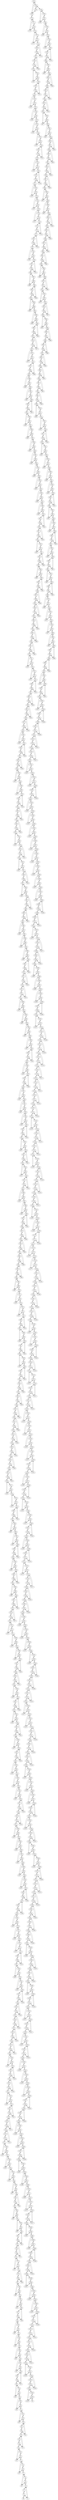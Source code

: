 strict digraph  {
	S782	 [id=782,
		ip="10.0.3.14",
		mac="00:00:0a:00:03:0e",
		type=switch];
	S783	 [id=783,
		ip="10.0.3.15",
		mac="00:00:0a:00:03:0f",
		type=switch];
	S782 -> S783	 [dst_port=2,
		src_port=2];
	S780	 [id=780,
		ip="10.0.3.12",
		mac="00:00:0a:00:03:0c",
		type=switch];
	S782 -> S780	 [dst_port=3,
		src_port=1];
	S783 -> S782	 [dst_port=2,
		src_port=2];
	S781	 [id=781,
		ip="10.0.3.13",
		mac="00:00:0a:00:03:0d",
		type=switch];
	S783 -> S781	 [dst_port=2,
		src_port=1];
	S784	 [id=784,
		ip="10.0.3.16",
		mac="00:00:0a:00:03:10",
		type=switch];
	S783 -> S784	 [dst_port=1,
		src_port=3];
	S780 -> S782	 [dst_port=1,
		src_port=3];
	S780 -> S781	 [dst_port=1,
		src_port=2];
	S779	 [id=779,
		ip="10.0.3.11",
		mac="00:00:0a:00:03:0b",
		type=switch];
	S780 -> S779	 [dst_port=3,
		src_port=1];
	S781 -> S783	 [dst_port=1,
		src_port=2];
	S781 -> S780	 [dst_port=2,
		src_port=1];
	S786	 [id=786,
		ip="10.0.3.18",
		mac="00:00:0a:00:03:12",
		type=switch];
	S787	 [id=787,
		ip="10.0.3.19",
		mac="00:00:0a:00:03:13",
		type=switch];
	S786 -> S787	 [dst_port=2,
		src_port=2];
	S786 -> S784	 [dst_port=3,
		src_port=1];
	S787 -> S786	 [dst_port=2,
		src_port=2];
	S785	 [id=785,
		ip="10.0.3.17",
		mac="00:00:0a:00:03:11",
		type=switch];
	S787 -> S785	 [dst_port=2,
		src_port=1];
	S788	 [id=788,
		ip="10.0.3.20",
		mac="00:00:0a:00:03:14",
		type=switch];
	S787 -> S788	 [dst_port=1,
		src_port=3];
	S784 -> S783	 [dst_port=3,
		src_port=1];
	S784 -> S786	 [dst_port=1,
		src_port=3];
	S784 -> S785	 [dst_port=1,
		src_port=2];
	S785 -> S787	 [dst_port=1,
		src_port=2];
	S785 -> S784	 [dst_port=2,
		src_port=1];
	S788 -> S787	 [dst_port=3,
		src_port=1];
	S789	 [id=789,
		ip="10.0.3.21",
		mac="00:00:0a:00:03:15",
		type=switch];
	S788 -> S789	 [dst_port=1,
		src_port=2];
	S790	 [id=790,
		ip="10.0.3.22",
		mac="00:00:0a:00:03:16",
		type=switch];
	S788 -> S790	 [dst_port=1,
		src_port=3];
	S789 -> S788	 [dst_port=2,
		src_port=1];
	S791	 [id=791,
		ip="10.0.3.23",
		mac="00:00:0a:00:03:17",
		type=switch];
	S789 -> S791	 [dst_port=1,
		src_port=2];
	S1018	 [id=1018,
		ip="10.0.3.250",
		mac="00:00:0a:00:03:fa",
		type=switch];
	S1019	 [id=1019,
		ip="10.0.3.251",
		mac="00:00:0a:00:03:fb",
		type=switch];
	S1018 -> S1019	 [dst_port=2,
		src_port=2];
	S1016	 [id=1016,
		ip="10.0.3.248",
		mac="00:00:0a:00:03:f8",
		type=switch];
	S1018 -> S1016	 [dst_port=3,
		src_port=1];
	S1019 -> S1018	 [dst_port=2,
		src_port=2];
	S1017	 [id=1017,
		ip="10.0.3.249",
		mac="00:00:0a:00:03:f9",
		type=switch];
	S1019 -> S1017	 [dst_port=2,
		src_port=1];
	S1020	 [id=1020,
		ip="10.0.3.252",
		mac="00:00:0a:00:03:fc",
		type=switch];
	S1019 -> S1020	 [dst_port=1,
		src_port=3];
	S1016 -> S1018	 [dst_port=1,
		src_port=3];
	S1016 -> S1017	 [dst_port=1,
		src_port=2];
	S1015	 [id=1015,
		ip="10.0.3.247",
		mac="00:00:0a:00:03:f7",
		type=switch];
	S1016 -> S1015	 [dst_port=3,
		src_port=1];
	S1017 -> S1019	 [dst_port=1,
		src_port=2];
	S1017 -> S1016	 [dst_port=2,
		src_port=1];
	S1014	 [id=1014,
		ip="10.0.3.246",
		mac="00:00:0a:00:03:f6",
		type=switch];
	S1014 -> S1015	 [dst_port=2,
		src_port=2];
	S1012	 [id=1012,
		ip="10.0.3.244",
		mac="00:00:0a:00:03:f4",
		type=switch];
	S1014 -> S1012	 [dst_port=3,
		src_port=1];
	S1015 -> S1016	 [dst_port=1,
		src_port=3];
	S1015 -> S1014	 [dst_port=2,
		src_port=2];
	S1013	 [id=1013,
		ip="10.0.3.245",
		mac="00:00:0a:00:03:f5",
		type=switch];
	S1015 -> S1013	 [dst_port=2,
		src_port=1];
	S1012 -> S1014	 [dst_port=1,
		src_port=3];
	S1012 -> S1013	 [dst_port=1,
		src_port=2];
	S1011	 [id=1011,
		ip="10.0.3.243",
		mac="00:00:0a:00:03:f3",
		type=switch];
	S1012 -> S1011	 [dst_port=3,
		src_port=1];
	S1013 -> S1015	 [dst_port=1,
		src_port=2];
	S1013 -> S1012	 [dst_port=2,
		src_port=1];
	S1010	 [id=1010,
		ip="10.0.3.242",
		mac="00:00:0a:00:03:f2",
		type=switch];
	S1010 -> S1011	 [dst_port=2,
		src_port=2];
	S1008	 [id=1008,
		ip="10.0.3.240",
		mac="00:00:0a:00:03:f0",
		type=switch];
	S1010 -> S1008	 [dst_port=3,
		src_port=1];
	S1011 -> S1012	 [dst_port=1,
		src_port=3];
	S1011 -> S1010	 [dst_port=2,
		src_port=2];
	S1009	 [id=1009,
		ip="10.0.3.241",
		mac="00:00:0a:00:03:f1",
		type=switch];
	S1011 -> S1009	 [dst_port=2,
		src_port=1];
	S320	 [id=320,
		ip="10.0.1.64",
		mac="00:00:0a:00:01:40",
		type=switch];
	S321	 [id=321,
		ip="10.0.1.65",
		mac="00:00:0a:00:01:41",
		type=switch];
	S320 -> S321	 [dst_port=1,
		src_port=2];
	S322	 [id=322,
		ip="10.0.1.66",
		mac="00:00:0a:00:01:42",
		type=switch];
	S320 -> S322	 [dst_port=1,
		src_port=3];
	S319	 [id=319,
		ip="10.0.1.63",
		mac="00:00:0a:00:01:3f",
		type=switch];
	S320 -> S319	 [dst_port=3,
		src_port=1];
	S321 -> S320	 [dst_port=2,
		src_port=1];
	S323	 [id=323,
		ip="10.0.1.67",
		mac="00:00:0a:00:01:43",
		type=switch];
	S321 -> S323	 [dst_port=1,
		src_port=2];
	S322 -> S320	 [dst_port=3,
		src_port=1];
	S322 -> S323	 [dst_port=2,
		src_port=2];
	S323 -> S321	 [dst_port=2,
		src_port=1];
	S323 -> S322	 [dst_port=2,
		src_port=2];
	S324	 [id=324,
		ip="10.0.1.68",
		mac="00:00:0a:00:01:44",
		type=switch];
	S323 -> S324	 [dst_port=1,
		src_port=3];
	S324 -> S323	 [dst_port=3,
		src_port=1];
	S325	 [id=325,
		ip="10.0.1.69",
		mac="00:00:0a:00:01:45",
		type=switch];
	S324 -> S325	 [dst_port=1,
		src_port=2];
	S326	 [id=326,
		ip="10.0.1.70",
		mac="00:00:0a:00:01:46",
		type=switch];
	S324 -> S326	 [dst_port=1,
		src_port=3];
	S325 -> S324	 [dst_port=2,
		src_port=1];
	S327	 [id=327,
		ip="10.0.1.71",
		mac="00:00:0a:00:01:47",
		type=switch];
	S325 -> S327	 [dst_port=1,
		src_port=2];
	S326 -> S324	 [dst_port=3,
		src_port=1];
	S326 -> S327	 [dst_port=2,
		src_port=2];
	S327 -> S325	 [dst_port=2,
		src_port=1];
	S327 -> S326	 [dst_port=2,
		src_port=2];
	S328	 [id=328,
		ip="10.0.1.72",
		mac="00:00:0a:00:01:48",
		type=switch];
	S327 -> S328	 [dst_port=1,
		src_port=3];
	S328 -> S327	 [dst_port=3,
		src_port=1];
	S329	 [id=329,
		ip="10.0.1.73",
		mac="00:00:0a:00:01:49",
		type=switch];
	S328 -> S329	 [dst_port=1,
		src_port=2];
	S330	 [id=330,
		ip="10.0.1.74",
		mac="00:00:0a:00:01:4a",
		type=switch];
	S328 -> S330	 [dst_port=1,
		src_port=3];
	S329 -> S328	 [dst_port=2,
		src_port=1];
	S331	 [id=331,
		ip="10.0.1.75",
		mac="00:00:0a:00:01:4b",
		type=switch];
	S329 -> S331	 [dst_port=1,
		src_port=2];
	S258	 [id=258,
		ip="10.0.1.2",
		mac="00:00:0a:00:01:02",
		type=switch];
	S259	 [id=259,
		ip="10.0.1.3",
		mac="00:00:0a:00:01:03",
		type=switch];
	S258 -> S259	 [dst_port=2,
		src_port=2];
	S256	 [id=256,
		ip="10.0.1.0",
		mac="00:00:0a:00:01:00",
		type=switch];
	S258 -> S256	 [dst_port=3,
		src_port=1];
	S259 -> S258	 [dst_port=2,
		src_port=2];
	S257	 [id=257,
		ip="10.0.1.1",
		mac="00:00:0a:00:01:01",
		type=switch];
	S259 -> S257	 [dst_port=2,
		src_port=1];
	S260	 [id=260,
		ip="10.0.1.4",
		mac="00:00:0a:00:01:04",
		type=switch];
	S259 -> S260	 [dst_port=1,
		src_port=3];
	S250	 [id=250,
		ip="10.0.0.250",
		mac="00:00:0a:00:00:fa",
		type=switch];
	S251	 [id=251,
		ip="10.0.0.251",
		mac="00:00:0a:00:00:fb",
		type=switch];
	S250 -> S251	 [dst_port=2,
		src_port=2];
	S248	 [id=248,
		ip="10.0.0.248",
		mac="00:00:0a:00:00:f8",
		type=switch];
	S250 -> S248	 [dst_port=3,
		src_port=1];
	S251 -> S250	 [dst_port=2,
		src_port=2];
	S252	 [id=252,
		ip="10.0.0.252",
		mac="00:00:0a:00:00:fc",
		type=switch];
	S251 -> S252	 [dst_port=1,
		src_port=3];
	S249	 [id=249,
		ip="10.0.0.249",
		mac="00:00:0a:00:00:f9",
		type=switch];
	S251 -> S249	 [dst_port=2,
		src_port=1];
	S252 -> S251	 [dst_port=3,
		src_port=1];
	S253	 [id=253,
		ip="10.0.0.253",
		mac="00:00:0a:00:00:fd",
		type=switch];
	S252 -> S253	 [dst_port=1,
		src_port=2];
	S254	 [id=254,
		ip="10.0.0.254",
		mac="00:00:0a:00:00:fe",
		type=switch];
	S252 -> S254	 [dst_port=1,
		src_port=3];
	S253 -> S252	 [dst_port=2,
		src_port=1];
	S255	 [id=255,
		ip="10.0.0.255",
		mac="00:00:0a:00:00:ff",
		type=switch];
	S253 -> S255	 [dst_port=1,
		src_port=2];
	S254 -> S252	 [dst_port=3,
		src_port=1];
	S254 -> S255	 [dst_port=2,
		src_port=2];
	S255 -> S253	 [dst_port=2,
		src_port=1];
	S255 -> S254	 [dst_port=2,
		src_port=2];
	S255 -> S256	 [dst_port=1,
		src_port=3];
	S256 -> S258	 [dst_port=1,
		src_port=3];
	S256 -> S255	 [dst_port=3,
		src_port=1];
	S256 -> S257	 [dst_port=1,
		src_port=2];
	S257 -> S259	 [dst_port=1,
		src_port=2];
	S257 -> S256	 [dst_port=2,
		src_port=1];
	S766	 [id=766,
		ip="10.0.2.254",
		mac="00:00:0a:00:02:fe",
		type=switch];
	S764	 [id=764,
		ip="10.0.2.252",
		mac="00:00:0a:00:02:fc",
		type=switch];
	S766 -> S764	 [dst_port=3,
		src_port=1];
	S767	 [id=767,
		ip="10.0.2.255",
		mac="00:00:0a:00:02:ff",
		type=switch];
	S766 -> S767	 [dst_port=2,
		src_port=2];
	S812	 [id=812,
		ip="10.0.3.44",
		mac="00:00:0a:00:03:2c",
		type=switch];
	S813	 [id=813,
		ip="10.0.3.45",
		mac="00:00:0a:00:03:2d",
		type=switch];
	S812 -> S813	 [dst_port=1,
		src_port=2];
	S811	 [id=811,
		ip="10.0.3.43",
		mac="00:00:0a:00:03:2b",
		type=switch];
	S812 -> S811	 [dst_port=3,
		src_port=1];
	S814	 [id=814,
		ip="10.0.3.46",
		mac="00:00:0a:00:03:2e",
		type=switch];
	S812 -> S814	 [dst_port=1,
		src_port=3];
	S813 -> S812	 [dst_port=2,
		src_port=1];
	S815	 [id=815,
		ip="10.0.3.47",
		mac="00:00:0a:00:03:2f",
		type=switch];
	S813 -> S815	 [dst_port=1,
		src_port=2];
	S810	 [id=810,
		ip="10.0.3.42",
		mac="00:00:0a:00:03:2a",
		type=switch];
	S810 -> S811	 [dst_port=2,
		src_port=2];
	S808	 [id=808,
		ip="10.0.3.40",
		mac="00:00:0a:00:03:28",
		type=switch];
	S810 -> S808	 [dst_port=3,
		src_port=1];
	S811 -> S812	 [dst_port=1,
		src_port=3];
	S811 -> S810	 [dst_port=2,
		src_port=2];
	S809	 [id=809,
		ip="10.0.3.41",
		mac="00:00:0a:00:03:29",
		type=switch];
	S811 -> S809	 [dst_port=2,
		src_port=1];
	S816	 [id=816,
		ip="10.0.3.48",
		mac="00:00:0a:00:03:30",
		type=switch];
	S817	 [id=817,
		ip="10.0.3.49",
		mac="00:00:0a:00:03:31",
		type=switch];
	S816 -> S817	 [dst_port=1,
		src_port=2];
	S816 -> S815	 [dst_port=3,
		src_port=1];
	S818	 [id=818,
		ip="10.0.3.50",
		mac="00:00:0a:00:03:32",
		type=switch];
	S816 -> S818	 [dst_port=1,
		src_port=3];
	S817 -> S816	 [dst_port=2,
		src_port=1];
	S819	 [id=819,
		ip="10.0.3.51",
		mac="00:00:0a:00:03:33",
		type=switch];
	S817 -> S819	 [dst_port=1,
		src_port=2];
	S814 -> S812	 [dst_port=3,
		src_port=1];
	S814 -> S815	 [dst_port=2,
		src_port=2];
	S815 -> S813	 [dst_port=2,
		src_port=1];
	S815 -> S816	 [dst_port=1,
		src_port=3];
	S815 -> S814	 [dst_port=2,
		src_port=2];
	S818 -> S816	 [dst_port=3,
		src_port=1];
	S818 -> S819	 [dst_port=2,
		src_port=2];
	S819 -> S817	 [dst_port=2,
		src_port=1];
	S819 -> S818	 [dst_port=2,
		src_port=2];
	S820	 [id=820,
		ip="10.0.3.52",
		mac="00:00:0a:00:03:34",
		type=switch];
	S819 -> S820	 [dst_port=1,
		src_port=3];
	S1268	 [id=1268,
		ip="10.0.4.244",
		mac="00:00:0a:00:04:f4",
		type=switch];
	S1269	 [id=1269,
		ip="10.0.4.245",
		mac="00:00:0a:00:04:f5",
		type=switch];
	S1268 -> S1269	 [dst_port=1,
		src_port=2];
	S1267	 [id=1267,
		ip="10.0.4.243",
		mac="00:00:0a:00:04:f3",
		type=switch];
	S1268 -> S1267	 [dst_port=3,
		src_port=1];
	S1270	 [id=1270,
		ip="10.0.4.246",
		mac="00:00:0a:00:04:f6",
		type=switch];
	S1268 -> S1270	 [dst_port=1,
		src_port=3];
	S1492	 [id=1492,
		ip="10.0.5.212",
		mac="00:00:0a:00:05:d4",
		type=switch];
	S1493	 [id=1493,
		ip="10.0.5.213",
		mac="00:00:0a:00:05:d5",
		type=switch];
	S1492 -> S1493	 [dst_port=1,
		src_port=2];
	S1491	 [id=1491,
		ip="10.0.5.211",
		mac="00:00:0a:00:05:d3",
		type=switch];
	S1492 -> S1491	 [dst_port=3,
		src_port=1];
	S1494	 [id=1494,
		ip="10.0.5.214",
		mac="00:00:0a:00:05:d6",
		type=switch];
	S1492 -> S1494	 [dst_port=1,
		src_port=3];
	S1493 -> S1492	 [dst_port=2,
		src_port=1];
	S1495	 [id=1495,
		ip="10.0.5.215",
		mac="00:00:0a:00:05:d7",
		type=switch];
	S1493 -> S1495	 [dst_port=1,
		src_port=2];
	S1490	 [id=1490,
		ip="10.0.5.210",
		mac="00:00:0a:00:05:d2",
		type=switch];
	S1490 -> S1491	 [dst_port=2,
		src_port=2];
	S1488	 [id=1488,
		ip="10.0.5.208",
		mac="00:00:0a:00:05:d0",
		type=switch];
	S1490 -> S1488	 [dst_port=3,
		src_port=1];
	S1491 -> S1492	 [dst_port=1,
		src_port=3];
	S1491 -> S1490	 [dst_port=2,
		src_port=2];
	S1489	 [id=1489,
		ip="10.0.5.209",
		mac="00:00:0a:00:05:d1",
		type=switch];
	S1491 -> S1489	 [dst_port=2,
		src_port=1];
	S1496	 [id=1496,
		ip="10.0.5.216",
		mac="00:00:0a:00:05:d8",
		type=switch];
	S1497	 [id=1497,
		ip="10.0.5.217",
		mac="00:00:0a:00:05:d9",
		type=switch];
	S1496 -> S1497	 [dst_port=1,
		src_port=2];
	S1496 -> S1495	 [dst_port=3,
		src_port=1];
	S1498	 [id=1498,
		ip="10.0.5.218",
		mac="00:00:0a:00:05:da",
		type=switch];
	S1496 -> S1498	 [dst_port=1,
		src_port=3];
	S1497 -> S1496	 [dst_port=2,
		src_port=1];
	S1499	 [id=1499,
		ip="10.0.5.219",
		mac="00:00:0a:00:05:db",
		type=switch];
	S1497 -> S1499	 [dst_port=1,
		src_port=2];
	S1494 -> S1492	 [dst_port=3,
		src_port=1];
	S1494 -> S1495	 [dst_port=2,
		src_port=2];
	S1495 -> S1493	 [dst_port=2,
		src_port=1];
	S1495 -> S1496	 [dst_port=1,
		src_port=3];
	S1495 -> S1494	 [dst_port=2,
		src_port=2];
	S1498 -> S1496	 [dst_port=3,
		src_port=1];
	S1498 -> S1499	 [dst_port=2,
		src_port=2];
	S1499 -> S1497	 [dst_port=2,
		src_port=1];
	S1499 -> S1498	 [dst_port=2,
		src_port=2];
	S1500	 [id=1500,
		ip="10.0.5.220",
		mac="00:00:0a:00:05:dc",
		type=switch];
	S1499 -> S1500	 [dst_port=1,
		src_port=3];
	S1388	 [id=1388,
		ip="10.0.5.108",
		mac="00:00:0a:00:05:6c",
		type=switch];
	S1389	 [id=1389,
		ip="10.0.5.109",
		mac="00:00:0a:00:05:6d",
		type=switch];
	S1388 -> S1389	 [dst_port=1,
		src_port=2];
	S1387	 [id=1387,
		ip="10.0.5.107",
		mac="00:00:0a:00:05:6b",
		type=switch];
	S1388 -> S1387	 [dst_port=3,
		src_port=1];
	S1390	 [id=1390,
		ip="10.0.5.110",
		mac="00:00:0a:00:05:6e",
		type=switch];
	S1388 -> S1390	 [dst_port=1,
		src_port=3];
	S1389 -> S1388	 [dst_port=2,
		src_port=1];
	S1391	 [id=1391,
		ip="10.0.5.111",
		mac="00:00:0a:00:05:6f",
		type=switch];
	S1389 -> S1391	 [dst_port=1,
		src_port=2];
	S1386	 [id=1386,
		ip="10.0.5.106",
		mac="00:00:0a:00:05:6a",
		type=switch];
	S1386 -> S1387	 [dst_port=2,
		src_port=2];
	S1384	 [id=1384,
		ip="10.0.5.104",
		mac="00:00:0a:00:05:68",
		type=switch];
	S1386 -> S1384	 [dst_port=3,
		src_port=1];
	S1387 -> S1388	 [dst_port=1,
		src_port=3];
	S1387 -> S1386	 [dst_port=2,
		src_port=2];
	S1385	 [id=1385,
		ip="10.0.5.105",
		mac="00:00:0a:00:05:69",
		type=switch];
	S1387 -> S1385	 [dst_port=2,
		src_port=1];
	S1384 -> S1386	 [dst_port=1,
		src_port=3];
	S1384 -> S1385	 [dst_port=1,
		src_port=2];
	S1383	 [id=1383,
		ip="10.0.5.103",
		mac="00:00:0a:00:05:67",
		type=switch];
	S1384 -> S1383	 [dst_port=3,
		src_port=1];
	S1385 -> S1387	 [dst_port=1,
		src_port=2];
	S1385 -> S1384	 [dst_port=2,
		src_port=1];
	S1382	 [id=1382,
		ip="10.0.5.102",
		mac="00:00:0a:00:05:66",
		type=switch];
	S1382 -> S1383	 [dst_port=2,
		src_port=2];
	S1380	 [id=1380,
		ip="10.0.5.100",
		mac="00:00:0a:00:05:64",
		type=switch];
	S1382 -> S1380	 [dst_port=3,
		src_port=1];
	S1383 -> S1384	 [dst_port=1,
		src_port=3];
	S1383 -> S1382	 [dst_port=2,
		src_port=2];
	S1381	 [id=1381,
		ip="10.0.5.101",
		mac="00:00:0a:00:05:65",
		type=switch];
	S1383 -> S1381	 [dst_port=2,
		src_port=1];
	S1380 -> S1382	 [dst_port=1,
		src_port=3];
	S1380 -> S1381	 [dst_port=1,
		src_port=2];
	S1379	 [id=1379,
		ip="10.0.5.99",
		mac="00:00:0a:00:05:63",
		type=switch];
	S1380 -> S1379	 [dst_port=3,
		src_port=1];
	S1381 -> S1383	 [dst_port=1,
		src_port=2];
	S1381 -> S1380	 [dst_port=2,
		src_port=1];
	S616	 [id=616,
		ip="10.0.2.104",
		mac="00:00:0a:00:02:68",
		type=switch];
	S615	 [id=615,
		ip="10.0.2.103",
		mac="00:00:0a:00:02:67",
		type=switch];
	S616 -> S615	 [dst_port=3,
		src_port=1];
	S617	 [id=617,
		ip="10.0.2.105",
		mac="00:00:0a:00:02:69",
		type=switch];
	S616 -> S617	 [dst_port=1,
		src_port=2];
	S618	 [id=618,
		ip="10.0.2.106",
		mac="00:00:0a:00:02:6a",
		type=switch];
	S616 -> S618	 [dst_port=1,
		src_port=3];
	S1159	 [id=1159,
		ip="10.0.4.135",
		mac="00:00:0a:00:04:87",
		type=switch];
	S1158	 [id=1158,
		ip="10.0.4.134",
		mac="00:00:0a:00:04:86",
		type=switch];
	S1159 -> S1158	 [dst_port=2,
		src_port=2];
	S1157	 [id=1157,
		ip="10.0.4.133",
		mac="00:00:0a:00:04:85",
		type=switch];
	S1159 -> S1157	 [dst_port=2,
		src_port=1];
	S1160	 [id=1160,
		ip="10.0.4.136",
		mac="00:00:0a:00:04:88",
		type=switch];
	S1159 -> S1160	 [dst_port=1,
		src_port=3];
	S1158 -> S1159	 [dst_port=2,
		src_port=2];
	S1156	 [id=1156,
		ip="10.0.4.132",
		mac="00:00:0a:00:04:84",
		type=switch];
	S1158 -> S1156	 [dst_port=3,
		src_port=1];
	S1157 -> S1159	 [dst_port=1,
		src_port=2];
	S1157 -> S1156	 [dst_port=2,
		src_port=1];
	S1156 -> S1158	 [dst_port=1,
		src_port=3];
	S1156 -> S1157	 [dst_port=1,
		src_port=2];
	S1155	 [id=1155,
		ip="10.0.4.131",
		mac="00:00:0a:00:04:83",
		type=switch];
	S1156 -> S1155	 [dst_port=3,
		src_port=1];
	S1155 -> S1156	 [dst_port=1,
		src_port=3];
	S1154	 [id=1154,
		ip="10.0.4.130",
		mac="00:00:0a:00:04:82",
		type=switch];
	S1155 -> S1154	 [dst_port=2,
		src_port=2];
	S1153	 [id=1153,
		ip="10.0.4.129",
		mac="00:00:0a:00:04:81",
		type=switch];
	S1155 -> S1153	 [dst_port=2,
		src_port=1];
	S1154 -> S1155	 [dst_port=2,
		src_port=2];
	S1152	 [id=1152,
		ip="10.0.4.128",
		mac="00:00:0a:00:04:80",
		type=switch];
	S1154 -> S1152	 [dst_port=3,
		src_port=1];
	S1153 -> S1155	 [dst_port=1,
		src_port=2];
	S1153 -> S1152	 [dst_port=2,
		src_port=1];
	S1152 -> S1154	 [dst_port=1,
		src_port=3];
	S1152 -> S1153	 [dst_port=1,
		src_port=2];
	S1151	 [id=1151,
		ip="10.0.4.127",
		mac="00:00:0a:00:04:7f",
		type=switch];
	S1152 -> S1151	 [dst_port=3,
		src_port=1];
	S1151 -> S1152	 [dst_port=1,
		src_port=3];
	S1150	 [id=1150,
		ip="10.0.4.126",
		mac="00:00:0a:00:04:7e",
		type=switch];
	S1151 -> S1150	 [dst_port=2,
		src_port=2];
	S1149	 [id=1149,
		ip="10.0.4.125",
		mac="00:00:0a:00:04:7d",
		type=switch];
	S1151 -> S1149	 [dst_port=2,
		src_port=1];
	S1150 -> S1151	 [dst_port=2,
		src_port=2];
	S1148	 [id=1148,
		ip="10.0.4.124",
		mac="00:00:0a:00:04:7c",
		type=switch];
	S1150 -> S1148	 [dst_port=3,
		src_port=1];
	S799	 [id=799,
		ip="10.0.3.31",
		mac="00:00:0a:00:03:1f",
		type=switch];
	S798	 [id=798,
		ip="10.0.3.30",
		mac="00:00:0a:00:03:1e",
		type=switch];
	S799 -> S798	 [dst_port=2,
		src_port=2];
	S797	 [id=797,
		ip="10.0.3.29",
		mac="00:00:0a:00:03:1d",
		type=switch];
	S799 -> S797	 [dst_port=2,
		src_port=1];
	S800	 [id=800,
		ip="10.0.3.32",
		mac="00:00:0a:00:03:20",
		type=switch];
	S799 -> S800	 [dst_port=1,
		src_port=3];
	S798 -> S799	 [dst_port=2,
		src_port=2];
	S796	 [id=796,
		ip="10.0.3.28",
		mac="00:00:0a:00:03:1c",
		type=switch];
	S798 -> S796	 [dst_port=3,
		src_port=1];
	S795	 [id=795,
		ip="10.0.3.27",
		mac="00:00:0a:00:03:1b",
		type=switch];
	S794	 [id=794,
		ip="10.0.3.26",
		mac="00:00:0a:00:03:1a",
		type=switch];
	S795 -> S794	 [dst_port=2,
		src_port=2];
	S795 -> S796	 [dst_port=1,
		src_port=3];
	S793	 [id=793,
		ip="10.0.3.25",
		mac="00:00:0a:00:03:19",
		type=switch];
	S795 -> S793	 [dst_port=2,
		src_port=1];
	S794 -> S795	 [dst_port=2,
		src_port=2];
	S792	 [id=792,
		ip="10.0.3.24",
		mac="00:00:0a:00:03:18",
		type=switch];
	S794 -> S792	 [dst_port=3,
		src_port=1];
	S797 -> S799	 [dst_port=1,
		src_port=2];
	S797 -> S796	 [dst_port=2,
		src_port=1];
	S796 -> S798	 [dst_port=1,
		src_port=3];
	S796 -> S795	 [dst_port=3,
		src_port=1];
	S796 -> S797	 [dst_port=1,
		src_port=2];
	S791 -> S789	 [dst_port=2,
		src_port=1];
	S791 -> S790	 [dst_port=2,
		src_port=2];
	S791 -> S792	 [dst_port=1,
		src_port=3];
	S790 -> S788	 [dst_port=3,
		src_port=1];
	S790 -> S791	 [dst_port=2,
		src_port=2];
	S793 -> S795	 [dst_port=1,
		src_port=2];
	S793 -> S792	 [dst_port=2,
		src_port=1];
	S792 -> S794	 [dst_port=1,
		src_port=3];
	S792 -> S791	 [dst_port=3,
		src_port=1];
	S792 -> S793	 [dst_port=1,
		src_port=2];
	S1029	 [id=1029,
		ip="10.0.4.5",
		mac="00:00:0a:00:04:05",
		type=switch];
	S1028	 [id=1028,
		ip="10.0.4.4",
		mac="00:00:0a:00:04:04",
		type=switch];
	S1029 -> S1028	 [dst_port=2,
		src_port=1];
	S1031	 [id=1031,
		ip="10.0.4.7",
		mac="00:00:0a:00:04:07",
		type=switch];
	S1029 -> S1031	 [dst_port=1,
		src_port=2];
	S1028 -> S1029	 [dst_port=1,
		src_port=2];
	S1027	 [id=1027,
		ip="10.0.4.3",
		mac="00:00:0a:00:04:03",
		type=switch];
	S1028 -> S1027	 [dst_port=3,
		src_port=1];
	S1030	 [id=1030,
		ip="10.0.4.6",
		mac="00:00:0a:00:04:06",
		type=switch];
	S1028 -> S1030	 [dst_port=1,
		src_port=3];
	S1023	 [id=1023,
		ip="10.0.3.255",
		mac="00:00:0a:00:03:ff",
		type=switch];
	S1022	 [id=1022,
		ip="10.0.3.254",
		mac="00:00:0a:00:03:fe",
		type=switch];
	S1023 -> S1022	 [dst_port=2,
		src_port=2];
	S1021	 [id=1021,
		ip="10.0.3.253",
		mac="00:00:0a:00:03:fd",
		type=switch];
	S1023 -> S1021	 [dst_port=2,
		src_port=1];
	S1024	 [id=1024,
		ip="10.0.4.0",
		mac="00:00:0a:00:04:00",
		type=switch];
	S1023 -> S1024	 [dst_port=1,
		src_port=3];
	S1022 -> S1023	 [dst_port=2,
		src_port=2];
	S1022 -> S1020	 [dst_port=3,
		src_port=1];
	S1021 -> S1023	 [dst_port=1,
		src_port=2];
	S1021 -> S1020	 [dst_port=2,
		src_port=1];
	S1020 -> S1019	 [dst_port=3,
		src_port=1];
	S1020 -> S1022	 [dst_port=1,
		src_port=3];
	S1020 -> S1021	 [dst_port=1,
		src_port=2];
	S1027 -> S1028	 [dst_port=1,
		src_port=3];
	S1026	 [id=1026,
		ip="10.0.4.2",
		mac="00:00:0a:00:04:02",
		type=switch];
	S1027 -> S1026	 [dst_port=2,
		src_port=2];
	S1025	 [id=1025,
		ip="10.0.4.1",
		mac="00:00:0a:00:04:01",
		type=switch];
	S1027 -> S1025	 [dst_port=2,
		src_port=1];
	S1026 -> S1027	 [dst_port=2,
		src_port=2];
	S1026 -> S1024	 [dst_port=3,
		src_port=1];
	S1025 -> S1027	 [dst_port=1,
		src_port=2];
	S1025 -> S1024	 [dst_port=2,
		src_port=1];
	S1024 -> S1023	 [dst_port=3,
		src_port=1];
	S1024 -> S1026	 [dst_port=1,
		src_port=3];
	S1024 -> S1025	 [dst_port=1,
		src_port=2];
	S333	 [id=333,
		ip="10.0.1.77",
		mac="00:00:0a:00:01:4d",
		type=switch];
	S332	 [id=332,
		ip="10.0.1.76",
		mac="00:00:0a:00:01:4c",
		type=switch];
	S333 -> S332	 [dst_port=2,
		src_port=1];
	S335	 [id=335,
		ip="10.0.1.79",
		mac="00:00:0a:00:01:4f",
		type=switch];
	S333 -> S335	 [dst_port=1,
		src_port=2];
	S332 -> S333	 [dst_port=1,
		src_port=2];
	S332 -> S331	 [dst_port=3,
		src_port=1];
	S334	 [id=334,
		ip="10.0.1.78",
		mac="00:00:0a:00:01:4e",
		type=switch];
	S332 -> S334	 [dst_port=1,
		src_port=3];
	S331 -> S329	 [dst_port=2,
		src_port=1];
	S331 -> S332	 [dst_port=1,
		src_port=3];
	S331 -> S330	 [dst_port=2,
		src_port=2];
	S330 -> S328	 [dst_port=3,
		src_port=1];
	S330 -> S331	 [dst_port=2,
		src_port=2];
	S337	 [id=337,
		ip="10.0.1.81",
		mac="00:00:0a:00:01:51",
		type=switch];
	S336	 [id=336,
		ip="10.0.1.80",
		mac="00:00:0a:00:01:50",
		type=switch];
	S337 -> S336	 [dst_port=2,
		src_port=1];
	S339	 [id=339,
		ip="10.0.1.83",
		mac="00:00:0a:00:01:53",
		type=switch];
	S337 -> S339	 [dst_port=1,
		src_port=2];
	S336 -> S337	 [dst_port=1,
		src_port=2];
	S336 -> S335	 [dst_port=3,
		src_port=1];
	S338	 [id=338,
		ip="10.0.1.82",
		mac="00:00:0a:00:01:52",
		type=switch];
	S336 -> S338	 [dst_port=1,
		src_port=3];
	S335 -> S333	 [dst_port=2,
		src_port=1];
	S335 -> S336	 [dst_port=1,
		src_port=3];
	S335 -> S334	 [dst_port=2,
		src_port=2];
	S334 -> S332	 [dst_port=3,
		src_port=1];
	S334 -> S335	 [dst_port=2,
		src_port=2];
	S339 -> S337	 [dst_port=2,
		src_port=1];
	S339 -> S338	 [dst_port=2,
		src_port=2];
	S340	 [id=340,
		ip="10.0.1.84",
		mac="00:00:0a:00:01:54",
		type=switch];
	S339 -> S340	 [dst_port=1,
		src_port=3];
	S338 -> S336	 [dst_port=3,
		src_port=1];
	S338 -> S339	 [dst_port=2,
		src_port=2];
	S249 -> S251	 [dst_port=1,
		src_port=2];
	S249 -> S248	 [dst_port=2,
		src_port=1];
	S248 -> S250	 [dst_port=1,
		src_port=3];
	S248 -> S249	 [dst_port=1,
		src_port=2];
	S247	 [id=247,
		ip="10.0.0.247",
		mac="00:00:0a:00:00:f7",
		type=switch];
	S248 -> S247	 [dst_port=3,
		src_port=1];
	S243	 [id=243,
		ip="10.0.0.243",
		mac="00:00:0a:00:00:f3",
		type=switch];
	S242	 [id=242,
		ip="10.0.0.242",
		mac="00:00:0a:00:00:f2",
		type=switch];
	S243 -> S242	 [dst_port=2,
		src_port=2];
	S241	 [id=241,
		ip="10.0.0.241",
		mac="00:00:0a:00:00:f1",
		type=switch];
	S243 -> S241	 [dst_port=2,
		src_port=1];
	S244	 [id=244,
		ip="10.0.0.244",
		mac="00:00:0a:00:00:f4",
		type=switch];
	S243 -> S244	 [dst_port=1,
		src_port=3];
	S242 -> S243	 [dst_port=2,
		src_port=2];
	S240	 [id=240,
		ip="10.0.0.240",
		mac="00:00:0a:00:00:f0",
		type=switch];
	S242 -> S240	 [dst_port=3,
		src_port=1];
	S241 -> S243	 [dst_port=1,
		src_port=2];
	S241 -> S240	 [dst_port=2,
		src_port=1];
	S240 -> S242	 [dst_port=1,
		src_port=3];
	S240 -> S241	 [dst_port=1,
		src_port=2];
	S239	 [id=239,
		ip="10.0.0.239",
		mac="00:00:0a:00:00:ef",
		type=switch];
	S240 -> S239	 [dst_port=3,
		src_port=1];
	S247 -> S248	 [dst_port=1,
		src_port=3];
	S246	 [id=246,
		ip="10.0.0.246",
		mac="00:00:0a:00:00:f6",
		type=switch];
	S247 -> S246	 [dst_port=2,
		src_port=2];
	S245	 [id=245,
		ip="10.0.0.245",
		mac="00:00:0a:00:00:f5",
		type=switch];
	S247 -> S245	 [dst_port=2,
		src_port=1];
	S246 -> S247	 [dst_port=2,
		src_port=2];
	S246 -> S244	 [dst_port=3,
		src_port=1];
	S245 -> S247	 [dst_port=1,
		src_port=2];
	S245 -> S244	 [dst_port=2,
		src_port=1];
	S244 -> S243	 [dst_port=3,
		src_port=1];
	S244 -> S246	 [dst_port=1,
		src_port=3];
	S244 -> S245	 [dst_port=1,
		src_port=2];
	S809 -> S811	 [dst_port=1,
		src_port=2];
	S809 -> S808	 [dst_port=2,
		src_port=1];
	S808 -> S810	 [dst_port=1,
		src_port=3];
	S808 -> S809	 [dst_port=1,
		src_port=2];
	S807	 [id=807,
		ip="10.0.3.39",
		mac="00:00:0a:00:03:27",
		type=switch];
	S808 -> S807	 [dst_port=3,
		src_port=1];
	S805	 [id=805,
		ip="10.0.3.37",
		mac="00:00:0a:00:03:25",
		type=switch];
	S804	 [id=804,
		ip="10.0.3.36",
		mac="00:00:0a:00:03:24",
		type=switch];
	S805 -> S804	 [dst_port=2,
		src_port=1];
	S805 -> S807	 [dst_port=1,
		src_port=2];
	S804 -> S805	 [dst_port=1,
		src_port=2];
	S806	 [id=806,
		ip="10.0.3.38",
		mac="00:00:0a:00:03:26",
		type=switch];
	S804 -> S806	 [dst_port=1,
		src_port=3];
	S803	 [id=803,
		ip="10.0.3.35",
		mac="00:00:0a:00:03:23",
		type=switch];
	S804 -> S803	 [dst_port=3,
		src_port=1];
	S807 -> S808	 [dst_port=1,
		src_port=3];
	S807 -> S805	 [dst_port=2,
		src_port=1];
	S807 -> S806	 [dst_port=2,
		src_port=2];
	S806 -> S804	 [dst_port=3,
		src_port=1];
	S806 -> S807	 [dst_port=2,
		src_port=2];
	S801	 [id=801,
		ip="10.0.3.33",
		mac="00:00:0a:00:03:21",
		type=switch];
	S801 -> S800	 [dst_port=2,
		src_port=1];
	S801 -> S803	 [dst_port=1,
		src_port=2];
	S800 -> S799	 [dst_port=3,
		src_port=1];
	S800 -> S801	 [dst_port=1,
		src_port=2];
	S802	 [id=802,
		ip="10.0.3.34",
		mac="00:00:0a:00:03:22",
		type=switch];
	S800 -> S802	 [dst_port=1,
		src_port=3];
	S803 -> S804	 [dst_port=1,
		src_port=3];
	S803 -> S801	 [dst_port=2,
		src_port=1];
	S803 -> S802	 [dst_port=2,
		src_port=2];
	S802 -> S800	 [dst_port=3,
		src_port=1];
	S802 -> S803	 [dst_port=2,
		src_port=2];
	S342	 [id=342,
		ip="10.0.1.86",
		mac="00:00:0a:00:01:56",
		type=switch];
	S343	 [id=343,
		ip="10.0.1.87",
		mac="00:00:0a:00:01:57",
		type=switch];
	S342 -> S343	 [dst_port=2,
		src_port=2];
	S342 -> S340	 [dst_port=3,
		src_port=1];
	S343 -> S342	 [dst_port=2,
		src_port=2];
	S344	 [id=344,
		ip="10.0.1.88",
		mac="00:00:0a:00:01:58",
		type=switch];
	S343 -> S344	 [dst_port=1,
		src_port=3];
	S341	 [id=341,
		ip="10.0.1.85",
		mac="00:00:0a:00:01:55",
		type=switch];
	S343 -> S341	 [dst_port=2,
		src_port=1];
	S340 -> S339	 [dst_port=3,
		src_port=1];
	S340 -> S342	 [dst_port=1,
		src_port=3];
	S340 -> S341	 [dst_port=1,
		src_port=2];
	S693	 [id=693,
		ip="10.0.2.181",
		mac="00:00:0a:00:02:b5",
		type=switch];
	S692	 [id=692,
		ip="10.0.2.180",
		mac="00:00:0a:00:02:b4",
		type=switch];
	S693 -> S692	 [dst_port=2,
		src_port=1];
	S695	 [id=695,
		ip="10.0.2.183",
		mac="00:00:0a:00:02:b7",
		type=switch];
	S693 -> S695	 [dst_port=1,
		src_port=2];
	S346	 [id=346,
		ip="10.0.1.90",
		mac="00:00:0a:00:01:5a",
		type=switch];
	S347	 [id=347,
		ip="10.0.1.91",
		mac="00:00:0a:00:01:5b",
		type=switch];
	S346 -> S347	 [dst_port=2,
		src_port=2];
	S346 -> S344	 [dst_port=3,
		src_port=1];
	S347 -> S346	 [dst_port=2,
		src_port=2];
	S345	 [id=345,
		ip="10.0.1.89",
		mac="00:00:0a:00:01:59",
		type=switch];
	S347 -> S345	 [dst_port=2,
		src_port=1];
	S348	 [id=348,
		ip="10.0.1.92",
		mac="00:00:0a:00:01:5c",
		type=switch];
	S347 -> S348	 [dst_port=1,
		src_port=3];
	S344 -> S343	 [dst_port=3,
		src_port=1];
	S344 -> S346	 [dst_port=1,
		src_port=3];
	S344 -> S345	 [dst_port=1,
		src_port=2];
	S345 -> S347	 [dst_port=1,
		src_port=2];
	S345 -> S344	 [dst_port=2,
		src_port=1];
	S1531	 [id=1531,
		ip="10.0.5.251",
		mac="00:00:0a:00:05:fb",
		type=switch];
	S1530	 [id=1530,
		ip="10.0.5.250",
		mac="00:00:0a:00:05:fa",
		type=switch];
	S1531 -> S1530	 [dst_port=2,
		src_port=2];
	S1532	 [id=1532,
		ip="10.0.5.252",
		mac="00:00:0a:00:05:fc",
		type=switch];
	S1531 -> S1532	 [dst_port=1,
		src_port=3];
	S1529	 [id=1529,
		ip="10.0.5.249",
		mac="00:00:0a:00:05:f9",
		type=switch];
	S1531 -> S1529	 [dst_port=2,
		src_port=1];
	S1530 -> S1531	 [dst_port=2,
		src_port=2];
	S1528	 [id=1528,
		ip="10.0.5.248",
		mac="00:00:0a:00:05:f8",
		type=switch];
	S1530 -> S1528	 [dst_port=3,
		src_port=1];
	S1533	 [id=1533,
		ip="10.0.5.253",
		mac="00:00:0a:00:05:fd",
		type=switch];
	S1533 -> S1532	 [dst_port=2,
		src_port=1];
	S1535	 [id=1535,
		ip="10.0.5.255",
		mac="00:00:0a:00:05:ff",
		type=switch];
	S1533 -> S1535	 [dst_port=1,
		src_port=2];
	S1532 -> S1531	 [dst_port=3,
		src_port=1];
	S1532 -> S1533	 [dst_port=1,
		src_port=2];
	S1534	 [id=1534,
		ip="10.0.5.254",
		mac="00:00:0a:00:05:fe",
		type=switch];
	S1532 -> S1534	 [dst_port=1,
		src_port=3];
	S1535 -> S1533	 [dst_port=2,
		src_port=1];
	S1535 -> S1534	 [dst_port=2,
		src_port=2];
	H1	 [id=1536,
		ip="10.0.6.0",
		mac="00:00:0a:00:06:00",
		type=host];
	S1535 -> H1	 [dst_port=1,
		src_port=3];
	S1534 -> S1532	 [dst_port=3,
		src_port=1];
	S1534 -> S1535	 [dst_port=2,
		src_port=2];
	S1445	 [id=1445,
		ip="10.0.5.165",
		mac="00:00:0a:00:05:a5",
		type=switch];
	S1444	 [id=1444,
		ip="10.0.5.164",
		mac="00:00:0a:00:05:a4",
		type=switch];
	S1445 -> S1444	 [dst_port=2,
		src_port=1];
	S1447	 [id=1447,
		ip="10.0.5.167",
		mac="00:00:0a:00:05:a7",
		type=switch];
	S1445 -> S1447	 [dst_port=1,
		src_port=2];
	S1444 -> S1445	 [dst_port=1,
		src_port=2];
	S1446	 [id=1446,
		ip="10.0.5.166",
		mac="00:00:0a:00:05:a6",
		type=switch];
	S1444 -> S1446	 [dst_port=1,
		src_port=3];
	S1443	 [id=1443,
		ip="10.0.5.163",
		mac="00:00:0a:00:05:a3",
		type=switch];
	S1444 -> S1443	 [dst_port=3,
		src_port=1];
	S1447 -> S1445	 [dst_port=2,
		src_port=1];
	S1447 -> S1446	 [dst_port=2,
		src_port=2];
	S1448	 [id=1448,
		ip="10.0.5.168",
		mac="00:00:0a:00:05:a8",
		type=switch];
	S1447 -> S1448	 [dst_port=1,
		src_port=3];
	S1446 -> S1444	 [dst_port=3,
		src_port=1];
	S1446 -> S1447	 [dst_port=2,
		src_port=2];
	S1441	 [id=1441,
		ip="10.0.5.161",
		mac="00:00:0a:00:05:a1",
		type=switch];
	S1440	 [id=1440,
		ip="10.0.5.160",
		mac="00:00:0a:00:05:a0",
		type=switch];
	S1441 -> S1440	 [dst_port=2,
		src_port=1];
	S1441 -> S1443	 [dst_port=1,
		src_port=2];
	S1440 -> S1441	 [dst_port=1,
		src_port=2];
	S1442	 [id=1442,
		ip="10.0.5.162",
		mac="00:00:0a:00:05:a2",
		type=switch];
	S1440 -> S1442	 [dst_port=1,
		src_port=3];
	S1439	 [id=1439,
		ip="10.0.5.159",
		mac="00:00:0a:00:05:9f",
		type=switch];
	S1440 -> S1439	 [dst_port=3,
		src_port=1];
	S1443 -> S1444	 [dst_port=1,
		src_port=3];
	S1443 -> S1441	 [dst_port=2,
		src_port=1];
	S1443 -> S1442	 [dst_port=2,
		src_port=2];
	S1442 -> S1440	 [dst_port=3,
		src_port=1];
	S1442 -> S1443	 [dst_port=2,
		src_port=2];
	S1449	 [id=1449,
		ip="10.0.5.169",
		mac="00:00:0a:00:05:a9",
		type=switch];
	S1449 -> S1448	 [dst_port=2,
		src_port=1];
	S1451	 [id=1451,
		ip="10.0.5.171",
		mac="00:00:0a:00:05:ab",
		type=switch];
	S1449 -> S1451	 [dst_port=1,
		src_port=2];
	S1448 -> S1447	 [dst_port=3,
		src_port=1];
	S1448 -> S1449	 [dst_port=1,
		src_port=2];
	S1450	 [id=1450,
		ip="10.0.5.170",
		mac="00:00:0a:00:05:aa",
		type=switch];
	S1448 -> S1450	 [dst_port=1,
		src_port=3];
	S1148 -> S1150	 [dst_port=1,
		src_port=3];
	S1148 -> S1149	 [dst_port=1,
		src_port=2];
	S1147	 [id=1147,
		ip="10.0.4.123",
		mac="00:00:0a:00:04:7b",
		type=switch];
	S1148 -> S1147	 [dst_port=3,
		src_port=1];
	S1149 -> S1151	 [dst_port=1,
		src_port=2];
	S1149 -> S1148	 [dst_port=2,
		src_port=1];
	S1140	 [id=1140,
		ip="10.0.4.116",
		mac="00:00:0a:00:04:74",
		type=switch];
	S1142	 [id=1142,
		ip="10.0.4.118",
		mac="00:00:0a:00:04:76",
		type=switch];
	S1140 -> S1142	 [dst_port=1,
		src_port=3];
	S1141	 [id=1141,
		ip="10.0.4.117",
		mac="00:00:0a:00:04:75",
		type=switch];
	S1140 -> S1141	 [dst_port=1,
		src_port=2];
	S1139	 [id=1139,
		ip="10.0.4.115",
		mac="00:00:0a:00:04:73",
		type=switch];
	S1140 -> S1139	 [dst_port=3,
		src_port=1];
	S1269 -> S1268	 [dst_port=2,
		src_port=1];
	S1271	 [id=1271,
		ip="10.0.4.247",
		mac="00:00:0a:00:04:f7",
		type=switch];
	S1269 -> S1271	 [dst_port=1,
		src_port=2];
	S1142 -> S1140	 [dst_port=3,
		src_port=1];
	S1143	 [id=1143,
		ip="10.0.4.119",
		mac="00:00:0a:00:04:77",
		type=switch];
	S1142 -> S1143	 [dst_port=2,
		src_port=2];
	S1143 -> S1142	 [dst_port=2,
		src_port=2];
	S1144	 [id=1144,
		ip="10.0.4.120",
		mac="00:00:0a:00:04:78",
		type=switch];
	S1143 -> S1144	 [dst_port=1,
		src_port=3];
	S1143 -> S1141	 [dst_port=2,
		src_port=1];
	S1144 -> S1143	 [dst_port=3,
		src_port=1];
	S1145	 [id=1145,
		ip="10.0.4.121",
		mac="00:00:0a:00:04:79",
		type=switch];
	S1144 -> S1145	 [dst_port=1,
		src_port=2];
	S1146	 [id=1146,
		ip="10.0.4.122",
		mac="00:00:0a:00:04:7a",
		type=switch];
	S1144 -> S1146	 [dst_port=1,
		src_port=3];
	S1145 -> S1144	 [dst_port=2,
		src_port=1];
	S1145 -> S1147	 [dst_port=1,
		src_port=2];
	S1146 -> S1144	 [dst_port=3,
		src_port=1];
	S1146 -> S1147	 [dst_port=2,
		src_port=2];
	S1147 -> S1148	 [dst_port=1,
		src_port=3];
	S1147 -> S1145	 [dst_port=2,
		src_port=1];
	S1147 -> S1146	 [dst_port=2,
		src_port=2];
	S1261	 [id=1261,
		ip="10.0.4.237",
		mac="00:00:0a:00:04:ed",
		type=switch];
	S1260	 [id=1260,
		ip="10.0.4.236",
		mac="00:00:0a:00:04:ec",
		type=switch];
	S1261 -> S1260	 [dst_port=2,
		src_port=1];
	S1263	 [id=1263,
		ip="10.0.4.239",
		mac="00:00:0a:00:04:ef",
		type=switch];
	S1261 -> S1263	 [dst_port=1,
		src_port=2];
	S668	 [id=668,
		ip="10.0.2.156",
		mac="00:00:0a:00:02:9c",
		type=switch];
	S670	 [id=670,
		ip="10.0.2.158",
		mac="00:00:0a:00:02:9e",
		type=switch];
	S668 -> S670	 [dst_port=1,
		src_port=3];
	S667	 [id=667,
		ip="10.0.2.155",
		mac="00:00:0a:00:02:9b",
		type=switch];
	S668 -> S667	 [dst_port=3,
		src_port=1];
	S669	 [id=669,
		ip="10.0.2.157",
		mac="00:00:0a:00:02:9d",
		type=switch];
	S668 -> S669	 [dst_port=1,
		src_port=2];
	S1034	 [id=1034,
		ip="10.0.4.10",
		mac="00:00:0a:00:04:0a",
		type=switch];
	S1035	 [id=1035,
		ip="10.0.4.11",
		mac="00:00:0a:00:04:0b",
		type=switch];
	S1034 -> S1035	 [dst_port=2,
		src_port=2];
	S1032	 [id=1032,
		ip="10.0.4.8",
		mac="00:00:0a:00:04:08",
		type=switch];
	S1034 -> S1032	 [dst_port=3,
		src_port=1];
	S1035 -> S1034	 [dst_port=2,
		src_port=2];
	S1036	 [id=1036,
		ip="10.0.4.12",
		mac="00:00:0a:00:04:0c",
		type=switch];
	S1035 -> S1036	 [dst_port=1,
		src_port=3];
	S1033	 [id=1033,
		ip="10.0.4.9",
		mac="00:00:0a:00:04:09",
		type=switch];
	S1035 -> S1033	 [dst_port=2,
		src_port=1];
	S1036 -> S1035	 [dst_port=3,
		src_port=1];
	S1037	 [id=1037,
		ip="10.0.4.13",
		mac="00:00:0a:00:04:0d",
		type=switch];
	S1036 -> S1037	 [dst_port=1,
		src_port=2];
	S1038	 [id=1038,
		ip="10.0.4.14",
		mac="00:00:0a:00:04:0e",
		type=switch];
	S1036 -> S1038	 [dst_port=1,
		src_port=3];
	S1037 -> S1036	 [dst_port=2,
		src_port=1];
	S1039	 [id=1039,
		ip="10.0.4.15",
		mac="00:00:0a:00:04:0f",
		type=switch];
	S1037 -> S1039	 [dst_port=1,
		src_port=2];
	S1030 -> S1028	 [dst_port=3,
		src_port=1];
	S1030 -> S1031	 [dst_port=2,
		src_port=2];
	S1031 -> S1029	 [dst_port=2,
		src_port=1];
	S1031 -> S1030	 [dst_port=2,
		src_port=2];
	S1031 -> S1032	 [dst_port=1,
		src_port=3];
	S1032 -> S1034	 [dst_port=1,
		src_port=3];
	S1032 -> S1031	 [dst_port=3,
		src_port=1];
	S1032 -> S1033	 [dst_port=1,
		src_port=2];
	S1033 -> S1035	 [dst_port=1,
		src_port=2];
	S1033 -> S1032	 [dst_port=2,
		src_port=1];
	S1038 -> S1036	 [dst_port=3,
		src_port=1];
	S1038 -> S1039	 [dst_port=2,
		src_port=2];
	S1039 -> S1037	 [dst_port=2,
		src_port=1];
	S1039 -> S1038	 [dst_port=2,
		src_port=2];
	S1040	 [id=1040,
		ip="10.0.4.16",
		mac="00:00:0a:00:04:10",
		type=switch];
	S1039 -> S1040	 [dst_port=1,
		src_port=3];
	S498	 [id=498,
		ip="10.0.1.242",
		mac="00:00:0a:00:01:f2",
		type=switch];
	S499	 [id=499,
		ip="10.0.1.243",
		mac="00:00:0a:00:01:f3",
		type=switch];
	S498 -> S499	 [dst_port=2,
		src_port=2];
	S496	 [id=496,
		ip="10.0.1.240",
		mac="00:00:0a:00:01:f0",
		type=switch];
	S498 -> S496	 [dst_port=3,
		src_port=1];
	S499 -> S498	 [dst_port=2,
		src_port=2];
	S497	 [id=497,
		ip="10.0.1.241",
		mac="00:00:0a:00:01:f1",
		type=switch];
	S499 -> S497	 [dst_port=2,
		src_port=1];
	S500	 [id=500,
		ip="10.0.1.244",
		mac="00:00:0a:00:01:f4",
		type=switch];
	S499 -> S500	 [dst_port=1,
		src_port=3];
	S496 -> S498	 [dst_port=1,
		src_port=3];
	S496 -> S497	 [dst_port=1,
		src_port=2];
	S495	 [id=495,
		ip="10.0.1.239",
		mac="00:00:0a:00:01:ef",
		type=switch];
	S496 -> S495	 [dst_port=3,
		src_port=1];
	S497 -> S499	 [dst_port=1,
		src_port=2];
	S497 -> S496	 [dst_port=2,
		src_port=1];
	S494	 [id=494,
		ip="10.0.1.238",
		mac="00:00:0a:00:01:ee",
		type=switch];
	S494 -> S495	 [dst_port=2,
		src_port=2];
	S492	 [id=492,
		ip="10.0.1.236",
		mac="00:00:0a:00:01:ec",
		type=switch];
	S494 -> S492	 [dst_port=3,
		src_port=1];
	S495 -> S496	 [dst_port=1,
		src_port=3];
	S495 -> S494	 [dst_port=2,
		src_port=2];
	S493	 [id=493,
		ip="10.0.1.237",
		mac="00:00:0a:00:01:ed",
		type=switch];
	S495 -> S493	 [dst_port=2,
		src_port=1];
	S492 -> S494	 [dst_port=1,
		src_port=3];
	S492 -> S493	 [dst_port=1,
		src_port=2];
	S491	 [id=491,
		ip="10.0.1.235",
		mac="00:00:0a:00:01:eb",
		type=switch];
	S492 -> S491	 [dst_port=3,
		src_port=1];
	S493 -> S495	 [dst_port=1,
		src_port=2];
	S493 -> S492	 [dst_port=2,
		src_port=1];
	S490	 [id=490,
		ip="10.0.1.234",
		mac="00:00:0a:00:01:ea",
		type=switch];
	S490 -> S491	 [dst_port=2,
		src_port=2];
	S488	 [id=488,
		ip="10.0.1.232",
		mac="00:00:0a:00:01:e8",
		type=switch];
	S490 -> S488	 [dst_port=3,
		src_port=1];
	S491 -> S492	 [dst_port=1,
		src_port=3];
	S491 -> S490	 [dst_port=2,
		src_port=2];
	S489	 [id=489,
		ip="10.0.1.233",
		mac="00:00:0a:00:01:e9",
		type=switch];
	S491 -> S489	 [dst_port=2,
		src_port=1];
	S658	 [id=658,
		ip="10.0.2.146",
		mac="00:00:0a:00:02:92",
		type=switch];
	S659	 [id=659,
		ip="10.0.2.147",
		mac="00:00:0a:00:02:93",
		type=switch];
	S658 -> S659	 [dst_port=2,
		src_port=2];
	S656	 [id=656,
		ip="10.0.2.144",
		mac="00:00:0a:00:02:90",
		type=switch];
	S658 -> S656	 [dst_port=3,
		src_port=1];
	S659 -> S658	 [dst_port=2,
		src_port=2];
	S660	 [id=660,
		ip="10.0.2.148",
		mac="00:00:0a:00:02:94",
		type=switch];
	S659 -> S660	 [dst_port=1,
		src_port=3];
	S657	 [id=657,
		ip="10.0.2.145",
		mac="00:00:0a:00:02:91",
		type=switch];
	S659 -> S657	 [dst_port=2,
		src_port=1];
	S308	 [id=308,
		ip="10.0.1.52",
		mac="00:00:0a:00:01:34",
		type=switch];
	S309	 [id=309,
		ip="10.0.1.53",
		mac="00:00:0a:00:01:35",
		type=switch];
	S308 -> S309	 [dst_port=1,
		src_port=2];
	S310	 [id=310,
		ip="10.0.1.54",
		mac="00:00:0a:00:01:36",
		type=switch];
	S308 -> S310	 [dst_port=1,
		src_port=3];
	S307	 [id=307,
		ip="10.0.1.51",
		mac="00:00:0a:00:01:33",
		type=switch];
	S308 -> S307	 [dst_port=3,
		src_port=1];
	S309 -> S308	 [dst_port=2,
		src_port=1];
	S311	 [id=311,
		ip="10.0.1.55",
		mac="00:00:0a:00:01:37",
		type=switch];
	S309 -> S311	 [dst_port=1,
		src_port=2];
	S654	 [id=654,
		ip="10.0.2.142",
		mac="00:00:0a:00:02:8e",
		type=switch];
	S655	 [id=655,
		ip="10.0.2.143",
		mac="00:00:0a:00:02:8f",
		type=switch];
	S654 -> S655	 [dst_port=2,
		src_port=2];
	S652	 [id=652,
		ip="10.0.2.140",
		mac="00:00:0a:00:02:8c",
		type=switch];
	S654 -> S652	 [dst_port=3,
		src_port=1];
	S655 -> S654	 [dst_port=2,
		src_port=2];
	S655 -> S656	 [dst_port=1,
		src_port=3];
	S653	 [id=653,
		ip="10.0.2.141",
		mac="00:00:0a:00:02:8d",
		type=switch];
	S655 -> S653	 [dst_port=2,
		src_port=1];
	S656 -> S658	 [dst_port=1,
		src_port=3];
	S656 -> S655	 [dst_port=3,
		src_port=1];
	S656 -> S657	 [dst_port=1,
		src_port=2];
	S305	 [id=305,
		ip="10.0.1.49",
		mac="00:00:0a:00:01:31",
		type=switch];
	S305 -> S307	 [dst_port=1,
		src_port=2];
	S304	 [id=304,
		ip="10.0.1.48",
		mac="00:00:0a:00:01:30",
		type=switch];
	S305 -> S304	 [dst_port=2,
		src_port=1];
	S650	 [id=650,
		ip="10.0.2.138",
		mac="00:00:0a:00:02:8a",
		type=switch];
	S648	 [id=648,
		ip="10.0.2.136",
		mac="00:00:0a:00:02:88",
		type=switch];
	S650 -> S648	 [dst_port=3,
		src_port=1];
	S651	 [id=651,
		ip="10.0.2.139",
		mac="00:00:0a:00:02:8b",
		type=switch];
	S650 -> S651	 [dst_port=2,
		src_port=2];
	S303	 [id=303,
		ip="10.0.1.47",
		mac="00:00:0a:00:01:2f",
		type=switch];
	S303 -> S304	 [dst_port=1,
		src_port=3];
	S302	 [id=302,
		ip="10.0.1.46",
		mac="00:00:0a:00:01:2e",
		type=switch];
	S303 -> S302	 [dst_port=2,
		src_port=2];
	S301	 [id=301,
		ip="10.0.1.45",
		mac="00:00:0a:00:01:2d",
		type=switch];
	S303 -> S301	 [dst_port=2,
		src_port=1];
	S652 -> S654	 [dst_port=1,
		src_port=3];
	S652 -> S653	 [dst_port=1,
		src_port=2];
	S652 -> S651	 [dst_port=3,
		src_port=1];
	S653 -> S655	 [dst_port=1,
		src_port=2];
	S653 -> S652	 [dst_port=2,
		src_port=1];
	S474	 [id=474,
		ip="10.0.1.218",
		mac="00:00:0a:00:01:da",
		type=switch];
	S475	 [id=475,
		ip="10.0.1.219",
		mac="00:00:0a:00:01:db",
		type=switch];
	S474 -> S475	 [dst_port=2,
		src_port=2];
	S472	 [id=472,
		ip="10.0.1.216",
		mac="00:00:0a:00:01:d8",
		type=switch];
	S474 -> S472	 [dst_port=3,
		src_port=1];
	S475 -> S474	 [dst_port=2,
		src_port=2];
	S476	 [id=476,
		ip="10.0.1.220",
		mac="00:00:0a:00:01:dc",
		type=switch];
	S475 -> S476	 [dst_port=1,
		src_port=3];
	S473	 [id=473,
		ip="10.0.1.217",
		mac="00:00:0a:00:01:d9",
		type=switch];
	S475 -> S473	 [dst_port=2,
		src_port=1];
	S476 -> S475	 [dst_port=3,
		src_port=1];
	S477	 [id=477,
		ip="10.0.1.221",
		mac="00:00:0a:00:01:dd",
		type=switch];
	S476 -> S477	 [dst_port=1,
		src_port=2];
	S478	 [id=478,
		ip="10.0.1.222",
		mac="00:00:0a:00:01:de",
		type=switch];
	S476 -> S478	 [dst_port=1,
		src_port=3];
	S477 -> S476	 [dst_port=2,
		src_port=1];
	S479	 [id=479,
		ip="10.0.1.223",
		mac="00:00:0a:00:01:df",
		type=switch];
	S477 -> S479	 [dst_port=1,
		src_port=2];
	S470	 [id=470,
		ip="10.0.1.214",
		mac="00:00:0a:00:01:d6",
		type=switch];
	S471	 [id=471,
		ip="10.0.1.215",
		mac="00:00:0a:00:01:d7",
		type=switch];
	S470 -> S471	 [dst_port=2,
		src_port=2];
	S468	 [id=468,
		ip="10.0.1.212",
		mac="00:00:0a:00:01:d4",
		type=switch];
	S470 -> S468	 [dst_port=3,
		src_port=1];
	S471 -> S470	 [dst_port=2,
		src_port=2];
	S471 -> S472	 [dst_port=1,
		src_port=3];
	S469	 [id=469,
		ip="10.0.1.213",
		mac="00:00:0a:00:01:d5",
		type=switch];
	S471 -> S469	 [dst_port=2,
		src_port=1];
	S472 -> S474	 [dst_port=1,
		src_port=3];
	S472 -> S471	 [dst_port=3,
		src_port=1];
	S472 -> S473	 [dst_port=1,
		src_port=2];
	S473 -> S475	 [dst_port=1,
		src_port=2];
	S473 -> S472	 [dst_port=2,
		src_port=1];
	S478 -> S476	 [dst_port=3,
		src_port=1];
	S478 -> S479	 [dst_port=2,
		src_port=2];
	S479 -> S477	 [dst_port=2,
		src_port=1];
	S479 -> S478	 [dst_port=2,
		src_port=2];
	S480	 [id=480,
		ip="10.0.1.224",
		mac="00:00:0a:00:01:e0",
		type=switch];
	S479 -> S480	 [dst_port=1,
		src_port=3];
	S19	 [id=19,
		ip="10.0.0.19",
		mac="00:00:0a:00:00:13",
		type=switch];
	S18	 [id=18,
		ip="10.0.0.18",
		mac="00:00:0a:00:00:12",
		type=switch];
	S19 -> S18	 [dst_port=2,
		src_port=2];
	S17	 [id=17,
		ip="10.0.0.17",
		mac="00:00:0a:00:00:11",
		type=switch];
	S19 -> S17	 [dst_port=2,
		src_port=1];
	S20	 [id=20,
		ip="10.0.0.20",
		mac="00:00:0a:00:00:14",
		type=switch];
	S19 -> S20	 [dst_port=1,
		src_port=3];
	S18 -> S19	 [dst_port=2,
		src_port=2];
	S16	 [id=16,
		ip="10.0.0.16",
		mac="00:00:0a:00:00:10",
		type=switch];
	S18 -> S16	 [dst_port=3,
		src_port=1];
	S13	 [id=13,
		ip="10.0.0.13",
		mac="00:00:0a:00:00:0d",
		type=switch];
	S12	 [id=12,
		ip="10.0.0.12",
		mac="00:00:0a:00:00:0c",
		type=switch];
	S13 -> S12	 [dst_port=2,
		src_port=1];
	S15	 [id=15,
		ip="10.0.0.15",
		mac="00:00:0a:00:00:0f",
		type=switch];
	S13 -> S15	 [dst_port=1,
		src_port=2];
	S12 -> S13	 [dst_port=1,
		src_port=2];
	S11	 [id=11,
		ip="10.0.0.11",
		mac="00:00:0a:00:00:0b",
		type=switch];
	S12 -> S11	 [dst_port=3,
		src_port=1];
	S14	 [id=14,
		ip="10.0.0.14",
		mac="00:00:0a:00:00:0e",
		type=switch];
	S12 -> S14	 [dst_port=1,
		src_port=3];
	S11 -> S12	 [dst_port=1,
		src_port=3];
	S10	 [id=10,
		ip="10.0.0.10",
		mac="00:00:0a:00:00:0a",
		type=switch];
	S11 -> S10	 [dst_port=2,
		src_port=2];
	S9	 [id=9,
		ip="10.0.0.9",
		mac="00:00:0a:00:00:09",
		type=switch];
	S11 -> S9	 [dst_port=2,
		src_port=1];
	S10 -> S11	 [dst_port=2,
		src_port=2];
	S8	 [id=8,
		ip="10.0.0.8",
		mac="00:00:0a:00:00:08",
		type=switch];
	S10 -> S8	 [dst_port=3,
		src_port=1];
	S17 -> S19	 [dst_port=1,
		src_port=2];
	S17 -> S16	 [dst_port=2,
		src_port=1];
	S16 -> S18	 [dst_port=1,
		src_port=3];
	S16 -> S17	 [dst_port=1,
		src_port=2];
	S16 -> S15	 [dst_port=3,
		src_port=1];
	S15 -> S13	 [dst_port=2,
		src_port=1];
	S15 -> S16	 [dst_port=1,
		src_port=3];
	S15 -> S14	 [dst_port=2,
		src_port=2];
	S14 -> S12	 [dst_port=3,
		src_port=1];
	S14 -> S15	 [dst_port=2,
		src_port=2];
	S276	 [id=276,
		ip="10.0.1.20",
		mac="00:00:0a:00:01:14",
		type=switch];
	S275	 [id=275,
		ip="10.0.1.19",
		mac="00:00:0a:00:01:13",
		type=switch];
	S276 -> S275	 [dst_port=3,
		src_port=1];
	S278	 [id=278,
		ip="10.0.1.22",
		mac="00:00:0a:00:01:16",
		type=switch];
	S276 -> S278	 [dst_port=1,
		src_port=3];
	S277	 [id=277,
		ip="10.0.1.21",
		mac="00:00:0a:00:01:15",
		type=switch];
	S276 -> S277	 [dst_port=1,
		src_port=2];
	S445	 [id=445,
		ip="10.0.1.189",
		mac="00:00:0a:00:01:bd",
		type=switch];
	S444	 [id=444,
		ip="10.0.1.188",
		mac="00:00:0a:00:01:bc",
		type=switch];
	S445 -> S444	 [dst_port=2,
		src_port=1];
	S447	 [id=447,
		ip="10.0.1.191",
		mac="00:00:0a:00:01:bf",
		type=switch];
	S445 -> S447	 [dst_port=1,
		src_port=2];
	S274	 [id=274,
		ip="10.0.1.18",
		mac="00:00:0a:00:01:12",
		type=switch];
	S274 -> S275	 [dst_port=2,
		src_port=2];
	S272	 [id=272,
		ip="10.0.1.16",
		mac="00:00:0a:00:01:10",
		type=switch];
	S274 -> S272	 [dst_port=3,
		src_port=1];
	S275 -> S276	 [dst_port=1,
		src_port=3];
	S275 -> S274	 [dst_port=2,
		src_port=2];
	S273	 [id=273,
		ip="10.0.1.17",
		mac="00:00:0a:00:01:11",
		type=switch];
	S275 -> S273	 [dst_port=2,
		src_port=1];
	S272 -> S274	 [dst_port=1,
		src_port=3];
	S272 -> S273	 [dst_port=1,
		src_port=2];
	S271	 [id=271,
		ip="10.0.1.15",
		mac="00:00:0a:00:01:0f",
		type=switch];
	S272 -> S271	 [dst_port=3,
		src_port=1];
	S273 -> S275	 [dst_port=1,
		src_port=2];
	S273 -> S272	 [dst_port=2,
		src_port=1];
	S270	 [id=270,
		ip="10.0.1.14",
		mac="00:00:0a:00:01:0e",
		type=switch];
	S268	 [id=268,
		ip="10.0.1.12",
		mac="00:00:0a:00:01:0c",
		type=switch];
	S270 -> S268	 [dst_port=3,
		src_port=1];
	S270 -> S271	 [dst_port=2,
		src_port=2];
	S444 -> S445	 [dst_port=1,
		src_port=2];
	S446	 [id=446,
		ip="10.0.1.190",
		mac="00:00:0a:00:01:be",
		type=switch];
	S444 -> S446	 [dst_port=1,
		src_port=3];
	S443	 [id=443,
		ip="10.0.1.187",
		mac="00:00:0a:00:01:bb",
		type=switch];
	S444 -> S443	 [dst_port=3,
		src_port=1];
	S115	 [id=115,
		ip="10.0.0.115",
		mac="00:00:0a:00:00:73",
		type=switch];
	S114	 [id=114,
		ip="10.0.0.114",
		mac="00:00:0a:00:00:72",
		type=switch];
	S115 -> S114	 [dst_port=2,
		src_port=2];
	S113	 [id=113,
		ip="10.0.0.113",
		mac="00:00:0a:00:00:71",
		type=switch];
	S115 -> S113	 [dst_port=2,
		src_port=1];
	S116	 [id=116,
		ip="10.0.0.116",
		mac="00:00:0a:00:00:74",
		type=switch];
	S115 -> S116	 [dst_port=1,
		src_port=3];
	S278 -> S276	 [dst_port=3,
		src_port=1];
	S279	 [id=279,
		ip="10.0.1.23",
		mac="00:00:0a:00:01:17",
		type=switch];
	S278 -> S279	 [dst_port=2,
		src_port=2];
	S279 -> S278	 [dst_port=2,
		src_port=2];
	S280	 [id=280,
		ip="10.0.1.24",
		mac="00:00:0a:00:01:18",
		type=switch];
	S279 -> S280	 [dst_port=1,
		src_port=3];
	S279 -> S277	 [dst_port=2,
		src_port=1];
	S114 -> S115	 [dst_port=2,
		src_port=2];
	S112	 [id=112,
		ip="10.0.0.112",
		mac="00:00:0a:00:00:70",
		type=switch];
	S114 -> S112	 [dst_port=3,
		src_port=1];
	S113 -> S115	 [dst_port=1,
		src_port=2];
	S113 -> S112	 [dst_port=2,
		src_port=1];
	S112 -> S114	 [dst_port=1,
		src_port=3];
	S112 -> S113	 [dst_port=1,
		src_port=2];
	S111	 [id=111,
		ip="10.0.0.111",
		mac="00:00:0a:00:00:6f",
		type=switch];
	S112 -> S111	 [dst_port=3,
		src_port=1];
	S111 -> S112	 [dst_port=1,
		src_port=3];
	S110	 [id=110,
		ip="10.0.0.110",
		mac="00:00:0a:00:00:6e",
		type=switch];
	S111 -> S110	 [dst_port=2,
		src_port=2];
	S109	 [id=109,
		ip="10.0.0.109",
		mac="00:00:0a:00:00:6d",
		type=switch];
	S111 -> S109	 [dst_port=2,
		src_port=1];
	S110 -> S111	 [dst_port=2,
		src_port=2];
	S108	 [id=108,
		ip="10.0.0.108",
		mac="00:00:0a:00:00:6c",
		type=switch];
	S110 -> S108	 [dst_port=3,
		src_port=1];
	S878	 [id=878,
		ip="10.0.3.110",
		mac="00:00:0a:00:03:6e",
		type=switch];
	S879	 [id=879,
		ip="10.0.3.111",
		mac="00:00:0a:00:03:6f",
		type=switch];
	S878 -> S879	 [dst_port=2,
		src_port=2];
	S876	 [id=876,
		ip="10.0.3.108",
		mac="00:00:0a:00:03:6c",
		type=switch];
	S878 -> S876	 [dst_port=3,
		src_port=1];
	S879 -> S878	 [dst_port=2,
		src_port=2];
	S877	 [id=877,
		ip="10.0.3.109",
		mac="00:00:0a:00:03:6d",
		type=switch];
	S879 -> S877	 [dst_port=2,
		src_port=1];
	S880	 [id=880,
		ip="10.0.3.112",
		mac="00:00:0a:00:03:70",
		type=switch];
	S879 -> S880	 [dst_port=1,
		src_port=3];
	S870	 [id=870,
		ip="10.0.3.102",
		mac="00:00:0a:00:03:66",
		type=switch];
	S871	 [id=871,
		ip="10.0.3.103",
		mac="00:00:0a:00:03:67",
		type=switch];
	S870 -> S871	 [dst_port=2,
		src_port=2];
	S868	 [id=868,
		ip="10.0.3.100",
		mac="00:00:0a:00:03:64",
		type=switch];
	S870 -> S868	 [dst_port=3,
		src_port=1];
	S871 -> S870	 [dst_port=2,
		src_port=2];
	S872	 [id=872,
		ip="10.0.3.104",
		mac="00:00:0a:00:03:68",
		type=switch];
	S871 -> S872	 [dst_port=1,
		src_port=3];
	S869	 [id=869,
		ip="10.0.3.101",
		mac="00:00:0a:00:03:65",
		type=switch];
	S871 -> S869	 [dst_port=2,
		src_port=1];
	S872 -> S871	 [dst_port=3,
		src_port=1];
	S873	 [id=873,
		ip="10.0.3.105",
		mac="00:00:0a:00:03:69",
		type=switch];
	S872 -> S873	 [dst_port=1,
		src_port=2];
	S874	 [id=874,
		ip="10.0.3.106",
		mac="00:00:0a:00:03:6a",
		type=switch];
	S872 -> S874	 [dst_port=1,
		src_port=3];
	S873 -> S872	 [dst_port=2,
		src_port=1];
	S875	 [id=875,
		ip="10.0.3.107",
		mac="00:00:0a:00:03:6b",
		type=switch];
	S873 -> S875	 [dst_port=1,
		src_port=2];
	S874 -> S872	 [dst_port=3,
		src_port=1];
	S874 -> S875	 [dst_port=2,
		src_port=2];
	S875 -> S873	 [dst_port=2,
		src_port=1];
	S875 -> S874	 [dst_port=2,
		src_port=2];
	S875 -> S876	 [dst_port=1,
		src_port=3];
	S876 -> S878	 [dst_port=1,
		src_port=3];
	S876 -> S875	 [dst_port=3,
		src_port=1];
	S876 -> S877	 [dst_port=1,
		src_port=2];
	S877 -> S879	 [dst_port=1,
		src_port=2];
	S877 -> S876	 [dst_port=2,
		src_port=1];
	S1286	 [id=1286,
		ip="10.0.5.6",
		mac="00:00:0a:00:05:06",
		type=switch];
	S1287	 [id=1287,
		ip="10.0.5.7",
		mac="00:00:0a:00:05:07",
		type=switch];
	S1286 -> S1287	 [dst_port=2,
		src_port=2];
	S1284	 [id=1284,
		ip="10.0.5.4",
		mac="00:00:0a:00:05:04",
		type=switch];
	S1286 -> S1284	 [dst_port=3,
		src_port=1];
	S904	 [id=904,
		ip="10.0.3.136",
		mac="00:00:0a:00:03:88",
		type=switch];
	S905	 [id=905,
		ip="10.0.3.137",
		mac="00:00:0a:00:03:89",
		type=switch];
	S904 -> S905	 [dst_port=1,
		src_port=2];
	S906	 [id=906,
		ip="10.0.3.138",
		mac="00:00:0a:00:03:8a",
		type=switch];
	S904 -> S906	 [dst_port=1,
		src_port=3];
	S903	 [id=903,
		ip="10.0.3.135",
		mac="00:00:0a:00:03:87",
		type=switch];
	S904 -> S903	 [dst_port=3,
		src_port=1];
	S905 -> S904	 [dst_port=2,
		src_port=1];
	S907	 [id=907,
		ip="10.0.3.139",
		mac="00:00:0a:00:03:8b",
		type=switch];
	S905 -> S907	 [dst_port=1,
		src_port=2];
	S906 -> S904	 [dst_port=3,
		src_port=1];
	S906 -> S907	 [dst_port=2,
		src_port=2];
	S907 -> S905	 [dst_port=2,
		src_port=1];
	S907 -> S906	 [dst_port=2,
		src_port=2];
	S908	 [id=908,
		ip="10.0.3.140",
		mac="00:00:0a:00:03:8c",
		type=switch];
	S907 -> S908	 [dst_port=1,
		src_port=3];
	S900	 [id=900,
		ip="10.0.3.132",
		mac="00:00:0a:00:03:84",
		type=switch];
	S901	 [id=901,
		ip="10.0.3.133",
		mac="00:00:0a:00:03:85",
		type=switch];
	S900 -> S901	 [dst_port=1,
		src_port=2];
	S902	 [id=902,
		ip="10.0.3.134",
		mac="00:00:0a:00:03:86",
		type=switch];
	S900 -> S902	 [dst_port=1,
		src_port=3];
	S899	 [id=899,
		ip="10.0.3.131",
		mac="00:00:0a:00:03:83",
		type=switch];
	S900 -> S899	 [dst_port=3,
		src_port=1];
	S901 -> S900	 [dst_port=2,
		src_port=1];
	S901 -> S903	 [dst_port=1,
		src_port=2];
	S902 -> S900	 [dst_port=3,
		src_port=1];
	S902 -> S903	 [dst_port=2,
		src_port=2];
	S903 -> S904	 [dst_port=1,
		src_port=3];
	S903 -> S901	 [dst_port=2,
		src_port=1];
	S903 -> S902	 [dst_port=2,
		src_port=2];
	S908 -> S907	 [dst_port=3,
		src_port=1];
	S909	 [id=909,
		ip="10.0.3.141",
		mac="00:00:0a:00:03:8d",
		type=switch];
	S908 -> S909	 [dst_port=1,
		src_port=2];
	S910	 [id=910,
		ip="10.0.3.142",
		mac="00:00:0a:00:03:8e",
		type=switch];
	S908 -> S910	 [dst_port=1,
		src_port=3];
	S909 -> S908	 [dst_port=2,
		src_port=1];
	S911	 [id=911,
		ip="10.0.3.143",
		mac="00:00:0a:00:03:8f",
		type=switch];
	S909 -> S911	 [dst_port=1,
		src_port=2];
	S1528 -> S1530	 [dst_port=1,
		src_port=3];
	S1528 -> S1529	 [dst_port=1,
		src_port=2];
	S1527	 [id=1527,
		ip="10.0.5.247",
		mac="00:00:0a:00:05:f7",
		type=switch];
	S1528 -> S1527	 [dst_port=3,
		src_port=1];
	S1529 -> S1531	 [dst_port=1,
		src_port=2];
	S1529 -> S1528	 [dst_port=2,
		src_port=1];
	S1522	 [id=1522,
		ip="10.0.5.242",
		mac="00:00:0a:00:05:f2",
		type=switch];
	S1523	 [id=1523,
		ip="10.0.5.243",
		mac="00:00:0a:00:05:f3",
		type=switch];
	S1522 -> S1523	 [dst_port=2,
		src_port=2];
	S1520	 [id=1520,
		ip="10.0.5.240",
		mac="00:00:0a:00:05:f0",
		type=switch];
	S1522 -> S1520	 [dst_port=3,
		src_port=1];
	S1523 -> S1522	 [dst_port=2,
		src_port=2];
	S1521	 [id=1521,
		ip="10.0.5.241",
		mac="00:00:0a:00:05:f1",
		type=switch];
	S1523 -> S1521	 [dst_port=2,
		src_port=1];
	S1524	 [id=1524,
		ip="10.0.5.244",
		mac="00:00:0a:00:05:f4",
		type=switch];
	S1523 -> S1524	 [dst_port=1,
		src_port=3];
	S1520 -> S1522	 [dst_port=1,
		src_port=3];
	S1520 -> S1521	 [dst_port=1,
		src_port=2];
	S1519	 [id=1519,
		ip="10.0.5.239",
		mac="00:00:0a:00:05:ef",
		type=switch];
	S1520 -> S1519	 [dst_port=3,
		src_port=1];
	S1521 -> S1523	 [dst_port=1,
		src_port=2];
	S1521 -> S1520	 [dst_port=2,
		src_port=1];
	S1526	 [id=1526,
		ip="10.0.5.246",
		mac="00:00:0a:00:05:f6",
		type=switch];
	S1526 -> S1527	 [dst_port=2,
		src_port=2];
	S1526 -> S1524	 [dst_port=3,
		src_port=1];
	S1527 -> S1528	 [dst_port=1,
		src_port=3];
	S1527 -> S1526	 [dst_port=2,
		src_port=2];
	S1525	 [id=1525,
		ip="10.0.5.245",
		mac="00:00:0a:00:05:f5",
		type=switch];
	S1527 -> S1525	 [dst_port=2,
		src_port=1];
	S1524 -> S1523	 [dst_port=3,
		src_port=1];
	S1524 -> S1526	 [dst_port=1,
		src_port=3];
	S1524 -> S1525	 [dst_port=1,
		src_port=2];
	S1525 -> S1527	 [dst_port=1,
		src_port=2];
	S1525 -> S1524	 [dst_port=2,
		src_port=1];
	S1456	 [id=1456,
		ip="10.0.5.176",
		mac="00:00:0a:00:05:b0",
		type=switch];
	S1457	 [id=1457,
		ip="10.0.5.177",
		mac="00:00:0a:00:05:b1",
		type=switch];
	S1456 -> S1457	 [dst_port=1,
		src_port=2];
	S1455	 [id=1455,
		ip="10.0.5.175",
		mac="00:00:0a:00:05:af",
		type=switch];
	S1456 -> S1455	 [dst_port=3,
		src_port=1];
	S1458	 [id=1458,
		ip="10.0.5.178",
		mac="00:00:0a:00:05:b2",
		type=switch];
	S1456 -> S1458	 [dst_port=1,
		src_port=3];
	S1457 -> S1456	 [dst_port=2,
		src_port=1];
	S1459	 [id=1459,
		ip="10.0.5.179",
		mac="00:00:0a:00:05:b3",
		type=switch];
	S1457 -> S1459	 [dst_port=1,
		src_port=2];
	S1454	 [id=1454,
		ip="10.0.5.174",
		mac="00:00:0a:00:05:ae",
		type=switch];
	S1454 -> S1455	 [dst_port=2,
		src_port=2];
	S1452	 [id=1452,
		ip="10.0.5.172",
		mac="00:00:0a:00:05:ac",
		type=switch];
	S1454 -> S1452	 [dst_port=3,
		src_port=1];
	S1455 -> S1456	 [dst_port=1,
		src_port=3];
	S1455 -> S1454	 [dst_port=2,
		src_port=2];
	S1453	 [id=1453,
		ip="10.0.5.173",
		mac="00:00:0a:00:05:ad",
		type=switch];
	S1455 -> S1453	 [dst_port=2,
		src_port=1];
	S1452 -> S1454	 [dst_port=1,
		src_port=3];
	S1452 -> S1453	 [dst_port=1,
		src_port=2];
	S1452 -> S1451	 [dst_port=3,
		src_port=1];
	S1453 -> S1455	 [dst_port=1,
		src_port=2];
	S1453 -> S1452	 [dst_port=2,
		src_port=1];
	S1450 -> S1448	 [dst_port=3,
		src_port=1];
	S1450 -> S1451	 [dst_port=2,
		src_port=2];
	S1451 -> S1449	 [dst_port=2,
		src_port=1];
	S1451 -> S1452	 [dst_port=1,
		src_port=3];
	S1451 -> S1450	 [dst_port=2,
		src_port=2];
	S1458 -> S1456	 [dst_port=3,
		src_port=1];
	S1458 -> S1459	 [dst_port=2,
		src_port=2];
	S1459 -> S1457	 [dst_port=2,
		src_port=1];
	S1459 -> S1458	 [dst_port=2,
		src_port=2];
	S1460	 [id=1460,
		ip="10.0.5.180",
		mac="00:00:0a:00:05:b4",
		type=switch];
	S1459 -> S1460	 [dst_port=1,
		src_port=3];
	S1041	 [id=1041,
		ip="10.0.4.17",
		mac="00:00:0a:00:04:11",
		type=switch];
	S1041 -> S1040	 [dst_port=2,
		src_port=1];
	S1043	 [id=1043,
		ip="10.0.4.19",
		mac="00:00:0a:00:04:13",
		type=switch];
	S1041 -> S1043	 [dst_port=1,
		src_port=2];
	S1040 -> S1039	 [dst_port=3,
		src_port=1];
	S1040 -> S1041	 [dst_port=1,
		src_port=2];
	S1042	 [id=1042,
		ip="10.0.4.18",
		mac="00:00:0a:00:04:12",
		type=switch];
	S1040 -> S1042	 [dst_port=1,
		src_port=3];
	S1043 -> S1041	 [dst_port=2,
		src_port=1];
	S1043 -> S1042	 [dst_port=2,
		src_port=2];
	S1044	 [id=1044,
		ip="10.0.4.20",
		mac="00:00:0a:00:04:14",
		type=switch];
	S1043 -> S1044	 [dst_port=1,
		src_port=3];
	S1042 -> S1040	 [dst_port=3,
		src_port=1];
	S1042 -> S1043	 [dst_port=2,
		src_port=2];
	S1045	 [id=1045,
		ip="10.0.4.21",
		mac="00:00:0a:00:04:15",
		type=switch];
	S1045 -> S1044	 [dst_port=2,
		src_port=1];
	S1047	 [id=1047,
		ip="10.0.4.23",
		mac="00:00:0a:00:04:17",
		type=switch];
	S1045 -> S1047	 [dst_port=1,
		src_port=2];
	S1044 -> S1043	 [dst_port=3,
		src_port=1];
	S1044 -> S1045	 [dst_port=1,
		src_port=2];
	S1046	 [id=1046,
		ip="10.0.4.22",
		mac="00:00:0a:00:04:16",
		type=switch];
	S1044 -> S1046	 [dst_port=1,
		src_port=3];
	S1047 -> S1045	 [dst_port=2,
		src_port=1];
	S1047 -> S1046	 [dst_port=2,
		src_port=2];
	S1048	 [id=1048,
		ip="10.0.4.24",
		mac="00:00:0a:00:04:18",
		type=switch];
	S1047 -> S1048	 [dst_port=1,
		src_port=3];
	S1046 -> S1044	 [dst_port=3,
		src_port=1];
	S1046 -> S1047	 [dst_port=2,
		src_port=2];
	S1049	 [id=1049,
		ip="10.0.4.25",
		mac="00:00:0a:00:04:19",
		type=switch];
	S1049 -> S1048	 [dst_port=2,
		src_port=1];
	S1051	 [id=1051,
		ip="10.0.4.27",
		mac="00:00:0a:00:04:1b",
		type=switch];
	S1049 -> S1051	 [dst_port=1,
		src_port=2];
	S1048 -> S1047	 [dst_port=3,
		src_port=1];
	S1048 -> S1049	 [dst_port=1,
		src_port=2];
	S1050	 [id=1050,
		ip="10.0.4.26",
		mac="00:00:0a:00:04:1a",
		type=switch];
	S1048 -> S1050	 [dst_port=1,
		src_port=3];
	S1287 -> S1286	 [dst_port=2,
		src_port=2];
	S1285	 [id=1285,
		ip="10.0.5.5",
		mac="00:00:0a:00:05:05",
		type=switch];
	S1287 -> S1285	 [dst_port=2,
		src_port=1];
	S1288	 [id=1288,
		ip="10.0.5.8",
		mac="00:00:0a:00:05:08",
		type=switch];
	S1287 -> S1288	 [dst_port=1,
		src_port=3];
	S488 -> S490	 [dst_port=1,
		src_port=3];
	S488 -> S489	 [dst_port=1,
		src_port=2];
	S487	 [id=487,
		ip="10.0.1.231",
		mac="00:00:0a:00:01:e7",
		type=switch];
	S488 -> S487	 [dst_port=3,
		src_port=1];
	S1285 -> S1287	 [dst_port=1,
		src_port=2];
	S1285 -> S1284	 [dst_port=2,
		src_port=1];
	S1284 -> S1286	 [dst_port=1,
		src_port=3];
	S1284 -> S1285	 [dst_port=1,
		src_port=2];
	S1283	 [id=1283,
		ip="10.0.5.3",
		mac="00:00:0a:00:05:03",
		type=switch];
	S1284 -> S1283	 [dst_port=3,
		src_port=1];
	S1283 -> S1284	 [dst_port=1,
		src_port=3];
	S1282	 [id=1282,
		ip="10.0.5.2",
		mac="00:00:0a:00:05:02",
		type=switch];
	S1283 -> S1282	 [dst_port=2,
		src_port=2];
	S1281	 [id=1281,
		ip="10.0.5.1",
		mac="00:00:0a:00:05:01",
		type=switch];
	S1283 -> S1281	 [dst_port=2,
		src_port=1];
	S1282 -> S1283	 [dst_port=2,
		src_port=2];
	S1280	 [id=1280,
		ip="10.0.5.0",
		mac="00:00:0a:00:05:00",
		type=switch];
	S1282 -> S1280	 [dst_port=3,
		src_port=1];
	S1281 -> S1283	 [dst_port=1,
		src_port=2];
	S1281 -> S1280	 [dst_port=2,
		src_port=1];
	S1280 -> S1282	 [dst_port=1,
		src_port=3];
	S1280 -> S1281	 [dst_port=1,
		src_port=2];
	S1279	 [id=1279,
		ip="10.0.4.255",
		mac="00:00:0a:00:04:ff",
		type=switch];
	S1280 -> S1279	 [dst_port=3,
		src_port=1];
	S481	 [id=481,
		ip="10.0.1.225",
		mac="00:00:0a:00:01:e1",
		type=switch];
	S481 -> S480	 [dst_port=2,
		src_port=1];
	S483	 [id=483,
		ip="10.0.1.227",
		mac="00:00:0a:00:01:e3",
		type=switch];
	S481 -> S483	 [dst_port=1,
		src_port=2];
	S480 -> S479	 [dst_port=3,
		src_port=1];
	S480 -> S481	 [dst_port=1,
		src_port=2];
	S482	 [id=482,
		ip="10.0.1.226",
		mac="00:00:0a:00:01:e2",
		type=switch];
	S480 -> S482	 [dst_port=1,
		src_port=3];
	S483 -> S481	 [dst_port=2,
		src_port=1];
	S484	 [id=484,
		ip="10.0.1.228",
		mac="00:00:0a:00:01:e4",
		type=switch];
	S483 -> S484	 [dst_port=1,
		src_port=3];
	S483 -> S482	 [dst_port=2,
		src_port=2];
	H1 -> S1535	 [dst_port=3,
		src_port=1];
	S485	 [id=485,
		ip="10.0.1.229",
		mac="00:00:0a:00:01:e5",
		type=switch];
	S485 -> S484	 [dst_port=2,
		src_port=1];
	S485 -> S487	 [dst_port=1,
		src_port=2];
	S484 -> S483	 [dst_port=3,
		src_port=1];
	S484 -> S485	 [dst_port=1,
		src_port=2];
	S486	 [id=486,
		ip="10.0.1.230",
		mac="00:00:0a:00:01:e6",
		type=switch];
	S484 -> S486	 [dst_port=1,
		src_port=3];
	S1289	 [id=1289,
		ip="10.0.5.9",
		mac="00:00:0a:00:05:09",
		type=switch];
	S1291	 [id=1291,
		ip="10.0.5.11",
		mac="00:00:0a:00:05:0b",
		type=switch];
	S1289 -> S1291	 [dst_port=1,
		src_port=2];
	S1289 -> S1288	 [dst_port=2,
		src_port=1];
	S486 -> S484	 [dst_port=3,
		src_port=1];
	S486 -> S487	 [dst_port=2,
		src_port=2];
	S319 -> S320	 [dst_port=1,
		src_port=3];
	S318	 [id=318,
		ip="10.0.1.62",
		mac="00:00:0a:00:01:3e",
		type=switch];
	S319 -> S318	 [dst_port=2,
		src_port=2];
	S317	 [id=317,
		ip="10.0.1.61",
		mac="00:00:0a:00:01:3d",
		type=switch];
	S319 -> S317	 [dst_port=2,
		src_port=1];
	S318 -> S319	 [dst_port=2,
		src_port=2];
	S316	 [id=316,
		ip="10.0.1.60",
		mac="00:00:0a:00:01:3c",
		type=switch];
	S318 -> S316	 [dst_port=3,
		src_port=1];
	S649	 [id=649,
		ip="10.0.2.137",
		mac="00:00:0a:00:02:89",
		type=switch];
	S649 -> S648	 [dst_port=2,
		src_port=1];
	S649 -> S651	 [dst_port=1,
		src_port=2];
	S648 -> S650	 [dst_port=1,
		src_port=3];
	S648 -> S649	 [dst_port=1,
		src_port=2];
	S647	 [id=647,
		ip="10.0.2.135",
		mac="00:00:0a:00:02:87",
		type=switch];
	S648 -> S647	 [dst_port=3,
		src_port=1];
	S647 -> S648	 [dst_port=1,
		src_port=3];
	S645	 [id=645,
		ip="10.0.2.133",
		mac="00:00:0a:00:02:85",
		type=switch];
	S647 -> S645	 [dst_port=2,
		src_port=1];
	S646	 [id=646,
		ip="10.0.2.134",
		mac="00:00:0a:00:02:86",
		type=switch];
	S647 -> S646	 [dst_port=2,
		src_port=2];
	S310 -> S308	 [dst_port=3,
		src_port=1];
	S310 -> S311	 [dst_port=2,
		src_port=2];
	S313	 [id=313,
		ip="10.0.1.57",
		mac="00:00:0a:00:01:39",
		type=switch];
	S312	 [id=312,
		ip="10.0.1.56",
		mac="00:00:0a:00:01:38",
		type=switch];
	S313 -> S312	 [dst_port=2,
		src_port=1];
	S315	 [id=315,
		ip="10.0.1.59",
		mac="00:00:0a:00:01:3b",
		type=switch];
	S313 -> S315	 [dst_port=1,
		src_port=2];
	S312 -> S313	 [dst_port=1,
		src_port=2];
	S314	 [id=314,
		ip="10.0.1.58",
		mac="00:00:0a:00:01:3a",
		type=switch];
	S312 -> S314	 [dst_port=1,
		src_port=3];
	S312 -> S311	 [dst_port=3,
		src_port=1];
	S315 -> S313	 [dst_port=2,
		src_port=1];
	S315 -> S314	 [dst_port=2,
		src_port=2];
	S315 -> S316	 [dst_port=1,
		src_port=3];
	S314 -> S312	 [dst_port=3,
		src_port=1];
	S314 -> S315	 [dst_port=2,
		src_port=2];
	S317 -> S319	 [dst_port=1,
		src_port=2];
	S317 -> S316	 [dst_port=2,
		src_port=1];
	S316 -> S318	 [dst_port=1,
		src_port=3];
	S316 -> S315	 [dst_port=3,
		src_port=1];
	S316 -> S317	 [dst_port=1,
		src_port=2];
	S467	 [id=467,
		ip="10.0.1.211",
		mac="00:00:0a:00:01:d3",
		type=switch];
	S466	 [id=466,
		ip="10.0.1.210",
		mac="00:00:0a:00:01:d2",
		type=switch];
	S467 -> S466	 [dst_port=2,
		src_port=2];
	S465	 [id=465,
		ip="10.0.1.209",
		mac="00:00:0a:00:01:d1",
		type=switch];
	S467 -> S465	 [dst_port=2,
		src_port=1];
	S467 -> S468	 [dst_port=1,
		src_port=3];
	S466 -> S467	 [dst_port=2,
		src_port=2];
	S464	 [id=464,
		ip="10.0.1.208",
		mac="00:00:0a:00:01:d0",
		type=switch];
	S466 -> S464	 [dst_port=3,
		src_port=1];
	S465 -> S467	 [dst_port=1,
		src_port=2];
	S465 -> S464	 [dst_port=2,
		src_port=1];
	S464 -> S466	 [dst_port=1,
		src_port=3];
	S464 -> S465	 [dst_port=1,
		src_port=2];
	S463	 [id=463,
		ip="10.0.1.207",
		mac="00:00:0a:00:01:cf",
		type=switch];
	S464 -> S463	 [dst_port=3,
		src_port=1];
	S463 -> S464	 [dst_port=1,
		src_port=3];
	S462	 [id=462,
		ip="10.0.1.206",
		mac="00:00:0a:00:01:ce",
		type=switch];
	S463 -> S462	 [dst_port=2,
		src_port=2];
	S461	 [id=461,
		ip="10.0.1.205",
		mac="00:00:0a:00:01:cd",
		type=switch];
	S463 -> S461	 [dst_port=2,
		src_port=1];
	S462 -> S463	 [dst_port=2,
		src_port=2];
	S460	 [id=460,
		ip="10.0.1.204",
		mac="00:00:0a:00:01:cc",
		type=switch];
	S462 -> S460	 [dst_port=3,
		src_port=1];
	S461 -> S463	 [dst_port=1,
		src_port=2];
	S461 -> S460	 [dst_port=2,
		src_port=1];
	S460 -> S462	 [dst_port=1,
		src_port=3];
	S460 -> S461	 [dst_port=1,
		src_port=2];
	S459	 [id=459,
		ip="10.0.1.203",
		mac="00:00:0a:00:01:cb",
		type=switch];
	S460 -> S459	 [dst_port=3,
		src_port=1];
	S282	 [id=282,
		ip="10.0.1.26",
		mac="00:00:0a:00:01:1a",
		type=switch];
	S283	 [id=283,
		ip="10.0.1.27",
		mac="00:00:0a:00:01:1b",
		type=switch];
	S282 -> S283	 [dst_port=2,
		src_port=2];
	S282 -> S280	 [dst_port=3,
		src_port=1];
	S469 -> S471	 [dst_port=1,
		src_port=2];
	S469 -> S468	 [dst_port=2,
		src_port=1];
	S468 -> S470	 [dst_port=1,
		src_port=3];
	S468 -> S467	 [dst_port=3,
		src_port=1];
	S468 -> S469	 [dst_port=1,
		src_port=2];
	S1193	 [id=1193,
		ip="10.0.4.169",
		mac="00:00:0a:00:04:a9",
		type=switch];
	S1192	 [id=1192,
		ip="10.0.4.168",
		mac="00:00:0a:00:04:a8",
		type=switch];
	S1193 -> S1192	 [dst_port=2,
		src_port=1];
	S1195	 [id=1195,
		ip="10.0.4.171",
		mac="00:00:0a:00:04:ab",
		type=switch];
	S1193 -> S1195	 [dst_port=1,
		src_port=2];
	S1192 -> S1193	 [dst_port=1,
		src_port=2];
	S1191	 [id=1191,
		ip="10.0.4.167",
		mac="00:00:0a:00:04:a7",
		type=switch];
	S1192 -> S1191	 [dst_port=3,
		src_port=1];
	S1194	 [id=1194,
		ip="10.0.4.170",
		mac="00:00:0a:00:04:aa",
		type=switch];
	S1192 -> S1194	 [dst_port=1,
		src_port=3];
	S1191 -> S1192	 [dst_port=1,
		src_port=3];
	S1190	 [id=1190,
		ip="10.0.4.166",
		mac="00:00:0a:00:04:a6",
		type=switch];
	S1191 -> S1190	 [dst_port=2,
		src_port=2];
	S1189	 [id=1189,
		ip="10.0.4.165",
		mac="00:00:0a:00:04:a5",
		type=switch];
	S1191 -> S1189	 [dst_port=2,
		src_port=1];
	S1190 -> S1191	 [dst_port=2,
		src_port=2];
	S1188	 [id=1188,
		ip="10.0.4.164",
		mac="00:00:0a:00:04:a4",
		type=switch];
	S1190 -> S1188	 [dst_port=3,
		src_port=1];
	S1197	 [id=1197,
		ip="10.0.4.173",
		mac="00:00:0a:00:04:ad",
		type=switch];
	S1196	 [id=1196,
		ip="10.0.4.172",
		mac="00:00:0a:00:04:ac",
		type=switch];
	S1197 -> S1196	 [dst_port=2,
		src_port=1];
	S1199	 [id=1199,
		ip="10.0.4.175",
		mac="00:00:0a:00:04:af",
		type=switch];
	S1197 -> S1199	 [dst_port=1,
		src_port=2];
	S1196 -> S1197	 [dst_port=1,
		src_port=2];
	S1196 -> S1195	 [dst_port=3,
		src_port=1];
	S1198	 [id=1198,
		ip="10.0.4.174",
		mac="00:00:0a:00:04:ae",
		type=switch];
	S1196 -> S1198	 [dst_port=1,
		src_port=3];
	S1195 -> S1193	 [dst_port=2,
		src_port=1];
	S1195 -> S1196	 [dst_port=1,
		src_port=3];
	S1195 -> S1194	 [dst_port=2,
		src_port=2];
	S1194 -> S1192	 [dst_port=3,
		src_port=1];
	S1194 -> S1195	 [dst_port=2,
		src_port=2];
	S1199 -> S1197	 [dst_port=2,
		src_port=1];
	S1199 -> S1198	 [dst_port=2,
		src_port=2];
	S1200	 [id=1200,
		ip="10.0.4.176",
		mac="00:00:0a:00:04:b0",
		type=switch];
	S1199 -> S1200	 [dst_port=1,
		src_port=3];
	S1198 -> S1196	 [dst_port=3,
		src_port=1];
	S1198 -> S1199	 [dst_port=2,
		src_port=2];
	S261	 [id=261,
		ip="10.0.1.5",
		mac="00:00:0a:00:01:05",
		type=switch];
	S261 -> S260	 [dst_port=2,
		src_port=1];
	S263	 [id=263,
		ip="10.0.1.7",
		mac="00:00:0a:00:01:07",
		type=switch];
	S261 -> S263	 [dst_port=1,
		src_port=2];
	S260 -> S259	 [dst_port=3,
		src_port=1];
	S260 -> S261	 [dst_port=1,
		src_port=2];
	S262	 [id=262,
		ip="10.0.1.6",
		mac="00:00:0a:00:01:06",
		type=switch];
	S260 -> S262	 [dst_port=1,
		src_port=3];
	S263 -> S261	 [dst_port=2,
		src_port=1];
	S263 -> S262	 [dst_port=2,
		src_port=2];
	S264	 [id=264,
		ip="10.0.1.8",
		mac="00:00:0a:00:01:08",
		type=switch];
	S263 -> S264	 [dst_port=1,
		src_port=3];
	S262 -> S260	 [dst_port=3,
		src_port=1];
	S262 -> S263	 [dst_port=2,
		src_port=2];
	S265	 [id=265,
		ip="10.0.1.9",
		mac="00:00:0a:00:01:09",
		type=switch];
	S265 -> S264	 [dst_port=2,
		src_port=1];
	S267	 [id=267,
		ip="10.0.1.11",
		mac="00:00:0a:00:01:0b",
		type=switch];
	S265 -> S267	 [dst_port=1,
		src_port=2];
	S264 -> S263	 [dst_port=3,
		src_port=1];
	S264 -> S265	 [dst_port=1,
		src_port=2];
	S266	 [id=266,
		ip="10.0.1.10",
		mac="00:00:0a:00:01:0a",
		type=switch];
	S264 -> S266	 [dst_port=1,
		src_port=3];
	S267 -> S265	 [dst_port=2,
		src_port=1];
	S267 -> S266	 [dst_port=2,
		src_port=2];
	S267 -> S268	 [dst_port=1,
		src_port=3];
	S266 -> S264	 [dst_port=3,
		src_port=1];
	S266 -> S267	 [dst_port=2,
		src_port=2];
	S269	 [id=269,
		ip="10.0.1.13",
		mac="00:00:0a:00:01:0d",
		type=switch];
	S269 -> S268	 [dst_port=2,
		src_port=1];
	S269 -> S271	 [dst_port=1,
		src_port=2];
	S268 -> S270	 [dst_port=1,
		src_port=3];
	S268 -> S267	 [dst_port=3,
		src_port=1];
	S268 -> S269	 [dst_port=1,
		src_port=2];
	S869 -> S871	 [dst_port=1,
		src_port=2];
	S869 -> S868	 [dst_port=2,
		src_port=1];
	S868 -> S870	 [dst_port=1,
		src_port=3];
	S868 -> S869	 [dst_port=1,
		src_port=2];
	S867	 [id=867,
		ip="10.0.3.99",
		mac="00:00:0a:00:03:63",
		type=switch];
	S868 -> S867	 [dst_port=3,
		src_port=1];
	S863	 [id=863,
		ip="10.0.3.95",
		mac="00:00:0a:00:03:5f",
		type=switch];
	S862	 [id=862,
		ip="10.0.3.94",
		mac="00:00:0a:00:03:5e",
		type=switch];
	S863 -> S862	 [dst_port=2,
		src_port=2];
	S861	 [id=861,
		ip="10.0.3.93",
		mac="00:00:0a:00:03:5d",
		type=switch];
	S863 -> S861	 [dst_port=2,
		src_port=1];
	S864	 [id=864,
		ip="10.0.3.96",
		mac="00:00:0a:00:03:60",
		type=switch];
	S863 -> S864	 [dst_port=1,
		src_port=3];
	S862 -> S863	 [dst_port=2,
		src_port=2];
	S860	 [id=860,
		ip="10.0.3.92",
		mac="00:00:0a:00:03:5c",
		type=switch];
	S862 -> S860	 [dst_port=3,
		src_port=1];
	S861 -> S863	 [dst_port=1,
		src_port=2];
	S861 -> S860	 [dst_port=2,
		src_port=1];
	S860 -> S862	 [dst_port=1,
		src_port=3];
	S860 -> S861	 [dst_port=1,
		src_port=2];
	S859	 [id=859,
		ip="10.0.3.91",
		mac="00:00:0a:00:03:5b",
		type=switch];
	S860 -> S859	 [dst_port=3,
		src_port=1];
	S867 -> S868	 [dst_port=1,
		src_port=3];
	S866	 [id=866,
		ip="10.0.3.98",
		mac="00:00:0a:00:03:62",
		type=switch];
	S867 -> S866	 [dst_port=2,
		src_port=2];
	S865	 [id=865,
		ip="10.0.3.97",
		mac="00:00:0a:00:03:61",
		type=switch];
	S867 -> S865	 [dst_port=2,
		src_port=1];
	S866 -> S867	 [dst_port=2,
		src_port=2];
	S866 -> S864	 [dst_port=3,
		src_port=1];
	S865 -> S867	 [dst_port=1,
		src_port=2];
	S865 -> S864	 [dst_port=2,
		src_port=1];
	S864 -> S863	 [dst_port=3,
		src_port=1];
	S864 -> S866	 [dst_port=1,
		src_port=3];
	S864 -> S865	 [dst_port=1,
		src_port=2];
	S289	 [id=289,
		ip="10.0.1.33",
		mac="00:00:0a:00:01:21",
		type=switch];
	S291	 [id=291,
		ip="10.0.1.35",
		mac="00:00:0a:00:01:23",
		type=switch];
	S289 -> S291	 [dst_port=1,
		src_port=2];
	S288	 [id=288,
		ip="10.0.1.32",
		mac="00:00:0a:00:01:20",
		type=switch];
	S289 -> S288	 [dst_port=2,
		src_port=1];
	S1082	 [id=1082,
		ip="10.0.4.58",
		mac="00:00:0a:00:04:3a",
		type=switch];
	S1080	 [id=1080,
		ip="10.0.4.56",
		mac="00:00:0a:00:04:38",
		type=switch];
	S1082 -> S1080	 [dst_port=3,
		src_port=1];
	S1083	 [id=1083,
		ip="10.0.4.59",
		mac="00:00:0a:00:04:3b",
		type=switch];
	S1082 -> S1083	 [dst_port=2,
		src_port=2];
	S917	 [id=917,
		ip="10.0.3.149",
		mac="00:00:0a:00:03:95",
		type=switch];
	S916	 [id=916,
		ip="10.0.3.148",
		mac="00:00:0a:00:03:94",
		type=switch];
	S917 -> S916	 [dst_port=2,
		src_port=1];
	S919	 [id=919,
		ip="10.0.3.151",
		mac="00:00:0a:00:03:97",
		type=switch];
	S917 -> S919	 [dst_port=1,
		src_port=2];
	S916 -> S917	 [dst_port=1,
		src_port=2];
	S915	 [id=915,
		ip="10.0.3.147",
		mac="00:00:0a:00:03:93",
		type=switch];
	S916 -> S915	 [dst_port=3,
		src_port=1];
	S918	 [id=918,
		ip="10.0.3.150",
		mac="00:00:0a:00:03:96",
		type=switch];
	S916 -> S918	 [dst_port=1,
		src_port=3];
	S915 -> S916	 [dst_port=1,
		src_port=3];
	S914	 [id=914,
		ip="10.0.3.146",
		mac="00:00:0a:00:03:92",
		type=switch];
	S915 -> S914	 [dst_port=2,
		src_port=2];
	S913	 [id=913,
		ip="10.0.3.145",
		mac="00:00:0a:00:03:91",
		type=switch];
	S915 -> S913	 [dst_port=2,
		src_port=1];
	S914 -> S915	 [dst_port=2,
		src_port=2];
	S912	 [id=912,
		ip="10.0.3.144",
		mac="00:00:0a:00:03:90",
		type=switch];
	S914 -> S912	 [dst_port=3,
		src_port=1];
	S913 -> S915	 [dst_port=1,
		src_port=2];
	S913 -> S912	 [dst_port=2,
		src_port=1];
	S912 -> S914	 [dst_port=1,
		src_port=3];
	S912 -> S913	 [dst_port=1,
		src_port=2];
	S912 -> S911	 [dst_port=3,
		src_port=1];
	S911 -> S909	 [dst_port=2,
		src_port=1];
	S911 -> S912	 [dst_port=1,
		src_port=3];
	S911 -> S910	 [dst_port=2,
		src_port=2];
	S910 -> S908	 [dst_port=3,
		src_port=1];
	S910 -> S911	 [dst_port=2,
		src_port=2];
	S283 -> S282	 [dst_port=2,
		src_port=2];
	S284	 [id=284,
		ip="10.0.1.28",
		mac="00:00:0a:00:01:1c",
		type=switch];
	S283 -> S284	 [dst_port=1,
		src_port=3];
	S281	 [id=281,
		ip="10.0.1.25",
		mac="00:00:0a:00:01:19",
		type=switch];
	S283 -> S281	 [dst_port=2,
		src_port=1];
	S919 -> S917	 [dst_port=2,
		src_port=1];
	S919 -> S918	 [dst_port=2,
		src_port=2];
	S920	 [id=920,
		ip="10.0.3.152",
		mac="00:00:0a:00:03:98",
		type=switch];
	S919 -> S920	 [dst_port=1,
		src_port=3];
	S918 -> S916	 [dst_port=3,
		src_port=1];
	S918 -> S919	 [dst_port=2,
		src_port=2];
	S431	 [id=431,
		ip="10.0.1.175",
		mac="00:00:0a:00:01:af",
		type=switch];
	S429	 [id=429,
		ip="10.0.1.173",
		mac="00:00:0a:00:01:ad",
		type=switch];
	S431 -> S429	 [dst_port=2,
		src_port=1];
	S430	 [id=430,
		ip="10.0.1.174",
		mac="00:00:0a:00:01:ae",
		type=switch];
	S431 -> S430	 [dst_port=2,
		src_port=2];
	S432	 [id=432,
		ip="10.0.1.176",
		mac="00:00:0a:00:01:b0",
		type=switch];
	S431 -> S432	 [dst_port=1,
		src_port=3];
	S1517	 [id=1517,
		ip="10.0.5.237",
		mac="00:00:0a:00:05:ed",
		type=switch];
	S1516	 [id=1516,
		ip="10.0.5.236",
		mac="00:00:0a:00:05:ec",
		type=switch];
	S1517 -> S1516	 [dst_port=2,
		src_port=1];
	S1517 -> S1519	 [dst_port=1,
		src_port=2];
	S1516 -> S1517	 [dst_port=1,
		src_port=2];
	S1515	 [id=1515,
		ip="10.0.5.235",
		mac="00:00:0a:00:05:eb",
		type=switch];
	S1516 -> S1515	 [dst_port=3,
		src_port=1];
	S1518	 [id=1518,
		ip="10.0.5.238",
		mac="00:00:0a:00:05:ee",
		type=switch];
	S1516 -> S1518	 [dst_port=1,
		src_port=3];
	S1515 -> S1516	 [dst_port=1,
		src_port=3];
	S1514	 [id=1514,
		ip="10.0.5.234",
		mac="00:00:0a:00:05:ea",
		type=switch];
	S1515 -> S1514	 [dst_port=2,
		src_port=2];
	S1513	 [id=1513,
		ip="10.0.5.233",
		mac="00:00:0a:00:05:e9",
		type=switch];
	S1515 -> S1513	 [dst_port=2,
		src_port=1];
	S1514 -> S1515	 [dst_port=2,
		src_port=2];
	S1512	 [id=1512,
		ip="10.0.5.232",
		mac="00:00:0a:00:05:e8",
		type=switch];
	S1514 -> S1512	 [dst_port=3,
		src_port=1];
	S1513 -> S1515	 [dst_port=1,
		src_port=2];
	S1513 -> S1512	 [dst_port=2,
		src_port=1];
	S1512 -> S1514	 [dst_port=1,
		src_port=3];
	S1512 -> S1513	 [dst_port=1,
		src_port=2];
	S1511	 [id=1511,
		ip="10.0.5.231",
		mac="00:00:0a:00:05:e7",
		type=switch];
	S1512 -> S1511	 [dst_port=3,
		src_port=1];
	S1511 -> S1512	 [dst_port=1,
		src_port=3];
	S1510	 [id=1510,
		ip="10.0.5.230",
		mac="00:00:0a:00:05:e6",
		type=switch];
	S1511 -> S1510	 [dst_port=2,
		src_port=2];
	S1509	 [id=1509,
		ip="10.0.5.229",
		mac="00:00:0a:00:05:e5",
		type=switch];
	S1511 -> S1509	 [dst_port=2,
		src_port=1];
	S1510 -> S1511	 [dst_port=2,
		src_port=2];
	S1508	 [id=1508,
		ip="10.0.5.228",
		mac="00:00:0a:00:05:e4",
		type=switch];
	S1510 -> S1508	 [dst_port=3,
		src_port=1];
	S1519 -> S1520	 [dst_port=1,
		src_port=3];
	S1519 -> S1517	 [dst_port=2,
		src_port=1];
	S1519 -> S1518	 [dst_port=2,
		src_port=2];
	S1518 -> S1516	 [dst_port=3,
		src_port=1];
	S1518 -> S1519	 [dst_port=2,
		src_port=2];
	S1463	 [id=1463,
		ip="10.0.5.183",
		mac="00:00:0a:00:05:b7",
		type=switch];
	S1462	 [id=1462,
		ip="10.0.5.182",
		mac="00:00:0a:00:05:b6",
		type=switch];
	S1463 -> S1462	 [dst_port=2,
		src_port=2];
	S1461	 [id=1461,
		ip="10.0.5.181",
		mac="00:00:0a:00:05:b5",
		type=switch];
	S1463 -> S1461	 [dst_port=2,
		src_port=1];
	S1464	 [id=1464,
		ip="10.0.5.184",
		mac="00:00:0a:00:05:b8",
		type=switch];
	S1463 -> S1464	 [dst_port=1,
		src_port=3];
	S1462 -> S1463	 [dst_port=2,
		src_port=2];
	S1462 -> S1460	 [dst_port=3,
		src_port=1];
	S1461 -> S1463	 [dst_port=1,
		src_port=2];
	S1461 -> S1460	 [dst_port=2,
		src_port=1];
	S1460 -> S1459	 [dst_port=3,
		src_port=1];
	S1460 -> S1462	 [dst_port=1,
		src_port=3];
	S1460 -> S1461	 [dst_port=1,
		src_port=2];
	S1467	 [id=1467,
		ip="10.0.5.187",
		mac="00:00:0a:00:05:bb",
		type=switch];
	S1466	 [id=1466,
		ip="10.0.5.186",
		mac="00:00:0a:00:05:ba",
		type=switch];
	S1467 -> S1466	 [dst_port=2,
		src_port=2];
	S1465	 [id=1465,
		ip="10.0.5.185",
		mac="00:00:0a:00:05:b9",
		type=switch];
	S1467 -> S1465	 [dst_port=2,
		src_port=1];
	S1468	 [id=1468,
		ip="10.0.5.188",
		mac="00:00:0a:00:05:bc",
		type=switch];
	S1467 -> S1468	 [dst_port=1,
		src_port=3];
	S1466 -> S1467	 [dst_port=2,
		src_port=2];
	S1466 -> S1464	 [dst_port=3,
		src_port=1];
	S1465 -> S1467	 [dst_port=1,
		src_port=2];
	S1465 -> S1464	 [dst_port=2,
		src_port=1];
	S1464 -> S1463	 [dst_port=3,
		src_port=1];
	S1464 -> S1466	 [dst_port=1,
		src_port=3];
	S1464 -> S1465	 [dst_port=1,
		src_port=2];
	S1469	 [id=1469,
		ip="10.0.5.189",
		mac="00:00:0a:00:05:bd",
		type=switch];
	S1469 -> S1468	 [dst_port=2,
		src_port=1];
	S1471	 [id=1471,
		ip="10.0.5.191",
		mac="00:00:0a:00:05:bf",
		type=switch];
	S1469 -> S1471	 [dst_port=1,
		src_port=2];
	S1468 -> S1467	 [dst_port=3,
		src_port=1];
	S1468 -> S1469	 [dst_port=1,
		src_port=2];
	S1470	 [id=1470,
		ip="10.0.5.190",
		mac="00:00:0a:00:05:be",
		type=switch];
	S1468 -> S1470	 [dst_port=1,
		src_port=3];
	S361	 [id=361,
		ip="10.0.1.105",
		mac="00:00:0a:00:01:69",
		type=switch];
	S360	 [id=360,
		ip="10.0.1.104",
		mac="00:00:0a:00:01:68",
		type=switch];
	S361 -> S360	 [dst_port=2,
		src_port=1];
	S363	 [id=363,
		ip="10.0.1.107",
		mac="00:00:0a:00:01:6b",
		type=switch];
	S361 -> S363	 [dst_port=1,
		src_port=2];
	S1052	 [id=1052,
		ip="10.0.4.28",
		mac="00:00:0a:00:04:1c",
		type=switch];
	S1053	 [id=1053,
		ip="10.0.4.29",
		mac="00:00:0a:00:04:1d",
		type=switch];
	S1052 -> S1053	 [dst_port=1,
		src_port=2];
	S1052 -> S1051	 [dst_port=3,
		src_port=1];
	S1054	 [id=1054,
		ip="10.0.4.30",
		mac="00:00:0a:00:04:1e",
		type=switch];
	S1052 -> S1054	 [dst_port=1,
		src_port=3];
	S1053 -> S1052	 [dst_port=2,
		src_port=1];
	S1055	 [id=1055,
		ip="10.0.4.31",
		mac="00:00:0a:00:04:1f",
		type=switch];
	S1053 -> S1055	 [dst_port=1,
		src_port=2];
	S1050 -> S1048	 [dst_port=3,
		src_port=1];
	S1050 -> S1051	 [dst_port=2,
		src_port=2];
	S1051 -> S1049	 [dst_port=2,
		src_port=1];
	S1051 -> S1052	 [dst_port=1,
		src_port=3];
	S1051 -> S1050	 [dst_port=2,
		src_port=2];
	S1056	 [id=1056,
		ip="10.0.4.32",
		mac="00:00:0a:00:04:20",
		type=switch];
	S1057	 [id=1057,
		ip="10.0.4.33",
		mac="00:00:0a:00:04:21",
		type=switch];
	S1056 -> S1057	 [dst_port=1,
		src_port=2];
	S1056 -> S1055	 [dst_port=3,
		src_port=1];
	S1058	 [id=1058,
		ip="10.0.4.34",
		mac="00:00:0a:00:04:22",
		type=switch];
	S1056 -> S1058	 [dst_port=1,
		src_port=3];
	S1057 -> S1056	 [dst_port=2,
		src_port=1];
	S1059	 [id=1059,
		ip="10.0.4.35",
		mac="00:00:0a:00:04:23",
		type=switch];
	S1057 -> S1059	 [dst_port=1,
		src_port=2];
	S1054 -> S1052	 [dst_port=3,
		src_port=1];
	S1054 -> S1055	 [dst_port=2,
		src_port=2];
	S1055 -> S1053	 [dst_port=2,
		src_port=1];
	S1055 -> S1056	 [dst_port=1,
		src_port=3];
	S1055 -> S1054	 [dst_port=2,
		src_port=2];
	S1058 -> S1056	 [dst_port=3,
		src_port=1];
	S1058 -> S1059	 [dst_port=2,
		src_port=2];
	S1059 -> S1057	 [dst_port=2,
		src_port=1];
	S1059 -> S1058	 [dst_port=2,
		src_port=2];
	S1060	 [id=1060,
		ip="10.0.4.36",
		mac="00:00:0a:00:04:24",
		type=switch];
	S1059 -> S1060	 [dst_port=1,
		src_port=3];
	S1290	 [id=1290,
		ip="10.0.5.10",
		mac="00:00:0a:00:05:0a",
		type=switch];
	S1290 -> S1291	 [dst_port=2,
		src_port=2];
	S1290 -> S1288	 [dst_port=3,
		src_port=1];
	S1291 -> S1289	 [dst_port=2,
		src_port=1];
	S1291 -> S1290	 [dst_port=2,
		src_port=2];
	S1292	 [id=1292,
		ip="10.0.5.12",
		mac="00:00:0a:00:05:0c",
		type=switch];
	S1291 -> S1292	 [dst_port=1,
		src_port=3];
	S1292 -> S1291	 [dst_port=3,
		src_port=1];
	S1293	 [id=1293,
		ip="10.0.5.13",
		mac="00:00:0a:00:05:0d",
		type=switch];
	S1292 -> S1293	 [dst_port=1,
		src_port=2];
	S1294	 [id=1294,
		ip="10.0.5.14",
		mac="00:00:0a:00:05:0e",
		type=switch];
	S1292 -> S1294	 [dst_port=1,
		src_port=3];
	S1293 -> S1292	 [dst_port=2,
		src_port=1];
	S1295	 [id=1295,
		ip="10.0.5.15",
		mac="00:00:0a:00:05:0f",
		type=switch];
	S1293 -> S1295	 [dst_port=1,
		src_port=2];
	S1294 -> S1292	 [dst_port=3,
		src_port=1];
	S1294 -> S1295	 [dst_port=2,
		src_port=2];
	S1295 -> S1293	 [dst_port=2,
		src_port=1];
	S1295 -> S1294	 [dst_port=2,
		src_port=2];
	S1296	 [id=1296,
		ip="10.0.5.16",
		mac="00:00:0a:00:05:10",
		type=switch];
	S1295 -> S1296	 [dst_port=1,
		src_port=3];
	S1296 -> S1295	 [dst_port=3,
		src_port=1];
	S1297	 [id=1297,
		ip="10.0.5.17",
		mac="00:00:0a:00:05:11",
		type=switch];
	S1296 -> S1297	 [dst_port=1,
		src_port=2];
	S1298	 [id=1298,
		ip="10.0.5.18",
		mac="00:00:0a:00:05:12",
		type=switch];
	S1296 -> S1298	 [dst_port=1,
		src_port=3];
	S1297 -> S1296	 [dst_port=2,
		src_port=1];
	S1299	 [id=1299,
		ip="10.0.5.19",
		mac="00:00:0a:00:05:13",
		type=switch];
	S1297 -> S1299	 [dst_port=1,
		src_port=2];
	S1298 -> S1296	 [dst_port=3,
		src_port=1];
	S1298 -> S1299	 [dst_port=2,
		src_port=2];
	S1299 -> S1297	 [dst_port=2,
		src_port=1];
	S1299 -> S1298	 [dst_port=2,
		src_port=2];
	S1300	 [id=1300,
		ip="10.0.5.20",
		mac="00:00:0a:00:05:14",
		type=switch];
	S1299 -> S1300	 [dst_port=1,
		src_port=3];
	S678	 [id=678,
		ip="10.0.2.166",
		mac="00:00:0a:00:02:a6",
		type=switch];
	S679	 [id=679,
		ip="10.0.2.167",
		mac="00:00:0a:00:02:a7",
		type=switch];
	S678 -> S679	 [dst_port=2,
		src_port=2];
	S676	 [id=676,
		ip="10.0.2.164",
		mac="00:00:0a:00:02:a4",
		type=switch];
	S678 -> S676	 [dst_port=3,
		src_port=1];
	S679 -> S678	 [dst_port=2,
		src_port=2];
	S677	 [id=677,
		ip="10.0.2.165",
		mac="00:00:0a:00:02:a5",
		type=switch];
	S679 -> S677	 [dst_port=2,
		src_port=1];
	S680	 [id=680,
		ip="10.0.2.168",
		mac="00:00:0a:00:02:a8",
		type=switch];
	S679 -> S680	 [dst_port=1,
		src_port=3];
	S672	 [id=672,
		ip="10.0.2.160",
		mac="00:00:0a:00:02:a0",
		type=switch];
	S673	 [id=673,
		ip="10.0.2.161",
		mac="00:00:0a:00:02:a1",
		type=switch];
	S672 -> S673	 [dst_port=1,
		src_port=2];
	S671	 [id=671,
		ip="10.0.2.159",
		mac="00:00:0a:00:02:9f",
		type=switch];
	S672 -> S671	 [dst_port=3,
		src_port=1];
	S674	 [id=674,
		ip="10.0.2.162",
		mac="00:00:0a:00:02:a2",
		type=switch];
	S672 -> S674	 [dst_port=1,
		src_port=3];
	S673 -> S672	 [dst_port=2,
		src_port=1];
	S675	 [id=675,
		ip="10.0.2.163",
		mac="00:00:0a:00:02:a3",
		type=switch];
	S673 -> S675	 [dst_port=1,
		src_port=2];
	S670 -> S668	 [dst_port=3,
		src_port=1];
	S670 -> S671	 [dst_port=2,
		src_port=2];
	S671 -> S672	 [dst_port=1,
		src_port=3];
	S671 -> S670	 [dst_port=2,
		src_port=2];
	S671 -> S669	 [dst_port=2,
		src_port=1];
	S676 -> S678	 [dst_port=1,
		src_port=3];
	S676 -> S677	 [dst_port=1,
		src_port=2];
	S676 -> S675	 [dst_port=3,
		src_port=1];
	S677 -> S679	 [dst_port=1,
		src_port=2];
	S677 -> S676	 [dst_port=2,
		src_port=1];
	S674 -> S672	 [dst_port=3,
		src_port=1];
	S674 -> S675	 [dst_port=2,
		src_port=2];
	S675 -> S673	 [dst_port=2,
		src_port=1];
	S675 -> S676	 [dst_port=1,
		src_port=3];
	S675 -> S674	 [dst_port=2,
		src_port=2];
	S452	 [id=452,
		ip="10.0.1.196",
		mac="00:00:0a:00:01:c4",
		type=switch];
	S451	 [id=451,
		ip="10.0.1.195",
		mac="00:00:0a:00:01:c3",
		type=switch];
	S452 -> S451	 [dst_port=3,
		src_port=1];
	S454	 [id=454,
		ip="10.0.1.198",
		mac="00:00:0a:00:01:c6",
		type=switch];
	S452 -> S454	 [dst_port=1,
		src_port=3];
	S453	 [id=453,
		ip="10.0.1.197",
		mac="00:00:0a:00:01:c5",
		type=switch];
	S452 -> S453	 [dst_port=1,
		src_port=2];
	S489 -> S491	 [dst_port=1,
		src_port=2];
	S489 -> S488	 [dst_port=2,
		src_port=1];
	S450	 [id=450,
		ip="10.0.1.194",
		mac="00:00:0a:00:01:c2",
		type=switch];
	S450 -> S451	 [dst_port=2,
		src_port=2];
	S448	 [id=448,
		ip="10.0.1.192",
		mac="00:00:0a:00:01:c0",
		type=switch];
	S450 -> S448	 [dst_port=3,
		src_port=1];
	S451 -> S452	 [dst_port=1,
		src_port=3];
	S451 -> S450	 [dst_port=2,
		src_port=2];
	S449	 [id=449,
		ip="10.0.1.193",
		mac="00:00:0a:00:01:c1",
		type=switch];
	S451 -> S449	 [dst_port=2,
		src_port=1];
	S456	 [id=456,
		ip="10.0.1.200",
		mac="00:00:0a:00:01:c8",
		type=switch];
	S457	 [id=457,
		ip="10.0.1.201",
		mac="00:00:0a:00:01:c9",
		type=switch];
	S456 -> S457	 [dst_port=1,
		src_port=2];
	S455	 [id=455,
		ip="10.0.1.199",
		mac="00:00:0a:00:01:c7",
		type=switch];
	S456 -> S455	 [dst_port=3,
		src_port=1];
	S458	 [id=458,
		ip="10.0.1.202",
		mac="00:00:0a:00:01:ca",
		type=switch];
	S456 -> S458	 [dst_port=1,
		src_port=3];
	S457 -> S456	 [dst_port=2,
		src_port=1];
	S457 -> S459	 [dst_port=1,
		src_port=2];
	S454 -> S452	 [dst_port=3,
		src_port=1];
	S454 -> S455	 [dst_port=2,
		src_port=2];
	S455 -> S456	 [dst_port=1,
		src_port=3];
	S455 -> S454	 [dst_port=2,
		src_port=2];
	S455 -> S453	 [dst_port=2,
		src_port=1];
	S104	 [id=104,
		ip="10.0.0.104",
		mac="00:00:0a:00:00:68",
		type=switch];
	S105	 [id=105,
		ip="10.0.0.105",
		mac="00:00:0a:00:00:69",
		type=switch];
	S104 -> S105	 [dst_port=1,
		src_port=2];
	S103	 [id=103,
		ip="10.0.0.103",
		mac="00:00:0a:00:00:67",
		type=switch];
	S104 -> S103	 [dst_port=3,
		src_port=1];
	S106	 [id=106,
		ip="10.0.0.106",
		mac="00:00:0a:00:00:6a",
		type=switch];
	S104 -> S106	 [dst_port=1,
		src_port=3];
	S105 -> S104	 [dst_port=2,
		src_port=1];
	S107	 [id=107,
		ip="10.0.0.107",
		mac="00:00:0a:00:00:6b",
		type=switch];
	S105 -> S107	 [dst_port=1,
		src_port=2];
	S458 -> S456	 [dst_port=3,
		src_port=1];
	S458 -> S459	 [dst_port=2,
		src_port=2];
	S459 -> S460	 [dst_port=1,
		src_port=3];
	S459 -> S457	 [dst_port=2,
		src_port=1];
	S459 -> S458	 [dst_port=2,
		src_port=2];
	S100	 [id=100,
		ip="10.0.0.100",
		mac="00:00:0a:00:00:64",
		type=switch];
	S101	 [id=101,
		ip="10.0.0.101",
		mac="00:00:0a:00:00:65",
		type=switch];
	S100 -> S101	 [dst_port=1,
		src_port=2];
	S102	 [id=102,
		ip="10.0.0.102",
		mac="00:00:0a:00:00:66",
		type=switch];
	S100 -> S102	 [dst_port=1,
		src_port=3];
	S99	 [id=99,
		ip="10.0.0.99",
		mac="00:00:0a:00:00:63",
		type=switch];
	S100 -> S99	 [dst_port=3,
		src_port=1];
	S101 -> S100	 [dst_port=2,
		src_port=1];
	S101 -> S103	 [dst_port=1,
		src_port=2];
	S102 -> S100	 [dst_port=3,
		src_port=1];
	S102 -> S103	 [dst_port=2,
		src_port=2];
	S103 -> S104	 [dst_port=1,
		src_port=3];
	S103 -> S101	 [dst_port=2,
		src_port=1];
	S103 -> S102	 [dst_port=2,
		src_port=2];
	S580	 [id=580,
		ip="10.0.2.68",
		mac="00:00:0a:00:02:44",
		type=switch];
	S581	 [id=581,
		ip="10.0.2.69",
		mac="00:00:0a:00:02:45",
		type=switch];
	S580 -> S581	 [dst_port=1,
		src_port=2];
	S582	 [id=582,
		ip="10.0.2.70",
		mac="00:00:0a:00:02:46",
		type=switch];
	S580 -> S582	 [dst_port=1,
		src_port=3];
	S579	 [id=579,
		ip="10.0.2.67",
		mac="00:00:0a:00:02:43",
		type=switch];
	S580 -> S579	 [dst_port=3,
		src_port=1];
	S581 -> S580	 [dst_port=2,
		src_port=1];
	S583	 [id=583,
		ip="10.0.2.71",
		mac="00:00:0a:00:02:47",
		type=switch];
	S581 -> S583	 [dst_port=1,
		src_port=2];
	S582 -> S580	 [dst_port=3,
		src_port=1];
	S582 -> S583	 [dst_port=2,
		src_port=2];
	S583 -> S581	 [dst_port=2,
		src_port=1];
	S583 -> S582	 [dst_port=2,
		src_port=2];
	S584	 [id=584,
		ip="10.0.2.72",
		mac="00:00:0a:00:02:48",
		type=switch];
	S583 -> S584	 [dst_port=1,
		src_port=3];
	S584 -> S583	 [dst_port=3,
		src_port=1];
	S585	 [id=585,
		ip="10.0.2.73",
		mac="00:00:0a:00:02:49",
		type=switch];
	S584 -> S585	 [dst_port=1,
		src_port=2];
	S586	 [id=586,
		ip="10.0.2.74",
		mac="00:00:0a:00:02:4a",
		type=switch];
	S584 -> S586	 [dst_port=1,
		src_port=3];
	S585 -> S584	 [dst_port=2,
		src_port=1];
	S587	 [id=587,
		ip="10.0.2.75",
		mac="00:00:0a:00:02:4b",
		type=switch];
	S585 -> S587	 [dst_port=1,
		src_port=2];
	S586 -> S584	 [dst_port=3,
		src_port=1];
	S586 -> S587	 [dst_port=2,
		src_port=2];
	S587 -> S585	 [dst_port=2,
		src_port=1];
	S587 -> S586	 [dst_port=2,
		src_port=2];
	S588	 [id=588,
		ip="10.0.2.76",
		mac="00:00:0a:00:02:4c",
		type=switch];
	S587 -> S588	 [dst_port=1,
		src_port=3];
	S588 -> S587	 [dst_port=3,
		src_port=1];
	S589	 [id=589,
		ip="10.0.2.77",
		mac="00:00:0a:00:02:4d",
		type=switch];
	S588 -> S589	 [dst_port=1,
		src_port=2];
	S590	 [id=590,
		ip="10.0.2.78",
		mac="00:00:0a:00:02:4e",
		type=switch];
	S588 -> S590	 [dst_port=1,
		src_port=3];
	S589 -> S588	 [dst_port=2,
		src_port=1];
	S591	 [id=591,
		ip="10.0.2.79",
		mac="00:00:0a:00:02:4f",
		type=switch];
	S589 -> S591	 [dst_port=1,
		src_port=2];
	S1129	 [id=1129,
		ip="10.0.4.105",
		mac="00:00:0a:00:04:69",
		type=switch];
	S1131	 [id=1131,
		ip="10.0.4.107",
		mac="00:00:0a:00:04:6b",
		type=switch];
	S1129 -> S1131	 [dst_port=1,
		src_port=2];
	S1128	 [id=1128,
		ip="10.0.4.104",
		mac="00:00:0a:00:04:68",
		type=switch];
	S1129 -> S1128	 [dst_port=2,
		src_port=1];
	S768	 [id=768,
		ip="10.0.3.0",
		mac="00:00:0a:00:03:00",
		type=switch];
	S769	 [id=769,
		ip="10.0.3.1",
		mac="00:00:0a:00:03:01",
		type=switch];
	S768 -> S769	 [dst_port=1,
		src_port=2];
	S770	 [id=770,
		ip="10.0.3.2",
		mac="00:00:0a:00:03:02",
		type=switch];
	S768 -> S770	 [dst_port=1,
		src_port=3];
	S768 -> S767	 [dst_port=3,
		src_port=1];
	S1188 -> S1190	 [dst_port=1,
		src_port=3];
	S1188 -> S1189	 [dst_port=1,
		src_port=2];
	S1187	 [id=1187,
		ip="10.0.4.163",
		mac="00:00:0a:00:04:a3",
		type=switch];
	S1188 -> S1187	 [dst_port=3,
		src_port=1];
	S1189 -> S1191	 [dst_port=1,
		src_port=2];
	S1189 -> S1188	 [dst_port=2,
		src_port=1];
	S769 -> S768	 [dst_port=2,
		src_port=1];
	S771	 [id=771,
		ip="10.0.3.3",
		mac="00:00:0a:00:03:03",
		type=switch];
	S769 -> S771	 [dst_port=1,
		src_port=2];
	S1184	 [id=1184,
		ip="10.0.4.160",
		mac="00:00:0a:00:04:a0",
		type=switch];
	S1185	 [id=1185,
		ip="10.0.4.161",
		mac="00:00:0a:00:04:a1",
		type=switch];
	S1184 -> S1185	 [dst_port=1,
		src_port=2];
	S1186	 [id=1186,
		ip="10.0.4.162",
		mac="00:00:0a:00:04:a2",
		type=switch];
	S1184 -> S1186	 [dst_port=1,
		src_port=3];
	S1183	 [id=1183,
		ip="10.0.4.159",
		mac="00:00:0a:00:04:9f",
		type=switch];
	S1184 -> S1183	 [dst_port=3,
		src_port=1];
	S1185 -> S1184	 [dst_port=2,
		src_port=1];
	S1185 -> S1187	 [dst_port=1,
		src_port=2];
	S1186 -> S1184	 [dst_port=3,
		src_port=1];
	S1186 -> S1187	 [dst_port=2,
		src_port=2];
	S1187 -> S1188	 [dst_port=1,
		src_port=3];
	S1187 -> S1185	 [dst_port=2,
		src_port=1];
	S1187 -> S1186	 [dst_port=2,
		src_port=2];
	S1180	 [id=1180,
		ip="10.0.4.156",
		mac="00:00:0a:00:04:9c",
		type=switch];
	S1181	 [id=1181,
		ip="10.0.4.157",
		mac="00:00:0a:00:04:9d",
		type=switch];
	S1180 -> S1181	 [dst_port=1,
		src_port=2];
	S1182	 [id=1182,
		ip="10.0.4.158",
		mac="00:00:0a:00:04:9e",
		type=switch];
	S1180 -> S1182	 [dst_port=1,
		src_port=3];
	S1179	 [id=1179,
		ip="10.0.4.155",
		mac="00:00:0a:00:04:9b",
		type=switch];
	S1180 -> S1179	 [dst_port=3,
		src_port=1];
	S1181 -> S1180	 [dst_port=2,
		src_port=1];
	S1181 -> S1183	 [dst_port=1,
		src_port=2];
	S1182 -> S1180	 [dst_port=3,
		src_port=1];
	S1182 -> S1183	 [dst_port=2,
		src_port=2];
	S1183 -> S1184	 [dst_port=1,
		src_port=3];
	S1183 -> S1181	 [dst_port=2,
		src_port=1];
	S1183 -> S1182	 [dst_port=2,
		src_port=2];
	S482 -> S480	 [dst_port=3,
		src_port=1];
	S482 -> S483	 [dst_port=2,
		src_port=2];
	S487 -> S488	 [dst_port=1,
		src_port=3];
	S487 -> S485	 [dst_port=2,
		src_port=1];
	S487 -> S486	 [dst_port=2,
		src_port=2];
	S1288 -> S1287	 [dst_port=3,
		src_port=1];
	S1288 -> S1289	 [dst_port=1,
		src_port=2];
	S1288 -> S1290	 [dst_port=1,
		src_port=3];
	S39	 [id=39,
		ip="10.0.0.39",
		mac="00:00:0a:00:00:27",
		type=switch];
	S38	 [id=38,
		ip="10.0.0.38",
		mac="00:00:0a:00:00:26",
		type=switch];
	S39 -> S38	 [dst_port=2,
		src_port=2];
	S37	 [id=37,
		ip="10.0.0.37",
		mac="00:00:0a:00:00:25",
		type=switch];
	S39 -> S37	 [dst_port=2,
		src_port=1];
	S40	 [id=40,
		ip="10.0.0.40",
		mac="00:00:0a:00:00:28",
		type=switch];
	S39 -> S40	 [dst_port=1,
		src_port=3];
	S38 -> S39	 [dst_port=2,
		src_port=2];
	S36	 [id=36,
		ip="10.0.0.36",
		mac="00:00:0a:00:00:24",
		type=switch];
	S38 -> S36	 [dst_port=3,
		src_port=1];
	S35	 [id=35,
		ip="10.0.0.35",
		mac="00:00:0a:00:00:23",
		type=switch];
	S34	 [id=34,
		ip="10.0.0.34",
		mac="00:00:0a:00:00:22",
		type=switch];
	S35 -> S34	 [dst_port=2,
		src_port=2];
	S35 -> S36	 [dst_port=1,
		src_port=3];
	S33	 [id=33,
		ip="10.0.0.33",
		mac="00:00:0a:00:00:21",
		type=switch];
	S35 -> S33	 [dst_port=2,
		src_port=1];
	S34 -> S35	 [dst_port=2,
		src_port=2];
	S32	 [id=32,
		ip="10.0.0.32",
		mac="00:00:0a:00:00:20",
		type=switch];
	S34 -> S32	 [dst_port=3,
		src_port=1];
	S37 -> S39	 [dst_port=1,
		src_port=2];
	S37 -> S36	 [dst_port=2,
		src_port=1];
	S36 -> S38	 [dst_port=1,
		src_port=3];
	S36 -> S35	 [dst_port=3,
		src_port=1];
	S36 -> S37	 [dst_port=1,
		src_port=2];
	S31	 [id=31,
		ip="10.0.0.31",
		mac="00:00:0a:00:00:1f",
		type=switch];
	S30	 [id=30,
		ip="10.0.0.30",
		mac="00:00:0a:00:00:1e",
		type=switch];
	S31 -> S30	 [dst_port=2,
		src_port=2];
	S31 -> S32	 [dst_port=1,
		src_port=3];
	S29	 [id=29,
		ip="10.0.0.29",
		mac="00:00:0a:00:00:1d",
		type=switch];
	S31 -> S29	 [dst_port=2,
		src_port=1];
	S30 -> S31	 [dst_port=2,
		src_port=2];
	S28	 [id=28,
		ip="10.0.0.28",
		mac="00:00:0a:00:00:1c",
		type=switch];
	S30 -> S28	 [dst_port=3,
		src_port=1];
	S33 -> S35	 [dst_port=1,
		src_port=2];
	S33 -> S32	 [dst_port=2,
		src_port=1];
	S32 -> S34	 [dst_port=1,
		src_port=3];
	S32 -> S31	 [dst_port=3,
		src_port=1];
	S32 -> S33	 [dst_port=1,
		src_port=2];
	S298	 [id=298,
		ip="10.0.1.42",
		mac="00:00:0a:00:01:2a",
		type=switch];
	S299	 [id=299,
		ip="10.0.1.43",
		mac="00:00:0a:00:01:2b",
		type=switch];
	S298 -> S299	 [dst_port=2,
		src_port=2];
	S296	 [id=296,
		ip="10.0.1.40",
		mac="00:00:0a:00:01:28",
		type=switch];
	S298 -> S296	 [dst_port=3,
		src_port=1];
	S299 -> S298	 [dst_port=2,
		src_port=2];
	S297	 [id=297,
		ip="10.0.1.41",
		mac="00:00:0a:00:01:29",
		type=switch];
	S299 -> S297	 [dst_port=2,
		src_port=1];
	S300	 [id=300,
		ip="10.0.1.44",
		mac="00:00:0a:00:01:2c",
		type=switch];
	S299 -> S300	 [dst_port=1,
		src_port=3];
	S294	 [id=294,
		ip="10.0.1.38",
		mac="00:00:0a:00:01:26",
		type=switch];
	S295	 [id=295,
		ip="10.0.1.39",
		mac="00:00:0a:00:01:27",
		type=switch];
	S294 -> S295	 [dst_port=2,
		src_port=2];
	S292	 [id=292,
		ip="10.0.1.36",
		mac="00:00:0a:00:01:24",
		type=switch];
	S294 -> S292	 [dst_port=3,
		src_port=1];
	S295 -> S294	 [dst_port=2,
		src_port=2];
	S295 -> S296	 [dst_port=1,
		src_port=3];
	S293	 [id=293,
		ip="10.0.1.37",
		mac="00:00:0a:00:01:25",
		type=switch];
	S295 -> S293	 [dst_port=2,
		src_port=1];
	S296 -> S298	 [dst_port=1,
		src_port=3];
	S296 -> S295	 [dst_port=3,
		src_port=1];
	S296 -> S297	 [dst_port=1,
		src_port=2];
	S297 -> S299	 [dst_port=1,
		src_port=2];
	S297 -> S296	 [dst_port=2,
		src_port=1];
	S290	 [id=290,
		ip="10.0.1.34",
		mac="00:00:0a:00:01:22",
		type=switch];
	S290 -> S291	 [dst_port=2,
		src_port=2];
	S290 -> S288	 [dst_port=3,
		src_port=1];
	S291 -> S289	 [dst_port=2,
		src_port=1];
	S291 -> S290	 [dst_port=2,
		src_port=2];
	S291 -> S292	 [dst_port=1,
		src_port=3];
	S292 -> S294	 [dst_port=1,
		src_port=3];
	S292 -> S291	 [dst_port=3,
		src_port=1];
	S292 -> S293	 [dst_port=1,
		src_port=2];
	S293 -> S295	 [dst_port=1,
		src_port=2];
	S293 -> S292	 [dst_port=2,
		src_port=1];
	S856	 [id=856,
		ip="10.0.3.88",
		mac="00:00:0a:00:03:58",
		type=switch];
	S857	 [id=857,
		ip="10.0.3.89",
		mac="00:00:0a:00:03:59",
		type=switch];
	S856 -> S857	 [dst_port=1,
		src_port=2];
	S855	 [id=855,
		ip="10.0.3.87",
		mac="00:00:0a:00:03:57",
		type=switch];
	S856 -> S855	 [dst_port=3,
		src_port=1];
	S858	 [id=858,
		ip="10.0.3.90",
		mac="00:00:0a:00:03:5a",
		type=switch];
	S856 -> S858	 [dst_port=1,
		src_port=3];
	S857 -> S856	 [dst_port=2,
		src_port=1];
	S857 -> S859	 [dst_port=1,
		src_port=2];
	S854	 [id=854,
		ip="10.0.3.86",
		mac="00:00:0a:00:03:56",
		type=switch];
	S854 -> S855	 [dst_port=2,
		src_port=2];
	S852	 [id=852,
		ip="10.0.3.84",
		mac="00:00:0a:00:03:54",
		type=switch];
	S854 -> S852	 [dst_port=3,
		src_port=1];
	S855 -> S856	 [dst_port=1,
		src_port=3];
	S855 -> S854	 [dst_port=2,
		src_port=2];
	S853	 [id=853,
		ip="10.0.3.85",
		mac="00:00:0a:00:03:55",
		type=switch];
	S855 -> S853	 [dst_port=2,
		src_port=1];
	S852 -> S854	 [dst_port=1,
		src_port=3];
	S852 -> S853	 [dst_port=1,
		src_port=2];
	S851	 [id=851,
		ip="10.0.3.83",
		mac="00:00:0a:00:03:53",
		type=switch];
	S852 -> S851	 [dst_port=3,
		src_port=1];
	S853 -> S855	 [dst_port=1,
		src_port=2];
	S853 -> S852	 [dst_port=2,
		src_port=1];
	S850	 [id=850,
		ip="10.0.3.82",
		mac="00:00:0a:00:03:52",
		type=switch];
	S850 -> S851	 [dst_port=2,
		src_port=2];
	S848	 [id=848,
		ip="10.0.3.80",
		mac="00:00:0a:00:03:50",
		type=switch];
	S850 -> S848	 [dst_port=3,
		src_port=1];
	S851 -> S852	 [dst_port=1,
		src_port=3];
	S851 -> S850	 [dst_port=2,
		src_port=2];
	S849	 [id=849,
		ip="10.0.3.81",
		mac="00:00:0a:00:03:51",
		type=switch];
	S851 -> S849	 [dst_port=2,
		src_port=1];
	S645 -> S647	 [dst_port=1,
		src_port=2];
	S644	 [id=644,
		ip="10.0.2.132",
		mac="00:00:0a:00:02:84",
		type=switch];
	S645 -> S644	 [dst_port=2,
		src_port=1];
	S858 -> S856	 [dst_port=3,
		src_port=1];
	S858 -> S859	 [dst_port=2,
		src_port=2];
	S859 -> S860	 [dst_port=1,
		src_port=3];
	S859 -> S857	 [dst_port=2,
		src_port=1];
	S859 -> S858	 [dst_port=2,
		src_port=2];
	S644 -> S645	 [dst_port=1,
		src_port=2];
	S643	 [id=643,
		ip="10.0.2.131",
		mac="00:00:0a:00:02:83",
		type=switch];
	S644 -> S643	 [dst_port=3,
		src_port=1];
	S644 -> S646	 [dst_port=1,
		src_port=3];
	S643 -> S644	 [dst_port=1,
		src_port=3];
	S642	 [id=642,
		ip="10.0.2.130",
		mac="00:00:0a:00:02:82",
		type=switch];
	S643 -> S642	 [dst_port=2,
		src_port=2];
	S641	 [id=641,
		ip="10.0.2.129",
		mac="00:00:0a:00:02:81",
		type=switch];
	S643 -> S641	 [dst_port=2,
		src_port=1];
	S642 -> S643	 [dst_port=2,
		src_port=2];
	S640	 [id=640,
		ip="10.0.2.128",
		mac="00:00:0a:00:02:80",
		type=switch];
	S642 -> S640	 [dst_port=3,
		src_port=1];
	S641 -> S643	 [dst_port=1,
		src_port=2];
	S641 -> S640	 [dst_port=2,
		src_port=1];
	S640 -> S642	 [dst_port=1,
		src_port=3];
	S640 -> S641	 [dst_port=1,
		src_port=2];
	S639	 [id=639,
		ip="10.0.2.127",
		mac="00:00:0a:00:02:7f",
		type=switch];
	S640 -> S639	 [dst_port=3,
		src_port=1];
	S922	 [id=922,
		ip="10.0.3.154",
		mac="00:00:0a:00:03:9a",
		type=switch];
	S923	 [id=923,
		ip="10.0.3.155",
		mac="00:00:0a:00:03:9b",
		type=switch];
	S922 -> S923	 [dst_port=2,
		src_port=2];
	S922 -> S920	 [dst_port=3,
		src_port=1];
	S923 -> S922	 [dst_port=2,
		src_port=2];
	S921	 [id=921,
		ip="10.0.3.153",
		mac="00:00:0a:00:03:99",
		type=switch];
	S923 -> S921	 [dst_port=2,
		src_port=1];
	S924	 [id=924,
		ip="10.0.3.156",
		mac="00:00:0a:00:03:9c",
		type=switch];
	S923 -> S924	 [dst_port=1,
		src_port=3];
	S920 -> S919	 [dst_port=3,
		src_port=1];
	S920 -> S922	 [dst_port=1,
		src_port=3];
	S920 -> S921	 [dst_port=1,
		src_port=2];
	S921 -> S923	 [dst_port=1,
		src_port=2];
	S921 -> S920	 [dst_port=2,
		src_port=1];
	S926	 [id=926,
		ip="10.0.3.158",
		mac="00:00:0a:00:03:9e",
		type=switch];
	S927	 [id=927,
		ip="10.0.3.159",
		mac="00:00:0a:00:03:9f",
		type=switch];
	S926 -> S927	 [dst_port=2,
		src_port=2];
	S926 -> S924	 [dst_port=3,
		src_port=1];
	S927 -> S926	 [dst_port=2,
		src_port=2];
	S925	 [id=925,
		ip="10.0.3.157",
		mac="00:00:0a:00:03:9d",
		type=switch];
	S927 -> S925	 [dst_port=2,
		src_port=1];
	S928	 [id=928,
		ip="10.0.3.160",
		mac="00:00:0a:00:03:a0",
		type=switch];
	S927 -> S928	 [dst_port=1,
		src_port=3];
	S924 -> S923	 [dst_port=3,
		src_port=1];
	S924 -> S926	 [dst_port=1,
		src_port=3];
	S924 -> S925	 [dst_port=1,
		src_port=2];
	S925 -> S927	 [dst_port=1,
		src_port=2];
	S925 -> S924	 [dst_port=2,
		src_port=1];
	S928 -> S927	 [dst_port=3,
		src_port=1];
	S929	 [id=929,
		ip="10.0.3.161",
		mac="00:00:0a:00:03:a1",
		type=switch];
	S928 -> S929	 [dst_port=1,
		src_port=2];
	S930	 [id=930,
		ip="10.0.3.162",
		mac="00:00:0a:00:03:a2",
		type=switch];
	S928 -> S930	 [dst_port=1,
		src_port=3];
	S929 -> S928	 [dst_port=2,
		src_port=1];
	S931	 [id=931,
		ip="10.0.3.163",
		mac="00:00:0a:00:03:a3",
		type=switch];
	S929 -> S931	 [dst_port=1,
		src_port=2];
	S837	 [id=837,
		ip="10.0.3.69",
		mac="00:00:0a:00:03:45",
		type=switch];
	S836	 [id=836,
		ip="10.0.3.68",
		mac="00:00:0a:00:03:44",
		type=switch];
	S837 -> S836	 [dst_port=2,
		src_port=1];
	S839	 [id=839,
		ip="10.0.3.71",
		mac="00:00:0a:00:03:47",
		type=switch];
	S837 -> S839	 [dst_port=1,
		src_port=2];
	S1500 -> S1499	 [dst_port=3,
		src_port=1];
	S1501	 [id=1501,
		ip="10.0.5.221",
		mac="00:00:0a:00:05:dd",
		type=switch];
	S1500 -> S1501	 [dst_port=1,
		src_port=2];
	S1502	 [id=1502,
		ip="10.0.5.222",
		mac="00:00:0a:00:05:de",
		type=switch];
	S1500 -> S1502	 [dst_port=1,
		src_port=3];
	S1501 -> S1500	 [dst_port=2,
		src_port=1];
	S1503	 [id=1503,
		ip="10.0.5.223",
		mac="00:00:0a:00:05:df",
		type=switch];
	S1501 -> S1503	 [dst_port=1,
		src_port=2];
	S1502 -> S1500	 [dst_port=3,
		src_port=1];
	S1502 -> S1503	 [dst_port=2,
		src_port=2];
	S1503 -> S1501	 [dst_port=2,
		src_port=1];
	S1503 -> S1502	 [dst_port=2,
		src_port=2];
	S1504	 [id=1504,
		ip="10.0.5.224",
		mac="00:00:0a:00:05:e0",
		type=switch];
	S1503 -> S1504	 [dst_port=1,
		src_port=3];
	S1504 -> S1503	 [dst_port=3,
		src_port=1];
	S1505	 [id=1505,
		ip="10.0.5.225",
		mac="00:00:0a:00:05:e1",
		type=switch];
	S1504 -> S1505	 [dst_port=1,
		src_port=2];
	S1506	 [id=1506,
		ip="10.0.5.226",
		mac="00:00:0a:00:05:e2",
		type=switch];
	S1504 -> S1506	 [dst_port=1,
		src_port=3];
	S1505 -> S1504	 [dst_port=2,
		src_port=1];
	S1507	 [id=1507,
		ip="10.0.5.227",
		mac="00:00:0a:00:05:e3",
		type=switch];
	S1505 -> S1507	 [dst_port=1,
		src_port=2];
	S1506 -> S1504	 [dst_port=3,
		src_port=1];
	S1506 -> S1507	 [dst_port=2,
		src_port=2];
	S1507 -> S1505	 [dst_port=2,
		src_port=1];
	S1507 -> S1506	 [dst_port=2,
		src_port=2];
	S1507 -> S1508	 [dst_port=1,
		src_port=3];
	S1508 -> S1510	 [dst_port=1,
		src_port=3];
	S1508 -> S1507	 [dst_port=3,
		src_port=1];
	S1508 -> S1509	 [dst_port=1,
		src_port=2];
	S1509 -> S1511	 [dst_port=1,
		src_port=2];
	S1509 -> S1508	 [dst_port=2,
		src_port=1];
	S1478	 [id=1478,
		ip="10.0.5.198",
		mac="00:00:0a:00:05:c6",
		type=switch];
	S1479	 [id=1479,
		ip="10.0.5.199",
		mac="00:00:0a:00:05:c7",
		type=switch];
	S1478 -> S1479	 [dst_port=2,
		src_port=2];
	S1476	 [id=1476,
		ip="10.0.5.196",
		mac="00:00:0a:00:05:c4",
		type=switch];
	S1478 -> S1476	 [dst_port=3,
		src_port=1];
	S1479 -> S1478	 [dst_port=2,
		src_port=2];
	S1477	 [id=1477,
		ip="10.0.5.197",
		mac="00:00:0a:00:05:c5",
		type=switch];
	S1479 -> S1477	 [dst_port=2,
		src_port=1];
	S1480	 [id=1480,
		ip="10.0.5.200",
		mac="00:00:0a:00:05:c8",
		type=switch];
	S1479 -> S1480	 [dst_port=1,
		src_port=3];
	S1474	 [id=1474,
		ip="10.0.5.194",
		mac="00:00:0a:00:05:c2",
		type=switch];
	S1475	 [id=1475,
		ip="10.0.5.195",
		mac="00:00:0a:00:05:c3",
		type=switch];
	S1474 -> S1475	 [dst_port=2,
		src_port=2];
	S1472	 [id=1472,
		ip="10.0.5.192",
		mac="00:00:0a:00:05:c0",
		type=switch];
	S1474 -> S1472	 [dst_port=3,
		src_port=1];
	S1475 -> S1474	 [dst_port=2,
		src_port=2];
	S1475 -> S1476	 [dst_port=1,
		src_port=3];
	S1473	 [id=1473,
		ip="10.0.5.193",
		mac="00:00:0a:00:05:c1",
		type=switch];
	S1475 -> S1473	 [dst_port=2,
		src_port=1];
	S1476 -> S1478	 [dst_port=1,
		src_port=3];
	S1476 -> S1475	 [dst_port=3,
		src_port=1];
	S1476 -> S1477	 [dst_port=1,
		src_port=2];
	S1477 -> S1479	 [dst_port=1,
		src_port=2];
	S1477 -> S1476	 [dst_port=2,
		src_port=1];
	S1470 -> S1468	 [dst_port=3,
		src_port=1];
	S1470 -> S1471	 [dst_port=2,
		src_port=2];
	S1471 -> S1469	 [dst_port=2,
		src_port=1];
	S1471 -> S1470	 [dst_port=2,
		src_port=2];
	S1471 -> S1472	 [dst_port=1,
		src_port=3];
	S1472 -> S1474	 [dst_port=1,
		src_port=3];
	S1472 -> S1471	 [dst_port=3,
		src_port=1];
	S1472 -> S1473	 [dst_port=1,
		src_port=2];
	S1473 -> S1475	 [dst_port=1,
		src_port=2];
	S1473 -> S1472	 [dst_port=2,
		src_port=1];
	S1069	 [id=1069,
		ip="10.0.4.45",
		mac="00:00:0a:00:04:2d",
		type=switch];
	S1068	 [id=1068,
		ip="10.0.4.44",
		mac="00:00:0a:00:04:2c",
		type=switch];
	S1069 -> S1068	 [dst_port=2,
		src_port=1];
	S1071	 [id=1071,
		ip="10.0.4.47",
		mac="00:00:0a:00:04:2f",
		type=switch];
	S1069 -> S1071	 [dst_port=1,
		src_port=2];
	S1068 -> S1069	 [dst_port=1,
		src_port=2];
	S1067	 [id=1067,
		ip="10.0.4.43",
		mac="00:00:0a:00:04:2b",
		type=switch];
	S1068 -> S1067	 [dst_port=3,
		src_port=1];
	S1070	 [id=1070,
		ip="10.0.4.46",
		mac="00:00:0a:00:04:2e",
		type=switch];
	S1068 -> S1070	 [dst_port=1,
		src_port=3];
	S1067 -> S1068	 [dst_port=1,
		src_port=3];
	S1066	 [id=1066,
		ip="10.0.4.42",
		mac="00:00:0a:00:04:2a",
		type=switch];
	S1067 -> S1066	 [dst_port=2,
		src_port=2];
	S1065	 [id=1065,
		ip="10.0.4.41",
		mac="00:00:0a:00:04:29",
		type=switch];
	S1067 -> S1065	 [dst_port=2,
		src_port=1];
	S1066 -> S1067	 [dst_port=2,
		src_port=2];
	S1064	 [id=1064,
		ip="10.0.4.40",
		mac="00:00:0a:00:04:28",
		type=switch];
	S1066 -> S1064	 [dst_port=3,
		src_port=1];
	S1065 -> S1067	 [dst_port=1,
		src_port=2];
	S1065 -> S1064	 [dst_port=2,
		src_port=1];
	S1064 -> S1066	 [dst_port=1,
		src_port=3];
	S1064 -> S1065	 [dst_port=1,
		src_port=2];
	S1063	 [id=1063,
		ip="10.0.4.39",
		mac="00:00:0a:00:04:27",
		type=switch];
	S1064 -> S1063	 [dst_port=3,
		src_port=1];
	S1063 -> S1064	 [dst_port=1,
		src_port=3];
	S1062	 [id=1062,
		ip="10.0.4.38",
		mac="00:00:0a:00:04:26",
		type=switch];
	S1063 -> S1062	 [dst_port=2,
		src_port=2];
	S1061	 [id=1061,
		ip="10.0.4.37",
		mac="00:00:0a:00:04:25",
		type=switch];
	S1063 -> S1061	 [dst_port=2,
		src_port=1];
	S1062 -> S1063	 [dst_port=2,
		src_port=2];
	S1062 -> S1060	 [dst_port=3,
		src_port=1];
	S1061 -> S1063	 [dst_port=1,
		src_port=2];
	S1061 -> S1060	 [dst_port=2,
		src_port=1];
	S1060 -> S1059	 [dst_port=3,
		src_port=1];
	S1060 -> S1062	 [dst_port=1,
		src_port=3];
	S1060 -> S1061	 [dst_port=1,
		src_port=2];
	S665	 [id=665,
		ip="10.0.2.153",
		mac="00:00:0a:00:02:99",
		type=switch];
	S664	 [id=664,
		ip="10.0.2.152",
		mac="00:00:0a:00:02:98",
		type=switch];
	S665 -> S664	 [dst_port=2,
		src_port=1];
	S665 -> S667	 [dst_port=1,
		src_port=2];
	S664 -> S665	 [dst_port=1,
		src_port=2];
	S666	 [id=666,
		ip="10.0.2.154",
		mac="00:00:0a:00:02:9a",
		type=switch];
	S664 -> S666	 [dst_port=1,
		src_port=3];
	S663	 [id=663,
		ip="10.0.2.151",
		mac="00:00:0a:00:02:97",
		type=switch];
	S664 -> S663	 [dst_port=3,
		src_port=1];
	S667 -> S668	 [dst_port=1,
		src_port=3];
	S667 -> S665	 [dst_port=2,
		src_port=1];
	S667 -> S666	 [dst_port=2,
		src_port=2];
	S666 -> S664	 [dst_port=3,
		src_port=1];
	S666 -> S667	 [dst_port=2,
		src_port=2];
	S661	 [id=661,
		ip="10.0.2.149",
		mac="00:00:0a:00:02:95",
		type=switch];
	S661 -> S660	 [dst_port=2,
		src_port=1];
	S661 -> S663	 [dst_port=1,
		src_port=2];
	S660 -> S659	 [dst_port=3,
		src_port=1];
	S660 -> S661	 [dst_port=1,
		src_port=2];
	S662	 [id=662,
		ip="10.0.2.150",
		mac="00:00:0a:00:02:96",
		type=switch];
	S660 -> S662	 [dst_port=1,
		src_port=3];
	S663 -> S664	 [dst_port=1,
		src_port=3];
	S663 -> S661	 [dst_port=2,
		src_port=1];
	S663 -> S662	 [dst_port=2,
		src_port=2];
	S662 -> S660	 [dst_port=3,
		src_port=1];
	S662 -> S663	 [dst_port=2,
		src_port=2];
	S1265	 [id=1265,
		ip="10.0.4.241",
		mac="00:00:0a:00:04:f1",
		type=switch];
	S1264	 [id=1264,
		ip="10.0.4.240",
		mac="00:00:0a:00:04:f0",
		type=switch];
	S1265 -> S1264	 [dst_port=2,
		src_port=1];
	S1265 -> S1267	 [dst_port=1,
		src_port=2];
	S1264 -> S1265	 [dst_port=1,
		src_port=2];
	S1266	 [id=1266,
		ip="10.0.4.242",
		mac="00:00:0a:00:04:f2",
		type=switch];
	S1264 -> S1266	 [dst_port=1,
		src_port=3];
	S1264 -> S1263	 [dst_port=3,
		src_port=1];
	S1267 -> S1268	 [dst_port=1,
		src_port=3];
	S1267 -> S1265	 [dst_port=2,
		src_port=1];
	S1267 -> S1266	 [dst_port=2,
		src_port=2];
	S1266 -> S1264	 [dst_port=3,
		src_port=1];
	S1266 -> S1267	 [dst_port=2,
		src_port=2];
	S669 -> S668	 [dst_port=2,
		src_port=1];
	S669 -> S671	 [dst_port=1,
		src_port=2];
	S1260 -> S1261	 [dst_port=1,
		src_port=2];
	S1262	 [id=1262,
		ip="10.0.4.238",
		mac="00:00:0a:00:04:ee",
		type=switch];
	S1260 -> S1262	 [dst_port=1,
		src_port=3];
	S1259	 [id=1259,
		ip="10.0.4.235",
		mac="00:00:0a:00:04:eb",
		type=switch];
	S1260 -> S1259	 [dst_port=3,
		src_port=1];
	S1263 -> S1261	 [dst_port=2,
		src_port=1];
	S1263 -> S1264	 [dst_port=1,
		src_port=3];
	S1263 -> S1262	 [dst_port=2,
		src_port=2];
	S1262 -> S1260	 [dst_port=3,
		src_port=1];
	S1262 -> S1263	 [dst_port=2,
		src_port=2];
	S449 -> S451	 [dst_port=1,
		src_port=2];
	S449 -> S448	 [dst_port=2,
		src_port=1];
	S448 -> S450	 [dst_port=1,
		src_port=3];
	S448 -> S449	 [dst_port=1,
		src_port=2];
	S448 -> S447	 [dst_port=3,
		src_port=1];
	S119	 [id=119,
		ip="10.0.0.119",
		mac="00:00:0a:00:00:77",
		type=switch];
	S118	 [id=118,
		ip="10.0.0.118",
		mac="00:00:0a:00:00:76",
		type=switch];
	S119 -> S118	 [dst_port=2,
		src_port=2];
	S117	 [id=117,
		ip="10.0.0.117",
		mac="00:00:0a:00:00:75",
		type=switch];
	S119 -> S117	 [dst_port=2,
		src_port=1];
	S120	 [id=120,
		ip="10.0.0.120",
		mac="00:00:0a:00:00:78",
		type=switch];
	S119 -> S120	 [dst_port=1,
		src_port=3];
	S118 -> S119	 [dst_port=2,
		src_port=2];
	S118 -> S116	 [dst_port=3,
		src_port=1];
	S117 -> S119	 [dst_port=1,
		src_port=2];
	S117 -> S116	 [dst_port=2,
		src_port=1];
	S116 -> S115	 [dst_port=3,
		src_port=1];
	S116 -> S118	 [dst_port=1,
		src_port=3];
	S116 -> S117	 [dst_port=1,
		src_port=2];
	S447 -> S445	 [dst_port=2,
		src_port=1];
	S447 -> S448	 [dst_port=1,
		src_port=3];
	S447 -> S446	 [dst_port=2,
		src_port=2];
	S446 -> S444	 [dst_port=3,
		src_port=1];
	S446 -> S447	 [dst_port=2,
		src_port=2];
	S441	 [id=441,
		ip="10.0.1.185",
		mac="00:00:0a:00:01:b9",
		type=switch];
	S440	 [id=440,
		ip="10.0.1.184",
		mac="00:00:0a:00:01:b8",
		type=switch];
	S441 -> S440	 [dst_port=2,
		src_port=1];
	S441 -> S443	 [dst_port=1,
		src_port=2];
	S440 -> S441	 [dst_port=1,
		src_port=2];
	S442	 [id=442,
		ip="10.0.1.186",
		mac="00:00:0a:00:01:ba",
		type=switch];
	S440 -> S442	 [dst_port=1,
		src_port=3];
	S439	 [id=439,
		ip="10.0.1.183",
		mac="00:00:0a:00:01:b7",
		type=switch];
	S440 -> S439	 [dst_port=3,
		src_port=1];
	S443 -> S444	 [dst_port=1,
		src_port=3];
	S443 -> S441	 [dst_port=2,
		src_port=1];
	S443 -> S442	 [dst_port=2,
		src_port=2];
	S442 -> S440	 [dst_port=3,
		src_port=1];
	S442 -> S443	 [dst_port=2,
		src_port=2];
	S593	 [id=593,
		ip="10.0.2.81",
		mac="00:00:0a:00:02:51",
		type=switch];
	S592	 [id=592,
		ip="10.0.2.80",
		mac="00:00:0a:00:02:50",
		type=switch];
	S593 -> S592	 [dst_port=2,
		src_port=1];
	S595	 [id=595,
		ip="10.0.2.83",
		mac="00:00:0a:00:02:53",
		type=switch];
	S593 -> S595	 [dst_port=1,
		src_port=2];
	S592 -> S593	 [dst_port=1,
		src_port=2];
	S592 -> S591	 [dst_port=3,
		src_port=1];
	S594	 [id=594,
		ip="10.0.2.82",
		mac="00:00:0a:00:02:52",
		type=switch];
	S592 -> S594	 [dst_port=1,
		src_port=3];
	S591 -> S589	 [dst_port=2,
		src_port=1];
	S591 -> S592	 [dst_port=1,
		src_port=3];
	S591 -> S590	 [dst_port=2,
		src_port=2];
	S590 -> S588	 [dst_port=3,
		src_port=1];
	S590 -> S591	 [dst_port=2,
		src_port=2];
	S597	 [id=597,
		ip="10.0.2.85",
		mac="00:00:0a:00:02:55",
		type=switch];
	S596	 [id=596,
		ip="10.0.2.84",
		mac="00:00:0a:00:02:54",
		type=switch];
	S597 -> S596	 [dst_port=2,
		src_port=1];
	S599	 [id=599,
		ip="10.0.2.87",
		mac="00:00:0a:00:02:57",
		type=switch];
	S597 -> S599	 [dst_port=1,
		src_port=2];
	S596 -> S597	 [dst_port=1,
		src_port=2];
	S596 -> S595	 [dst_port=3,
		src_port=1];
	S598	 [id=598,
		ip="10.0.2.86",
		mac="00:00:0a:00:02:56",
		type=switch];
	S596 -> S598	 [dst_port=1,
		src_port=3];
	S595 -> S593	 [dst_port=2,
		src_port=1];
	S595 -> S596	 [dst_port=1,
		src_port=3];
	S595 -> S594	 [dst_port=2,
		src_port=2];
	S594 -> S592	 [dst_port=3,
		src_port=1];
	S594 -> S595	 [dst_port=2,
		src_port=2];
	S599 -> S597	 [dst_port=2,
		src_port=1];
	S599 -> S598	 [dst_port=2,
		src_port=2];
	S600	 [id=600,
		ip="10.0.2.88",
		mac="00:00:0a:00:02:58",
		type=switch];
	S599 -> S600	 [dst_port=1,
		src_port=3];
	S598 -> S596	 [dst_port=3,
		src_port=1];
	S598 -> S599	 [dst_port=2,
		src_port=2];
	S22	 [id=22,
		ip="10.0.0.22",
		mac="00:00:0a:00:00:16",
		type=switch];
	S23	 [id=23,
		ip="10.0.0.23",
		mac="00:00:0a:00:00:17",
		type=switch];
	S22 -> S23	 [dst_port=2,
		src_port=2];
	S22 -> S20	 [dst_port=3,
		src_port=1];
	S23 -> S22	 [dst_port=2,
		src_port=2];
	S21	 [id=21,
		ip="10.0.0.21",
		mac="00:00:0a:00:00:15",
		type=switch];
	S23 -> S21	 [dst_port=2,
		src_port=1];
	S24	 [id=24,
		ip="10.0.0.24",
		mac="00:00:0a:00:00:18",
		type=switch];
	S23 -> S24	 [dst_port=1,
		src_port=3];
	S20 -> S19	 [dst_port=3,
		src_port=1];
	S20 -> S22	 [dst_port=1,
		src_port=3];
	S20 -> S21	 [dst_port=1,
		src_port=2];
	S21 -> S23	 [dst_port=1,
		src_port=2];
	S21 -> S20	 [dst_port=2,
		src_port=1];
	S26	 [id=26,
		ip="10.0.0.26",
		mac="00:00:0a:00:00:1a",
		type=switch];
	S27	 [id=27,
		ip="10.0.0.27",
		mac="00:00:0a:00:00:1b",
		type=switch];
	S26 -> S27	 [dst_port=2,
		src_port=2];
	S26 -> S24	 [dst_port=3,
		src_port=1];
	S27 -> S26	 [dst_port=2,
		src_port=2];
	S25	 [id=25,
		ip="10.0.0.25",
		mac="00:00:0a:00:00:19",
		type=switch];
	S27 -> S25	 [dst_port=2,
		src_port=1];
	S27 -> S28	 [dst_port=1,
		src_port=3];
	S24 -> S23	 [dst_port=3,
		src_port=1];
	S24 -> S26	 [dst_port=1,
		src_port=3];
	S24 -> S25	 [dst_port=1,
		src_port=2];
	S25 -> S27	 [dst_port=1,
		src_port=2];
	S25 -> S24	 [dst_port=2,
		src_port=1];
	S28 -> S30	 [dst_port=1,
		src_port=3];
	S28 -> S27	 [dst_port=3,
		src_port=1];
	S28 -> S29	 [dst_port=1,
		src_port=2];
	S29 -> S31	 [dst_port=1,
		src_port=2];
	S29 -> S28	 [dst_port=2,
		src_port=1];
	S1085	 [id=1085,
		ip="10.0.4.61",
		mac="00:00:0a:00:04:3d",
		type=switch];
	S1084	 [id=1084,
		ip="10.0.4.60",
		mac="00:00:0a:00:04:3c",
		type=switch];
	S1085 -> S1084	 [dst_port=2,
		src_port=1];
	S1087	 [id=1087,
		ip="10.0.4.63",
		mac="00:00:0a:00:04:3f",
		type=switch];
	S1085 -> S1087	 [dst_port=1,
		src_port=2];
	S1084 -> S1085	 [dst_port=1,
		src_port=2];
	S1086	 [id=1086,
		ip="10.0.4.62",
		mac="00:00:0a:00:04:3e",
		type=switch];
	S1084 -> S1086	 [dst_port=1,
		src_port=3];
	S1084 -> S1083	 [dst_port=3,
		src_port=1];
	S1087 -> S1085	 [dst_port=2,
		src_port=1];
	S1087 -> S1086	 [dst_port=2,
		src_port=2];
	S1088	 [id=1088,
		ip="10.0.4.64",
		mac="00:00:0a:00:04:40",
		type=switch];
	S1087 -> S1088	 [dst_port=1,
		src_port=3];
	S1086 -> S1084	 [dst_port=3,
		src_port=1];
	S1086 -> S1087	 [dst_port=2,
		src_port=2];
	S1081	 [id=1081,
		ip="10.0.4.57",
		mac="00:00:0a:00:04:39",
		type=switch];
	S1081 -> S1080	 [dst_port=2,
		src_port=1];
	S1081 -> S1083	 [dst_port=1,
		src_port=2];
	S1080 -> S1082	 [dst_port=1,
		src_port=3];
	S1080 -> S1081	 [dst_port=1,
		src_port=2];
	S1079	 [id=1079,
		ip="10.0.4.55",
		mac="00:00:0a:00:04:37",
		type=switch];
	S1080 -> S1079	 [dst_port=3,
		src_port=1];
	S1083 -> S1082	 [dst_port=2,
		src_port=2];
	S1083 -> S1084	 [dst_port=1,
		src_port=3];
	S1083 -> S1081	 [dst_port=2,
		src_port=1];
	S288 -> S289	 [dst_port=1,
		src_port=2];
	S288 -> S290	 [dst_port=1,
		src_port=3];
	S287	 [id=287,
		ip="10.0.1.31",
		mac="00:00:0a:00:01:1f",
		type=switch];
	S288 -> S287	 [dst_port=3,
		src_port=1];
	S287 -> S288	 [dst_port=1,
		src_port=3];
	S286	 [id=286,
		ip="10.0.1.30",
		mac="00:00:0a:00:01:1e",
		type=switch];
	S287 -> S286	 [dst_port=2,
		src_port=2];
	S285	 [id=285,
		ip="10.0.1.29",
		mac="00:00:0a:00:01:1d",
		type=switch];
	S287 -> S285	 [dst_port=2,
		src_port=1];
	S286 -> S287	 [dst_port=2,
		src_port=2];
	S286 -> S284	 [dst_port=3,
		src_port=1];
	S285 -> S287	 [dst_port=1,
		src_port=2];
	S285 -> S284	 [dst_port=2,
		src_port=1];
	S284 -> S283	 [dst_port=3,
		src_port=1];
	S284 -> S286	 [dst_port=1,
		src_port=3];
	S284 -> S285	 [dst_port=1,
		src_port=2];
	S1089	 [id=1089,
		ip="10.0.4.65",
		mac="00:00:0a:00:04:41",
		type=switch];
	S1089 -> S1088	 [dst_port=2,
		src_port=1];
	S1091	 [id=1091,
		ip="10.0.4.67",
		mac="00:00:0a:00:04:43",
		type=switch];
	S1089 -> S1091	 [dst_port=1,
		src_port=2];
	S1088 -> S1087	 [dst_port=3,
		src_port=1];
	S1088 -> S1089	 [dst_port=1,
		src_port=2];
	S1090	 [id=1090,
		ip="10.0.4.66",
		mac="00:00:0a:00:04:42",
		type=switch];
	S1088 -> S1090	 [dst_port=1,
		src_port=3];
	S281 -> S283	 [dst_port=1,
		src_port=2];
	S281 -> S280	 [dst_port=2,
		src_port=1];
	S280 -> S279	 [dst_port=3,
		src_port=1];
	S280 -> S282	 [dst_port=1,
		src_port=3];
	S280 -> S281	 [dst_port=1,
		src_port=2];
	S841	 [id=841,
		ip="10.0.3.73",
		mac="00:00:0a:00:03:49",
		type=switch];
	S840	 [id=840,
		ip="10.0.3.72",
		mac="00:00:0a:00:03:48",
		type=switch];
	S841 -> S840	 [dst_port=2,
		src_port=1];
	S843	 [id=843,
		ip="10.0.3.75",
		mac="00:00:0a:00:03:4b",
		type=switch];
	S841 -> S843	 [dst_port=1,
		src_port=2];
	S840 -> S841	 [dst_port=1,
		src_port=2];
	S842	 [id=842,
		ip="10.0.3.74",
		mac="00:00:0a:00:03:4a",
		type=switch];
	S840 -> S842	 [dst_port=1,
		src_port=3];
	S840 -> S839	 [dst_port=3,
		src_port=1];
	S843 -> S841	 [dst_port=2,
		src_port=1];
	S843 -> S842	 [dst_port=2,
		src_port=2];
	S844	 [id=844,
		ip="10.0.3.76",
		mac="00:00:0a:00:03:4c",
		type=switch];
	S843 -> S844	 [dst_port=1,
		src_port=3];
	S842 -> S840	 [dst_port=3,
		src_port=1];
	S842 -> S843	 [dst_port=2,
		src_port=2];
	S845	 [id=845,
		ip="10.0.3.77",
		mac="00:00:0a:00:03:4d",
		type=switch];
	S845 -> S844	 [dst_port=2,
		src_port=1];
	S847	 [id=847,
		ip="10.0.3.79",
		mac="00:00:0a:00:03:4f",
		type=switch];
	S845 -> S847	 [dst_port=1,
		src_port=2];
	S844 -> S843	 [dst_port=3,
		src_port=1];
	S844 -> S845	 [dst_port=1,
		src_port=2];
	S846	 [id=846,
		ip="10.0.3.78",
		mac="00:00:0a:00:03:4e",
		type=switch];
	S844 -> S846	 [dst_port=1,
		src_port=3];
	S847 -> S845	 [dst_port=2,
		src_port=1];
	S847 -> S846	 [dst_port=2,
		src_port=2];
	S847 -> S848	 [dst_port=1,
		src_port=3];
	S846 -> S844	 [dst_port=3,
		src_port=1];
	S846 -> S847	 [dst_port=2,
		src_port=2];
	S849 -> S851	 [dst_port=1,
		src_port=2];
	S849 -> S848	 [dst_port=2,
		src_port=1];
	S848 -> S850	 [dst_port=1,
		src_port=3];
	S848 -> S847	 [dst_port=3,
		src_port=1];
	S848 -> S849	 [dst_port=1,
		src_port=2];
	S939	 [id=939,
		ip="10.0.3.171",
		mac="00:00:0a:00:03:ab",
		type=switch];
	S938	 [id=938,
		ip="10.0.3.170",
		mac="00:00:0a:00:03:aa",
		type=switch];
	S939 -> S938	 [dst_port=2,
		src_port=2];
	S937	 [id=937,
		ip="10.0.3.169",
		mac="00:00:0a:00:03:a9",
		type=switch];
	S939 -> S937	 [dst_port=2,
		src_port=1];
	S940	 [id=940,
		ip="10.0.3.172",
		mac="00:00:0a:00:03:ac",
		type=switch];
	S939 -> S940	 [dst_port=1,
		src_port=3];
	S938 -> S939	 [dst_port=2,
		src_port=2];
	S936	 [id=936,
		ip="10.0.3.168",
		mac="00:00:0a:00:03:a8",
		type=switch];
	S938 -> S936	 [dst_port=3,
		src_port=1];
	S935	 [id=935,
		ip="10.0.3.167",
		mac="00:00:0a:00:03:a7",
		type=switch];
	S934	 [id=934,
		ip="10.0.3.166",
		mac="00:00:0a:00:03:a6",
		type=switch];
	S935 -> S934	 [dst_port=2,
		src_port=2];
	S935 -> S936	 [dst_port=1,
		src_port=3];
	S933	 [id=933,
		ip="10.0.3.165",
		mac="00:00:0a:00:03:a5",
		type=switch];
	S935 -> S933	 [dst_port=2,
		src_port=1];
	S934 -> S935	 [dst_port=2,
		src_port=2];
	S932	 [id=932,
		ip="10.0.3.164",
		mac="00:00:0a:00:03:a4",
		type=switch];
	S934 -> S932	 [dst_port=3,
		src_port=1];
	S937 -> S939	 [dst_port=1,
		src_port=2];
	S937 -> S936	 [dst_port=2,
		src_port=1];
	S936 -> S938	 [dst_port=1,
		src_port=3];
	S936 -> S935	 [dst_port=3,
		src_port=1];
	S936 -> S937	 [dst_port=1,
		src_port=2];
	S931 -> S929	 [dst_port=2,
		src_port=1];
	S931 -> S930	 [dst_port=2,
		src_port=2];
	S931 -> S932	 [dst_port=1,
		src_port=3];
	S930 -> S928	 [dst_port=3,
		src_port=1];
	S930 -> S931	 [dst_port=2,
		src_port=2];
	S933 -> S935	 [dst_port=1,
		src_port=2];
	S933 -> S932	 [dst_port=2,
		src_port=1];
	S932 -> S934	 [dst_port=1,
		src_port=3];
	S932 -> S931	 [dst_port=3,
		src_port=1];
	S932 -> S933	 [dst_port=1,
		src_port=2];
	S1409	 [id=1409,
		ip="10.0.5.129",
		mac="00:00:0a:00:05:81",
		type=switch];
	S1408	 [id=1408,
		ip="10.0.5.128",
		mac="00:00:0a:00:05:80",
		type=switch];
	S1409 -> S1408	 [dst_port=2,
		src_port=1];
	S1411	 [id=1411,
		ip="10.0.5.131",
		mac="00:00:0a:00:05:83",
		type=switch];
	S1409 -> S1411	 [dst_port=1,
		src_port=2];
	S1408 -> S1409	 [dst_port=1,
		src_port=2];
	S1407	 [id=1407,
		ip="10.0.5.127",
		mac="00:00:0a:00:05:7f",
		type=switch];
	S1408 -> S1407	 [dst_port=3,
		src_port=1];
	S1410	 [id=1410,
		ip="10.0.5.130",
		mac="00:00:0a:00:05:82",
		type=switch];
	S1408 -> S1410	 [dst_port=1,
		src_port=3];
	S1401	 [id=1401,
		ip="10.0.5.121",
		mac="00:00:0a:00:05:79",
		type=switch];
	S1400	 [id=1400,
		ip="10.0.5.120",
		mac="00:00:0a:00:05:78",
		type=switch];
	S1401 -> S1400	 [dst_port=2,
		src_port=1];
	S1403	 [id=1403,
		ip="10.0.5.123",
		mac="00:00:0a:00:05:7b",
		type=switch];
	S1401 -> S1403	 [dst_port=1,
		src_port=2];
	S1400 -> S1401	 [dst_port=1,
		src_port=2];
	S1402	 [id=1402,
		ip="10.0.5.122",
		mac="00:00:0a:00:05:7a",
		type=switch];
	S1400 -> S1402	 [dst_port=1,
		src_port=3];
	S1399	 [id=1399,
		ip="10.0.5.119",
		mac="00:00:0a:00:05:77",
		type=switch];
	S1400 -> S1399	 [dst_port=3,
		src_port=1];
	S1403 -> S1401	 [dst_port=2,
		src_port=1];
	S1403 -> S1402	 [dst_port=2,
		src_port=2];
	S1404	 [id=1404,
		ip="10.0.5.124",
		mac="00:00:0a:00:05:7c",
		type=switch];
	S1403 -> S1404	 [dst_port=1,
		src_port=3];
	S1402 -> S1400	 [dst_port=3,
		src_port=1];
	S1402 -> S1403	 [dst_port=2,
		src_port=2];
	S1405	 [id=1405,
		ip="10.0.5.125",
		mac="00:00:0a:00:05:7d",
		type=switch];
	S1405 -> S1404	 [dst_port=2,
		src_port=1];
	S1405 -> S1407	 [dst_port=1,
		src_port=2];
	S1404 -> S1403	 [dst_port=3,
		src_port=1];
	S1404 -> S1405	 [dst_port=1,
		src_port=2];
	S1406	 [id=1406,
		ip="10.0.5.126",
		mac="00:00:0a:00:05:7e",
		type=switch];
	S1404 -> S1406	 [dst_port=1,
		src_port=3];
	S1407 -> S1408	 [dst_port=1,
		src_port=3];
	S1407 -> S1405	 [dst_port=2,
		src_port=1];
	S1407 -> S1406	 [dst_port=2,
		src_port=2];
	S1406 -> S1404	 [dst_port=3,
		src_port=1];
	S1406 -> S1407	 [dst_port=2,
		src_port=2];
	S1315	 [id=1315,
		ip="10.0.5.35",
		mac="00:00:0a:00:05:23",
		type=switch];
	S1314	 [id=1314,
		ip="10.0.5.34",
		mac="00:00:0a:00:05:22",
		type=switch];
	S1315 -> S1314	 [dst_port=2,
		src_port=2];
	S1316	 [id=1316,
		ip="10.0.5.36",
		mac="00:00:0a:00:05:24",
		type=switch];
	S1315 -> S1316	 [dst_port=1,
		src_port=3];
	S1313	 [id=1313,
		ip="10.0.5.33",
		mac="00:00:0a:00:05:21",
		type=switch];
	S1315 -> S1313	 [dst_port=2,
		src_port=1];
	S1314 -> S1315	 [dst_port=2,
		src_port=2];
	S1312	 [id=1312,
		ip="10.0.5.32",
		mac="00:00:0a:00:05:20",
		type=switch];
	S1314 -> S1312	 [dst_port=3,
		src_port=1];
	S1317	 [id=1317,
		ip="10.0.5.37",
		mac="00:00:0a:00:05:25",
		type=switch];
	S1317 -> S1316	 [dst_port=2,
		src_port=1];
	S1319	 [id=1319,
		ip="10.0.5.39",
		mac="00:00:0a:00:05:27",
		type=switch];
	S1317 -> S1319	 [dst_port=1,
		src_port=2];
	S1316 -> S1315	 [dst_port=3,
		src_port=1];
	S1316 -> S1317	 [dst_port=1,
		src_port=2];
	S1318	 [id=1318,
		ip="10.0.5.38",
		mac="00:00:0a:00:05:26",
		type=switch];
	S1316 -> S1318	 [dst_port=1,
		src_port=3];
	S1311	 [id=1311,
		ip="10.0.5.31",
		mac="00:00:0a:00:05:1f",
		type=switch];
	S1310	 [id=1310,
		ip="10.0.5.30",
		mac="00:00:0a:00:05:1e",
		type=switch];
	S1311 -> S1310	 [dst_port=2,
		src_port=2];
	S1311 -> S1312	 [dst_port=1,
		src_port=3];
	S1309	 [id=1309,
		ip="10.0.5.29",
		mac="00:00:0a:00:05:1d",
		type=switch];
	S1311 -> S1309	 [dst_port=2,
		src_port=1];
	S1310 -> S1311	 [dst_port=2,
		src_port=2];
	S1308	 [id=1308,
		ip="10.0.5.28",
		mac="00:00:0a:00:05:1c",
		type=switch];
	S1310 -> S1308	 [dst_port=3,
		src_port=1];
	S1313 -> S1315	 [dst_port=1,
		src_port=2];
	S1313 -> S1312	 [dst_port=2,
		src_port=1];
	S1312 -> S1314	 [dst_port=1,
		src_port=3];
	S1312 -> S1311	 [dst_port=3,
		src_port=1];
	S1312 -> S1313	 [dst_port=1,
		src_port=2];
	S1319 -> S1317	 [dst_port=2,
		src_port=1];
	S1319 -> S1318	 [dst_port=2,
		src_port=2];
	S1320	 [id=1320,
		ip="10.0.5.40",
		mac="00:00:0a:00:05:28",
		type=switch];
	S1319 -> S1320	 [dst_port=1,
		src_port=3];
	S1318 -> S1316	 [dst_port=3,
		src_port=1];
	S1318 -> S1319	 [dst_port=2,
		src_port=2];
	S1078	 [id=1078,
		ip="10.0.4.54",
		mac="00:00:0a:00:04:36",
		type=switch];
	S1078 -> S1079	 [dst_port=2,
		src_port=2];
	S1076	 [id=1076,
		ip="10.0.4.52",
		mac="00:00:0a:00:04:34",
		type=switch];
	S1078 -> S1076	 [dst_port=3,
		src_port=1];
	S1079 -> S1080	 [dst_port=1,
		src_port=3];
	S1079 -> S1078	 [dst_port=2,
		src_port=2];
	S1077	 [id=1077,
		ip="10.0.4.53",
		mac="00:00:0a:00:04:35",
		type=switch];
	S1079 -> S1077	 [dst_port=2,
		src_port=1];
	S1070 -> S1068	 [dst_port=3,
		src_port=1];
	S1070 -> S1071	 [dst_port=2,
		src_port=2];
	S1071 -> S1069	 [dst_port=2,
		src_port=1];
	S1071 -> S1070	 [dst_port=2,
		src_port=2];
	S1072	 [id=1072,
		ip="10.0.4.48",
		mac="00:00:0a:00:04:30",
		type=switch];
	S1071 -> S1072	 [dst_port=1,
		src_port=3];
	S1072 -> S1071	 [dst_port=3,
		src_port=1];
	S1073	 [id=1073,
		ip="10.0.4.49",
		mac="00:00:0a:00:04:31",
		type=switch];
	S1072 -> S1073	 [dst_port=1,
		src_port=2];
	S1074	 [id=1074,
		ip="10.0.4.50",
		mac="00:00:0a:00:04:32",
		type=switch];
	S1072 -> S1074	 [dst_port=1,
		src_port=3];
	S1073 -> S1072	 [dst_port=2,
		src_port=1];
	S1075	 [id=1075,
		ip="10.0.4.51",
		mac="00:00:0a:00:04:33",
		type=switch];
	S1073 -> S1075	 [dst_port=1,
		src_port=2];
	S1074 -> S1072	 [dst_port=3,
		src_port=1];
	S1074 -> S1075	 [dst_port=2,
		src_port=2];
	S1075 -> S1073	 [dst_port=2,
		src_port=1];
	S1075 -> S1074	 [dst_port=2,
		src_port=2];
	S1075 -> S1076	 [dst_port=1,
		src_port=3];
	S1076 -> S1078	 [dst_port=1,
		src_port=3];
	S1076 -> S1075	 [dst_port=3,
		src_port=1];
	S1076 -> S1077	 [dst_port=1,
		src_port=2];
	S1077 -> S1079	 [dst_port=1,
		src_port=2];
	S1077 -> S1076	 [dst_port=2,
		src_port=1];
	S610	 [id=610,
		ip="10.0.2.98",
		mac="00:00:0a:00:02:62",
		type=switch];
	S611	 [id=611,
		ip="10.0.2.99",
		mac="00:00:0a:00:02:63",
		type=switch];
	S610 -> S611	 [dst_port=2,
		src_port=2];
	S608	 [id=608,
		ip="10.0.2.96",
		mac="00:00:0a:00:02:60",
		type=switch];
	S610 -> S608	 [dst_port=3,
		src_port=1];
	S611 -> S610	 [dst_port=2,
		src_port=2];
	S612	 [id=612,
		ip="10.0.2.100",
		mac="00:00:0a:00:02:64",
		type=switch];
	S611 -> S612	 [dst_port=1,
		src_port=3];
	S609	 [id=609,
		ip="10.0.2.97",
		mac="00:00:0a:00:02:61",
		type=switch];
	S611 -> S609	 [dst_port=2,
		src_port=1];
	S612 -> S611	 [dst_port=3,
		src_port=1];
	S613	 [id=613,
		ip="10.0.2.101",
		mac="00:00:0a:00:02:65",
		type=switch];
	S612 -> S613	 [dst_port=1,
		src_port=2];
	S614	 [id=614,
		ip="10.0.2.102",
		mac="00:00:0a:00:02:66",
		type=switch];
	S612 -> S614	 [dst_port=1,
		src_port=3];
	S613 -> S612	 [dst_port=2,
		src_port=1];
	S613 -> S615	 [dst_port=1,
		src_port=2];
	S614 -> S612	 [dst_port=3,
		src_port=1];
	S614 -> S615	 [dst_port=2,
		src_port=2];
	S615 -> S616	 [dst_port=1,
		src_port=3];
	S615 -> S613	 [dst_port=2,
		src_port=1];
	S615 -> S614	 [dst_port=2,
		src_port=2];
	S1278	 [id=1278,
		ip="10.0.4.254",
		mac="00:00:0a:00:04:fe",
		type=switch];
	S1278 -> S1279	 [dst_port=2,
		src_port=2];
	S1276	 [id=1276,
		ip="10.0.4.252",
		mac="00:00:0a:00:04:fc",
		type=switch];
	S1278 -> S1276	 [dst_port=3,
		src_port=1];
	S617 -> S616	 [dst_port=2,
		src_port=1];
	S619	 [id=619,
		ip="10.0.2.107",
		mac="00:00:0a:00:02:6b",
		type=switch];
	S617 -> S619	 [dst_port=1,
		src_port=2];
	S618 -> S616	 [dst_port=3,
		src_port=1];
	S618 -> S619	 [dst_port=2,
		src_port=2];
	S1277	 [id=1277,
		ip="10.0.4.253",
		mac="00:00:0a:00:04:fd",
		type=switch];
	S1277 -> S1279	 [dst_port=1,
		src_port=2];
	S1277 -> S1276	 [dst_port=2,
		src_port=1];
	S1274	 [id=1274,
		ip="10.0.4.250",
		mac="00:00:0a:00:04:fa",
		type=switch];
	S1275	 [id=1275,
		ip="10.0.4.251",
		mac="00:00:0a:00:04:fb",
		type=switch];
	S1274 -> S1275	 [dst_port=2,
		src_port=2];
	S1272	 [id=1272,
		ip="10.0.4.248",
		mac="00:00:0a:00:04:f8",
		type=switch];
	S1274 -> S1272	 [dst_port=3,
		src_port=1];
	S1275 -> S1274	 [dst_port=2,
		src_port=2];
	S1273	 [id=1273,
		ip="10.0.4.249",
		mac="00:00:0a:00:04:f9",
		type=switch];
	S1275 -> S1273	 [dst_port=2,
		src_port=1];
	S1275 -> S1276	 [dst_port=1,
		src_port=3];
	S1272 -> S1274	 [dst_port=1,
		src_port=3];
	S1272 -> S1273	 [dst_port=1,
		src_port=2];
	S1272 -> S1271	 [dst_port=3,
		src_port=1];
	S1273 -> S1275	 [dst_port=1,
		src_port=2];
	S1273 -> S1272	 [dst_port=2,
		src_port=1];
	S1270 -> S1268	 [dst_port=3,
		src_port=1];
	S1270 -> S1271	 [dst_port=2,
		src_port=2];
	S1271 -> S1269	 [dst_port=2,
		src_port=1];
	S1271 -> S1272	 [dst_port=1,
		src_port=3];
	S1271 -> S1270	 [dst_port=2,
		src_port=2];
	S438	 [id=438,
		ip="10.0.1.182",
		mac="00:00:0a:00:01:b6",
		type=switch];
	S438 -> S439	 [dst_port=2,
		src_port=2];
	S436	 [id=436,
		ip="10.0.1.180",
		mac="00:00:0a:00:01:b4",
		type=switch];
	S438 -> S436	 [dst_port=3,
		src_port=1];
	S439 -> S440	 [dst_port=1,
		src_port=3];
	S439 -> S438	 [dst_port=2,
		src_port=2];
	S437	 [id=437,
		ip="10.0.1.181",
		mac="00:00:0a:00:01:b5",
		type=switch];
	S439 -> S437	 [dst_port=2,
		src_port=1];
	S128	 [id=128,
		ip="10.0.0.128",
		mac="00:00:0a:00:00:80",
		type=switch];
	S129	 [id=129,
		ip="10.0.0.129",
		mac="00:00:0a:00:00:81",
		type=switch];
	S128 -> S129	 [dst_port=1,
		src_port=2];
	S127	 [id=127,
		ip="10.0.0.127",
		mac="00:00:0a:00:00:7f",
		type=switch];
	S128 -> S127	 [dst_port=3,
		src_port=1];
	S130	 [id=130,
		ip="10.0.0.130",
		mac="00:00:0a:00:00:82",
		type=switch];
	S128 -> S130	 [dst_port=1,
		src_port=3];
	S129 -> S128	 [dst_port=2,
		src_port=1];
	S131	 [id=131,
		ip="10.0.0.131",
		mac="00:00:0a:00:00:83",
		type=switch];
	S129 -> S131	 [dst_port=1,
		src_port=2];
	S122	 [id=122,
		ip="10.0.0.122",
		mac="00:00:0a:00:00:7a",
		type=switch];
	S123	 [id=123,
		ip="10.0.0.123",
		mac="00:00:0a:00:00:7b",
		type=switch];
	S122 -> S123	 [dst_port=2,
		src_port=2];
	S122 -> S120	 [dst_port=3,
		src_port=1];
	S123 -> S122	 [dst_port=2,
		src_port=2];
	S121	 [id=121,
		ip="10.0.0.121",
		mac="00:00:0a:00:00:79",
		type=switch];
	S123 -> S121	 [dst_port=2,
		src_port=1];
	S124	 [id=124,
		ip="10.0.0.124",
		mac="00:00:0a:00:00:7c",
		type=switch];
	S123 -> S124	 [dst_port=1,
		src_port=3];
	S120 -> S119	 [dst_port=3,
		src_port=1];
	S120 -> S122	 [dst_port=1,
		src_port=3];
	S120 -> S121	 [dst_port=1,
		src_port=2];
	S121 -> S123	 [dst_port=1,
		src_port=2];
	S121 -> S120	 [dst_port=2,
		src_port=1];
	S126	 [id=126,
		ip="10.0.0.126",
		mac="00:00:0a:00:00:7e",
		type=switch];
	S126 -> S127	 [dst_port=2,
		src_port=2];
	S126 -> S124	 [dst_port=3,
		src_port=1];
	S127 -> S128	 [dst_port=1,
		src_port=3];
	S127 -> S126	 [dst_port=2,
		src_port=2];
	S125	 [id=125,
		ip="10.0.0.125",
		mac="00:00:0a:00:00:7d",
		type=switch];
	S127 -> S125	 [dst_port=2,
		src_port=1];
	S124 -> S123	 [dst_port=3,
		src_port=1];
	S124 -> S126	 [dst_port=1,
		src_port=3];
	S124 -> S125	 [dst_port=1,
		src_port=2];
	S437 -> S439	 [dst_port=1,
		src_port=2];
	S437 -> S436	 [dst_port=2,
		src_port=1];
	S728	 [id=728,
		ip="10.0.2.216",
		mac="00:00:0a:00:02:d8",
		type=switch];
	S729	 [id=729,
		ip="10.0.2.217",
		mac="00:00:0a:00:02:d9",
		type=switch];
	S728 -> S729	 [dst_port=1,
		src_port=2];
	S727	 [id=727,
		ip="10.0.2.215",
		mac="00:00:0a:00:02:d7",
		type=switch];
	S728 -> S727	 [dst_port=3,
		src_port=1];
	S730	 [id=730,
		ip="10.0.2.218",
		mac="00:00:0a:00:02:da",
		type=switch];
	S728 -> S730	 [dst_port=1,
		src_port=3];
	S729 -> S728	 [dst_port=2,
		src_port=1];
	S731	 [id=731,
		ip="10.0.2.219",
		mac="00:00:0a:00:02:db",
		type=switch];
	S729 -> S731	 [dst_port=1,
		src_port=2];
	S724	 [id=724,
		ip="10.0.2.212",
		mac="00:00:0a:00:02:d4",
		type=switch];
	S725	 [id=725,
		ip="10.0.2.213",
		mac="00:00:0a:00:02:d5",
		type=switch];
	S724 -> S725	 [dst_port=1,
		src_port=2];
	S726	 [id=726,
		ip="10.0.2.214",
		mac="00:00:0a:00:02:d6",
		type=switch];
	S724 -> S726	 [dst_port=1,
		src_port=3];
	S723	 [id=723,
		ip="10.0.2.211",
		mac="00:00:0a:00:02:d3",
		type=switch];
	S724 -> S723	 [dst_port=3,
		src_port=1];
	S725 -> S724	 [dst_port=2,
		src_port=1];
	S725 -> S727	 [dst_port=1,
		src_port=2];
	S726 -> S724	 [dst_port=3,
		src_port=1];
	S726 -> S727	 [dst_port=2,
		src_port=2];
	S727 -> S728	 [dst_port=1,
		src_port=3];
	S727 -> S725	 [dst_port=2,
		src_port=1];
	S727 -> S726	 [dst_port=2,
		src_port=2];
	S720	 [id=720,
		ip="10.0.2.208",
		mac="00:00:0a:00:02:d0",
		type=switch];
	S721	 [id=721,
		ip="10.0.2.209",
		mac="00:00:0a:00:02:d1",
		type=switch];
	S720 -> S721	 [dst_port=1,
		src_port=2];
	S722	 [id=722,
		ip="10.0.2.210",
		mac="00:00:0a:00:02:d2",
		type=switch];
	S720 -> S722	 [dst_port=1,
		src_port=3];
	S719	 [id=719,
		ip="10.0.2.207",
		mac="00:00:0a:00:02:cf",
		type=switch];
	S720 -> S719	 [dst_port=3,
		src_port=1];
	S721 -> S720	 [dst_port=2,
		src_port=1];
	S721 -> S723	 [dst_port=1,
		src_port=2];
	S722 -> S720	 [dst_port=3,
		src_port=1];
	S722 -> S723	 [dst_port=2,
		src_port=2];
	S723 -> S724	 [dst_port=1,
		src_port=3];
	S723 -> S721	 [dst_port=2,
		src_port=1];
	S723 -> S722	 [dst_port=2,
		src_port=2];
	S544	 [id=544,
		ip="10.0.2.32",
		mac="00:00:0a:00:02:20",
		type=switch];
	S545	 [id=545,
		ip="10.0.2.33",
		mac="00:00:0a:00:02:21",
		type=switch];
	S544 -> S545	 [dst_port=1,
		src_port=2];
	S546	 [id=546,
		ip="10.0.2.34",
		mac="00:00:0a:00:02:22",
		type=switch];
	S544 -> S546	 [dst_port=1,
		src_port=3];
	S543	 [id=543,
		ip="10.0.2.31",
		mac="00:00:0a:00:02:1f",
		type=switch];
	S544 -> S543	 [dst_port=3,
		src_port=1];
	S545 -> S544	 [dst_port=2,
		src_port=1];
	S547	 [id=547,
		ip="10.0.2.35",
		mac="00:00:0a:00:02:23",
		type=switch];
	S545 -> S547	 [dst_port=1,
		src_port=2];
	S546 -> S544	 [dst_port=3,
		src_port=1];
	S546 -> S547	 [dst_port=2,
		src_port=2];
	S547 -> S545	 [dst_port=2,
		src_port=1];
	S547 -> S546	 [dst_port=2,
		src_port=2];
	S548	 [id=548,
		ip="10.0.2.36",
		mac="00:00:0a:00:02:24",
		type=switch];
	S547 -> S548	 [dst_port=1,
		src_port=3];
	S540	 [id=540,
		ip="10.0.2.28",
		mac="00:00:0a:00:02:1c",
		type=switch];
	S541	 [id=541,
		ip="10.0.2.29",
		mac="00:00:0a:00:02:1d",
		type=switch];
	S540 -> S541	 [dst_port=1,
		src_port=2];
	S542	 [id=542,
		ip="10.0.2.30",
		mac="00:00:0a:00:02:1e",
		type=switch];
	S540 -> S542	 [dst_port=1,
		src_port=3];
	S539	 [id=539,
		ip="10.0.2.27",
		mac="00:00:0a:00:02:1b",
		type=switch];
	S540 -> S539	 [dst_port=3,
		src_port=1];
	S541 -> S540	 [dst_port=2,
		src_port=1];
	S541 -> S543	 [dst_port=1,
		src_port=2];
	S542 -> S540	 [dst_port=3,
		src_port=1];
	S542 -> S543	 [dst_port=2,
		src_port=2];
	S543 -> S544	 [dst_port=1,
		src_port=3];
	S543 -> S541	 [dst_port=2,
		src_port=1];
	S543 -> S542	 [dst_port=2,
		src_port=2];
	S548 -> S547	 [dst_port=3,
		src_port=1];
	S549	 [id=549,
		ip="10.0.2.37",
		mac="00:00:0a:00:02:25",
		type=switch];
	S548 -> S549	 [dst_port=1,
		src_port=2];
	S550	 [id=550,
		ip="10.0.2.38",
		mac="00:00:0a:00:02:26",
		type=switch];
	S548 -> S550	 [dst_port=1,
		src_port=3];
	S549 -> S548	 [dst_port=2,
		src_port=1];
	S551	 [id=551,
		ip="10.0.2.39",
		mac="00:00:0a:00:02:27",
		type=switch];
	S549 -> S551	 [dst_port=1,
		src_port=2];
	S57	 [id=57,
		ip="10.0.0.57",
		mac="00:00:0a:00:00:39",
		type=switch];
	S56	 [id=56,
		ip="10.0.0.56",
		mac="00:00:0a:00:00:38",
		type=switch];
	S57 -> S56	 [dst_port=2,
		src_port=1];
	S59	 [id=59,
		ip="10.0.0.59",
		mac="00:00:0a:00:00:3b",
		type=switch];
	S57 -> S59	 [dst_port=1,
		src_port=2];
	S56 -> S57	 [dst_port=1,
		src_port=2];
	S55	 [id=55,
		ip="10.0.0.55",
		mac="00:00:0a:00:00:37",
		type=switch];
	S56 -> S55	 [dst_port=3,
		src_port=1];
	S58	 [id=58,
		ip="10.0.0.58",
		mac="00:00:0a:00:00:3a",
		type=switch];
	S56 -> S58	 [dst_port=1,
		src_port=3];
	S55 -> S56	 [dst_port=1,
		src_port=3];
	S54	 [id=54,
		ip="10.0.0.54",
		mac="00:00:0a:00:00:36",
		type=switch];
	S55 -> S54	 [dst_port=2,
		src_port=2];
	S53	 [id=53,
		ip="10.0.0.53",
		mac="00:00:0a:00:00:35",
		type=switch];
	S55 -> S53	 [dst_port=2,
		src_port=1];
	S54 -> S55	 [dst_port=2,
		src_port=2];
	S52	 [id=52,
		ip="10.0.0.52",
		mac="00:00:0a:00:00:34",
		type=switch];
	S54 -> S52	 [dst_port=3,
		src_port=1];
	S53 -> S55	 [dst_port=1,
		src_port=2];
	S53 -> S52	 [dst_port=2,
		src_port=1];
	S52 -> S54	 [dst_port=1,
		src_port=3];
	S52 -> S53	 [dst_port=1,
		src_port=2];
	S51	 [id=51,
		ip="10.0.0.51",
		mac="00:00:0a:00:00:33",
		type=switch];
	S52 -> S51	 [dst_port=3,
		src_port=1];
	S51 -> S52	 [dst_port=1,
		src_port=3];
	S50	 [id=50,
		ip="10.0.0.50",
		mac="00:00:0a:00:00:32",
		type=switch];
	S51 -> S50	 [dst_port=2,
		src_port=2];
	S49	 [id=49,
		ip="10.0.0.49",
		mac="00:00:0a:00:00:31",
		type=switch];
	S51 -> S49	 [dst_port=2,
		src_port=1];
	S50 -> S51	 [dst_port=2,
		src_port=2];
	S48	 [id=48,
		ip="10.0.0.48",
		mac="00:00:0a:00:00:30",
		type=switch];
	S50 -> S48	 [dst_port=3,
		src_port=1];
	S59 -> S57	 [dst_port=2,
		src_port=1];
	S59 -> S58	 [dst_port=2,
		src_port=2];
	S60	 [id=60,
		ip="10.0.0.60",
		mac="00:00:0a:00:00:3c",
		type=switch];
	S59 -> S60	 [dst_port=1,
		src_port=3];
	S58 -> S56	 [dst_port=3,
		src_port=1];
	S58 -> S59	 [dst_port=2,
		src_port=2];
	S1096	 [id=1096,
		ip="10.0.4.72",
		mac="00:00:0a:00:04:48",
		type=switch];
	S1097	 [id=1097,
		ip="10.0.4.73",
		mac="00:00:0a:00:04:49",
		type=switch];
	S1096 -> S1097	 [dst_port=1,
		src_port=2];
	S1095	 [id=1095,
		ip="10.0.4.71",
		mac="00:00:0a:00:04:47",
		type=switch];
	S1096 -> S1095	 [dst_port=3,
		src_port=1];
	S1098	 [id=1098,
		ip="10.0.4.74",
		mac="00:00:0a:00:04:4a",
		type=switch];
	S1096 -> S1098	 [dst_port=1,
		src_port=3];
	S1097 -> S1096	 [dst_port=2,
		src_port=1];
	S1099	 [id=1099,
		ip="10.0.4.75",
		mac="00:00:0a:00:04:4b",
		type=switch];
	S1097 -> S1099	 [dst_port=1,
		src_port=2];
	S1094	 [id=1094,
		ip="10.0.4.70",
		mac="00:00:0a:00:04:46",
		type=switch];
	S1094 -> S1095	 [dst_port=2,
		src_port=2];
	S1092	 [id=1092,
		ip="10.0.4.68",
		mac="00:00:0a:00:04:44",
		type=switch];
	S1094 -> S1092	 [dst_port=3,
		src_port=1];
	S1095 -> S1096	 [dst_port=1,
		src_port=3];
	S1095 -> S1094	 [dst_port=2,
		src_port=2];
	S1093	 [id=1093,
		ip="10.0.4.69",
		mac="00:00:0a:00:04:45",
		type=switch];
	S1095 -> S1093	 [dst_port=2,
		src_port=1];
	S1092 -> S1094	 [dst_port=1,
		src_port=3];
	S1092 -> S1093	 [dst_port=1,
		src_port=2];
	S1092 -> S1091	 [dst_port=3,
		src_port=1];
	S1093 -> S1095	 [dst_port=1,
		src_port=2];
	S1093 -> S1092	 [dst_port=2,
		src_port=1];
	S1090 -> S1088	 [dst_port=3,
		src_port=1];
	S1090 -> S1091	 [dst_port=2,
		src_port=2];
	S1091 -> S1089	 [dst_port=2,
		src_port=1];
	S1091 -> S1092	 [dst_port=1,
		src_port=3];
	S1091 -> S1090	 [dst_port=2,
		src_port=2];
	S1098 -> S1096	 [dst_port=3,
		src_port=1];
	S1098 -> S1099	 [dst_port=2,
		src_port=2];
	S1099 -> S1097	 [dst_port=2,
		src_port=1];
	S1099 -> S1098	 [dst_port=2,
		src_port=2];
	S1100	 [id=1100,
		ip="10.0.4.76",
		mac="00:00:0a:00:04:4c",
		type=switch];
	S1099 -> S1100	 [dst_port=1,
		src_port=3];
	S948	 [id=948,
		ip="10.0.3.180",
		mac="00:00:0a:00:03:b4",
		type=switch];
	S949	 [id=949,
		ip="10.0.3.181",
		mac="00:00:0a:00:03:b5",
		type=switch];
	S948 -> S949	 [dst_port=1,
		src_port=2];
	S947	 [id=947,
		ip="10.0.3.179",
		mac="00:00:0a:00:03:b3",
		type=switch];
	S948 -> S947	 [dst_port=3,
		src_port=1];
	S950	 [id=950,
		ip="10.0.3.182",
		mac="00:00:0a:00:03:b6",
		type=switch];
	S948 -> S950	 [dst_port=1,
		src_port=3];
	S949 -> S948	 [dst_port=2,
		src_port=1];
	S951	 [id=951,
		ip="10.0.3.183",
		mac="00:00:0a:00:03:b7",
		type=switch];
	S949 -> S951	 [dst_port=1,
		src_port=2];
	S940 -> S939	 [dst_port=3,
		src_port=1];
	S941	 [id=941,
		ip="10.0.3.173",
		mac="00:00:0a:00:03:ad",
		type=switch];
	S940 -> S941	 [dst_port=1,
		src_port=2];
	S942	 [id=942,
		ip="10.0.3.174",
		mac="00:00:0a:00:03:ae",
		type=switch];
	S940 -> S942	 [dst_port=1,
		src_port=3];
	S941 -> S940	 [dst_port=2,
		src_port=1];
	S943	 [id=943,
		ip="10.0.3.175",
		mac="00:00:0a:00:03:af",
		type=switch];
	S941 -> S943	 [dst_port=1,
		src_port=2];
	S942 -> S940	 [dst_port=3,
		src_port=1];
	S942 -> S943	 [dst_port=2,
		src_port=2];
	S943 -> S941	 [dst_port=2,
		src_port=1];
	S943 -> S942	 [dst_port=2,
		src_port=2];
	S944	 [id=944,
		ip="10.0.3.176",
		mac="00:00:0a:00:03:b0",
		type=switch];
	S943 -> S944	 [dst_port=1,
		src_port=3];
	S944 -> S943	 [dst_port=3,
		src_port=1];
	S945	 [id=945,
		ip="10.0.3.177",
		mac="00:00:0a:00:03:b1",
		type=switch];
	S944 -> S945	 [dst_port=1,
		src_port=2];
	S946	 [id=946,
		ip="10.0.3.178",
		mac="00:00:0a:00:03:b2",
		type=switch];
	S944 -> S946	 [dst_port=1,
		src_port=3];
	S945 -> S944	 [dst_port=2,
		src_port=1];
	S945 -> S947	 [dst_port=1,
		src_port=2];
	S946 -> S944	 [dst_port=3,
		src_port=1];
	S946 -> S947	 [dst_port=2,
		src_port=2];
	S947 -> S948	 [dst_port=1,
		src_port=3];
	S947 -> S945	 [dst_port=2,
		src_port=1];
	S947 -> S946	 [dst_port=2,
		src_port=2];
	S1418	 [id=1418,
		ip="10.0.5.138",
		mac="00:00:0a:00:05:8a",
		type=switch];
	S1419	 [id=1419,
		ip="10.0.5.139",
		mac="00:00:0a:00:05:8b",
		type=switch];
	S1418 -> S1419	 [dst_port=2,
		src_port=2];
	S1416	 [id=1416,
		ip="10.0.5.136",
		mac="00:00:0a:00:05:88",
		type=switch];
	S1418 -> S1416	 [dst_port=3,
		src_port=1];
	S1419 -> S1418	 [dst_port=2,
		src_port=2];
	S1417	 [id=1417,
		ip="10.0.5.137",
		mac="00:00:0a:00:05:89",
		type=switch];
	S1419 -> S1417	 [dst_port=2,
		src_port=1];
	S1420	 [id=1420,
		ip="10.0.5.140",
		mac="00:00:0a:00:05:8c",
		type=switch];
	S1419 -> S1420	 [dst_port=1,
		src_port=3];
	S1412	 [id=1412,
		ip="10.0.5.132",
		mac="00:00:0a:00:05:84",
		type=switch];
	S1413	 [id=1413,
		ip="10.0.5.133",
		mac="00:00:0a:00:05:85",
		type=switch];
	S1412 -> S1413	 [dst_port=1,
		src_port=2];
	S1412 -> S1411	 [dst_port=3,
		src_port=1];
	S1414	 [id=1414,
		ip="10.0.5.134",
		mac="00:00:0a:00:05:86",
		type=switch];
	S1412 -> S1414	 [dst_port=1,
		src_port=3];
	S1413 -> S1412	 [dst_port=2,
		src_port=1];
	S1415	 [id=1415,
		ip="10.0.5.135",
		mac="00:00:0a:00:05:87",
		type=switch];
	S1413 -> S1415	 [dst_port=1,
		src_port=2];
	S1410 -> S1408	 [dst_port=3,
		src_port=1];
	S1410 -> S1411	 [dst_port=2,
		src_port=2];
	S1411 -> S1409	 [dst_port=2,
		src_port=1];
	S1411 -> S1412	 [dst_port=1,
		src_port=3];
	S1411 -> S1410	 [dst_port=2,
		src_port=2];
	S1416 -> S1418	 [dst_port=1,
		src_port=3];
	S1416 -> S1417	 [dst_port=1,
		src_port=2];
	S1416 -> S1415	 [dst_port=3,
		src_port=1];
	S1417 -> S1419	 [dst_port=1,
		src_port=2];
	S1417 -> S1416	 [dst_port=2,
		src_port=1];
	S1414 -> S1412	 [dst_port=3,
		src_port=1];
	S1414 -> S1415	 [dst_port=2,
		src_port=2];
	S1415 -> S1413	 [dst_port=2,
		src_port=1];
	S1415 -> S1416	 [dst_port=1,
		src_port=3];
	S1415 -> S1414	 [dst_port=2,
		src_port=2];
	S1306	 [id=1306,
		ip="10.0.5.26",
		mac="00:00:0a:00:05:1a",
		type=switch];
	S1307	 [id=1307,
		ip="10.0.5.27",
		mac="00:00:0a:00:05:1b",
		type=switch];
	S1306 -> S1307	 [dst_port=2,
		src_port=2];
	S1304	 [id=1304,
		ip="10.0.5.24",
		mac="00:00:0a:00:05:18",
		type=switch];
	S1306 -> S1304	 [dst_port=3,
		src_port=1];
	S1307 -> S1306	 [dst_port=2,
		src_port=2];
	S1305	 [id=1305,
		ip="10.0.5.25",
		mac="00:00:0a:00:05:19",
		type=switch];
	S1307 -> S1305	 [dst_port=2,
		src_port=1];
	S1307 -> S1308	 [dst_port=1,
		src_port=3];
	S1304 -> S1306	 [dst_port=1,
		src_port=3];
	S1304 -> S1305	 [dst_port=1,
		src_port=2];
	S1303	 [id=1303,
		ip="10.0.5.23",
		mac="00:00:0a:00:05:17",
		type=switch];
	S1304 -> S1303	 [dst_port=3,
		src_port=1];
	S1305 -> S1307	 [dst_port=1,
		src_port=2];
	S1305 -> S1304	 [dst_port=2,
		src_port=1];
	S1302	 [id=1302,
		ip="10.0.5.22",
		mac="00:00:0a:00:05:16",
		type=switch];
	S1302 -> S1303	 [dst_port=2,
		src_port=2];
	S1302 -> S1300	 [dst_port=3,
		src_port=1];
	S1303 -> S1304	 [dst_port=1,
		src_port=3];
	S1303 -> S1302	 [dst_port=2,
		src_port=2];
	S1301	 [id=1301,
		ip="10.0.5.21",
		mac="00:00:0a:00:05:15",
		type=switch];
	S1303 -> S1301	 [dst_port=2,
		src_port=1];
	S1300 -> S1299	 [dst_port=3,
		src_port=1];
	S1300 -> S1302	 [dst_port=1,
		src_port=3];
	S1300 -> S1301	 [dst_port=1,
		src_port=2];
	S1301 -> S1303	 [dst_port=1,
		src_port=2];
	S1301 -> S1300	 [dst_port=2,
		src_port=1];
	S1308 -> S1310	 [dst_port=1,
		src_port=3];
	S1308 -> S1307	 [dst_port=3,
		src_port=1];
	S1308 -> S1309	 [dst_port=1,
		src_port=2];
	S1309 -> S1311	 [dst_port=1,
		src_port=2];
	S1309 -> S1308	 [dst_port=2,
		src_port=1];
	S413	 [id=413,
		ip="10.0.1.157",
		mac="00:00:0a:00:01:9d",
		type=switch];
	S415	 [id=415,
		ip="10.0.1.159",
		mac="00:00:0a:00:01:9f",
		type=switch];
	S413 -> S415	 [dst_port=1,
		src_port=2];
	S412	 [id=412,
		ip="10.0.1.156",
		mac="00:00:0a:00:01:9c",
		type=switch];
	S413 -> S412	 [dst_port=2,
		src_port=1];
	S603	 [id=603,
		ip="10.0.2.91",
		mac="00:00:0a:00:02:5b",
		type=switch];
	S602	 [id=602,
		ip="10.0.2.90",
		mac="00:00:0a:00:02:5a",
		type=switch];
	S603 -> S602	 [dst_port=2,
		src_port=2];
	S604	 [id=604,
		ip="10.0.2.92",
		mac="00:00:0a:00:02:5c",
		type=switch];
	S603 -> S604	 [dst_port=1,
		src_port=3];
	S601	 [id=601,
		ip="10.0.2.89",
		mac="00:00:0a:00:02:59",
		type=switch];
	S603 -> S601	 [dst_port=2,
		src_port=1];
	S602 -> S603	 [dst_port=2,
		src_port=2];
	S602 -> S600	 [dst_port=3,
		src_port=1];
	S1249	 [id=1249,
		ip="10.0.4.225",
		mac="00:00:0a:00:04:e1",
		type=switch];
	S1248	 [id=1248,
		ip="10.0.4.224",
		mac="00:00:0a:00:04:e0",
		type=switch];
	S1249 -> S1248	 [dst_port=2,
		src_port=1];
	S1251	 [id=1251,
		ip="10.0.4.227",
		mac="00:00:0a:00:04:e3",
		type=switch];
	S1249 -> S1251	 [dst_port=1,
		src_port=2];
	S1248 -> S1249	 [dst_port=1,
		src_port=2];
	S1247	 [id=1247,
		ip="10.0.4.223",
		mac="00:00:0a:00:04:df",
		type=switch];
	S1248 -> S1247	 [dst_port=3,
		src_port=1];
	S1250	 [id=1250,
		ip="10.0.4.226",
		mac="00:00:0a:00:04:e2",
		type=switch];
	S1248 -> S1250	 [dst_port=1,
		src_port=3];
	S607	 [id=607,
		ip="10.0.2.95",
		mac="00:00:0a:00:02:5f",
		type=switch];
	S606	 [id=606,
		ip="10.0.2.94",
		mac="00:00:0a:00:02:5e",
		type=switch];
	S607 -> S606	 [dst_port=2,
		src_port=2];
	S605	 [id=605,
		ip="10.0.2.93",
		mac="00:00:0a:00:02:5d",
		type=switch];
	S607 -> S605	 [dst_port=2,
		src_port=1];
	S607 -> S608	 [dst_port=1,
		src_port=3];
	S606 -> S607	 [dst_port=2,
		src_port=2];
	S606 -> S604	 [dst_port=3,
		src_port=1];
	S605 -> S607	 [dst_port=1,
		src_port=2];
	S605 -> S604	 [dst_port=2,
		src_port=1];
	S604 -> S603	 [dst_port=3,
		src_port=1];
	S604 -> S606	 [dst_port=1,
		src_port=3];
	S604 -> S605	 [dst_port=1,
		src_port=2];
	S1243	 [id=1243,
		ip="10.0.4.219",
		mac="00:00:0a:00:04:db",
		type=switch];
	S1242	 [id=1242,
		ip="10.0.4.218",
		mac="00:00:0a:00:04:da",
		type=switch];
	S1243 -> S1242	 [dst_port=2,
		src_port=2];
	S1241	 [id=1241,
		ip="10.0.4.217",
		mac="00:00:0a:00:04:d9",
		type=switch];
	S1243 -> S1241	 [dst_port=2,
		src_port=1];
	S1244	 [id=1244,
		ip="10.0.4.220",
		mac="00:00:0a:00:04:dc",
		type=switch];
	S1243 -> S1244	 [dst_port=1,
		src_port=3];
	S1242 -> S1243	 [dst_port=2,
		src_port=2];
	S1240	 [id=1240,
		ip="10.0.4.216",
		mac="00:00:0a:00:04:d8",
		type=switch];
	S1242 -> S1240	 [dst_port=3,
		src_port=1];
	S1241 -> S1243	 [dst_port=1,
		src_port=2];
	S1241 -> S1240	 [dst_port=2,
		src_port=1];
	S1240 -> S1242	 [dst_port=1,
		src_port=3];
	S1240 -> S1241	 [dst_port=1,
		src_port=2];
	S1239	 [id=1239,
		ip="10.0.4.215",
		mac="00:00:0a:00:04:d7",
		type=switch];
	S1240 -> S1239	 [dst_port=3,
		src_port=1];
	S1247 -> S1248	 [dst_port=1,
		src_port=3];
	S1246	 [id=1246,
		ip="10.0.4.222",
		mac="00:00:0a:00:04:de",
		type=switch];
	S1247 -> S1246	 [dst_port=2,
		src_port=2];
	S1245	 [id=1245,
		ip="10.0.4.221",
		mac="00:00:0a:00:04:dd",
		type=switch];
	S1247 -> S1245	 [dst_port=2,
		src_port=1];
	S1246 -> S1247	 [dst_port=2,
		src_port=2];
	S1246 -> S1244	 [dst_port=3,
		src_port=1];
	S1245 -> S1247	 [dst_port=1,
		src_port=2];
	S1245 -> S1244	 [dst_port=2,
		src_port=1];
	S1244 -> S1243	 [dst_port=3,
		src_port=1];
	S1244 -> S1246	 [dst_port=1,
		src_port=3];
	S1244 -> S1245	 [dst_port=1,
		src_port=2];
	S429 -> S431	 [dst_port=1,
		src_port=2];
	S428	 [id=428,
		ip="10.0.1.172",
		mac="00:00:0a:00:01:ac",
		type=switch];
	S429 -> S428	 [dst_port=2,
		src_port=1];
	S428 -> S429	 [dst_port=1,
		src_port=2];
	S427	 [id=427,
		ip="10.0.1.171",
		mac="00:00:0a:00:01:ab",
		type=switch];
	S428 -> S427	 [dst_port=3,
		src_port=1];
	S428 -> S430	 [dst_port=1,
		src_port=3];
	S423	 [id=423,
		ip="10.0.1.167",
		mac="00:00:0a:00:01:a7",
		type=switch];
	S422	 [id=422,
		ip="10.0.1.166",
		mac="00:00:0a:00:01:a6",
		type=switch];
	S423 -> S422	 [dst_port=2,
		src_port=2];
	S421	 [id=421,
		ip="10.0.1.165",
		mac="00:00:0a:00:01:a5",
		type=switch];
	S423 -> S421	 [dst_port=2,
		src_port=1];
	S424	 [id=424,
		ip="10.0.1.168",
		mac="00:00:0a:00:01:a8",
		type=switch];
	S423 -> S424	 [dst_port=1,
		src_port=3];
	S422 -> S423	 [dst_port=2,
		src_port=2];
	S420	 [id=420,
		ip="10.0.1.164",
		mac="00:00:0a:00:01:a4",
		type=switch];
	S422 -> S420	 [dst_port=3,
		src_port=1];
	S421 -> S423	 [dst_port=1,
		src_port=2];
	S421 -> S420	 [dst_port=2,
		src_port=1];
	S420 -> S422	 [dst_port=1,
		src_port=3];
	S420 -> S421	 [dst_port=1,
		src_port=2];
	S419	 [id=419,
		ip="10.0.1.163",
		mac="00:00:0a:00:01:a3",
		type=switch];
	S420 -> S419	 [dst_port=3,
		src_port=1];
	S427 -> S428	 [dst_port=1,
		src_port=3];
	S426	 [id=426,
		ip="10.0.1.170",
		mac="00:00:0a:00:01:aa",
		type=switch];
	S427 -> S426	 [dst_port=2,
		src_port=2];
	S425	 [id=425,
		ip="10.0.1.169",
		mac="00:00:0a:00:01:a9",
		type=switch];
	S427 -> S425	 [dst_port=2,
		src_port=1];
	S426 -> S427	 [dst_port=2,
		src_port=2];
	S426 -> S424	 [dst_port=3,
		src_port=1];
	S425 -> S427	 [dst_port=1,
		src_port=2];
	S425 -> S424	 [dst_port=2,
		src_port=1];
	S424 -> S423	 [dst_port=3,
		src_port=1];
	S424 -> S426	 [dst_port=1,
		src_port=3];
	S424 -> S425	 [dst_port=1,
		src_port=2];
	S140	 [id=140,
		ip="10.0.0.140",
		mac="00:00:0a:00:00:8c",
		type=switch];
	S139	 [id=139,
		ip="10.0.0.139",
		mac="00:00:0a:00:00:8b",
		type=switch];
	S140 -> S139	 [dst_port=3,
		src_port=1];
	S142	 [id=142,
		ip="10.0.0.142",
		mac="00:00:0a:00:00:8e",
		type=switch];
	S140 -> S142	 [dst_port=1,
		src_port=3];
	S141	 [id=141,
		ip="10.0.0.141",
		mac="00:00:0a:00:00:8d",
		type=switch];
	S140 -> S141	 [dst_port=1,
		src_port=2];
	S417	 [id=417,
		ip="10.0.1.161",
		mac="00:00:0a:00:01:a1",
		type=switch];
	S416	 [id=416,
		ip="10.0.1.160",
		mac="00:00:0a:00:01:a0",
		type=switch];
	S417 -> S416	 [dst_port=2,
		src_port=1];
	S417 -> S419	 [dst_port=1,
		src_port=2];
	S414	 [id=414,
		ip="10.0.1.158",
		mac="00:00:0a:00:01:9e",
		type=switch];
	S414 -> S415	 [dst_port=2,
		src_port=2];
	S414 -> S412	 [dst_port=3,
		src_port=1];
	S143	 [id=143,
		ip="10.0.0.143",
		mac="00:00:0a:00:00:8f",
		type=switch];
	S143 -> S142	 [dst_port=2,
		src_port=2];
	S143 -> S141	 [dst_port=2,
		src_port=1];
	S144	 [id=144,
		ip="10.0.0.144",
		mac="00:00:0a:00:00:90",
		type=switch];
	S143 -> S144	 [dst_port=1,
		src_port=3];
	S739	 [id=739,
		ip="10.0.2.227",
		mac="00:00:0a:00:02:e3",
		type=switch];
	S738	 [id=738,
		ip="10.0.2.226",
		mac="00:00:0a:00:02:e2",
		type=switch];
	S739 -> S738	 [dst_port=2,
		src_port=2];
	S737	 [id=737,
		ip="10.0.2.225",
		mac="00:00:0a:00:02:e1",
		type=switch];
	S739 -> S737	 [dst_port=2,
		src_port=1];
	S740	 [id=740,
		ip="10.0.2.228",
		mac="00:00:0a:00:02:e4",
		type=switch];
	S739 -> S740	 [dst_port=1,
		src_port=3];
	S738 -> S739	 [dst_port=2,
		src_port=2];
	S736	 [id=736,
		ip="10.0.2.224",
		mac="00:00:0a:00:02:e0",
		type=switch];
	S738 -> S736	 [dst_port=3,
		src_port=1];
	S737 -> S739	 [dst_port=1,
		src_port=2];
	S737 -> S736	 [dst_port=2,
		src_port=1];
	S736 -> S738	 [dst_port=1,
		src_port=3];
	S736 -> S737	 [dst_port=1,
		src_port=2];
	S735	 [id=735,
		ip="10.0.2.223",
		mac="00:00:0a:00:02:df",
		type=switch];
	S736 -> S735	 [dst_port=3,
		src_port=1];
	S735 -> S736	 [dst_port=1,
		src_port=3];
	S734	 [id=734,
		ip="10.0.2.222",
		mac="00:00:0a:00:02:de",
		type=switch];
	S735 -> S734	 [dst_port=2,
		src_port=2];
	S733	 [id=733,
		ip="10.0.2.221",
		mac="00:00:0a:00:02:dd",
		type=switch];
	S735 -> S733	 [dst_port=2,
		src_port=1];
	S734 -> S735	 [dst_port=2,
		src_port=2];
	S732	 [id=732,
		ip="10.0.2.220",
		mac="00:00:0a:00:02:dc",
		type=switch];
	S734 -> S732	 [dst_port=3,
		src_port=1];
	S733 -> S735	 [dst_port=1,
		src_port=2];
	S733 -> S732	 [dst_port=2,
		src_port=1];
	S732 -> S734	 [dst_port=1,
		src_port=3];
	S732 -> S733	 [dst_port=1,
		src_port=2];
	S732 -> S731	 [dst_port=3,
		src_port=1];
	S731 -> S729	 [dst_port=2,
		src_port=1];
	S731 -> S732	 [dst_port=1,
		src_port=3];
	S731 -> S730	 [dst_port=2,
		src_port=2];
	S730 -> S728	 [dst_port=3,
		src_port=1];
	S730 -> S731	 [dst_port=2,
		src_port=2];
	S557	 [id=557,
		ip="10.0.2.45",
		mac="00:00:0a:00:02:2d",
		type=switch];
	S556	 [id=556,
		ip="10.0.2.44",
		mac="00:00:0a:00:02:2c",
		type=switch];
	S557 -> S556	 [dst_port=2,
		src_port=1];
	S559	 [id=559,
		ip="10.0.2.47",
		mac="00:00:0a:00:02:2f",
		type=switch];
	S557 -> S559	 [dst_port=1,
		src_port=2];
	S556 -> S557	 [dst_port=1,
		src_port=2];
	S555	 [id=555,
		ip="10.0.2.43",
		mac="00:00:0a:00:02:2b",
		type=switch];
	S556 -> S555	 [dst_port=3,
		src_port=1];
	S558	 [id=558,
		ip="10.0.2.46",
		mac="00:00:0a:00:02:2e",
		type=switch];
	S556 -> S558	 [dst_port=1,
		src_port=3];
	S555 -> S556	 [dst_port=1,
		src_port=3];
	S554	 [id=554,
		ip="10.0.2.42",
		mac="00:00:0a:00:02:2a",
		type=switch];
	S555 -> S554	 [dst_port=2,
		src_port=2];
	S553	 [id=553,
		ip="10.0.2.41",
		mac="00:00:0a:00:02:29",
		type=switch];
	S555 -> S553	 [dst_port=2,
		src_port=1];
	S554 -> S555	 [dst_port=2,
		src_port=2];
	S552	 [id=552,
		ip="10.0.2.40",
		mac="00:00:0a:00:02:28",
		type=switch];
	S554 -> S552	 [dst_port=3,
		src_port=1];
	S553 -> S555	 [dst_port=1,
		src_port=2];
	S553 -> S552	 [dst_port=2,
		src_port=1];
	S552 -> S554	 [dst_port=1,
		src_port=3];
	S552 -> S553	 [dst_port=1,
		src_port=2];
	S552 -> S551	 [dst_port=3,
		src_port=1];
	S551 -> S549	 [dst_port=2,
		src_port=1];
	S551 -> S552	 [dst_port=1,
		src_port=3];
	S551 -> S550	 [dst_port=2,
		src_port=2];
	S550 -> S548	 [dst_port=3,
		src_port=1];
	S550 -> S551	 [dst_port=2,
		src_port=2];
	S147	 [id=147,
		ip="10.0.0.147",
		mac="00:00:0a:00:00:93",
		type=switch];
	S145	 [id=145,
		ip="10.0.0.145",
		mac="00:00:0a:00:00:91",
		type=switch];
	S147 -> S145	 [dst_port=2,
		src_port=1];
	S148	 [id=148,
		ip="10.0.0.148",
		mac="00:00:0a:00:00:94",
		type=switch];
	S147 -> S148	 [dst_port=1,
		src_port=3];
	S146	 [id=146,
		ip="10.0.0.146",
		mac="00:00:0a:00:00:92",
		type=switch];
	S147 -> S146	 [dst_port=2,
		src_port=2];
	S559 -> S557	 [dst_port=2,
		src_port=1];
	S559 -> S558	 [dst_port=2,
		src_port=2];
	S560	 [id=560,
		ip="10.0.2.48",
		mac="00:00:0a:00:02:30",
		type=switch];
	S559 -> S560	 [dst_port=1,
		src_port=3];
	S558 -> S556	 [dst_port=3,
		src_port=1];
	S558 -> S559	 [dst_port=2,
		src_port=2];
	S44	 [id=44,
		ip="10.0.0.44",
		mac="00:00:0a:00:00:2c",
		type=switch];
	S45	 [id=45,
		ip="10.0.0.45",
		mac="00:00:0a:00:00:2d",
		type=switch];
	S44 -> S45	 [dst_port=1,
		src_port=2];
	S46	 [id=46,
		ip="10.0.0.46",
		mac="00:00:0a:00:00:2e",
		type=switch];
	S44 -> S46	 [dst_port=1,
		src_port=3];
	S43	 [id=43,
		ip="10.0.0.43",
		mac="00:00:0a:00:00:2b",
		type=switch];
	S44 -> S43	 [dst_port=3,
		src_port=1];
	S45 -> S44	 [dst_port=2,
		src_port=1];
	S47	 [id=47,
		ip="10.0.0.47",
		mac="00:00:0a:00:00:2f",
		type=switch];
	S45 -> S47	 [dst_port=1,
		src_port=2];
	S46 -> S44	 [dst_port=3,
		src_port=1];
	S46 -> S47	 [dst_port=2,
		src_port=2];
	S47 -> S45	 [dst_port=2,
		src_port=1];
	S47 -> S46	 [dst_port=2,
		src_port=2];
	S47 -> S48	 [dst_port=1,
		src_port=3];
	S40 -> S39	 [dst_port=3,
		src_port=1];
	S41	 [id=41,
		ip="10.0.0.41",
		mac="00:00:0a:00:00:29",
		type=switch];
	S40 -> S41	 [dst_port=1,
		src_port=2];
	S42	 [id=42,
		ip="10.0.0.42",
		mac="00:00:0a:00:00:2a",
		type=switch];
	S40 -> S42	 [dst_port=1,
		src_port=3];
	S41 -> S40	 [dst_port=2,
		src_port=1];
	S41 -> S43	 [dst_port=1,
		src_port=2];
	S42 -> S40	 [dst_port=3,
		src_port=1];
	S42 -> S43	 [dst_port=2,
		src_port=2];
	S43 -> S44	 [dst_port=1,
		src_port=3];
	S43 -> S41	 [dst_port=2,
		src_port=1];
	S43 -> S42	 [dst_port=2,
		src_port=2];
	S48 -> S50	 [dst_port=1,
		src_port=3];
	S48 -> S47	 [dst_port=3,
		src_port=1];
	S48 -> S49	 [dst_port=1,
		src_port=2];
	S49 -> S51	 [dst_port=1,
		src_port=2];
	S49 -> S48	 [dst_port=2,
		src_port=1];
	S135	 [id=135,
		ip="10.0.0.135",
		mac="00:00:0a:00:00:87",
		type=switch];
	S134	 [id=134,
		ip="10.0.0.134",
		mac="00:00:0a:00:00:86",
		type=switch];
	S135 -> S134	 [dst_port=2,
		src_port=2];
	S136	 [id=136,
		ip="10.0.0.136",
		mac="00:00:0a:00:00:88",
		type=switch];
	S135 -> S136	 [dst_port=1,
		src_port=3];
	S133	 [id=133,
		ip="10.0.0.133",
		mac="00:00:0a:00:00:85",
		type=switch];
	S135 -> S133	 [dst_port=2,
		src_port=1];
	S134 -> S135	 [dst_port=2,
		src_port=2];
	S132	 [id=132,
		ip="10.0.0.132",
		mac="00:00:0a:00:00:84",
		type=switch];
	S134 -> S132	 [dst_port=3,
		src_port=1];
	S137	 [id=137,
		ip="10.0.0.137",
		mac="00:00:0a:00:00:89",
		type=switch];
	S137 -> S136	 [dst_port=2,
		src_port=1];
	S137 -> S139	 [dst_port=1,
		src_port=2];
	S136 -> S135	 [dst_port=3,
		src_port=1];
	S136 -> S137	 [dst_port=1,
		src_port=2];
	S138	 [id=138,
		ip="10.0.0.138",
		mac="00:00:0a:00:00:8a",
		type=switch];
	S136 -> S138	 [dst_port=1,
		src_port=3];
	S131 -> S129	 [dst_port=2,
		src_port=1];
	S131 -> S130	 [dst_port=2,
		src_port=2];
	S131 -> S132	 [dst_port=1,
		src_port=3];
	S130 -> S128	 [dst_port=3,
		src_port=1];
	S130 -> S131	 [dst_port=2,
		src_port=2];
	S133 -> S135	 [dst_port=1,
		src_port=2];
	S133 -> S132	 [dst_port=2,
		src_port=1];
	S132 -> S134	 [dst_port=1,
		src_port=3];
	S132 -> S131	 [dst_port=3,
		src_port=1];
	S132 -> S133	 [dst_port=1,
		src_port=2];
	S139 -> S140	 [dst_port=1,
		src_port=3];
	S139 -> S137	 [dst_port=2,
		src_port=1];
	S139 -> S138	 [dst_port=2,
		src_port=2];
	S138 -> S136	 [dst_port=3,
		src_port=1];
	S138 -> S139	 [dst_port=2,
		src_port=2];
	S959	 [id=959,
		ip="10.0.3.191",
		mac="00:00:0a:00:03:bf",
		type=switch];
	S958	 [id=958,
		ip="10.0.3.190",
		mac="00:00:0a:00:03:be",
		type=switch];
	S959 -> S958	 [dst_port=2,
		src_port=2];
	S957	 [id=957,
		ip="10.0.3.189",
		mac="00:00:0a:00:03:bd",
		type=switch];
	S959 -> S957	 [dst_port=2,
		src_port=1];
	S960	 [id=960,
		ip="10.0.3.192",
		mac="00:00:0a:00:03:c0",
		type=switch];
	S959 -> S960	 [dst_port=1,
		src_port=3];
	S958 -> S959	 [dst_port=2,
		src_port=2];
	S956	 [id=956,
		ip="10.0.3.188",
		mac="00:00:0a:00:03:bc",
		type=switch];
	S958 -> S956	 [dst_port=3,
		src_port=1];
	S953	 [id=953,
		ip="10.0.3.185",
		mac="00:00:0a:00:03:b9",
		type=switch];
	S952	 [id=952,
		ip="10.0.3.184",
		mac="00:00:0a:00:03:b8",
		type=switch];
	S953 -> S952	 [dst_port=2,
		src_port=1];
	S955	 [id=955,
		ip="10.0.3.187",
		mac="00:00:0a:00:03:bb",
		type=switch];
	S953 -> S955	 [dst_port=1,
		src_port=2];
	S952 -> S953	 [dst_port=1,
		src_port=2];
	S952 -> S951	 [dst_port=3,
		src_port=1];
	S954	 [id=954,
		ip="10.0.3.186",
		mac="00:00:0a:00:03:ba",
		type=switch];
	S952 -> S954	 [dst_port=1,
		src_port=3];
	S951 -> S949	 [dst_port=2,
		src_port=1];
	S951 -> S952	 [dst_port=1,
		src_port=3];
	S951 -> S950	 [dst_port=2,
		src_port=2];
	S950 -> S948	 [dst_port=3,
		src_port=1];
	S950 -> S951	 [dst_port=2,
		src_port=2];
	S957 -> S959	 [dst_port=1,
		src_port=2];
	S957 -> S956	 [dst_port=2,
		src_port=1];
	S956 -> S958	 [dst_port=1,
		src_port=3];
	S956 -> S957	 [dst_port=1,
		src_port=2];
	S956 -> S955	 [dst_port=3,
		src_port=1];
	S955 -> S953	 [dst_port=2,
		src_port=1];
	S955 -> S956	 [dst_port=1,
		src_port=3];
	S955 -> S954	 [dst_port=2,
		src_port=2];
	S954 -> S952	 [dst_port=3,
		src_port=1];
	S954 -> S955	 [dst_port=2,
		src_port=2];
	S9 -> S11	 [dst_port=1,
		src_port=2];
	S9 -> S8	 [dst_port=2,
		src_port=1];
	S8 -> S10	 [dst_port=1,
		src_port=3];
	S8 -> S9	 [dst_port=1,
		src_port=2];
	S7	 [id=7,
		ip="10.0.0.7",
		mac="00:00:0a:00:00:07",
		type=switch];
	S8 -> S7	 [dst_port=3,
		src_port=1];
	S3	 [id=3,
		ip="10.0.0.3",
		mac="00:00:0a:00:00:03",
		type=switch];
	S2	 [id=2,
		ip="10.0.0.2",
		mac="00:00:0a:00:00:02",
		type=switch];
	S3 -> S2	 [dst_port=2,
		src_port=2];
	S1	 [id=1,
		ip="10.0.0.1",
		mac="00:00:0a:00:00:01",
		type=switch];
	S3 -> S1	 [dst_port=2,
		src_port=1];
	S4	 [id=4,
		ip="10.0.0.4",
		mac="00:00:0a:00:00:04",
		type=switch];
	S3 -> S4	 [dst_port=1,
		src_port=3];
	S2 -> S3	 [dst_port=2,
		src_port=2];
	S0	 [id=0,
		ip="10.0.0.0",
		mac="00:00:0a:00:00:00",
		type=switch];
	S2 -> S0	 [dst_port=3,
		src_port=1];
	S1 -> S3	 [dst_port=1,
		src_port=2];
	S1 -> S0	 [dst_port=2,
		src_port=1];
	S0 -> S2	 [dst_port=1,
		src_port=3];
	S0 -> S1	 [dst_port=1,
		src_port=2];
	H0	 [id=-1,
		ip="10.255.255.253",
		mac="00:00:0a:ff:ff:fd",
		type=host];
	S0 -> H0	 [dst_port=1,
		src_port=1];
	S7 -> S8	 [dst_port=1,
		src_port=3];
	S6	 [id=6,
		ip="10.0.0.6",
		mac="00:00:0a:00:00:06",
		type=switch];
	S7 -> S6	 [dst_port=2,
		src_port=2];
	S5	 [id=5,
		ip="10.0.0.5",
		mac="00:00:0a:00:00:05",
		type=switch];
	S7 -> S5	 [dst_port=2,
		src_port=1];
	S6 -> S7	 [dst_port=2,
		src_port=2];
	S6 -> S4	 [dst_port=3,
		src_port=1];
	S5 -> S7	 [dst_port=1,
		src_port=2];
	S5 -> S4	 [dst_port=2,
		src_port=1];
	S4 -> S3	 [dst_port=3,
		src_port=1];
	S4 -> S6	 [dst_port=1,
		src_port=3];
	S4 -> S5	 [dst_port=1,
		src_port=2];
	S1279 -> S1280	 [dst_port=1,
		src_port=3];
	S1279 -> S1278	 [dst_port=2,
		src_port=2];
	S1279 -> S1277	 [dst_port=2,
		src_port=1];
	S1427	 [id=1427,
		ip="10.0.5.147",
		mac="00:00:0a:00:05:93",
		type=switch];
	S1426	 [id=1426,
		ip="10.0.5.146",
		mac="00:00:0a:00:05:92",
		type=switch];
	S1427 -> S1426	 [dst_port=2,
		src_port=2];
	S1425	 [id=1425,
		ip="10.0.5.145",
		mac="00:00:0a:00:05:91",
		type=switch];
	S1427 -> S1425	 [dst_port=2,
		src_port=1];
	S1428	 [id=1428,
		ip="10.0.5.148",
		mac="00:00:0a:00:05:94",
		type=switch];
	S1427 -> S1428	 [dst_port=1,
		src_port=3];
	S1426 -> S1427	 [dst_port=2,
		src_port=2];
	S1424	 [id=1424,
		ip="10.0.5.144",
		mac="00:00:0a:00:05:90",
		type=switch];
	S1426 -> S1424	 [dst_port=3,
		src_port=1];
	S1425 -> S1427	 [dst_port=1,
		src_port=2];
	S1425 -> S1424	 [dst_port=2,
		src_port=1];
	S1424 -> S1426	 [dst_port=1,
		src_port=3];
	S1424 -> S1425	 [dst_port=1,
		src_port=2];
	S1423	 [id=1423,
		ip="10.0.5.143",
		mac="00:00:0a:00:05:8f",
		type=switch];
	S1424 -> S1423	 [dst_port=3,
		src_port=1];
	S1423 -> S1424	 [dst_port=1,
		src_port=3];
	S1422	 [id=1422,
		ip="10.0.5.142",
		mac="00:00:0a:00:05:8e",
		type=switch];
	S1423 -> S1422	 [dst_port=2,
		src_port=2];
	S1421	 [id=1421,
		ip="10.0.5.141",
		mac="00:00:0a:00:05:8d",
		type=switch];
	S1423 -> S1421	 [dst_port=2,
		src_port=1];
	S1422 -> S1423	 [dst_port=2,
		src_port=2];
	S1422 -> S1420	 [dst_port=3,
		src_port=1];
	S1421 -> S1423	 [dst_port=1,
		src_port=2];
	S1421 -> S1420	 [dst_port=2,
		src_port=1];
	S1420 -> S1419	 [dst_port=3,
		src_port=1];
	S1420 -> S1422	 [dst_port=1,
		src_port=3];
	S1420 -> S1421	 [dst_port=1,
		src_port=2];
	S1429	 [id=1429,
		ip="10.0.5.149",
		mac="00:00:0a:00:05:95",
		type=switch];
	S1429 -> S1428	 [dst_port=2,
		src_port=1];
	S1431	 [id=1431,
		ip="10.0.5.151",
		mac="00:00:0a:00:05:97",
		type=switch];
	S1429 -> S1431	 [dst_port=1,
		src_port=2];
	S1428 -> S1427	 [dst_port=3,
		src_port=1];
	S1428 -> S1429	 [dst_port=1,
		src_port=2];
	S1430	 [id=1430,
		ip="10.0.5.150",
		mac="00:00:0a:00:05:96",
		type=switch];
	S1428 -> S1430	 [dst_port=1,
		src_port=3];
	S758	 [id=758,
		ip="10.0.2.246",
		mac="00:00:0a:00:02:f6",
		type=switch];
	S759	 [id=759,
		ip="10.0.2.247",
		mac="00:00:0a:00:02:f7",
		type=switch];
	S758 -> S759	 [dst_port=2,
		src_port=2];
	S756	 [id=756,
		ip="10.0.2.244",
		mac="00:00:0a:00:02:f4",
		type=switch];
	S758 -> S756	 [dst_port=3,
		src_port=1];
	S1333	 [id=1333,
		ip="10.0.5.53",
		mac="00:00:0a:00:05:35",
		type=switch];
	S1332	 [id=1332,
		ip="10.0.5.52",
		mac="00:00:0a:00:05:34",
		type=switch];
	S1333 -> S1332	 [dst_port=2,
		src_port=1];
	S1335	 [id=1335,
		ip="10.0.5.55",
		mac="00:00:0a:00:05:37",
		type=switch];
	S1333 -> S1335	 [dst_port=1,
		src_port=2];
	S1332 -> S1333	 [dst_port=1,
		src_port=2];
	S1331	 [id=1331,
		ip="10.0.5.51",
		mac="00:00:0a:00:05:33",
		type=switch];
	S1332 -> S1331	 [dst_port=3,
		src_port=1];
	S1334	 [id=1334,
		ip="10.0.5.54",
		mac="00:00:0a:00:05:36",
		type=switch];
	S1332 -> S1334	 [dst_port=1,
		src_port=3];
	S1331 -> S1332	 [dst_port=1,
		src_port=3];
	S1330	 [id=1330,
		ip="10.0.5.50",
		mac="00:00:0a:00:05:32",
		type=switch];
	S1331 -> S1330	 [dst_port=2,
		src_port=2];
	S1329	 [id=1329,
		ip="10.0.5.49",
		mac="00:00:0a:00:05:31",
		type=switch];
	S1331 -> S1329	 [dst_port=2,
		src_port=1];
	S1330 -> S1331	 [dst_port=2,
		src_port=2];
	S1328	 [id=1328,
		ip="10.0.5.48",
		mac="00:00:0a:00:05:30",
		type=switch];
	S1330 -> S1328	 [dst_port=3,
		src_port=1];
	S1337	 [id=1337,
		ip="10.0.5.57",
		mac="00:00:0a:00:05:39",
		type=switch];
	S1336	 [id=1336,
		ip="10.0.5.56",
		mac="00:00:0a:00:05:38",
		type=switch];
	S1337 -> S1336	 [dst_port=2,
		src_port=1];
	S1339	 [id=1339,
		ip="10.0.5.59",
		mac="00:00:0a:00:05:3b",
		type=switch];
	S1337 -> S1339	 [dst_port=1,
		src_port=2];
	S1336 -> S1337	 [dst_port=1,
		src_port=2];
	S1336 -> S1335	 [dst_port=3,
		src_port=1];
	S1338	 [id=1338,
		ip="10.0.5.58",
		mac="00:00:0a:00:05:3a",
		type=switch];
	S1336 -> S1338	 [dst_port=1,
		src_port=3];
	S1335 -> S1333	 [dst_port=2,
		src_port=1];
	S1335 -> S1336	 [dst_port=1,
		src_port=3];
	S1335 -> S1334	 [dst_port=2,
		src_port=2];
	S1334 -> S1332	 [dst_port=3,
		src_port=1];
	S1334 -> S1335	 [dst_port=2,
		src_port=2];
	S1339 -> S1337	 [dst_port=2,
		src_port=1];
	S1339 -> S1338	 [dst_port=2,
		src_port=2];
	S1340	 [id=1340,
		ip="10.0.5.60",
		mac="00:00:0a:00:05:3c",
		type=switch];
	S1339 -> S1340	 [dst_port=1,
		src_port=3];
	S1338 -> S1336	 [dst_port=3,
		src_port=1];
	S1338 -> S1339	 [dst_port=2,
		src_port=2];
	S1276 -> S1278	 [dst_port=1,
		src_port=3];
	S1276 -> S1277	 [dst_port=1,
		src_port=2];
	S1276 -> S1275	 [dst_port=3,
		src_port=1];
	S619 -> S617	 [dst_port=2,
		src_port=1];
	S619 -> S618	 [dst_port=2,
		src_port=2];
	S620	 [id=620,
		ip="10.0.2.108",
		mac="00:00:0a:00:02:6c",
		type=switch];
	S619 -> S620	 [dst_port=1,
		src_port=3];
	S754	 [id=754,
		ip="10.0.2.242",
		mac="00:00:0a:00:02:f2",
		type=switch];
	S752	 [id=752,
		ip="10.0.2.240",
		mac="00:00:0a:00:02:f0",
		type=switch];
	S754 -> S752	 [dst_port=3,
		src_port=1];
	S755	 [id=755,
		ip="10.0.2.243",
		mac="00:00:0a:00:02:f3",
		type=switch];
	S754 -> S755	 [dst_port=2,
		src_port=2];
	S1254	 [id=1254,
		ip="10.0.4.230",
		mac="00:00:0a:00:04:e6",
		type=switch];
	S1255	 [id=1255,
		ip="10.0.4.231",
		mac="00:00:0a:00:04:e7",
		type=switch];
	S1254 -> S1255	 [dst_port=2,
		src_port=2];
	S1252	 [id=1252,
		ip="10.0.4.228",
		mac="00:00:0a:00:04:e4",
		type=switch];
	S1254 -> S1252	 [dst_port=3,
		src_port=1];
	S1255 -> S1254	 [dst_port=2,
		src_port=2];
	S1256	 [id=1256,
		ip="10.0.4.232",
		mac="00:00:0a:00:04:e8",
		type=switch];
	S1255 -> S1256	 [dst_port=1,
		src_port=3];
	S1253	 [id=1253,
		ip="10.0.4.229",
		mac="00:00:0a:00:04:e5",
		type=switch];
	S1255 -> S1253	 [dst_port=2,
		src_port=1];
	S1256 -> S1255	 [dst_port=3,
		src_port=1];
	S1257	 [id=1257,
		ip="10.0.4.233",
		mac="00:00:0a:00:04:e9",
		type=switch];
	S1256 -> S1257	 [dst_port=1,
		src_port=2];
	S1258	 [id=1258,
		ip="10.0.4.234",
		mac="00:00:0a:00:04:ea",
		type=switch];
	S1256 -> S1258	 [dst_port=1,
		src_port=3];
	S1257 -> S1256	 [dst_port=2,
		src_port=1];
	S1257 -> S1259	 [dst_port=1,
		src_port=2];
	S1250 -> S1248	 [dst_port=3,
		src_port=1];
	S1250 -> S1251	 [dst_port=2,
		src_port=2];
	S1251 -> S1249	 [dst_port=2,
		src_port=1];
	S1251 -> S1250	 [dst_port=2,
		src_port=2];
	S1251 -> S1252	 [dst_port=1,
		src_port=3];
	S1252 -> S1254	 [dst_port=1,
		src_port=3];
	S1252 -> S1251	 [dst_port=3,
		src_port=1];
	S1252 -> S1253	 [dst_port=1,
		src_port=2];
	S1253 -> S1255	 [dst_port=1,
		src_port=2];
	S1253 -> S1252	 [dst_port=2,
		src_port=1];
	S1258 -> S1256	 [dst_port=3,
		src_port=1];
	S1258 -> S1259	 [dst_port=2,
		src_port=2];
	S1259 -> S1260	 [dst_port=1,
		src_port=3];
	S1259 -> S1257	 [dst_port=2,
		src_port=1];
	S1259 -> S1258	 [dst_port=2,
		src_port=2];
	S638	 [id=638,
		ip="10.0.2.126",
		mac="00:00:0a:00:02:7e",
		type=switch];
	S638 -> S639	 [dst_port=2,
		src_port=2];
	S636	 [id=636,
		ip="10.0.2.124",
		mac="00:00:0a:00:02:7c",
		type=switch];
	S638 -> S636	 [dst_port=3,
		src_port=1];
	S639 -> S640	 [dst_port=1,
		src_port=3];
	S639 -> S638	 [dst_port=2,
		src_port=2];
	S637	 [id=637,
		ip="10.0.2.125",
		mac="00:00:0a:00:02:7d",
		type=switch];
	S639 -> S637	 [dst_port=2,
		src_port=1];
	S636 -> S638	 [dst_port=1,
		src_port=3];
	S636 -> S637	 [dst_port=1,
		src_port=2];
	S635	 [id=635,
		ip="10.0.2.123",
		mac="00:00:0a:00:02:7b",
		type=switch];
	S636 -> S635	 [dst_port=3,
		src_port=1];
	S637 -> S639	 [dst_port=1,
		src_port=2];
	S637 -> S636	 [dst_port=2,
		src_port=1];
	S634	 [id=634,
		ip="10.0.2.122",
		mac="00:00:0a:00:02:7a",
		type=switch];
	S634 -> S635	 [dst_port=2,
		src_port=2];
	S632	 [id=632,
		ip="10.0.2.120",
		mac="00:00:0a:00:02:78",
		type=switch];
	S634 -> S632	 [dst_port=3,
		src_port=1];
	S635 -> S636	 [dst_port=1,
		src_port=3];
	S635 -> S634	 [dst_port=2,
		src_port=2];
	S633	 [id=633,
		ip="10.0.2.121",
		mac="00:00:0a:00:02:79",
		type=switch];
	S635 -> S633	 [dst_port=2,
		src_port=1];
	S632 -> S634	 [dst_port=1,
		src_port=3];
	S632 -> S633	 [dst_port=1,
		src_port=2];
	S631	 [id=631,
		ip="10.0.2.119",
		mac="00:00:0a:00:02:77",
		type=switch];
	S632 -> S631	 [dst_port=3,
		src_port=1];
	S633 -> S635	 [dst_port=1,
		src_port=2];
	S633 -> S632	 [dst_port=2,
		src_port=1];
	S630	 [id=630,
		ip="10.0.2.118",
		mac="00:00:0a:00:02:76",
		type=switch];
	S630 -> S631	 [dst_port=2,
		src_port=2];
	S628	 [id=628,
		ip="10.0.2.116",
		mac="00:00:0a:00:02:74",
		type=switch];
	S630 -> S628	 [dst_port=3,
		src_port=1];
	S631 -> S632	 [dst_port=1,
		src_port=3];
	S631 -> S630	 [dst_port=2,
		src_port=2];
	S629	 [id=629,
		ip="10.0.2.117",
		mac="00:00:0a:00:02:75",
		type=switch];
	S631 -> S629	 [dst_port=2,
		src_port=1];
	S386	 [id=386,
		ip="10.0.1.130",
		mac="00:00:0a:00:01:82",
		type=switch];
	S387	 [id=387,
		ip="10.0.1.131",
		mac="00:00:0a:00:01:83",
		type=switch];
	S386 -> S387	 [dst_port=2,
		src_port=2];
	S384	 [id=384,
		ip="10.0.1.128",
		mac="00:00:0a:00:01:80",
		type=switch];
	S386 -> S384	 [dst_port=3,
		src_port=1];
	S387 -> S386	 [dst_port=2,
		src_port=2];
	S385	 [id=385,
		ip="10.0.1.129",
		mac="00:00:0a:00:01:81",
		type=switch];
	S387 -> S385	 [dst_port=2,
		src_port=1];
	S388	 [id=388,
		ip="10.0.1.132",
		mac="00:00:0a:00:01:84",
		type=switch];
	S387 -> S388	 [dst_port=1,
		src_port=3];
	S384 -> S386	 [dst_port=1,
		src_port=3];
	S384 -> S385	 [dst_port=1,
		src_port=2];
	S383	 [id=383,
		ip="10.0.1.127",
		mac="00:00:0a:00:01:7f",
		type=switch];
	S384 -> S383	 [dst_port=3,
		src_port=1];
	S385 -> S387	 [dst_port=1,
		src_port=2];
	S385 -> S384	 [dst_port=2,
		src_port=1];
	S382	 [id=382,
		ip="10.0.1.126",
		mac="00:00:0a:00:01:7e",
		type=switch];
	S382 -> S383	 [dst_port=2,
		src_port=2];
	S380	 [id=380,
		ip="10.0.1.124",
		mac="00:00:0a:00:01:7c",
		type=switch];
	S382 -> S380	 [dst_port=3,
		src_port=1];
	S383 -> S384	 [dst_port=1,
		src_port=3];
	S383 -> S382	 [dst_port=2,
		src_port=2];
	S381	 [id=381,
		ip="10.0.1.125",
		mac="00:00:0a:00:01:7d",
		type=switch];
	S383 -> S381	 [dst_port=2,
		src_port=1];
	S380 -> S382	 [dst_port=1,
		src_port=3];
	S380 -> S381	 [dst_port=1,
		src_port=2];
	S379	 [id=379,
		ip="10.0.1.123",
		mac="00:00:0a:00:01:7b",
		type=switch];
	S380 -> S379	 [dst_port=3,
		src_port=1];
	S381 -> S383	 [dst_port=1,
		src_port=2];
	S381 -> S380	 [dst_port=2,
		src_port=1];
	S388 -> S387	 [dst_port=3,
		src_port=1];
	S389	 [id=389,
		ip="10.0.1.133",
		mac="00:00:0a:00:01:85",
		type=switch];
	S388 -> S389	 [dst_port=1,
		src_port=2];
	S390	 [id=390,
		ip="10.0.1.134",
		mac="00:00:0a:00:01:86",
		type=switch];
	S388 -> S390	 [dst_port=1,
		src_port=3];
	S389 -> S388	 [dst_port=2,
		src_port=1];
	S391	 [id=391,
		ip="10.0.1.135",
		mac="00:00:0a:00:01:87",
		type=switch];
	S389 -> S391	 [dst_port=1,
		src_port=2];
	S708	 [id=708,
		ip="10.0.2.196",
		mac="00:00:0a:00:02:c4",
		type=switch];
	S709	 [id=709,
		ip="10.0.2.197",
		mac="00:00:0a:00:02:c5",
		type=switch];
	S708 -> S709	 [dst_port=1,
		src_port=2];
	S707	 [id=707,
		ip="10.0.2.195",
		mac="00:00:0a:00:02:c3",
		type=switch];
	S708 -> S707	 [dst_port=3,
		src_port=1];
	S710	 [id=710,
		ip="10.0.2.198",
		mac="00:00:0a:00:02:c6",
		type=switch];
	S708 -> S710	 [dst_port=1,
		src_port=3];
	S709 -> S708	 [dst_port=2,
		src_port=1];
	S711	 [id=711,
		ip="10.0.2.199",
		mac="00:00:0a:00:02:c7",
		type=switch];
	S709 -> S711	 [dst_port=1,
		src_port=2];
	S702	 [id=702,
		ip="10.0.2.190",
		mac="00:00:0a:00:02:be",
		type=switch];
	S703	 [id=703,
		ip="10.0.2.191",
		mac="00:00:0a:00:02:bf",
		type=switch];
	S702 -> S703	 [dst_port=2,
		src_port=2];
	S700	 [id=700,
		ip="10.0.2.188",
		mac="00:00:0a:00:02:bc",
		type=switch];
	S702 -> S700	 [dst_port=3,
		src_port=1];
	S703 -> S702	 [dst_port=2,
		src_port=2];
	S701	 [id=701,
		ip="10.0.2.189",
		mac="00:00:0a:00:02:bd",
		type=switch];
	S703 -> S701	 [dst_port=2,
		src_port=1];
	S704	 [id=704,
		ip="10.0.2.192",
		mac="00:00:0a:00:02:c0",
		type=switch];
	S703 -> S704	 [dst_port=1,
		src_port=3];
	S700 -> S702	 [dst_port=1,
		src_port=3];
	S700 -> S701	 [dst_port=1,
		src_port=2];
	S699	 [id=699,
		ip="10.0.2.187",
		mac="00:00:0a:00:02:bb",
		type=switch];
	S700 -> S699	 [dst_port=3,
		src_port=1];
	S701 -> S703	 [dst_port=1,
		src_port=2];
	S701 -> S700	 [dst_port=2,
		src_port=1];
	S706	 [id=706,
		ip="10.0.2.194",
		mac="00:00:0a:00:02:c2",
		type=switch];
	S706 -> S707	 [dst_port=2,
		src_port=2];
	S706 -> S704	 [dst_port=3,
		src_port=1];
	S707 -> S708	 [dst_port=1,
		src_port=3];
	S707 -> S706	 [dst_port=2,
		src_port=2];
	S705	 [id=705,
		ip="10.0.2.193",
		mac="00:00:0a:00:02:c1",
		type=switch];
	S707 -> S705	 [dst_port=2,
		src_port=1];
	S704 -> S703	 [dst_port=3,
		src_port=1];
	S704 -> S706	 [dst_port=1,
		src_port=3];
	S704 -> S705	 [dst_port=1,
		src_port=2];
	S705 -> S707	 [dst_port=1,
		src_port=2];
	S705 -> S704	 [dst_port=2,
		src_port=1];
	S562	 [id=562,
		ip="10.0.2.50",
		mac="00:00:0a:00:02:32",
		type=switch];
	S563	 [id=563,
		ip="10.0.2.51",
		mac="00:00:0a:00:02:33",
		type=switch];
	S562 -> S563	 [dst_port=2,
		src_port=2];
	S562 -> S560	 [dst_port=3,
		src_port=1];
	S563 -> S562	 [dst_port=2,
		src_port=2];
	S561	 [id=561,
		ip="10.0.2.49",
		mac="00:00:0a:00:02:31",
		type=switch];
	S563 -> S561	 [dst_port=2,
		src_port=1];
	S564	 [id=564,
		ip="10.0.2.52",
		mac="00:00:0a:00:02:34",
		type=switch];
	S563 -> S564	 [dst_port=1,
		src_port=3];
	S560 -> S559	 [dst_port=3,
		src_port=1];
	S560 -> S562	 [dst_port=1,
		src_port=3];
	S560 -> S561	 [dst_port=1,
		src_port=2];
	S561 -> S563	 [dst_port=1,
		src_port=2];
	S561 -> S560	 [dst_port=2,
		src_port=1];
	S566	 [id=566,
		ip="10.0.2.54",
		mac="00:00:0a:00:02:36",
		type=switch];
	S567	 [id=567,
		ip="10.0.2.55",
		mac="00:00:0a:00:02:37",
		type=switch];
	S566 -> S567	 [dst_port=2,
		src_port=2];
	S566 -> S564	 [dst_port=3,
		src_port=1];
	S567 -> S566	 [dst_port=2,
		src_port=2];
	S565	 [id=565,
		ip="10.0.2.53",
		mac="00:00:0a:00:02:35",
		type=switch];
	S567 -> S565	 [dst_port=2,
		src_port=1];
	S568	 [id=568,
		ip="10.0.2.56",
		mac="00:00:0a:00:02:38",
		type=switch];
	S567 -> S568	 [dst_port=1,
		src_port=3];
	S564 -> S563	 [dst_port=3,
		src_port=1];
	S564 -> S566	 [dst_port=1,
		src_port=3];
	S564 -> S565	 [dst_port=1,
		src_port=2];
	S565 -> S567	 [dst_port=1,
		src_port=2];
	S565 -> S564	 [dst_port=2,
		src_port=1];
	S568 -> S567	 [dst_port=3,
		src_port=1];
	S569	 [id=569,
		ip="10.0.2.57",
		mac="00:00:0a:00:02:39",
		type=switch];
	S568 -> S569	 [dst_port=1,
		src_port=2];
	S570	 [id=570,
		ip="10.0.2.58",
		mac="00:00:0a:00:02:3a",
		type=switch];
	S568 -> S570	 [dst_port=1,
		src_port=3];
	S569 -> S568	 [dst_port=2,
		src_port=1];
	S571	 [id=571,
		ip="10.0.2.59",
		mac="00:00:0a:00:02:3b",
		type=switch];
	S569 -> S571	 [dst_port=1,
		src_port=2];
	S79	 [id=79,
		ip="10.0.0.79",
		mac="00:00:0a:00:00:4f",
		type=switch];
	S78	 [id=78,
		ip="10.0.0.78",
		mac="00:00:0a:00:00:4e",
		type=switch];
	S79 -> S78	 [dst_port=2,
		src_port=2];
	S77	 [id=77,
		ip="10.0.0.77",
		mac="00:00:0a:00:00:4d",
		type=switch];
	S79 -> S77	 [dst_port=2,
		src_port=1];
	S80	 [id=80,
		ip="10.0.0.80",
		mac="00:00:0a:00:00:50",
		type=switch];
	S79 -> S80	 [dst_port=1,
		src_port=3];
	S78 -> S79	 [dst_port=2,
		src_port=2];
	S76	 [id=76,
		ip="10.0.0.76",
		mac="00:00:0a:00:00:4c",
		type=switch];
	S78 -> S76	 [dst_port=3,
		src_port=1];
	S71	 [id=71,
		ip="10.0.0.71",
		mac="00:00:0a:00:00:47",
		type=switch];
	S70	 [id=70,
		ip="10.0.0.70",
		mac="00:00:0a:00:00:46",
		type=switch];
	S71 -> S70	 [dst_port=2,
		src_port=2];
	S72	 [id=72,
		ip="10.0.0.72",
		mac="00:00:0a:00:00:48",
		type=switch];
	S71 -> S72	 [dst_port=1,
		src_port=3];
	S69	 [id=69,
		ip="10.0.0.69",
		mac="00:00:0a:00:00:45",
		type=switch];
	S71 -> S69	 [dst_port=2,
		src_port=1];
	S70 -> S71	 [dst_port=2,
		src_port=2];
	S68	 [id=68,
		ip="10.0.0.68",
		mac="00:00:0a:00:00:44",
		type=switch];
	S70 -> S68	 [dst_port=3,
		src_port=1];
	S73	 [id=73,
		ip="10.0.0.73",
		mac="00:00:0a:00:00:49",
		type=switch];
	S73 -> S72	 [dst_port=2,
		src_port=1];
	S75	 [id=75,
		ip="10.0.0.75",
		mac="00:00:0a:00:00:4b",
		type=switch];
	S73 -> S75	 [dst_port=1,
		src_port=2];
	S72 -> S71	 [dst_port=3,
		src_port=1];
	S72 -> S73	 [dst_port=1,
		src_port=2];
	S74	 [id=74,
		ip="10.0.0.74",
		mac="00:00:0a:00:00:4a",
		type=switch];
	S72 -> S74	 [dst_port=1,
		src_port=3];
	S75 -> S73	 [dst_port=2,
		src_port=1];
	S75 -> S74	 [dst_port=2,
		src_port=2];
	S75 -> S76	 [dst_port=1,
		src_port=3];
	S74 -> S72	 [dst_port=3,
		src_port=1];
	S74 -> S75	 [dst_port=2,
		src_port=2];
	S77 -> S79	 [dst_port=1,
		src_port=2];
	S77 -> S76	 [dst_port=2,
		src_port=1];
	S76 -> S78	 [dst_port=1,
		src_port=3];
	S76 -> S75	 [dst_port=3,
		src_port=1];
	S76 -> S77	 [dst_port=1,
		src_port=2];
	S416 -> S417	 [dst_port=1,
		src_port=2];
	S416 -> S415	 [dst_port=3,
		src_port=1];
	S418	 [id=418,
		ip="10.0.1.162",
		mac="00:00:0a:00:01:a2",
		type=switch];
	S416 -> S418	 [dst_port=1,
		src_port=3];
	S430 -> S431	 [dst_port=2,
		src_port=2];
	S430 -> S428	 [dst_port=3,
		src_port=1];
	S142 -> S140	 [dst_port=3,
		src_port=1];
	S142 -> S143	 [dst_port=2,
		src_port=2];
	S415 -> S413	 [dst_port=2,
		src_port=1];
	S415 -> S414	 [dst_port=2,
		src_port=2];
	S415 -> S416	 [dst_port=1,
		src_port=3];
	S412 -> S413	 [dst_port=1,
		src_port=2];
	S412 -> S414	 [dst_port=1,
		src_port=3];
	S411	 [id=411,
		ip="10.0.1.155",
		mac="00:00:0a:00:01:9b",
		type=switch];
	S412 -> S411	 [dst_port=3,
		src_port=1];
	S145 -> S147	 [dst_port=1,
		src_port=2];
	S145 -> S144	 [dst_port=2,
		src_port=1];
	S410	 [id=410,
		ip="10.0.1.154",
		mac="00:00:0a:00:01:9a",
		type=switch];
	S410 -> S411	 [dst_port=2,
		src_port=2];
	S408	 [id=408,
		ip="10.0.1.152",
		mac="00:00:0a:00:01:98",
		type=switch];
	S410 -> S408	 [dst_port=3,
		src_port=1];
	S411 -> S412	 [dst_port=1,
		src_port=3];
	S411 -> S410	 [dst_port=2,
		src_port=2];
	S409	 [id=409,
		ip="10.0.1.153",
		mac="00:00:0a:00:01:99",
		type=switch];
	S411 -> S409	 [dst_port=2,
		src_port=1];
	S148 -> S147	 [dst_port=3,
		src_port=1];
	S149	 [id=149,
		ip="10.0.0.149",
		mac="00:00:0a:00:00:95",
		type=switch];
	S148 -> S149	 [dst_port=1,
		src_port=2];
	S150	 [id=150,
		ip="10.0.0.150",
		mac="00:00:0a:00:00:96",
		type=switch];
	S148 -> S150	 [dst_port=1,
		src_port=3];
	S149 -> S148	 [dst_port=2,
		src_port=1];
	S151	 [id=151,
		ip="10.0.0.151",
		mac="00:00:0a:00:00:97",
		type=switch];
	S149 -> S151	 [dst_port=1,
		src_port=2];
	S432 -> S431	 [dst_port=3,
		src_port=1];
	S433	 [id=433,
		ip="10.0.1.177",
		mac="00:00:0a:00:01:b1",
		type=switch];
	S432 -> S433	 [dst_port=1,
		src_port=2];
	S434	 [id=434,
		ip="10.0.1.178",
		mac="00:00:0a:00:01:b2",
		type=switch];
	S432 -> S434	 [dst_port=1,
		src_port=3];
	S418 -> S416	 [dst_port=3,
		src_port=1];
	S418 -> S419	 [dst_port=2,
		src_port=2];
	S419 -> S420	 [dst_port=1,
		src_port=3];
	S419 -> S417	 [dst_port=2,
		src_port=1];
	S419 -> S418	 [dst_port=2,
		src_port=2];
	S433 -> S432	 [dst_port=2,
		src_port=1];
	S435	 [id=435,
		ip="10.0.1.179",
		mac="00:00:0a:00:01:b3",
		type=switch];
	S433 -> S435	 [dst_port=1,
		src_port=2];
	S434 -> S432	 [dst_port=3,
		src_port=1];
	S434 -> S435	 [dst_port=2,
		src_port=2];
	S435 -> S433	 [dst_port=2,
		src_port=1];
	S435 -> S434	 [dst_port=2,
		src_port=2];
	S435 -> S436	 [dst_port=1,
		src_port=3];
	S898	 [id=898,
		ip="10.0.3.130",
		mac="00:00:0a:00:03:82",
		type=switch];
	S898 -> S899	 [dst_port=2,
		src_port=2];
	S896	 [id=896,
		ip="10.0.3.128",
		mac="00:00:0a:00:03:80",
		type=switch];
	S898 -> S896	 [dst_port=3,
		src_port=1];
	S899 -> S900	 [dst_port=1,
		src_port=3];
	S899 -> S898	 [dst_port=2,
		src_port=2];
	S897	 [id=897,
		ip="10.0.3.129",
		mac="00:00:0a:00:03:81",
		type=switch];
	S899 -> S897	 [dst_port=2,
		src_port=1];
	S436 -> S438	 [dst_port=1,
		src_port=3];
	S436 -> S437	 [dst_port=1,
		src_port=2];
	S436 -> S435	 [dst_port=3,
		src_port=1];
	S892	 [id=892,
		ip="10.0.3.124",
		mac="00:00:0a:00:03:7c",
		type=switch];
	S893	 [id=893,
		ip="10.0.3.125",
		mac="00:00:0a:00:03:7d",
		type=switch];
	S892 -> S893	 [dst_port=1,
		src_port=2];
	S891	 [id=891,
		ip="10.0.3.123",
		mac="00:00:0a:00:03:7b",
		type=switch];
	S892 -> S891	 [dst_port=3,
		src_port=1];
	S894	 [id=894,
		ip="10.0.3.126",
		mac="00:00:0a:00:03:7e",
		type=switch];
	S892 -> S894	 [dst_port=1,
		src_port=3];
	S893 -> S892	 [dst_port=2,
		src_port=1];
	S895	 [id=895,
		ip="10.0.3.127",
		mac="00:00:0a:00:03:7f",
		type=switch];
	S893 -> S895	 [dst_port=1,
		src_port=2];
	S890	 [id=890,
		ip="10.0.3.122",
		mac="00:00:0a:00:03:7a",
		type=switch];
	S890 -> S891	 [dst_port=2,
		src_port=2];
	S888	 [id=888,
		ip="10.0.3.120",
		mac="00:00:0a:00:03:78",
		type=switch];
	S890 -> S888	 [dst_port=3,
		src_port=1];
	S891 -> S892	 [dst_port=1,
		src_port=3];
	S891 -> S890	 [dst_port=2,
		src_port=2];
	S889	 [id=889,
		ip="10.0.3.121",
		mac="00:00:0a:00:03:79",
		type=switch];
	S891 -> S889	 [dst_port=2,
		src_port=1];
	S896 -> S898	 [dst_port=1,
		src_port=3];
	S896 -> S897	 [dst_port=1,
		src_port=2];
	S896 -> S895	 [dst_port=3,
		src_port=1];
	S897 -> S899	 [dst_port=1,
		src_port=2];
	S897 -> S896	 [dst_port=2,
		src_port=1];
	S894 -> S892	 [dst_port=3,
		src_port=1];
	S894 -> S895	 [dst_port=2,
		src_port=2];
	S895 -> S893	 [dst_port=2,
		src_port=1];
	S895 -> S896	 [dst_port=1,
		src_port=3];
	S895 -> S894	 [dst_port=2,
		src_port=2];
	S966	 [id=966,
		ip="10.0.3.198",
		mac="00:00:0a:00:03:c6",
		type=switch];
	S967	 [id=967,
		ip="10.0.3.199",
		mac="00:00:0a:00:03:c7",
		type=switch];
	S966 -> S967	 [dst_port=2,
		src_port=2];
	S964	 [id=964,
		ip="10.0.3.196",
		mac="00:00:0a:00:03:c4",
		type=switch];
	S966 -> S964	 [dst_port=3,
		src_port=1];
	S967 -> S966	 [dst_port=2,
		src_port=2];
	S965	 [id=965,
		ip="10.0.3.197",
		mac="00:00:0a:00:03:c5",
		type=switch];
	S967 -> S965	 [dst_port=2,
		src_port=1];
	S968	 [id=968,
		ip="10.0.3.200",
		mac="00:00:0a:00:03:c8",
		type=switch];
	S967 -> S968	 [dst_port=1,
		src_port=3];
	S964 -> S966	 [dst_port=1,
		src_port=3];
	S964 -> S965	 [dst_port=1,
		src_port=2];
	S963	 [id=963,
		ip="10.0.3.195",
		mac="00:00:0a:00:03:c3",
		type=switch];
	S964 -> S963	 [dst_port=3,
		src_port=1];
	S965 -> S967	 [dst_port=1,
		src_port=2];
	S965 -> S964	 [dst_port=2,
		src_port=1];
	S962	 [id=962,
		ip="10.0.3.194",
		mac="00:00:0a:00:03:c2",
		type=switch];
	S962 -> S963	 [dst_port=2,
		src_port=2];
	S962 -> S960	 [dst_port=3,
		src_port=1];
	S963 -> S964	 [dst_port=1,
		src_port=3];
	S963 -> S962	 [dst_port=2,
		src_port=2];
	S961	 [id=961,
		ip="10.0.3.193",
		mac="00:00:0a:00:03:c1",
		type=switch];
	S963 -> S961	 [dst_port=2,
		src_port=1];
	S960 -> S959	 [dst_port=3,
		src_port=1];
	S960 -> S962	 [dst_port=1,
		src_port=3];
	S960 -> S961	 [dst_port=1,
		src_port=2];
	S961 -> S963	 [dst_port=1,
		src_port=2];
	S961 -> S960	 [dst_port=2,
		src_port=1];
	S968 -> S967	 [dst_port=3,
		src_port=1];
	S969	 [id=969,
		ip="10.0.3.201",
		mac="00:00:0a:00:03:c9",
		type=switch];
	S968 -> S969	 [dst_port=1,
		src_port=2];
	S970	 [id=970,
		ip="10.0.3.202",
		mac="00:00:0a:00:03:ca",
		type=switch];
	S968 -> S970	 [dst_port=1,
		src_port=3];
	S969 -> S968	 [dst_port=2,
		src_port=1];
	S971	 [id=971,
		ip="10.0.3.203",
		mac="00:00:0a:00:03:cb",
		type=switch];
	S969 -> S971	 [dst_port=1,
		src_port=2];
	S93	 [id=93,
		ip="10.0.0.93",
		mac="00:00:0a:00:00:5d",
		type=switch];
	S92	 [id=92,
		ip="10.0.0.92",
		mac="00:00:0a:00:00:5c",
		type=switch];
	S93 -> S92	 [dst_port=2,
		src_port=1];
	S95	 [id=95,
		ip="10.0.0.95",
		mac="00:00:0a:00:00:5f",
		type=switch];
	S93 -> S95	 [dst_port=1,
		src_port=2];
	S92 -> S93	 [dst_port=1,
		src_port=2];
	S91	 [id=91,
		ip="10.0.0.91",
		mac="00:00:0a:00:00:5b",
		type=switch];
	S92 -> S91	 [dst_port=3,
		src_port=1];
	S94	 [id=94,
		ip="10.0.0.94",
		mac="00:00:0a:00:00:5e",
		type=switch];
	S92 -> S94	 [dst_port=1,
		src_port=3];
	S91 -> S92	 [dst_port=1,
		src_port=3];
	S90	 [id=90,
		ip="10.0.0.90",
		mac="00:00:0a:00:00:5a",
		type=switch];
	S91 -> S90	 [dst_port=2,
		src_port=2];
	S89	 [id=89,
		ip="10.0.0.89",
		mac="00:00:0a:00:00:59",
		type=switch];
	S91 -> S89	 [dst_port=2,
		src_port=1];
	S90 -> S91	 [dst_port=2,
		src_port=2];
	S88	 [id=88,
		ip="10.0.0.88",
		mac="00:00:0a:00:00:58",
		type=switch];
	S90 -> S88	 [dst_port=3,
		src_port=1];
	S97	 [id=97,
		ip="10.0.0.97",
		mac="00:00:0a:00:00:61",
		type=switch];
	S96	 [id=96,
		ip="10.0.0.96",
		mac="00:00:0a:00:00:60",
		type=switch];
	S97 -> S96	 [dst_port=2,
		src_port=1];
	S97 -> S99	 [dst_port=1,
		src_port=2];
	S96 -> S97	 [dst_port=1,
		src_port=2];
	S96 -> S95	 [dst_port=3,
		src_port=1];
	S98	 [id=98,
		ip="10.0.0.98",
		mac="00:00:0a:00:00:62",
		type=switch];
	S96 -> S98	 [dst_port=1,
		src_port=3];
	S95 -> S93	 [dst_port=2,
		src_port=1];
	S95 -> S96	 [dst_port=1,
		src_port=3];
	S95 -> S94	 [dst_port=2,
		src_port=2];
	S94 -> S92	 [dst_port=3,
		src_port=1];
	S94 -> S95	 [dst_port=2,
		src_port=2];
	S99 -> S100	 [dst_port=1,
		src_port=3];
	S99 -> S97	 [dst_port=2,
		src_port=1];
	S99 -> S98	 [dst_port=2,
		src_port=2];
	S98 -> S96	 [dst_port=3,
		src_port=1];
	S98 -> S99	 [dst_port=2,
		src_port=2];
	S1430 -> S1428	 [dst_port=3,
		src_port=1];
	S1430 -> S1431	 [dst_port=2,
		src_port=2];
	S1431 -> S1429	 [dst_port=2,
		src_port=1];
	S1431 -> S1430	 [dst_port=2,
		src_port=2];
	S1432	 [id=1432,
		ip="10.0.5.152",
		mac="00:00:0a:00:05:98",
		type=switch];
	S1431 -> S1432	 [dst_port=1,
		src_port=3];
	S1432 -> S1431	 [dst_port=3,
		src_port=1];
	S1433	 [id=1433,
		ip="10.0.5.153",
		mac="00:00:0a:00:05:99",
		type=switch];
	S1432 -> S1433	 [dst_port=1,
		src_port=2];
	S1434	 [id=1434,
		ip="10.0.5.154",
		mac="00:00:0a:00:05:9a",
		type=switch];
	S1432 -> S1434	 [dst_port=1,
		src_port=3];
	S1433 -> S1432	 [dst_port=2,
		src_port=1];
	S1435	 [id=1435,
		ip="10.0.5.155",
		mac="00:00:0a:00:05:9b",
		type=switch];
	S1433 -> S1435	 [dst_port=1,
		src_port=2];
	S1434 -> S1432	 [dst_port=3,
		src_port=1];
	S1434 -> S1435	 [dst_port=2,
		src_port=2];
	S1435 -> S1433	 [dst_port=2,
		src_port=1];
	S1435 -> S1434	 [dst_port=2,
		src_port=2];
	S1436	 [id=1436,
		ip="10.0.5.156",
		mac="00:00:0a:00:05:9c",
		type=switch];
	S1435 -> S1436	 [dst_port=1,
		src_port=3];
	S1436 -> S1435	 [dst_port=3,
		src_port=1];
	S1437	 [id=1437,
		ip="10.0.5.157",
		mac="00:00:0a:00:05:9d",
		type=switch];
	S1436 -> S1437	 [dst_port=1,
		src_port=2];
	S1438	 [id=1438,
		ip="10.0.5.158",
		mac="00:00:0a:00:05:9e",
		type=switch];
	S1436 -> S1438	 [dst_port=1,
		src_port=3];
	S1437 -> S1436	 [dst_port=2,
		src_port=1];
	S1437 -> S1439	 [dst_port=1,
		src_port=2];
	S1438 -> S1436	 [dst_port=3,
		src_port=1];
	S1438 -> S1439	 [dst_port=2,
		src_port=2];
	S1439 -> S1440	 [dst_port=1,
		src_port=3];
	S1439 -> S1437	 [dst_port=2,
		src_port=1];
	S1439 -> S1438	 [dst_port=2,
		src_port=2];
	S1328 -> S1330	 [dst_port=1,
		src_port=3];
	S1328 -> S1329	 [dst_port=1,
		src_port=2];
	S1327	 [id=1327,
		ip="10.0.5.47",
		mac="00:00:0a:00:05:2f",
		type=switch];
	S1328 -> S1327	 [dst_port=3,
		src_port=1];
	S1329 -> S1331	 [dst_port=1,
		src_port=2];
	S1329 -> S1328	 [dst_port=2,
		src_port=1];
	S1324	 [id=1324,
		ip="10.0.5.44",
		mac="00:00:0a:00:05:2c",
		type=switch];
	S1325	 [id=1325,
		ip="10.0.5.45",
		mac="00:00:0a:00:05:2d",
		type=switch];
	S1324 -> S1325	 [dst_port=1,
		src_port=2];
	S1326	 [id=1326,
		ip="10.0.5.46",
		mac="00:00:0a:00:05:2e",
		type=switch];
	S1324 -> S1326	 [dst_port=1,
		src_port=3];
	S1323	 [id=1323,
		ip="10.0.5.43",
		mac="00:00:0a:00:05:2b",
		type=switch];
	S1324 -> S1323	 [dst_port=3,
		src_port=1];
	S1325 -> S1324	 [dst_port=2,
		src_port=1];
	S1325 -> S1327	 [dst_port=1,
		src_port=2];
	S1326 -> S1324	 [dst_port=3,
		src_port=1];
	S1326 -> S1327	 [dst_port=2,
		src_port=2];
	S1327 -> S1328	 [dst_port=1,
		src_port=3];
	S1327 -> S1325	 [dst_port=2,
		src_port=1];
	S1327 -> S1326	 [dst_port=2,
		src_port=2];
	S1320 -> S1319	 [dst_port=3,
		src_port=1];
	S1321	 [id=1321,
		ip="10.0.5.41",
		mac="00:00:0a:00:05:29",
		type=switch];
	S1320 -> S1321	 [dst_port=1,
		src_port=2];
	S1322	 [id=1322,
		ip="10.0.5.42",
		mac="00:00:0a:00:05:2a",
		type=switch];
	S1320 -> S1322	 [dst_port=1,
		src_port=3];
	S1321 -> S1320	 [dst_port=2,
		src_port=1];
	S1321 -> S1323	 [dst_port=1,
		src_port=2];
	S1322 -> S1320	 [dst_port=3,
		src_port=1];
	S1322 -> S1323	 [dst_port=2,
		src_port=2];
	S1323 -> S1324	 [dst_port=1,
		src_port=3];
	S1323 -> S1321	 [dst_port=2,
		src_port=1];
	S1323 -> S1322	 [dst_port=2,
		src_port=2];
	S1221	 [id=1221,
		ip="10.0.4.197",
		mac="00:00:0a:00:04:c5",
		type=switch];
	S1220	 [id=1220,
		ip="10.0.4.196",
		mac="00:00:0a:00:04:c4",
		type=switch];
	S1221 -> S1220	 [dst_port=2,
		src_port=1];
	S1223	 [id=1223,
		ip="10.0.4.199",
		mac="00:00:0a:00:04:c7",
		type=switch];
	S1221 -> S1223	 [dst_port=1,
		src_port=2];
	S1220 -> S1221	 [dst_port=1,
		src_port=2];
	S1222	 [id=1222,
		ip="10.0.4.198",
		mac="00:00:0a:00:04:c6",
		type=switch];
	S1220 -> S1222	 [dst_port=1,
		src_port=3];
	S1219	 [id=1219,
		ip="10.0.4.195",
		mac="00:00:0a:00:04:c3",
		type=switch];
	S1220 -> S1219	 [dst_port=3,
		src_port=1];
	S1223 -> S1221	 [dst_port=2,
		src_port=1];
	S1223 -> S1222	 [dst_port=2,
		src_port=2];
	S1224	 [id=1224,
		ip="10.0.4.200",
		mac="00:00:0a:00:04:c8",
		type=switch];
	S1223 -> S1224	 [dst_port=1,
		src_port=3];
	S1222 -> S1220	 [dst_port=3,
		src_port=1];
	S1222 -> S1223	 [dst_port=2,
		src_port=2];
	S1225	 [id=1225,
		ip="10.0.4.201",
		mac="00:00:0a:00:04:c9",
		type=switch];
	S1225 -> S1224	 [dst_port=2,
		src_port=1];
	S1227	 [id=1227,
		ip="10.0.4.203",
		mac="00:00:0a:00:04:cb",
		type=switch];
	S1225 -> S1227	 [dst_port=1,
		src_port=2];
	S1224 -> S1223	 [dst_port=3,
		src_port=1];
	S1224 -> S1225	 [dst_port=1,
		src_port=2];
	S1226	 [id=1226,
		ip="10.0.4.202",
		mac="00:00:0a:00:04:ca",
		type=switch];
	S1224 -> S1226	 [dst_port=1,
		src_port=3];
	S1227 -> S1225	 [dst_port=2,
		src_port=1];
	S1227 -> S1226	 [dst_port=2,
		src_port=2];
	S1228	 [id=1228,
		ip="10.0.4.204",
		mac="00:00:0a:00:04:cc",
		type=switch];
	S1227 -> S1228	 [dst_port=1,
		src_port=3];
	S1226 -> S1224	 [dst_port=3,
		src_port=1];
	S1226 -> S1227	 [dst_port=2,
		src_port=2];
	S1229	 [id=1229,
		ip="10.0.4.205",
		mac="00:00:0a:00:04:cd",
		type=switch];
	S1229 -> S1228	 [dst_port=2,
		src_port=1];
	S1231	 [id=1231,
		ip="10.0.4.207",
		mac="00:00:0a:00:04:cf",
		type=switch];
	S1229 -> S1231	 [dst_port=1,
		src_port=2];
	S1228 -> S1227	 [dst_port=3,
		src_port=1];
	S1228 -> S1229	 [dst_port=1,
		src_port=2];
	S1230	 [id=1230,
		ip="10.0.4.206",
		mac="00:00:0a:00:04:ce",
		type=switch];
	S1228 -> S1230	 [dst_port=1,
		src_port=3];
	S629 -> S631	 [dst_port=1,
		src_port=2];
	S629 -> S628	 [dst_port=2,
		src_port=1];
	S628 -> S630	 [dst_port=1,
		src_port=3];
	S628 -> S629	 [dst_port=1,
		src_port=2];
	S627	 [id=627,
		ip="10.0.2.115",
		mac="00:00:0a:00:02:73",
		type=switch];
	S628 -> S627	 [dst_port=3,
		src_port=1];
	S621	 [id=621,
		ip="10.0.2.109",
		mac="00:00:0a:00:02:6d",
		type=switch];
	S621 -> S620	 [dst_port=2,
		src_port=1];
	S623	 [id=623,
		ip="10.0.2.111",
		mac="00:00:0a:00:02:6f",
		type=switch];
	S621 -> S623	 [dst_port=1,
		src_port=2];
	S620 -> S619	 [dst_port=3,
		src_port=1];
	S620 -> S621	 [dst_port=1,
		src_port=2];
	S622	 [id=622,
		ip="10.0.2.110",
		mac="00:00:0a:00:02:6e",
		type=switch];
	S620 -> S622	 [dst_port=1,
		src_port=3];
	S623 -> S621	 [dst_port=2,
		src_port=1];
	S623 -> S622	 [dst_port=2,
		src_port=2];
	S624	 [id=624,
		ip="10.0.2.112",
		mac="00:00:0a:00:02:70",
		type=switch];
	S623 -> S624	 [dst_port=1,
		src_port=3];
	S622 -> S620	 [dst_port=3,
		src_port=1];
	S622 -> S623	 [dst_port=2,
		src_port=2];
	S625	 [id=625,
		ip="10.0.2.113",
		mac="00:00:0a:00:02:71",
		type=switch];
	S625 -> S624	 [dst_port=2,
		src_port=1];
	S625 -> S627	 [dst_port=1,
		src_port=2];
	S624 -> S623	 [dst_port=3,
		src_port=1];
	S624 -> S625	 [dst_port=1,
		src_port=2];
	S626	 [id=626,
		ip="10.0.2.114",
		mac="00:00:0a:00:02:72",
		type=switch];
	S624 -> S626	 [dst_port=1,
		src_port=3];
	S627 -> S628	 [dst_port=1,
		src_port=3];
	S627 -> S625	 [dst_port=2,
		src_port=1];
	S627 -> S626	 [dst_port=2,
		src_port=2];
	S626 -> S624	 [dst_port=3,
		src_port=1];
	S626 -> S627	 [dst_port=2,
		src_port=2];
	S391 -> S389	 [dst_port=2,
		src_port=1];
	S391 -> S390	 [dst_port=2,
		src_port=2];
	S392	 [id=392,
		ip="10.0.1.136",
		mac="00:00:0a:00:01:88",
		type=switch];
	S391 -> S392	 [dst_port=1,
		src_port=3];
	S390 -> S388	 [dst_port=3,
		src_port=1];
	S390 -> S391	 [dst_port=2,
		src_port=2];
	S393	 [id=393,
		ip="10.0.1.137",
		mac="00:00:0a:00:01:89",
		type=switch];
	S393 -> S392	 [dst_port=2,
		src_port=1];
	S395	 [id=395,
		ip="10.0.1.139",
		mac="00:00:0a:00:01:8b",
		type=switch];
	S393 -> S395	 [dst_port=1,
		src_port=2];
	S392 -> S391	 [dst_port=3,
		src_port=1];
	S392 -> S393	 [dst_port=1,
		src_port=2];
	S394	 [id=394,
		ip="10.0.1.138",
		mac="00:00:0a:00:01:8a",
		type=switch];
	S392 -> S394	 [dst_port=1,
		src_port=3];
	S395 -> S393	 [dst_port=2,
		src_port=1];
	S395 -> S394	 [dst_port=2,
		src_port=2];
	S396	 [id=396,
		ip="10.0.1.140",
		mac="00:00:0a:00:01:8c",
		type=switch];
	S395 -> S396	 [dst_port=1,
		src_port=3];
	S394 -> S392	 [dst_port=3,
		src_port=1];
	S394 -> S395	 [dst_port=2,
		src_port=2];
	S397	 [id=397,
		ip="10.0.1.141",
		mac="00:00:0a:00:01:8d",
		type=switch];
	S397 -> S396	 [dst_port=2,
		src_port=1];
	S399	 [id=399,
		ip="10.0.1.143",
		mac="00:00:0a:00:01:8f",
		type=switch];
	S397 -> S399	 [dst_port=1,
		src_port=2];
	S396 -> S395	 [dst_port=3,
		src_port=1];
	S396 -> S397	 [dst_port=1,
		src_port=2];
	S398	 [id=398,
		ip="10.0.1.142",
		mac="00:00:0a:00:01:8e",
		type=switch];
	S396 -> S398	 [dst_port=1,
		src_port=3];
	S399 -> S397	 [dst_port=2,
		src_port=1];
	S399 -> S398	 [dst_port=2,
		src_port=2];
	S400	 [id=400,
		ip="10.0.1.144",
		mac="00:00:0a:00:01:90",
		type=switch];
	S399 -> S400	 [dst_port=1,
		src_port=3];
	S398 -> S396	 [dst_port=3,
		src_port=1];
	S398 -> S399	 [dst_port=2,
		src_port=2];
	S715	 [id=715,
		ip="10.0.2.203",
		mac="00:00:0a:00:02:cb",
		type=switch];
	S714	 [id=714,
		ip="10.0.2.202",
		mac="00:00:0a:00:02:ca",
		type=switch];
	S715 -> S714	 [dst_port=2,
		src_port=2];
	S716	 [id=716,
		ip="10.0.2.204",
		mac="00:00:0a:00:02:cc",
		type=switch];
	S715 -> S716	 [dst_port=1,
		src_port=3];
	S713	 [id=713,
		ip="10.0.2.201",
		mac="00:00:0a:00:02:c9",
		type=switch];
	S715 -> S713	 [dst_port=2,
		src_port=1];
	S714 -> S715	 [dst_port=2,
		src_port=2];
	S712	 [id=712,
		ip="10.0.2.200",
		mac="00:00:0a:00:02:c8",
		type=switch];
	S714 -> S712	 [dst_port=3,
		src_port=1];
	S717	 [id=717,
		ip="10.0.2.205",
		mac="00:00:0a:00:02:cd",
		type=switch];
	S717 -> S716	 [dst_port=2,
		src_port=1];
	S717 -> S719	 [dst_port=1,
		src_port=2];
	S716 -> S715	 [dst_port=3,
		src_port=1];
	S716 -> S717	 [dst_port=1,
		src_port=2];
	S718	 [id=718,
		ip="10.0.2.206",
		mac="00:00:0a:00:02:ce",
		type=switch];
	S716 -> S718	 [dst_port=1,
		src_port=3];
	S711 -> S709	 [dst_port=2,
		src_port=1];
	S711 -> S712	 [dst_port=1,
		src_port=3];
	S711 -> S710	 [dst_port=2,
		src_port=2];
	S1138	 [id=1138,
		ip="10.0.4.114",
		mac="00:00:0a:00:04:72",
		type=switch];
	S1136	 [id=1136,
		ip="10.0.4.112",
		mac="00:00:0a:00:04:70",
		type=switch];
	S1138 -> S1136	 [dst_port=3,
		src_port=1];
	S1138 -> S1139	 [dst_port=2,
		src_port=2];
	S713 -> S715	 [dst_port=1,
		src_port=2];
	S713 -> S712	 [dst_port=2,
		src_port=1];
	S712 -> S714	 [dst_port=1,
		src_port=3];
	S712 -> S711	 [dst_port=3,
		src_port=1];
	S712 -> S713	 [dst_port=1,
		src_port=2];
	S1135	 [id=1135,
		ip="10.0.4.111",
		mac="00:00:0a:00:04:6f",
		type=switch];
	S1134	 [id=1134,
		ip="10.0.4.110",
		mac="00:00:0a:00:04:6e",
		type=switch];
	S1135 -> S1134	 [dst_port=2,
		src_port=2];
	S1135 -> S1136	 [dst_port=1,
		src_port=3];
	S1133	 [id=1133,
		ip="10.0.4.109",
		mac="00:00:0a:00:04:6d",
		type=switch];
	S1135 -> S1133	 [dst_port=2,
		src_port=1];
	S1134 -> S1135	 [dst_port=2,
		src_port=2];
	S1132	 [id=1132,
		ip="10.0.4.108",
		mac="00:00:0a:00:04:6c",
		type=switch];
	S1134 -> S1132	 [dst_port=3,
		src_port=1];
	S1137	 [id=1137,
		ip="10.0.4.113",
		mac="00:00:0a:00:04:71",
		type=switch];
	S1137 -> S1136	 [dst_port=2,
		src_port=1];
	S1137 -> S1139	 [dst_port=1,
		src_port=2];
	S1136 -> S1138	 [dst_port=1,
		src_port=3];
	S1136 -> S1135	 [dst_port=3,
		src_port=1];
	S1136 -> S1137	 [dst_port=1,
		src_port=2];
	S1131 -> S1129	 [dst_port=2,
		src_port=1];
	S1130	 [id=1130,
		ip="10.0.4.106",
		mac="00:00:0a:00:04:6a",
		type=switch];
	S1131 -> S1130	 [dst_port=2,
		src_port=2];
	S1131 -> S1132	 [dst_port=1,
		src_port=3];
	S1130 -> S1131	 [dst_port=2,
		src_port=2];
	S1130 -> S1128	 [dst_port=3,
		src_port=1];
	S1133 -> S1135	 [dst_port=1,
		src_port=2];
	S1133 -> S1132	 [dst_port=2,
		src_port=1];
	S1132 -> S1134	 [dst_port=1,
		src_port=3];
	S1132 -> S1131	 [dst_port=3,
		src_port=1];
	S1132 -> S1133	 [dst_port=1,
		src_port=2];
	S125 -> S127	 [dst_port=1,
		src_port=2];
	S125 -> S124	 [dst_port=2,
		src_port=1];
	S579 -> S580	 [dst_port=1,
		src_port=3];
	S578	 [id=578,
		ip="10.0.2.66",
		mac="00:00:0a:00:02:42",
		type=switch];
	S579 -> S578	 [dst_port=2,
		src_port=2];
	S577	 [id=577,
		ip="10.0.2.65",
		mac="00:00:0a:00:02:41",
		type=switch];
	S579 -> S577	 [dst_port=2,
		src_port=1];
	S578 -> S579	 [dst_port=2,
		src_port=2];
	S576	 [id=576,
		ip="10.0.2.64",
		mac="00:00:0a:00:02:40",
		type=switch];
	S578 -> S576	 [dst_port=3,
		src_port=1];
	S575	 [id=575,
		ip="10.0.2.63",
		mac="00:00:0a:00:02:3f",
		type=switch];
	S574	 [id=574,
		ip="10.0.2.62",
		mac="00:00:0a:00:02:3e",
		type=switch];
	S575 -> S574	 [dst_port=2,
		src_port=2];
	S575 -> S576	 [dst_port=1,
		src_port=3];
	S573	 [id=573,
		ip="10.0.2.61",
		mac="00:00:0a:00:02:3d",
		type=switch];
	S575 -> S573	 [dst_port=2,
		src_port=1];
	S574 -> S575	 [dst_port=2,
		src_port=2];
	S572	 [id=572,
		ip="10.0.2.60",
		mac="00:00:0a:00:02:3c",
		type=switch];
	S574 -> S572	 [dst_port=3,
		src_port=1];
	S577 -> S579	 [dst_port=1,
		src_port=2];
	S577 -> S576	 [dst_port=2,
		src_port=1];
	S576 -> S578	 [dst_port=1,
		src_port=3];
	S576 -> S575	 [dst_port=3,
		src_port=1];
	S576 -> S577	 [dst_port=1,
		src_port=2];
	S571 -> S569	 [dst_port=2,
		src_port=1];
	S571 -> S570	 [dst_port=2,
		src_port=2];
	S571 -> S572	 [dst_port=1,
		src_port=3];
	S570 -> S568	 [dst_port=3,
		src_port=1];
	S570 -> S571	 [dst_port=2,
		src_port=2];
	S573 -> S575	 [dst_port=1,
		src_port=2];
	S573 -> S572	 [dst_port=2,
		src_port=1];
	S572 -> S574	 [dst_port=1,
		src_port=3];
	S572 -> S571	 [dst_port=3,
		src_port=1];
	S572 -> S573	 [dst_port=1,
		src_port=2];
	S68 -> S70	 [dst_port=1,
		src_port=3];
	S68 -> S69	 [dst_port=1,
		src_port=2];
	S67	 [id=67,
		ip="10.0.0.67",
		mac="00:00:0a:00:00:43",
		type=switch];
	S68 -> S67	 [dst_port=3,
		src_port=1];
	S69 -> S71	 [dst_port=1,
		src_port=2];
	S69 -> S68	 [dst_port=2,
		src_port=1];
	S66	 [id=66,
		ip="10.0.0.66",
		mac="00:00:0a:00:00:42",
		type=switch];
	S66 -> S67	 [dst_port=2,
		src_port=2];
	S64	 [id=64,
		ip="10.0.0.64",
		mac="00:00:0a:00:00:40",
		type=switch];
	S66 -> S64	 [dst_port=3,
		src_port=1];
	S67 -> S68	 [dst_port=1,
		src_port=3];
	S67 -> S66	 [dst_port=2,
		src_port=2];
	S65	 [id=65,
		ip="10.0.0.65",
		mac="00:00:0a:00:00:41",
		type=switch];
	S67 -> S65	 [dst_port=2,
		src_port=1];
	S64 -> S66	 [dst_port=1,
		src_port=3];
	S64 -> S65	 [dst_port=1,
		src_port=2];
	S63	 [id=63,
		ip="10.0.0.63",
		mac="00:00:0a:00:00:3f",
		type=switch];
	S64 -> S63	 [dst_port=3,
		src_port=1];
	S65 -> S67	 [dst_port=1,
		src_port=2];
	S65 -> S64	 [dst_port=2,
		src_port=1];
	S62	 [id=62,
		ip="10.0.0.62",
		mac="00:00:0a:00:00:3e",
		type=switch];
	S62 -> S63	 [dst_port=2,
		src_port=2];
	S62 -> S60	 [dst_port=3,
		src_port=1];
	S63 -> S64	 [dst_port=1,
		src_port=3];
	S63 -> S62	 [dst_port=2,
		src_port=2];
	S61	 [id=61,
		ip="10.0.0.61",
		mac="00:00:0a:00:00:3d",
		type=switch];
	S63 -> S61	 [dst_port=2,
		src_port=1];
	S60 -> S59	 [dst_port=3,
		src_port=1];
	S60 -> S62	 [dst_port=1,
		src_port=3];
	S60 -> S61	 [dst_port=1,
		src_port=2];
	S61 -> S63	 [dst_port=1,
		src_port=2];
	S61 -> S60	 [dst_port=2,
		src_port=1];
	S153	 [id=153,
		ip="10.0.0.153",
		mac="00:00:0a:00:00:99",
		type=switch];
	S152	 [id=152,
		ip="10.0.0.152",
		mac="00:00:0a:00:00:98",
		type=switch];
	S153 -> S152	 [dst_port=2,
		src_port=1];
	S155	 [id=155,
		ip="10.0.0.155",
		mac="00:00:0a:00:00:9b",
		type=switch];
	S153 -> S155	 [dst_port=1,
		src_port=2];
	S152 -> S153	 [dst_port=1,
		src_port=2];
	S152 -> S151	 [dst_port=3,
		src_port=1];
	S154	 [id=154,
		ip="10.0.0.154",
		mac="00:00:0a:00:00:9a",
		type=switch];
	S152 -> S154	 [dst_port=1,
		src_port=3];
	S151 -> S149	 [dst_port=2,
		src_port=1];
	S151 -> S152	 [dst_port=1,
		src_port=3];
	S151 -> S150	 [dst_port=2,
		src_port=2];
	S150 -> S148	 [dst_port=3,
		src_port=1];
	S150 -> S151	 [dst_port=2,
		src_port=2];
	S157	 [id=157,
		ip="10.0.0.157",
		mac="00:00:0a:00:00:9d",
		type=switch];
	S156	 [id=156,
		ip="10.0.0.156",
		mac="00:00:0a:00:00:9c",
		type=switch];
	S157 -> S156	 [dst_port=2,
		src_port=1];
	S159	 [id=159,
		ip="10.0.0.159",
		mac="00:00:0a:00:00:9f",
		type=switch];
	S157 -> S159	 [dst_port=1,
		src_port=2];
	S156 -> S157	 [dst_port=1,
		src_port=2];
	S156 -> S155	 [dst_port=3,
		src_port=1];
	S158	 [id=158,
		ip="10.0.0.158",
		mac="00:00:0a:00:00:9e",
		type=switch];
	S156 -> S158	 [dst_port=1,
		src_port=3];
	S155 -> S153	 [dst_port=2,
		src_port=1];
	S155 -> S156	 [dst_port=1,
		src_port=3];
	S155 -> S154	 [dst_port=2,
		src_port=2];
	S154 -> S152	 [dst_port=3,
		src_port=1];
	S154 -> S155	 [dst_port=2,
		src_port=2];
	S409 -> S411	 [dst_port=1,
		src_port=2];
	S409 -> S408	 [dst_port=2,
		src_port=1];
	S408 -> S410	 [dst_port=1,
		src_port=3];
	S408 -> S409	 [dst_port=1,
		src_port=2];
	S407	 [id=407,
		ip="10.0.1.151",
		mac="00:00:0a:00:01:97",
		type=switch];
	S408 -> S407	 [dst_port=3,
		src_port=1];
	S159 -> S157	 [dst_port=2,
		src_port=1];
	S159 -> S158	 [dst_port=2,
		src_port=2];
	S160	 [id=160,
		ip="10.0.0.160",
		mac="00:00:0a:00:00:a0",
		type=switch];
	S159 -> S160	 [dst_port=1,
		src_port=3];
	S158 -> S156	 [dst_port=3,
		src_port=1];
	S158 -> S159	 [dst_port=2,
		src_port=2];
	S885	 [id=885,
		ip="10.0.3.117",
		mac="00:00:0a:00:03:75",
		type=switch];
	S884	 [id=884,
		ip="10.0.3.116",
		mac="00:00:0a:00:03:74",
		type=switch];
	S885 -> S884	 [dst_port=2,
		src_port=1];
	S887	 [id=887,
		ip="10.0.3.119",
		mac="00:00:0a:00:03:77",
		type=switch];
	S885 -> S887	 [dst_port=1,
		src_port=2];
	S884 -> S885	 [dst_port=1,
		src_port=2];
	S886	 [id=886,
		ip="10.0.3.118",
		mac="00:00:0a:00:03:76",
		type=switch];
	S884 -> S886	 [dst_port=1,
		src_port=3];
	S883	 [id=883,
		ip="10.0.3.115",
		mac="00:00:0a:00:03:73",
		type=switch];
	S884 -> S883	 [dst_port=3,
		src_port=1];
	S887 -> S885	 [dst_port=2,
		src_port=1];
	S887 -> S886	 [dst_port=2,
		src_port=2];
	S887 -> S888	 [dst_port=1,
		src_port=3];
	S886 -> S884	 [dst_port=3,
		src_port=1];
	S886 -> S887	 [dst_port=2,
		src_port=2];
	S881	 [id=881,
		ip="10.0.3.113",
		mac="00:00:0a:00:03:71",
		type=switch];
	S881 -> S880	 [dst_port=2,
		src_port=1];
	S881 -> S883	 [dst_port=1,
		src_port=2];
	S880 -> S879	 [dst_port=3,
		src_port=1];
	S880 -> S881	 [dst_port=1,
		src_port=2];
	S882	 [id=882,
		ip="10.0.3.114",
		mac="00:00:0a:00:03:72",
		type=switch];
	S880 -> S882	 [dst_port=1,
		src_port=3];
	S883 -> S884	 [dst_port=1,
		src_port=3];
	S883 -> S881	 [dst_port=2,
		src_port=1];
	S883 -> S882	 [dst_port=2,
		src_port=2];
	S882 -> S880	 [dst_port=3,
		src_port=1];
	S882 -> S883	 [dst_port=2,
		src_port=2];
	S889 -> S891	 [dst_port=1,
		src_port=2];
	S889 -> S888	 [dst_port=2,
		src_port=1];
	S888 -> S890	 [dst_port=1,
		src_port=3];
	S888 -> S887	 [dst_port=3,
		src_port=1];
	S888 -> S889	 [dst_port=1,
		src_port=2];
	S971 -> S969	 [dst_port=2,
		src_port=1];
	S971 -> S970	 [dst_port=2,
		src_port=2];
	S972	 [id=972,
		ip="10.0.3.204",
		mac="00:00:0a:00:03:cc",
		type=switch];
	S971 -> S972	 [dst_port=1,
		src_port=3];
	S970 -> S968	 [dst_port=3,
		src_port=1];
	S970 -> S971	 [dst_port=2,
		src_port=2];
	S973	 [id=973,
		ip="10.0.3.205",
		mac="00:00:0a:00:03:cd",
		type=switch];
	S973 -> S972	 [dst_port=2,
		src_port=1];
	S975	 [id=975,
		ip="10.0.3.207",
		mac="00:00:0a:00:03:cf",
		type=switch];
	S973 -> S975	 [dst_port=1,
		src_port=2];
	S972 -> S971	 [dst_port=3,
		src_port=1];
	S972 -> S973	 [dst_port=1,
		src_port=2];
	S974	 [id=974,
		ip="10.0.3.206",
		mac="00:00:0a:00:03:ce",
		type=switch];
	S972 -> S974	 [dst_port=1,
		src_port=3];
	S975 -> S973	 [dst_port=2,
		src_port=1];
	S975 -> S974	 [dst_port=2,
		src_port=2];
	S976	 [id=976,
		ip="10.0.3.208",
		mac="00:00:0a:00:03:d0",
		type=switch];
	S975 -> S976	 [dst_port=1,
		src_port=3];
	S974 -> S972	 [dst_port=3,
		src_port=1];
	S974 -> S975	 [dst_port=2,
		src_port=2];
	S977	 [id=977,
		ip="10.0.3.209",
		mac="00:00:0a:00:03:d1",
		type=switch];
	S977 -> S976	 [dst_port=2,
		src_port=1];
	S979	 [id=979,
		ip="10.0.3.211",
		mac="00:00:0a:00:03:d3",
		type=switch];
	S977 -> S979	 [dst_port=1,
		src_port=2];
	S976 -> S975	 [dst_port=3,
		src_port=1];
	S976 -> S977	 [dst_port=1,
		src_port=2];
	S978	 [id=978,
		ip="10.0.3.210",
		mac="00:00:0a:00:03:d2",
		type=switch];
	S976 -> S978	 [dst_port=1,
		src_port=3];
	S979 -> S977	 [dst_port=2,
		src_port=1];
	S979 -> S978	 [dst_port=2,
		src_port=2];
	S980	 [id=980,
		ip="10.0.3.212",
		mac="00:00:0a:00:03:d4",
		type=switch];
	S979 -> S980	 [dst_port=1,
		src_port=3];
	S978 -> S976	 [dst_port=3,
		src_port=1];
	S978 -> S979	 [dst_port=2,
		src_port=2];
	S80 -> S79	 [dst_port=3,
		src_port=1];
	S81	 [id=81,
		ip="10.0.0.81",
		mac="00:00:0a:00:00:51",
		type=switch];
	S80 -> S81	 [dst_port=1,
		src_port=2];
	S82	 [id=82,
		ip="10.0.0.82",
		mac="00:00:0a:00:00:52",
		type=switch];
	S80 -> S82	 [dst_port=1,
		src_port=3];
	S81 -> S80	 [dst_port=2,
		src_port=1];
	S83	 [id=83,
		ip="10.0.0.83",
		mac="00:00:0a:00:00:53",
		type=switch];
	S81 -> S83	 [dst_port=1,
		src_port=2];
	S82 -> S80	 [dst_port=3,
		src_port=1];
	S82 -> S83	 [dst_port=2,
		src_port=2];
	S83 -> S81	 [dst_port=2,
		src_port=1];
	S83 -> S82	 [dst_port=2,
		src_port=2];
	S84	 [id=84,
		ip="10.0.0.84",
		mac="00:00:0a:00:00:54",
		type=switch];
	S83 -> S84	 [dst_port=1,
		src_port=3];
	S84 -> S83	 [dst_port=3,
		src_port=1];
	S85	 [id=85,
		ip="10.0.0.85",
		mac="00:00:0a:00:00:55",
		type=switch];
	S84 -> S85	 [dst_port=1,
		src_port=2];
	S86	 [id=86,
		ip="10.0.0.86",
		mac="00:00:0a:00:00:56",
		type=switch];
	S84 -> S86	 [dst_port=1,
		src_port=3];
	S85 -> S84	 [dst_port=2,
		src_port=1];
	S87	 [id=87,
		ip="10.0.0.87",
		mac="00:00:0a:00:00:57",
		type=switch];
	S85 -> S87	 [dst_port=1,
		src_port=2];
	S86 -> S84	 [dst_port=3,
		src_port=1];
	S86 -> S87	 [dst_port=2,
		src_port=2];
	S87 -> S85	 [dst_port=2,
		src_port=1];
	S87 -> S86	 [dst_port=2,
		src_port=2];
	S87 -> S88	 [dst_port=1,
		src_port=3];
	S88 -> S90	 [dst_port=1,
		src_port=3];
	S88 -> S87	 [dst_port=3,
		src_port=1];
	S88 -> S89	 [dst_port=1,
		src_port=2];
	S89 -> S91	 [dst_port=1,
		src_port=2];
	S89 -> S88	 [dst_port=2,
		src_port=1];
	S1359	 [id=1359,
		ip="10.0.5.79",
		mac="00:00:0a:00:05:4f",
		type=switch];
	S1358	 [id=1358,
		ip="10.0.5.78",
		mac="00:00:0a:00:05:4e",
		type=switch];
	S1359 -> S1358	 [dst_port=2,
		src_port=2];
	S1357	 [id=1357,
		ip="10.0.5.77",
		mac="00:00:0a:00:05:4d",
		type=switch];
	S1359 -> S1357	 [dst_port=2,
		src_port=1];
	S1360	 [id=1360,
		ip="10.0.5.80",
		mac="00:00:0a:00:05:50",
		type=switch];
	S1359 -> S1360	 [dst_port=1,
		src_port=3];
	S1358 -> S1359	 [dst_port=2,
		src_port=2];
	S1356	 [id=1356,
		ip="10.0.5.76",
		mac="00:00:0a:00:05:4c",
		type=switch];
	S1358 -> S1356	 [dst_port=3,
		src_port=1];
	S1351	 [id=1351,
		ip="10.0.5.71",
		mac="00:00:0a:00:05:47",
		type=switch];
	S1350	 [id=1350,
		ip="10.0.5.70",
		mac="00:00:0a:00:05:46",
		type=switch];
	S1351 -> S1350	 [dst_port=2,
		src_port=2];
	S1352	 [id=1352,
		ip="10.0.5.72",
		mac="00:00:0a:00:05:48",
		type=switch];
	S1351 -> S1352	 [dst_port=1,
		src_port=3];
	S1349	 [id=1349,
		ip="10.0.5.69",
		mac="00:00:0a:00:05:45",
		type=switch];
	S1351 -> S1349	 [dst_port=2,
		src_port=1];
	S1350 -> S1351	 [dst_port=2,
		src_port=2];
	S1348	 [id=1348,
		ip="10.0.5.68",
		mac="00:00:0a:00:05:44",
		type=switch];
	S1350 -> S1348	 [dst_port=3,
		src_port=1];
	S1353	 [id=1353,
		ip="10.0.5.73",
		mac="00:00:0a:00:05:49",
		type=switch];
	S1353 -> S1352	 [dst_port=2,
		src_port=1];
	S1355	 [id=1355,
		ip="10.0.5.75",
		mac="00:00:0a:00:05:4b",
		type=switch];
	S1353 -> S1355	 [dst_port=1,
		src_port=2];
	S1352 -> S1351	 [dst_port=3,
		src_port=1];
	S1352 -> S1353	 [dst_port=1,
		src_port=2];
	S1354	 [id=1354,
		ip="10.0.5.74",
		mac="00:00:0a:00:05:4a",
		type=switch];
	S1352 -> S1354	 [dst_port=1,
		src_port=3];
	S1355 -> S1353	 [dst_port=2,
		src_port=1];
	S1355 -> S1354	 [dst_port=2,
		src_port=2];
	S1355 -> S1356	 [dst_port=1,
		src_port=3];
	S1354 -> S1352	 [dst_port=3,
		src_port=1];
	S1354 -> S1355	 [dst_port=2,
		src_port=2];
	S1357 -> S1359	 [dst_port=1,
		src_port=2];
	S1357 -> S1356	 [dst_port=2,
		src_port=1];
	S1356 -> S1358	 [dst_port=1,
		src_port=3];
	S1356 -> S1355	 [dst_port=3,
		src_port=1];
	S1356 -> S1357	 [dst_port=1,
		src_port=2];
	S1232	 [id=1232,
		ip="10.0.4.208",
		mac="00:00:0a:00:04:d0",
		type=switch];
	S1233	 [id=1233,
		ip="10.0.4.209",
		mac="00:00:0a:00:04:d1",
		type=switch];
	S1232 -> S1233	 [dst_port=1,
		src_port=2];
	S1232 -> S1231	 [dst_port=3,
		src_port=1];
	S1234	 [id=1234,
		ip="10.0.4.210",
		mac="00:00:0a:00:04:d2",
		type=switch];
	S1232 -> S1234	 [dst_port=1,
		src_port=3];
	S1233 -> S1232	 [dst_port=2,
		src_port=1];
	S1235	 [id=1235,
		ip="10.0.4.211",
		mac="00:00:0a:00:04:d3",
		type=switch];
	S1233 -> S1235	 [dst_port=1,
		src_port=2];
	S1230 -> S1228	 [dst_port=3,
		src_port=1];
	S1230 -> S1231	 [dst_port=2,
		src_port=2];
	S1231 -> S1229	 [dst_port=2,
		src_port=1];
	S1231 -> S1232	 [dst_port=1,
		src_port=3];
	S1231 -> S1230	 [dst_port=2,
		src_port=2];
	S1236	 [id=1236,
		ip="10.0.4.212",
		mac="00:00:0a:00:04:d4",
		type=switch];
	S1237	 [id=1237,
		ip="10.0.4.213",
		mac="00:00:0a:00:04:d5",
		type=switch];
	S1236 -> S1237	 [dst_port=1,
		src_port=2];
	S1236 -> S1235	 [dst_port=3,
		src_port=1];
	S1238	 [id=1238,
		ip="10.0.4.214",
		mac="00:00:0a:00:04:d6",
		type=switch];
	S1236 -> S1238	 [dst_port=1,
		src_port=3];
	S1237 -> S1236	 [dst_port=2,
		src_port=1];
	S1237 -> S1239	 [dst_port=1,
		src_port=2];
	S1234 -> S1232	 [dst_port=3,
		src_port=1];
	S1234 -> S1235	 [dst_port=2,
		src_port=2];
	S1235 -> S1233	 [dst_port=2,
		src_port=1];
	S1235 -> S1236	 [dst_port=1,
		src_port=3];
	S1235 -> S1234	 [dst_port=2,
		src_port=2];
	S1238 -> S1236	 [dst_port=3,
		src_port=1];
	S1238 -> S1239	 [dst_port=2,
		src_port=2];
	S1239 -> S1240	 [dst_port=1,
		src_port=3];
	S1239 -> S1237	 [dst_port=2,
		src_port=1];
	S1239 -> S1238	 [dst_port=2,
		src_port=2];
	S368	 [id=368,
		ip="10.0.1.112",
		mac="00:00:0a:00:01:70",
		type=switch];
	S369	 [id=369,
		ip="10.0.1.113",
		mac="00:00:0a:00:01:71",
		type=switch];
	S368 -> S369	 [dst_port=1,
		src_port=2];
	S367	 [id=367,
		ip="10.0.1.111",
		mac="00:00:0a:00:01:6f",
		type=switch];
	S368 -> S367	 [dst_port=3,
		src_port=1];
	S370	 [id=370,
		ip="10.0.1.114",
		mac="00:00:0a:00:01:72",
		type=switch];
	S368 -> S370	 [dst_port=1,
		src_port=3];
	S369 -> S368	 [dst_port=2,
		src_port=1];
	S371	 [id=371,
		ip="10.0.1.115",
		mac="00:00:0a:00:01:73",
		type=switch];
	S369 -> S371	 [dst_port=1,
		src_port=2];
	S364	 [id=364,
		ip="10.0.1.108",
		mac="00:00:0a:00:01:6c",
		type=switch];
	S365	 [id=365,
		ip="10.0.1.109",
		mac="00:00:0a:00:01:6d",
		type=switch];
	S364 -> S365	 [dst_port=1,
		src_port=2];
	S366	 [id=366,
		ip="10.0.1.110",
		mac="00:00:0a:00:01:6e",
		type=switch];
	S364 -> S366	 [dst_port=1,
		src_port=3];
	S364 -> S363	 [dst_port=3,
		src_port=1];
	S365 -> S364	 [dst_port=2,
		src_port=1];
	S365 -> S367	 [dst_port=1,
		src_port=2];
	S366 -> S364	 [dst_port=3,
		src_port=1];
	S366 -> S367	 [dst_port=2,
		src_port=2];
	S367 -> S368	 [dst_port=1,
		src_port=3];
	S367 -> S365	 [dst_port=2,
		src_port=1];
	S367 -> S366	 [dst_port=2,
		src_port=2];
	S360 -> S361	 [dst_port=1,
		src_port=2];
	S362	 [id=362,
		ip="10.0.1.106",
		mac="00:00:0a:00:01:6a",
		type=switch];
	S360 -> S362	 [dst_port=1,
		src_port=3];
	S359	 [id=359,
		ip="10.0.1.103",
		mac="00:00:0a:00:01:67",
		type=switch];
	S360 -> S359	 [dst_port=3,
		src_port=1];
	S771 -> S769	 [dst_port=2,
		src_port=1];
	S771 -> S770	 [dst_port=2,
		src_port=2];
	S772	 [id=772,
		ip="10.0.3.4",
		mac="00:00:0a:00:03:04",
		type=switch];
	S771 -> S772	 [dst_port=1,
		src_port=3];
	S362 -> S360	 [dst_port=3,
		src_port=1];
	S362 -> S363	 [dst_port=2,
		src_port=2];
	S363 -> S361	 [dst_port=2,
		src_port=1];
	S363 -> S364	 [dst_port=1,
		src_port=3];
	S363 -> S362	 [dst_port=2,
		src_port=2];
	S770 -> S768	 [dst_port=3,
		src_port=1];
	S770 -> S771	 [dst_port=2,
		src_port=2];
	S760	 [id=760,
		ip="10.0.2.248",
		mac="00:00:0a:00:02:f8",
		type=switch];
	S761	 [id=761,
		ip="10.0.2.249",
		mac="00:00:0a:00:02:f9",
		type=switch];
	S760 -> S761	 [dst_port=1,
		src_port=2];
	S762	 [id=762,
		ip="10.0.2.250",
		mac="00:00:0a:00:02:fa",
		type=switch];
	S760 -> S762	 [dst_port=1,
		src_port=3];
	S760 -> S759	 [dst_port=3,
		src_port=1];
	S761 -> S760	 [dst_port=2,
		src_port=1];
	S763	 [id=763,
		ip="10.0.2.251",
		mac="00:00:0a:00:02:fb",
		type=switch];
	S761 -> S763	 [dst_port=1,
		src_port=2];
	S762 -> S760	 [dst_port=3,
		src_port=1];
	S762 -> S763	 [dst_port=2,
		src_port=2];
	S763 -> S761	 [dst_port=2,
		src_port=1];
	S763 -> S762	 [dst_port=2,
		src_port=2];
	S763 -> S764	 [dst_port=1,
		src_port=3];
	S764 -> S766	 [dst_port=1,
		src_port=3];
	S764 -> S763	 [dst_port=3,
		src_port=1];
	S765	 [id=765,
		ip="10.0.2.253",
		mac="00:00:0a:00:02:fd",
		type=switch];
	S764 -> S765	 [dst_port=1,
		src_port=2];
	S765 -> S764	 [dst_port=2,
		src_port=1];
	S765 -> S767	 [dst_port=1,
		src_port=2];
	S1128 -> S1129	 [dst_port=1,
		src_port=2];
	S1128 -> S1130	 [dst_port=1,
		src_port=3];
	S1127	 [id=1127,
		ip="10.0.4.103",
		mac="00:00:0a:00:04:67",
		type=switch];
	S1128 -> S1127	 [dst_port=3,
		src_port=1];
	S767 -> S766	 [dst_port=2,
		src_port=2];
	S767 -> S768	 [dst_port=1,
		src_port=3];
	S767 -> S765	 [dst_port=2,
		src_port=1];
	S1126	 [id=1126,
		ip="10.0.4.102",
		mac="00:00:0a:00:04:66",
		type=switch];
	S1126 -> S1127	 [dst_port=2,
		src_port=2];
	S1124	 [id=1124,
		ip="10.0.4.100",
		mac="00:00:0a:00:04:64",
		type=switch];
	S1126 -> S1124	 [dst_port=3,
		src_port=1];
	S1127 -> S1128	 [dst_port=1,
		src_port=3];
	S1127 -> S1126	 [dst_port=2,
		src_port=2];
	S1125	 [id=1125,
		ip="10.0.4.101",
		mac="00:00:0a:00:04:65",
		type=switch];
	S1127 -> S1125	 [dst_port=2,
		src_port=1];
	S1124 -> S1126	 [dst_port=1,
		src_port=3];
	S1124 -> S1125	 [dst_port=1,
		src_port=2];
	S1123	 [id=1123,
		ip="10.0.4.99",
		mac="00:00:0a:00:04:63",
		type=switch];
	S1124 -> S1123	 [dst_port=3,
		src_port=1];
	S1125 -> S1127	 [dst_port=1,
		src_port=2];
	S1125 -> S1124	 [dst_port=2,
		src_port=1];
	S1122	 [id=1122,
		ip="10.0.4.98",
		mac="00:00:0a:00:04:62",
		type=switch];
	S1122 -> S1123	 [dst_port=2,
		src_port=2];
	S1120	 [id=1120,
		ip="10.0.4.96",
		mac="00:00:0a:00:04:60",
		type=switch];
	S1122 -> S1120	 [dst_port=3,
		src_port=1];
	S1123 -> S1124	 [dst_port=1,
		src_port=3];
	S1123 -> S1122	 [dst_port=2,
		src_port=2];
	S1121	 [id=1121,
		ip="10.0.4.97",
		mac="00:00:0a:00:04:61",
		type=switch];
	S1123 -> S1121	 [dst_port=2,
		src_port=1];
	S1120 -> S1122	 [dst_port=1,
		src_port=3];
	S1120 -> S1121	 [dst_port=1,
		src_port=2];
	S1119	 [id=1119,
		ip="10.0.4.95",
		mac="00:00:0a:00:04:5f",
		type=switch];
	S1120 -> S1119	 [dst_port=3,
		src_port=1];
	S1121 -> S1123	 [dst_port=1,
		src_port=2];
	S1121 -> S1120	 [dst_port=2,
		src_port=1];
	S779 -> S780	 [dst_port=1,
		src_port=3];
	S778	 [id=778,
		ip="10.0.3.10",
		mac="00:00:0a:00:03:0a",
		type=switch];
	S779 -> S778	 [dst_port=2,
		src_port=2];
	S777	 [id=777,
		ip="10.0.3.9",
		mac="00:00:0a:00:03:09",
		type=switch];
	S779 -> S777	 [dst_port=2,
		src_port=1];
	S508	 [id=508,
		ip="10.0.1.252",
		mac="00:00:0a:00:01:fc",
		type=switch];
	S509	 [id=509,
		ip="10.0.1.253",
		mac="00:00:0a:00:01:fd",
		type=switch];
	S508 -> S509	 [dst_port=1,
		src_port=2];
	S507	 [id=507,
		ip="10.0.1.251",
		mac="00:00:0a:00:01:fb",
		type=switch];
	S508 -> S507	 [dst_port=3,
		src_port=1];
	S510	 [id=510,
		ip="10.0.1.254",
		mac="00:00:0a:00:01:fe",
		type=switch];
	S508 -> S510	 [dst_port=1,
		src_port=3];
	S509 -> S508	 [dst_port=2,
		src_port=1];
	S511	 [id=511,
		ip="10.0.1.255",
		mac="00:00:0a:00:01:ff",
		type=switch];
	S509 -> S511	 [dst_port=1,
		src_port=2];
	S778 -> S779	 [dst_port=2,
		src_port=2];
	S776	 [id=776,
		ip="10.0.3.8",
		mac="00:00:0a:00:03:08",
		type=switch];
	S778 -> S776	 [dst_port=3,
		src_port=1];
	S500 -> S499	 [dst_port=3,
		src_port=1];
	S501	 [id=501,
		ip="10.0.1.245",
		mac="00:00:0a:00:01:f5",
		type=switch];
	S500 -> S501	 [dst_port=1,
		src_port=2];
	S502	 [id=502,
		ip="10.0.1.246",
		mac="00:00:0a:00:01:f6",
		type=switch];
	S500 -> S502	 [dst_port=1,
		src_port=3];
	S501 -> S500	 [dst_port=2,
		src_port=1];
	S503	 [id=503,
		ip="10.0.1.247",
		mac="00:00:0a:00:01:f7",
		type=switch];
	S501 -> S503	 [dst_port=1,
		src_port=2];
	S502 -> S500	 [dst_port=3,
		src_port=1];
	S502 -> S503	 [dst_port=2,
		src_port=2];
	S503 -> S501	 [dst_port=2,
		src_port=1];
	S503 -> S502	 [dst_port=2,
		src_port=2];
	S504	 [id=504,
		ip="10.0.1.248",
		mac="00:00:0a:00:01:f8",
		type=switch];
	S503 -> S504	 [dst_port=1,
		src_port=3];
	S504 -> S503	 [dst_port=3,
		src_port=1];
	S505	 [id=505,
		ip="10.0.1.249",
		mac="00:00:0a:00:01:f9",
		type=switch];
	S504 -> S505	 [dst_port=1,
		src_port=2];
	S506	 [id=506,
		ip="10.0.1.250",
		mac="00:00:0a:00:01:fa",
		type=switch];
	S504 -> S506	 [dst_port=1,
		src_port=3];
	S505 -> S504	 [dst_port=2,
		src_port=1];
	S505 -> S507	 [dst_port=1,
		src_port=2];
	S506 -> S504	 [dst_port=3,
		src_port=1];
	S506 -> S507	 [dst_port=2,
		src_port=2];
	S507 -> S508	 [dst_port=1,
		src_port=3];
	S507 -> S505	 [dst_port=2,
		src_port=1];
	S507 -> S506	 [dst_port=2,
		src_port=2];
	S168	 [id=168,
		ip="10.0.0.168",
		mac="00:00:0a:00:00:a8",
		type=switch];
	S169	 [id=169,
		ip="10.0.0.169",
		mac="00:00:0a:00:00:a9",
		type=switch];
	S168 -> S169	 [dst_port=1,
		src_port=2];
	S167	 [id=167,
		ip="10.0.0.167",
		mac="00:00:0a:00:00:a7",
		type=switch];
	S168 -> S167	 [dst_port=3,
		src_port=1];
	S170	 [id=170,
		ip="10.0.0.170",
		mac="00:00:0a:00:00:aa",
		type=switch];
	S168 -> S170	 [dst_port=1,
		src_port=3];
	S169 -> S168	 [dst_port=2,
		src_port=1];
	S171	 [id=171,
		ip="10.0.0.171",
		mac="00:00:0a:00:00:ab",
		type=switch];
	S169 -> S171	 [dst_port=1,
		src_port=2];
	S166	 [id=166,
		ip="10.0.0.166",
		mac="00:00:0a:00:00:a6",
		type=switch];
	S166 -> S167	 [dst_port=2,
		src_port=2];
	S164	 [id=164,
		ip="10.0.0.164",
		mac="00:00:0a:00:00:a4",
		type=switch];
	S166 -> S164	 [dst_port=3,
		src_port=1];
	S167 -> S168	 [dst_port=1,
		src_port=3];
	S167 -> S166	 [dst_port=2,
		src_port=2];
	S165	 [id=165,
		ip="10.0.0.165",
		mac="00:00:0a:00:00:a5",
		type=switch];
	S167 -> S165	 [dst_port=2,
		src_port=1];
	S164 -> S166	 [dst_port=1,
		src_port=3];
	S164 -> S165	 [dst_port=1,
		src_port=2];
	S163	 [id=163,
		ip="10.0.0.163",
		mac="00:00:0a:00:00:a3",
		type=switch];
	S164 -> S163	 [dst_port=3,
		src_port=1];
	S165 -> S167	 [dst_port=1,
		src_port=2];
	S165 -> S164	 [dst_port=2,
		src_port=1];
	S162	 [id=162,
		ip="10.0.0.162",
		mac="00:00:0a:00:00:a2",
		type=switch];
	S162 -> S163	 [dst_port=2,
		src_port=2];
	S162 -> S160	 [dst_port=3,
		src_port=1];
	S163 -> S164	 [dst_port=1,
		src_port=3];
	S163 -> S162	 [dst_port=2,
		src_port=2];
	S161	 [id=161,
		ip="10.0.0.161",
		mac="00:00:0a:00:00:a1",
		type=switch];
	S163 -> S161	 [dst_port=2,
		src_port=1];
	S160 -> S159	 [dst_port=3,
		src_port=1];
	S160 -> S162	 [dst_port=1,
		src_port=3];
	S160 -> S161	 [dst_port=1,
		src_port=2];
	S161 -> S163	 [dst_port=1,
		src_port=2];
	S161 -> S160	 [dst_port=2,
		src_port=1];
	S214	 [id=214,
		ip="10.0.0.214",
		mac="00:00:0a:00:00:d6",
		type=switch];
	S215	 [id=215,
		ip="10.0.0.215",
		mac="00:00:0a:00:00:d7",
		type=switch];
	S214 -> S215	 [dst_port=2,
		src_port=2];
	S212	 [id=212,
		ip="10.0.0.212",
		mac="00:00:0a:00:00:d4",
		type=switch];
	S214 -> S212	 [dst_port=3,
		src_port=1];
	S215 -> S214	 [dst_port=2,
		src_port=2];
	S216	 [id=216,
		ip="10.0.0.216",
		mac="00:00:0a:00:00:d8",
		type=switch];
	S215 -> S216	 [dst_port=1,
		src_port=3];
	S213	 [id=213,
		ip="10.0.0.213",
		mac="00:00:0a:00:00:d5",
		type=switch];
	S215 -> S213	 [dst_port=2,
		src_port=1];
	S216 -> S215	 [dst_port=3,
		src_port=1];
	S217	 [id=217,
		ip="10.0.0.217",
		mac="00:00:0a:00:00:d9",
		type=switch];
	S216 -> S217	 [dst_port=1,
		src_port=2];
	S218	 [id=218,
		ip="10.0.0.218",
		mac="00:00:0a:00:00:da",
		type=switch];
	S216 -> S218	 [dst_port=1,
		src_port=3];
	S217 -> S216	 [dst_port=2,
		src_port=1];
	S219	 [id=219,
		ip="10.0.0.219",
		mac="00:00:0a:00:00:db",
		type=switch];
	S217 -> S219	 [dst_port=1,
		src_port=2];
	S210	 [id=210,
		ip="10.0.0.210",
		mac="00:00:0a:00:00:d2",
		type=switch];
	S211	 [id=211,
		ip="10.0.0.211",
		mac="00:00:0a:00:00:d3",
		type=switch];
	S210 -> S211	 [dst_port=2,
		src_port=2];
	S208	 [id=208,
		ip="10.0.0.208",
		mac="00:00:0a:00:00:d0",
		type=switch];
	S210 -> S208	 [dst_port=3,
		src_port=1];
	S211 -> S210	 [dst_port=2,
		src_port=2];
	S211 -> S212	 [dst_port=1,
		src_port=3];
	S209	 [id=209,
		ip="10.0.0.209",
		mac="00:00:0a:00:00:d1",
		type=switch];
	S211 -> S209	 [dst_port=2,
		src_port=1];
	S212 -> S214	 [dst_port=1,
		src_port=3];
	S212 -> S211	 [dst_port=3,
		src_port=1];
	S212 -> S213	 [dst_port=1,
		src_port=2];
	S213 -> S215	 [dst_port=1,
		src_port=2];
	S213 -> S212	 [dst_port=2,
		src_port=1];
	S218 -> S216	 [dst_port=3,
		src_port=1];
	S218 -> S219	 [dst_port=2,
		src_port=2];
	S219 -> S217	 [dst_port=2,
		src_port=1];
	S219 -> S218	 [dst_port=2,
		src_port=2];
	S220	 [id=220,
		ip="10.0.0.220",
		mac="00:00:0a:00:00:dc",
		type=switch];
	S219 -> S220	 [dst_port=1,
		src_port=3];
	S184	 [id=184,
		ip="10.0.0.184",
		mac="00:00:0a:00:00:b8",
		type=switch];
	S185	 [id=185,
		ip="10.0.0.185",
		mac="00:00:0a:00:00:b9",
		type=switch];
	S184 -> S185	 [dst_port=1,
		src_port=2];
	S186	 [id=186,
		ip="10.0.0.186",
		mac="00:00:0a:00:00:ba",
		type=switch];
	S184 -> S186	 [dst_port=1,
		src_port=3];
	S183	 [id=183,
		ip="10.0.0.183",
		mac="00:00:0a:00:00:b7",
		type=switch];
	S184 -> S183	 [dst_port=3,
		src_port=1];
	S185 -> S184	 [dst_port=2,
		src_port=1];
	S187	 [id=187,
		ip="10.0.0.187",
		mac="00:00:0a:00:00:bb",
		type=switch];
	S185 -> S187	 [dst_port=1,
		src_port=2];
	S186 -> S184	 [dst_port=3,
		src_port=1];
	S186 -> S187	 [dst_port=2,
		src_port=2];
	S187 -> S185	 [dst_port=2,
		src_port=1];
	S187 -> S186	 [dst_port=2,
		src_port=2];
	S188	 [id=188,
		ip="10.0.0.188",
		mac="00:00:0a:00:00:bc",
		type=switch];
	S187 -> S188	 [dst_port=1,
		src_port=3];
	S180	 [id=180,
		ip="10.0.0.180",
		mac="00:00:0a:00:00:b4",
		type=switch];
	S181	 [id=181,
		ip="10.0.0.181",
		mac="00:00:0a:00:00:b5",
		type=switch];
	S180 -> S181	 [dst_port=1,
		src_port=2];
	S182	 [id=182,
		ip="10.0.0.182",
		mac="00:00:0a:00:00:b6",
		type=switch];
	S180 -> S182	 [dst_port=1,
		src_port=3];
	S179	 [id=179,
		ip="10.0.0.179",
		mac="00:00:0a:00:00:b3",
		type=switch];
	S180 -> S179	 [dst_port=3,
		src_port=1];
	S181 -> S180	 [dst_port=2,
		src_port=1];
	S181 -> S183	 [dst_port=1,
		src_port=2];
	S182 -> S180	 [dst_port=3,
		src_port=1];
	S182 -> S183	 [dst_port=2,
		src_port=2];
	S183 -> S184	 [dst_port=1,
		src_port=3];
	S183 -> S181	 [dst_port=2,
		src_port=1];
	S183 -> S182	 [dst_port=2,
		src_port=2];
	S188 -> S187	 [dst_port=3,
		src_port=1];
	S189	 [id=189,
		ip="10.0.0.189",
		mac="00:00:0a:00:00:bd",
		type=switch];
	S188 -> S189	 [dst_port=1,
		src_port=2];
	S190	 [id=190,
		ip="10.0.0.190",
		mac="00:00:0a:00:00:be",
		type=switch];
	S188 -> S190	 [dst_port=1,
		src_port=3];
	S189 -> S188	 [dst_port=2,
		src_port=1];
	S191	 [id=191,
		ip="10.0.0.191",
		mac="00:00:0a:00:00:bf",
		type=switch];
	S189 -> S191	 [dst_port=1,
		src_port=2];
	S453 -> S452	 [dst_port=2,
		src_port=1];
	S453 -> S455	 [dst_port=1,
		src_port=2];
	S988	 [id=988,
		ip="10.0.3.220",
		mac="00:00:0a:00:03:dc",
		type=switch];
	S989	 [id=989,
		ip="10.0.3.221",
		mac="00:00:0a:00:03:dd",
		type=switch];
	S988 -> S989	 [dst_port=1,
		src_port=2];
	S987	 [id=987,
		ip="10.0.3.219",
		mac="00:00:0a:00:03:db",
		type=switch];
	S988 -> S987	 [dst_port=3,
		src_port=1];
	S990	 [id=990,
		ip="10.0.3.222",
		mac="00:00:0a:00:03:de",
		type=switch];
	S988 -> S990	 [dst_port=1,
		src_port=3];
	S989 -> S988	 [dst_port=2,
		src_port=1];
	S991	 [id=991,
		ip="10.0.3.223",
		mac="00:00:0a:00:03:df",
		type=switch];
	S989 -> S991	 [dst_port=1,
		src_port=2];
	S984	 [id=984,
		ip="10.0.3.216",
		mac="00:00:0a:00:03:d8",
		type=switch];
	S985	 [id=985,
		ip="10.0.3.217",
		mac="00:00:0a:00:03:d9",
		type=switch];
	S984 -> S985	 [dst_port=1,
		src_port=2];
	S986	 [id=986,
		ip="10.0.3.218",
		mac="00:00:0a:00:03:da",
		type=switch];
	S984 -> S986	 [dst_port=1,
		src_port=3];
	S983	 [id=983,
		ip="10.0.3.215",
		mac="00:00:0a:00:03:d7",
		type=switch];
	S984 -> S983	 [dst_port=3,
		src_port=1];
	S985 -> S984	 [dst_port=2,
		src_port=1];
	S985 -> S987	 [dst_port=1,
		src_port=2];
	S986 -> S984	 [dst_port=3,
		src_port=1];
	S986 -> S987	 [dst_port=2,
		src_port=2];
	S987 -> S988	 [dst_port=1,
		src_port=3];
	S987 -> S985	 [dst_port=2,
		src_port=1];
	S987 -> S986	 [dst_port=2,
		src_port=2];
	S980 -> S979	 [dst_port=3,
		src_port=1];
	S981	 [id=981,
		ip="10.0.3.213",
		mac="00:00:0a:00:03:d5",
		type=switch];
	S980 -> S981	 [dst_port=1,
		src_port=2];
	S982	 [id=982,
		ip="10.0.3.214",
		mac="00:00:0a:00:03:d6",
		type=switch];
	S980 -> S982	 [dst_port=1,
		src_port=3];
	S981 -> S980	 [dst_port=2,
		src_port=1];
	S981 -> S983	 [dst_port=1,
		src_port=2];
	S982 -> S980	 [dst_port=3,
		src_port=1];
	S982 -> S983	 [dst_port=2,
		src_port=2];
	S983 -> S984	 [dst_port=1,
		src_port=3];
	S983 -> S981	 [dst_port=2,
		src_port=1];
	S983 -> S982	 [dst_port=2,
		src_port=2];
	S311 -> S309	 [dst_port=2,
		src_port=1];
	S311 -> S310	 [dst_port=2,
		src_port=2];
	S311 -> S312	 [dst_port=1,
		src_port=3];
	S106 -> S104	 [dst_port=3,
		src_port=1];
	S106 -> S107	 [dst_port=2,
		src_port=2];
	S107 -> S105	 [dst_port=2,
		src_port=1];
	S107 -> S106	 [dst_port=2,
		src_port=2];
	S107 -> S108	 [dst_port=1,
		src_port=3];
	S646 -> S647	 [dst_port=2,
		src_port=2];
	S646 -> S644	 [dst_port=3,
		src_port=1];
	S108 -> S110	 [dst_port=1,
		src_port=3];
	S108 -> S107	 [dst_port=3,
		src_port=1];
	S108 -> S109	 [dst_port=1,
		src_port=2];
	S109 -> S111	 [dst_port=1,
		src_port=2];
	S109 -> S108	 [dst_port=2,
		src_port=1];
	S1348 -> S1350	 [dst_port=1,
		src_port=3];
	S1348 -> S1349	 [dst_port=1,
		src_port=2];
	S1347	 [id=1347,
		ip="10.0.5.67",
		mac="00:00:0a:00:05:43",
		type=switch];
	S1348 -> S1347	 [dst_port=3,
		src_port=1];
	S1349 -> S1351	 [dst_port=1,
		src_port=2];
	S1349 -> S1348	 [dst_port=2,
		src_port=1];
	S1342	 [id=1342,
		ip="10.0.5.62",
		mac="00:00:0a:00:05:3e",
		type=switch];
	S1343	 [id=1343,
		ip="10.0.5.63",
		mac="00:00:0a:00:05:3f",
		type=switch];
	S1342 -> S1343	 [dst_port=2,
		src_port=2];
	S1342 -> S1340	 [dst_port=3,
		src_port=1];
	S1343 -> S1342	 [dst_port=2,
		src_port=2];
	S1341	 [id=1341,
		ip="10.0.5.61",
		mac="00:00:0a:00:05:3d",
		type=switch];
	S1343 -> S1341	 [dst_port=2,
		src_port=1];
	S1344	 [id=1344,
		ip="10.0.5.64",
		mac="00:00:0a:00:05:40",
		type=switch];
	S1343 -> S1344	 [dst_port=1,
		src_port=3];
	S1340 -> S1339	 [dst_port=3,
		src_port=1];
	S1340 -> S1342	 [dst_port=1,
		src_port=3];
	S1340 -> S1341	 [dst_port=1,
		src_port=2];
	S1341 -> S1343	 [dst_port=1,
		src_port=2];
	S1341 -> S1340	 [dst_port=2,
		src_port=1];
	S1346	 [id=1346,
		ip="10.0.5.66",
		mac="00:00:0a:00:05:42",
		type=switch];
	S1346 -> S1347	 [dst_port=2,
		src_port=2];
	S1346 -> S1344	 [dst_port=3,
		src_port=1];
	S1347 -> S1348	 [dst_port=1,
		src_port=3];
	S1347 -> S1346	 [dst_port=2,
		src_port=2];
	S1345	 [id=1345,
		ip="10.0.5.65",
		mac="00:00:0a:00:05:41",
		type=switch];
	S1347 -> S1345	 [dst_port=2,
		src_port=1];
	S1344 -> S1343	 [dst_port=3,
		src_port=1];
	S1344 -> S1346	 [dst_port=1,
		src_port=3];
	S1344 -> S1345	 [dst_port=1,
		src_port=2];
	S1345 -> S1347	 [dst_port=1,
		src_port=2];
	S1345 -> S1344	 [dst_port=2,
		src_port=1];
	S1209	 [id=1209,
		ip="10.0.4.185",
		mac="00:00:0a:00:04:b9",
		type=switch];
	S1208	 [id=1208,
		ip="10.0.4.184",
		mac="00:00:0a:00:04:b8",
		type=switch];
	S1209 -> S1208	 [dst_port=2,
		src_port=1];
	S1211	 [id=1211,
		ip="10.0.4.187",
		mac="00:00:0a:00:04:bb",
		type=switch];
	S1209 -> S1211	 [dst_port=1,
		src_port=2];
	S1208 -> S1209	 [dst_port=1,
		src_port=2];
	S1207	 [id=1207,
		ip="10.0.4.183",
		mac="00:00:0a:00:04:b7",
		type=switch];
	S1208 -> S1207	 [dst_port=3,
		src_port=1];
	S1210	 [id=1210,
		ip="10.0.4.186",
		mac="00:00:0a:00:04:ba",
		type=switch];
	S1208 -> S1210	 [dst_port=1,
		src_port=3];
	S1207 -> S1208	 [dst_port=1,
		src_port=3];
	S1206	 [id=1206,
		ip="10.0.4.182",
		mac="00:00:0a:00:04:b6",
		type=switch];
	S1207 -> S1206	 [dst_port=2,
		src_port=2];
	S1205	 [id=1205,
		ip="10.0.4.181",
		mac="00:00:0a:00:04:b5",
		type=switch];
	S1207 -> S1205	 [dst_port=2,
		src_port=1];
	S1206 -> S1207	 [dst_port=2,
		src_port=2];
	S1204	 [id=1204,
		ip="10.0.4.180",
		mac="00:00:0a:00:04:b4",
		type=switch];
	S1206 -> S1204	 [dst_port=3,
		src_port=1];
	S1205 -> S1207	 [dst_port=1,
		src_port=2];
	S1205 -> S1204	 [dst_port=2,
		src_port=1];
	S1204 -> S1206	 [dst_port=1,
		src_port=3];
	S1204 -> S1205	 [dst_port=1,
		src_port=2];
	S1203	 [id=1203,
		ip="10.0.4.179",
		mac="00:00:0a:00:04:b3",
		type=switch];
	S1204 -> S1203	 [dst_port=3,
		src_port=1];
	S1203 -> S1204	 [dst_port=1,
		src_port=3];
	S1202	 [id=1202,
		ip="10.0.4.178",
		mac="00:00:0a:00:04:b2",
		type=switch];
	S1203 -> S1202	 [dst_port=2,
		src_port=2];
	S1201	 [id=1201,
		ip="10.0.4.177",
		mac="00:00:0a:00:04:b1",
		type=switch];
	S1203 -> S1201	 [dst_port=2,
		src_port=1];
	S1202 -> S1203	 [dst_port=2,
		src_port=2];
	S1202 -> S1200	 [dst_port=3,
		src_port=1];
	S1201 -> S1203	 [dst_port=1,
		src_port=2];
	S1201 -> S1200	 [dst_port=2,
		src_port=1];
	S1200 -> S1199	 [dst_port=3,
		src_port=1];
	S1200 -> S1202	 [dst_port=1,
		src_port=3];
	S1200 -> S1201	 [dst_port=1,
		src_port=2];
	S379 -> S380	 [dst_port=1,
		src_port=3];
	S378	 [id=378,
		ip="10.0.1.122",
		mac="00:00:0a:00:01:7a",
		type=switch];
	S379 -> S378	 [dst_port=2,
		src_port=2];
	S377	 [id=377,
		ip="10.0.1.121",
		mac="00:00:0a:00:01:79",
		type=switch];
	S379 -> S377	 [dst_port=2,
		src_port=1];
	S378 -> S379	 [dst_port=2,
		src_port=2];
	S376	 [id=376,
		ip="10.0.1.120",
		mac="00:00:0a:00:01:78",
		type=switch];
	S378 -> S376	 [dst_port=3,
		src_port=1];
	S377 -> S379	 [dst_port=1,
		src_port=2];
	S377 -> S376	 [dst_port=2,
		src_port=1];
	S376 -> S378	 [dst_port=1,
		src_port=3];
	S376 -> S377	 [dst_port=1,
		src_port=2];
	S375	 [id=375,
		ip="10.0.1.119",
		mac="00:00:0a:00:01:77",
		type=switch];
	S376 -> S375	 [dst_port=3,
		src_port=1];
	S375 -> S376	 [dst_port=1,
		src_port=3];
	S374	 [id=374,
		ip="10.0.1.118",
		mac="00:00:0a:00:01:76",
		type=switch];
	S375 -> S374	 [dst_port=2,
		src_port=2];
	S373	 [id=373,
		ip="10.0.1.117",
		mac="00:00:0a:00:01:75",
		type=switch];
	S375 -> S373	 [dst_port=2,
		src_port=1];
	S374 -> S375	 [dst_port=2,
		src_port=2];
	S372	 [id=372,
		ip="10.0.1.116",
		mac="00:00:0a:00:01:74",
		type=switch];
	S374 -> S372	 [dst_port=3,
		src_port=1];
	S373 -> S375	 [dst_port=1,
		src_port=2];
	S373 -> S372	 [dst_port=2,
		src_port=1];
	S372 -> S374	 [dst_port=1,
		src_port=3];
	S372 -> S373	 [dst_port=1,
		src_port=2];
	S372 -> S371	 [dst_port=3,
		src_port=1];
	S371 -> S369	 [dst_port=2,
		src_port=1];
	S371 -> S372	 [dst_port=1,
		src_port=3];
	S371 -> S370	 [dst_port=2,
		src_port=2];
	S370 -> S368	 [dst_port=3,
		src_port=1];
	S370 -> S371	 [dst_port=2,
		src_port=2];
	S773	 [id=773,
		ip="10.0.3.5",
		mac="00:00:0a:00:03:05",
		type=switch];
	S773 -> S772	 [dst_port=2,
		src_port=1];
	S775	 [id=775,
		ip="10.0.3.7",
		mac="00:00:0a:00:03:07",
		type=switch];
	S773 -> S775	 [dst_port=1,
		src_port=2];
	S772 -> S771	 [dst_port=3,
		src_port=1];
	S772 -> S773	 [dst_port=1,
		src_port=2];
	S774	 [id=774,
		ip="10.0.3.6",
		mac="00:00:0a:00:03:06",
		type=switch];
	S772 -> S774	 [dst_port=1,
		src_port=3];
	S1119 -> S1120	 [dst_port=1,
		src_port=3];
	S1118	 [id=1118,
		ip="10.0.4.94",
		mac="00:00:0a:00:04:5e",
		type=switch];
	S1119 -> S1118	 [dst_port=2,
		src_port=2];
	S1117	 [id=1117,
		ip="10.0.4.93",
		mac="00:00:0a:00:04:5d",
		type=switch];
	S1119 -> S1117	 [dst_port=2,
		src_port=1];
	S1118 -> S1119	 [dst_port=2,
		src_port=2];
	S1116	 [id=1116,
		ip="10.0.4.92",
		mac="00:00:0a:00:04:5c",
		type=switch];
	S1118 -> S1116	 [dst_port=3,
		src_port=1];
	S777 -> S779	 [dst_port=1,
		src_port=2];
	S777 -> S776	 [dst_port=2,
		src_port=1];
	S776 -> S778	 [dst_port=1,
		src_port=3];
	S776 -> S777	 [dst_port=1,
		src_port=2];
	S776 -> S775	 [dst_port=3,
		src_port=1];
	S775 -> S773	 [dst_port=2,
		src_port=1];
	S775 -> S776	 [dst_port=1,
		src_port=3];
	S775 -> S774	 [dst_port=2,
		src_port=2];
	S774 -> S772	 [dst_port=3,
		src_port=1];
	S774 -> S775	 [dst_port=2,
		src_port=2];
	S1113	 [id=1113,
		ip="10.0.4.89",
		mac="00:00:0a:00:04:59",
		type=switch];
	S1112	 [id=1112,
		ip="10.0.4.88",
		mac="00:00:0a:00:04:58",
		type=switch];
	S1113 -> S1112	 [dst_port=2,
		src_port=1];
	S1115	 [id=1115,
		ip="10.0.4.91",
		mac="00:00:0a:00:04:5b",
		type=switch];
	S1113 -> S1115	 [dst_port=1,
		src_port=2];
	S1112 -> S1113	 [dst_port=1,
		src_port=2];
	S1111	 [id=1111,
		ip="10.0.4.87",
		mac="00:00:0a:00:04:57",
		type=switch];
	S1112 -> S1111	 [dst_port=3,
		src_port=1];
	S1114	 [id=1114,
		ip="10.0.4.90",
		mac="00:00:0a:00:04:5a",
		type=switch];
	S1112 -> S1114	 [dst_port=1,
		src_port=3];
	S1111 -> S1112	 [dst_port=1,
		src_port=3];
	S1110	 [id=1110,
		ip="10.0.4.86",
		mac="00:00:0a:00:04:56",
		type=switch];
	S1111 -> S1110	 [dst_port=2,
		src_port=2];
	S1109	 [id=1109,
		ip="10.0.4.85",
		mac="00:00:0a:00:04:55",
		type=switch];
	S1111 -> S1109	 [dst_port=2,
		src_port=1];
	S1110 -> S1111	 [dst_port=2,
		src_port=2];
	S1108	 [id=1108,
		ip="10.0.4.84",
		mac="00:00:0a:00:04:54",
		type=switch];
	S1110 -> S1108	 [dst_port=3,
		src_port=1];
	S1117 -> S1119	 [dst_port=1,
		src_port=2];
	S1117 -> S1116	 [dst_port=2,
		src_port=1];
	S1116 -> S1118	 [dst_port=1,
		src_port=3];
	S1116 -> S1117	 [dst_port=1,
		src_port=2];
	S1116 -> S1115	 [dst_port=3,
		src_port=1];
	S1115 -> S1113	 [dst_port=2,
		src_port=1];
	S1115 -> S1116	 [dst_port=1,
		src_port=3];
	S1115 -> S1114	 [dst_port=2,
		src_port=2];
	S1114 -> S1112	 [dst_port=3,
		src_port=1];
	S1114 -> S1115	 [dst_port=2,
		src_port=2];
	S519	 [id=519,
		ip="10.0.2.7",
		mac="00:00:0a:00:02:07",
		type=switch];
	S518	 [id=518,
		ip="10.0.2.6",
		mac="00:00:0a:00:02:06",
		type=switch];
	S519 -> S518	 [dst_port=2,
		src_port=2];
	S517	 [id=517,
		ip="10.0.2.5",
		mac="00:00:0a:00:02:05",
		type=switch];
	S519 -> S517	 [dst_port=2,
		src_port=1];
	S520	 [id=520,
		ip="10.0.2.8",
		mac="00:00:0a:00:02:08",
		type=switch];
	S519 -> S520	 [dst_port=1,
		src_port=3];
	S518 -> S519	 [dst_port=2,
		src_port=2];
	S516	 [id=516,
		ip="10.0.2.4",
		mac="00:00:0a:00:02:04",
		type=switch];
	S518 -> S516	 [dst_port=3,
		src_port=1];
	S513	 [id=513,
		ip="10.0.2.1",
		mac="00:00:0a:00:02:01",
		type=switch];
	S512	 [id=512,
		ip="10.0.2.0",
		mac="00:00:0a:00:02:00",
		type=switch];
	S513 -> S512	 [dst_port=2,
		src_port=1];
	S515	 [id=515,
		ip="10.0.2.3",
		mac="00:00:0a:00:02:03",
		type=switch];
	S513 -> S515	 [dst_port=1,
		src_port=2];
	S512 -> S513	 [dst_port=1,
		src_port=2];
	S512 -> S511	 [dst_port=3,
		src_port=1];
	S514	 [id=514,
		ip="10.0.2.2",
		mac="00:00:0a:00:02:02",
		type=switch];
	S512 -> S514	 [dst_port=1,
		src_port=3];
	S511 -> S509	 [dst_port=2,
		src_port=1];
	S511 -> S512	 [dst_port=1,
		src_port=3];
	S511 -> S510	 [dst_port=2,
		src_port=2];
	S510 -> S508	 [dst_port=3,
		src_port=1];
	S510 -> S511	 [dst_port=2,
		src_port=2];
	S517 -> S519	 [dst_port=1,
		src_port=2];
	S517 -> S516	 [dst_port=2,
		src_port=1];
	S516 -> S518	 [dst_port=1,
		src_port=3];
	S516 -> S517	 [dst_port=1,
		src_port=2];
	S516 -> S515	 [dst_port=3,
		src_port=1];
	S515 -> S513	 [dst_port=2,
		src_port=1];
	S515 -> S516	 [dst_port=1,
		src_port=3];
	S515 -> S514	 [dst_port=2,
		src_port=2];
	S514 -> S512	 [dst_port=3,
		src_port=1];
	S514 -> S515	 [dst_port=2,
		src_port=2];
	S179 -> S180	 [dst_port=1,
		src_port=3];
	S178	 [id=178,
		ip="10.0.0.178",
		mac="00:00:0a:00:00:b2",
		type=switch];
	S179 -> S178	 [dst_port=2,
		src_port=2];
	S177	 [id=177,
		ip="10.0.0.177",
		mac="00:00:0a:00:00:b1",
		type=switch];
	S179 -> S177	 [dst_port=2,
		src_port=1];
	S178 -> S179	 [dst_port=2,
		src_port=2];
	S176	 [id=176,
		ip="10.0.0.176",
		mac="00:00:0a:00:00:b0",
		type=switch];
	S178 -> S176	 [dst_port=3,
		src_port=1];
	S171 -> S169	 [dst_port=2,
		src_port=1];
	S171 -> S170	 [dst_port=2,
		src_port=2];
	S172	 [id=172,
		ip="10.0.0.172",
		mac="00:00:0a:00:00:ac",
		type=switch];
	S171 -> S172	 [dst_port=1,
		src_port=3];
	S170 -> S168	 [dst_port=3,
		src_port=1];
	S170 -> S171	 [dst_port=2,
		src_port=2];
	S173	 [id=173,
		ip="10.0.0.173",
		mac="00:00:0a:00:00:ad",
		type=switch];
	S173 -> S172	 [dst_port=2,
		src_port=1];
	S175	 [id=175,
		ip="10.0.0.175",
		mac="00:00:0a:00:00:af",
		type=switch];
	S173 -> S175	 [dst_port=1,
		src_port=2];
	S172 -> S171	 [dst_port=3,
		src_port=1];
	S172 -> S173	 [dst_port=1,
		src_port=2];
	S174	 [id=174,
		ip="10.0.0.174",
		mac="00:00:0a:00:00:ae",
		type=switch];
	S172 -> S174	 [dst_port=1,
		src_port=3];
	S175 -> S173	 [dst_port=2,
		src_port=1];
	S175 -> S174	 [dst_port=2,
		src_port=2];
	S175 -> S176	 [dst_port=1,
		src_port=3];
	S174 -> S172	 [dst_port=3,
		src_port=1];
	S174 -> S175	 [dst_port=2,
		src_port=2];
	S177 -> S179	 [dst_port=1,
		src_port=2];
	S177 -> S176	 [dst_port=2,
		src_port=1];
	S176 -> S178	 [dst_port=1,
		src_port=3];
	S176 -> S175	 [dst_port=3,
		src_port=1];
	S176 -> S177	 [dst_port=1,
		src_port=2];
	S207	 [id=207,
		ip="10.0.0.207",
		mac="00:00:0a:00:00:cf",
		type=switch];
	S206	 [id=206,
		ip="10.0.0.206",
		mac="00:00:0a:00:00:ce",
		type=switch];
	S207 -> S206	 [dst_port=2,
		src_port=2];
	S205	 [id=205,
		ip="10.0.0.205",
		mac="00:00:0a:00:00:cd",
		type=switch];
	S207 -> S205	 [dst_port=2,
		src_port=1];
	S207 -> S208	 [dst_port=1,
		src_port=3];
	S206 -> S207	 [dst_port=2,
		src_port=2];
	S204	 [id=204,
		ip="10.0.0.204",
		mac="00:00:0a:00:00:cc",
		type=switch];
	S206 -> S204	 [dst_port=3,
		src_port=1];
	S205 -> S207	 [dst_port=1,
		src_port=2];
	S205 -> S204	 [dst_port=2,
		src_port=1];
	S204 -> S206	 [dst_port=1,
		src_port=3];
	S204 -> S205	 [dst_port=1,
		src_port=2];
	S203	 [id=203,
		ip="10.0.0.203",
		mac="00:00:0a:00:00:cb",
		type=switch];
	S204 -> S203	 [dst_port=3,
		src_port=1];
	S203 -> S204	 [dst_port=1,
		src_port=3];
	S202	 [id=202,
		ip="10.0.0.202",
		mac="00:00:0a:00:00:ca",
		type=switch];
	S203 -> S202	 [dst_port=2,
		src_port=2];
	S201	 [id=201,
		ip="10.0.0.201",
		mac="00:00:0a:00:00:c9",
		type=switch];
	S203 -> S201	 [dst_port=2,
		src_port=1];
	S202 -> S203	 [dst_port=2,
		src_port=2];
	S200	 [id=200,
		ip="10.0.0.200",
		mac="00:00:0a:00:00:c8",
		type=switch];
	S202 -> S200	 [dst_port=3,
		src_port=1];
	S201 -> S203	 [dst_port=1,
		src_port=2];
	S201 -> S200	 [dst_port=2,
		src_port=1];
	S200 -> S202	 [dst_port=1,
		src_port=3];
	S200 -> S201	 [dst_port=1,
		src_port=2];
	S199	 [id=199,
		ip="10.0.0.199",
		mac="00:00:0a:00:00:c7",
		type=switch];
	S200 -> S199	 [dst_port=3,
		src_port=1];
	S209 -> S211	 [dst_port=1,
		src_port=2];
	S209 -> S208	 [dst_port=2,
		src_port=1];
	S208 -> S210	 [dst_port=1,
		src_port=3];
	S208 -> S207	 [dst_port=3,
		src_port=1];
	S208 -> S209	 [dst_port=1,
		src_port=2];
	S197	 [id=197,
		ip="10.0.0.197",
		mac="00:00:0a:00:00:c5",
		type=switch];
	S196	 [id=196,
		ip="10.0.0.196",
		mac="00:00:0a:00:00:c4",
		type=switch];
	S197 -> S196	 [dst_port=2,
		src_port=1];
	S197 -> S199	 [dst_port=1,
		src_port=2];
	S196 -> S197	 [dst_port=1,
		src_port=2];
	S195	 [id=195,
		ip="10.0.0.195",
		mac="00:00:0a:00:00:c3",
		type=switch];
	S196 -> S195	 [dst_port=3,
		src_port=1];
	S198	 [id=198,
		ip="10.0.0.198",
		mac="00:00:0a:00:00:c6",
		type=switch];
	S196 -> S198	 [dst_port=1,
		src_port=3];
	S195 -> S196	 [dst_port=1,
		src_port=3];
	S194	 [id=194,
		ip="10.0.0.194",
		mac="00:00:0a:00:00:c2",
		type=switch];
	S195 -> S194	 [dst_port=2,
		src_port=2];
	S193	 [id=193,
		ip="10.0.0.193",
		mac="00:00:0a:00:00:c1",
		type=switch];
	S195 -> S193	 [dst_port=2,
		src_port=1];
	S194 -> S195	 [dst_port=2,
		src_port=2];
	S192	 [id=192,
		ip="10.0.0.192",
		mac="00:00:0a:00:00:c0",
		type=switch];
	S194 -> S192	 [dst_port=3,
		src_port=1];
	S193 -> S195	 [dst_port=1,
		src_port=2];
	S193 -> S192	 [dst_port=2,
		src_port=1];
	S192 -> S194	 [dst_port=1,
		src_port=3];
	S192 -> S193	 [dst_port=1,
		src_port=2];
	S192 -> S191	 [dst_port=3,
		src_port=1];
	S191 -> S189	 [dst_port=2,
		src_port=1];
	S191 -> S192	 [dst_port=1,
		src_port=3];
	S191 -> S190	 [dst_port=2,
		src_port=2];
	S190 -> S188	 [dst_port=3,
		src_port=1];
	S190 -> S191	 [dst_port=2,
		src_port=2];
	S199 -> S200	 [dst_port=1,
		src_port=3];
	S199 -> S197	 [dst_port=2,
		src_port=1];
	S199 -> S198	 [dst_port=2,
		src_port=2];
	S198 -> S196	 [dst_port=3,
		src_port=1];
	S198 -> S199	 [dst_port=2,
		src_port=2];
	S999	 [id=999,
		ip="10.0.3.231",
		mac="00:00:0a:00:03:e7",
		type=switch];
	S998	 [id=998,
		ip="10.0.3.230",
		mac="00:00:0a:00:03:e6",
		type=switch];
	S999 -> S998	 [dst_port=2,
		src_port=2];
	S997	 [id=997,
		ip="10.0.3.229",
		mac="00:00:0a:00:03:e5",
		type=switch];
	S999 -> S997	 [dst_port=2,
		src_port=1];
	S1000	 [id=1000,
		ip="10.0.3.232",
		mac="00:00:0a:00:03:e8",
		type=switch];
	S999 -> S1000	 [dst_port=1,
		src_port=3];
	S998 -> S999	 [dst_port=2,
		src_port=2];
	S996	 [id=996,
		ip="10.0.3.228",
		mac="00:00:0a:00:03:e4",
		type=switch];
	S998 -> S996	 [dst_port=3,
		src_port=1];
	S997 -> S999	 [dst_port=1,
		src_port=2];
	S997 -> S996	 [dst_port=2,
		src_port=1];
	S996 -> S998	 [dst_port=1,
		src_port=3];
	S996 -> S997	 [dst_port=1,
		src_port=2];
	S995	 [id=995,
		ip="10.0.3.227",
		mac="00:00:0a:00:03:e3",
		type=switch];
	S996 -> S995	 [dst_port=3,
		src_port=1];
	S995 -> S996	 [dst_port=1,
		src_port=3];
	S994	 [id=994,
		ip="10.0.3.226",
		mac="00:00:0a:00:03:e2",
		type=switch];
	S995 -> S994	 [dst_port=2,
		src_port=2];
	S993	 [id=993,
		ip="10.0.3.225",
		mac="00:00:0a:00:03:e1",
		type=switch];
	S995 -> S993	 [dst_port=2,
		src_port=1];
	S994 -> S995	 [dst_port=2,
		src_port=2];
	S992	 [id=992,
		ip="10.0.3.224",
		mac="00:00:0a:00:03:e0",
		type=switch];
	S994 -> S992	 [dst_port=3,
		src_port=1];
	S993 -> S995	 [dst_port=1,
		src_port=2];
	S993 -> S992	 [dst_port=2,
		src_port=1];
	S992 -> S994	 [dst_port=1,
		src_port=3];
	S992 -> S993	 [dst_port=1,
		src_port=2];
	S992 -> S991	 [dst_port=3,
		src_port=1];
	S991 -> S989	 [dst_port=2,
		src_port=1];
	S991 -> S992	 [dst_port=1,
		src_port=3];
	S991 -> S990	 [dst_port=2,
		src_port=2];
	S990 -> S988	 [dst_port=3,
		src_port=1];
	S990 -> S991	 [dst_port=2,
		src_port=2];
	S1141 -> S1140	 [dst_port=2,
		src_port=1];
	S1141 -> S1143	 [dst_port=1,
		src_port=2];
	S1377	 [id=1377,
		ip="10.0.5.97",
		mac="00:00:0a:00:05:61",
		type=switch];
	S1376	 [id=1376,
		ip="10.0.5.96",
		mac="00:00:0a:00:05:60",
		type=switch];
	S1377 -> S1376	 [dst_port=2,
		src_port=1];
	S1377 -> S1379	 [dst_port=1,
		src_port=2];
	S1376 -> S1377	 [dst_port=1,
		src_port=2];
	S1375	 [id=1375,
		ip="10.0.5.95",
		mac="00:00:0a:00:05:5f",
		type=switch];
	S1376 -> S1375	 [dst_port=3,
		src_port=1];
	S1378	 [id=1378,
		ip="10.0.5.98",
		mac="00:00:0a:00:05:62",
		type=switch];
	S1376 -> S1378	 [dst_port=1,
		src_port=3];
	S1375 -> S1376	 [dst_port=1,
		src_port=3];
	S1374	 [id=1374,
		ip="10.0.5.94",
		mac="00:00:0a:00:05:5e",
		type=switch];
	S1375 -> S1374	 [dst_port=2,
		src_port=2];
	S1373	 [id=1373,
		ip="10.0.5.93",
		mac="00:00:0a:00:05:5d",
		type=switch];
	S1375 -> S1373	 [dst_port=2,
		src_port=1];
	S1374 -> S1375	 [dst_port=2,
		src_port=2];
	S1372	 [id=1372,
		ip="10.0.5.92",
		mac="00:00:0a:00:05:5c",
		type=switch];
	S1374 -> S1372	 [dst_port=3,
		src_port=1];
	S1373 -> S1375	 [dst_port=1,
		src_port=2];
	S1373 -> S1372	 [dst_port=2,
		src_port=1];
	S1372 -> S1374	 [dst_port=1,
		src_port=3];
	S1372 -> S1373	 [dst_port=1,
		src_port=2];
	S1371	 [id=1371,
		ip="10.0.5.91",
		mac="00:00:0a:00:05:5b",
		type=switch];
	S1372 -> S1371	 [dst_port=3,
		src_port=1];
	S1371 -> S1372	 [dst_port=1,
		src_port=3];
	S1370	 [id=1370,
		ip="10.0.5.90",
		mac="00:00:0a:00:05:5a",
		type=switch];
	S1371 -> S1370	 [dst_port=2,
		src_port=2];
	S1369	 [id=1369,
		ip="10.0.5.89",
		mac="00:00:0a:00:05:59",
		type=switch];
	S1371 -> S1369	 [dst_port=2,
		src_port=1];
	S1370 -> S1371	 [dst_port=2,
		src_port=2];
	S1368	 [id=1368,
		ip="10.0.5.88",
		mac="00:00:0a:00:05:58",
		type=switch];
	S1370 -> S1368	 [dst_port=3,
		src_port=1];
	S1379 -> S1380	 [dst_port=1,
		src_port=3];
	S1379 -> S1377	 [dst_port=2,
		src_port=1];
	S1379 -> S1378	 [dst_port=2,
		src_port=2];
	S1378 -> S1376	 [dst_port=3,
		src_port=1];
	S1378 -> S1379	 [dst_port=2,
		src_port=2];
	S1218	 [id=1218,
		ip="10.0.4.194",
		mac="00:00:0a:00:04:c2",
		type=switch];
	S1218 -> S1219	 [dst_port=2,
		src_port=2];
	S1216	 [id=1216,
		ip="10.0.4.192",
		mac="00:00:0a:00:04:c0",
		type=switch];
	S1218 -> S1216	 [dst_port=3,
		src_port=1];
	S1219 -> S1220	 [dst_port=1,
		src_port=3];
	S1219 -> S1218	 [dst_port=2,
		src_port=2];
	S1217	 [id=1217,
		ip="10.0.4.193",
		mac="00:00:0a:00:04:c1",
		type=switch];
	S1219 -> S1217	 [dst_port=2,
		src_port=1];
	S1210 -> S1208	 [dst_port=3,
		src_port=1];
	S1210 -> S1211	 [dst_port=2,
		src_port=2];
	S1211 -> S1209	 [dst_port=2,
		src_port=1];
	S1211 -> S1210	 [dst_port=2,
		src_port=2];
	S1212	 [id=1212,
		ip="10.0.4.188",
		mac="00:00:0a:00:04:bc",
		type=switch];
	S1211 -> S1212	 [dst_port=1,
		src_port=3];
	S1212 -> S1211	 [dst_port=3,
		src_port=1];
	S1213	 [id=1213,
		ip="10.0.4.189",
		mac="00:00:0a:00:04:bd",
		type=switch];
	S1212 -> S1213	 [dst_port=1,
		src_port=2];
	S1214	 [id=1214,
		ip="10.0.4.190",
		mac="00:00:0a:00:04:be",
		type=switch];
	S1212 -> S1214	 [dst_port=1,
		src_port=3];
	S1213 -> S1212	 [dst_port=2,
		src_port=1];
	S1215	 [id=1215,
		ip="10.0.4.191",
		mac="00:00:0a:00:04:bf",
		type=switch];
	S1213 -> S1215	 [dst_port=1,
		src_port=2];
	S1214 -> S1212	 [dst_port=3,
		src_port=1];
	S1214 -> S1215	 [dst_port=2,
		src_port=2];
	S1215 -> S1213	 [dst_port=2,
		src_port=1];
	S1215 -> S1214	 [dst_port=2,
		src_port=2];
	S1215 -> S1216	 [dst_port=1,
		src_port=3];
	S1216 -> S1218	 [dst_port=1,
		src_port=3];
	S1216 -> S1215	 [dst_port=3,
		src_port=1];
	S1216 -> S1217	 [dst_port=1,
		src_port=2];
	S1217 -> S1219	 [dst_port=1,
		src_port=2];
	S1217 -> S1216	 [dst_port=2,
		src_port=1];
	S698	 [id=698,
		ip="10.0.2.186",
		mac="00:00:0a:00:02:ba",
		type=switch];
	S698 -> S699	 [dst_port=2,
		src_port=2];
	S696	 [id=696,
		ip="10.0.2.184",
		mac="00:00:0a:00:02:b8",
		type=switch];
	S698 -> S696	 [dst_port=3,
		src_port=1];
	S699 -> S700	 [dst_port=1,
		src_port=3];
	S699 -> S698	 [dst_port=2,
		src_port=2];
	S697	 [id=697,
		ip="10.0.2.185",
		mac="00:00:0a:00:02:b9",
		type=switch];
	S699 -> S697	 [dst_port=2,
		src_port=1];
	S348 -> S347	 [dst_port=3,
		src_port=1];
	S349	 [id=349,
		ip="10.0.1.93",
		mac="00:00:0a:00:01:5d",
		type=switch];
	S348 -> S349	 [dst_port=1,
		src_port=2];
	S350	 [id=350,
		ip="10.0.1.94",
		mac="00:00:0a:00:01:5e",
		type=switch];
	S348 -> S350	 [dst_port=1,
		src_port=3];
	S349 -> S348	 [dst_port=2,
		src_port=1];
	S351	 [id=351,
		ip="10.0.1.95",
		mac="00:00:0a:00:01:5f",
		type=switch];
	S349 -> S351	 [dst_port=1,
		src_port=2];
	S690	 [id=690,
		ip="10.0.2.178",
		mac="00:00:0a:00:02:b2",
		type=switch];
	S691	 [id=691,
		ip="10.0.2.179",
		mac="00:00:0a:00:02:b3",
		type=switch];
	S690 -> S691	 [dst_port=2,
		src_port=2];
	S688	 [id=688,
		ip="10.0.2.176",
		mac="00:00:0a:00:02:b0",
		type=switch];
	S690 -> S688	 [dst_port=3,
		src_port=1];
	S691 -> S690	 [dst_port=2,
		src_port=2];
	S691 -> S692	 [dst_port=1,
		src_port=3];
	S689	 [id=689,
		ip="10.0.2.177",
		mac="00:00:0a:00:02:b1",
		type=switch];
	S691 -> S689	 [dst_port=2,
		src_port=1];
	S692 -> S693	 [dst_port=1,
		src_port=2];
	S692 -> S691	 [dst_port=3,
		src_port=1];
	S694	 [id=694,
		ip="10.0.2.182",
		mac="00:00:0a:00:02:b6",
		type=switch];
	S692 -> S694	 [dst_port=1,
		src_port=3];
	S341 -> S343	 [dst_port=1,
		src_port=2];
	S341 -> S340	 [dst_port=2,
		src_port=1];
	S694 -> S692	 [dst_port=3,
		src_port=1];
	S694 -> S695	 [dst_port=2,
		src_port=2];
	S695 -> S693	 [dst_port=2,
		src_port=1];
	S695 -> S694	 [dst_port=2,
		src_port=2];
	S695 -> S696	 [dst_port=1,
		src_port=3];
	S696 -> S698	 [dst_port=1,
		src_port=3];
	S696 -> S695	 [dst_port=3,
		src_port=1];
	S696 -> S697	 [dst_port=1,
		src_port=2];
	S697 -> S699	 [dst_port=1,
		src_port=2];
	S697 -> S696	 [dst_port=2,
		src_port=1];
	S1104	 [id=1104,
		ip="10.0.4.80",
		mac="00:00:0a:00:04:50",
		type=switch];
	S1105	 [id=1105,
		ip="10.0.4.81",
		mac="00:00:0a:00:04:51",
		type=switch];
	S1104 -> S1105	 [dst_port=1,
		src_port=2];
	S1106	 [id=1106,
		ip="10.0.4.82",
		mac="00:00:0a:00:04:52",
		type=switch];
	S1104 -> S1106	 [dst_port=1,
		src_port=3];
	S1103	 [id=1103,
		ip="10.0.4.79",
		mac="00:00:0a:00:04:4f",
		type=switch];
	S1104 -> S1103	 [dst_port=3,
		src_port=1];
	S1105 -> S1104	 [dst_port=2,
		src_port=1];
	S1107	 [id=1107,
		ip="10.0.4.83",
		mac="00:00:0a:00:04:53",
		type=switch];
	S1105 -> S1107	 [dst_port=1,
		src_port=2];
	S1106 -> S1104	 [dst_port=3,
		src_port=1];
	S1106 -> S1107	 [dst_port=2,
		src_port=2];
	S1107 -> S1105	 [dst_port=2,
		src_port=1];
	S1107 -> S1106	 [dst_port=2,
		src_port=2];
	S1107 -> S1108	 [dst_port=1,
		src_port=3];
	S1100 -> S1099	 [dst_port=3,
		src_port=1];
	S1101	 [id=1101,
		ip="10.0.4.77",
		mac="00:00:0a:00:04:4d",
		type=switch];
	S1100 -> S1101	 [dst_port=1,
		src_port=2];
	S1102	 [id=1102,
		ip="10.0.4.78",
		mac="00:00:0a:00:04:4e",
		type=switch];
	S1100 -> S1102	 [dst_port=1,
		src_port=3];
	S1101 -> S1100	 [dst_port=2,
		src_port=1];
	S1101 -> S1103	 [dst_port=1,
		src_port=2];
	S1102 -> S1100	 [dst_port=3,
		src_port=1];
	S1102 -> S1103	 [dst_port=2,
		src_port=2];
	S1103 -> S1104	 [dst_port=1,
		src_port=3];
	S1103 -> S1101	 [dst_port=2,
		src_port=1];
	S1103 -> S1102	 [dst_port=2,
		src_port=2];
	S141 -> S140	 [dst_port=2,
		src_port=1];
	S141 -> S143	 [dst_port=1,
		src_port=2];
	S1108 -> S1110	 [dst_port=1,
		src_port=3];
	S1108 -> S1107	 [dst_port=3,
		src_port=1];
	S1108 -> S1109	 [dst_port=1,
		src_port=2];
	S1109 -> S1111	 [dst_port=1,
		src_port=2];
	S1109 -> S1108	 [dst_port=2,
		src_port=1];
	S748	 [id=748,
		ip="10.0.2.236",
		mac="00:00:0a:00:02:ec",
		type=switch];
	S749	 [id=749,
		ip="10.0.2.237",
		mac="00:00:0a:00:02:ed",
		type=switch];
	S748 -> S749	 [dst_port=1,
		src_port=2];
	S747	 [id=747,
		ip="10.0.2.235",
		mac="00:00:0a:00:02:eb",
		type=switch];
	S748 -> S747	 [dst_port=3,
		src_port=1];
	S750	 [id=750,
		ip="10.0.2.238",
		mac="00:00:0a:00:02:ee",
		type=switch];
	S748 -> S750	 [dst_port=1,
		src_port=3];
	S749 -> S748	 [dst_port=2,
		src_port=1];
	S751	 [id=751,
		ip="10.0.2.239",
		mac="00:00:0a:00:02:ef",
		type=switch];
	S749 -> S751	 [dst_port=1,
		src_port=2];
	S746	 [id=746,
		ip="10.0.2.234",
		mac="00:00:0a:00:02:ea",
		type=switch];
	S746 -> S747	 [dst_port=2,
		src_port=2];
	S744	 [id=744,
		ip="10.0.2.232",
		mac="00:00:0a:00:02:e8",
		type=switch];
	S746 -> S744	 [dst_port=3,
		src_port=1];
	S747 -> S748	 [dst_port=1,
		src_port=3];
	S747 -> S746	 [dst_port=2,
		src_port=2];
	S745	 [id=745,
		ip="10.0.2.233",
		mac="00:00:0a:00:02:e9",
		type=switch];
	S747 -> S745	 [dst_port=2,
		src_port=1];
	S744 -> S746	 [dst_port=1,
		src_port=3];
	S744 -> S745	 [dst_port=1,
		src_port=2];
	S743	 [id=743,
		ip="10.0.2.231",
		mac="00:00:0a:00:02:e7",
		type=switch];
	S744 -> S743	 [dst_port=3,
		src_port=1];
	S745 -> S747	 [dst_port=1,
		src_port=2];
	S745 -> S744	 [dst_port=2,
		src_port=1];
	S742	 [id=742,
		ip="10.0.2.230",
		mac="00:00:0a:00:02:e6",
		type=switch];
	S742 -> S743	 [dst_port=2,
		src_port=2];
	S742 -> S740	 [dst_port=3,
		src_port=1];
	S743 -> S744	 [dst_port=1,
		src_port=3];
	S743 -> S742	 [dst_port=2,
		src_port=2];
	S741	 [id=741,
		ip="10.0.2.229",
		mac="00:00:0a:00:02:e5",
		type=switch];
	S743 -> S741	 [dst_port=2,
		src_port=1];
	S740 -> S739	 [dst_port=3,
		src_port=1];
	S740 -> S742	 [dst_port=1,
		src_port=3];
	S740 -> S741	 [dst_port=1,
		src_port=2];
	S741 -> S743	 [dst_port=1,
		src_port=2];
	S741 -> S740	 [dst_port=2,
		src_port=1];
	S144 -> S143	 [dst_port=3,
		src_port=1];
	S144 -> S145	 [dst_port=1,
		src_port=2];
	S144 -> S146	 [dst_port=1,
		src_port=3];
	S232	 [id=232,
		ip="10.0.0.232",
		mac="00:00:0a:00:00:e8",
		type=switch];
	S233	 [id=233,
		ip="10.0.0.233",
		mac="00:00:0a:00:00:e9",
		type=switch];
	S232 -> S233	 [dst_port=1,
		src_port=2];
	S231	 [id=231,
		ip="10.0.0.231",
		mac="00:00:0a:00:00:e7",
		type=switch];
	S232 -> S231	 [dst_port=3,
		src_port=1];
	S234	 [id=234,
		ip="10.0.0.234",
		mac="00:00:0a:00:00:ea",
		type=switch];
	S232 -> S234	 [dst_port=1,
		src_port=3];
	S233 -> S232	 [dst_port=2,
		src_port=1];
	S235	 [id=235,
		ip="10.0.0.235",
		mac="00:00:0a:00:00:eb",
		type=switch];
	S233 -> S235	 [dst_port=1,
		src_port=2];
	S230	 [id=230,
		ip="10.0.0.230",
		mac="00:00:0a:00:00:e6",
		type=switch];
	S230 -> S231	 [dst_port=2,
		src_port=2];
	S228	 [id=228,
		ip="10.0.0.228",
		mac="00:00:0a:00:00:e4",
		type=switch];
	S230 -> S228	 [dst_port=3,
		src_port=1];
	S231 -> S232	 [dst_port=1,
		src_port=3];
	S231 -> S230	 [dst_port=2,
		src_port=2];
	S229	 [id=229,
		ip="10.0.0.229",
		mac="00:00:0a:00:00:e5",
		type=switch];
	S231 -> S229	 [dst_port=2,
		src_port=1];
	S236	 [id=236,
		ip="10.0.0.236",
		mac="00:00:0a:00:00:ec",
		type=switch];
	S237	 [id=237,
		ip="10.0.0.237",
		mac="00:00:0a:00:00:ed",
		type=switch];
	S236 -> S237	 [dst_port=1,
		src_port=2];
	S236 -> S235	 [dst_port=3,
		src_port=1];
	S238	 [id=238,
		ip="10.0.0.238",
		mac="00:00:0a:00:00:ee",
		type=switch];
	S236 -> S238	 [dst_port=1,
		src_port=3];
	S237 -> S236	 [dst_port=2,
		src_port=1];
	S237 -> S239	 [dst_port=1,
		src_port=2];
	S234 -> S232	 [dst_port=3,
		src_port=1];
	S234 -> S235	 [dst_port=2,
		src_port=2];
	S235 -> S233	 [dst_port=2,
		src_port=1];
	S235 -> S236	 [dst_port=1,
		src_port=3];
	S235 -> S234	 [dst_port=2,
		src_port=2];
	S238 -> S236	 [dst_port=3,
		src_port=1];
	S238 -> S239	 [dst_port=2,
		src_port=2];
	S239 -> S240	 [dst_port=1,
		src_port=3];
	S239 -> S237	 [dst_port=2,
		src_port=1];
	S239 -> S238	 [dst_port=2,
		src_port=2];
	S1139 -> S1140	 [dst_port=1,
		src_port=3];
	S1139 -> S1138	 [dst_port=2,
		src_port=2];
	S1139 -> S1137	 [dst_port=2,
		src_port=1];
	S710 -> S708	 [dst_port=3,
		src_port=1];
	S710 -> S711	 [dst_port=2,
		src_port=2];
	S146 -> S147	 [dst_port=2,
		src_port=2];
	S146 -> S144	 [dst_port=3,
		src_port=1];
	S526	 [id=526,
		ip="10.0.2.14",
		mac="00:00:0a:00:02:0e",
		type=switch];
	S527	 [id=527,
		ip="10.0.2.15",
		mac="00:00:0a:00:02:0f",
		type=switch];
	S526 -> S527	 [dst_port=2,
		src_port=2];
	S524	 [id=524,
		ip="10.0.2.12",
		mac="00:00:0a:00:02:0c",
		type=switch];
	S526 -> S524	 [dst_port=3,
		src_port=1];
	S527 -> S526	 [dst_port=2,
		src_port=2];
	S525	 [id=525,
		ip="10.0.2.13",
		mac="00:00:0a:00:02:0d",
		type=switch];
	S527 -> S525	 [dst_port=2,
		src_port=1];
	S528	 [id=528,
		ip="10.0.2.16",
		mac="00:00:0a:00:02:10",
		type=switch];
	S527 -> S528	 [dst_port=1,
		src_port=3];
	S524 -> S526	 [dst_port=1,
		src_port=3];
	S524 -> S525	 [dst_port=1,
		src_port=2];
	S523	 [id=523,
		ip="10.0.2.11",
		mac="00:00:0a:00:02:0b",
		type=switch];
	S524 -> S523	 [dst_port=3,
		src_port=1];
	S525 -> S527	 [dst_port=1,
		src_port=2];
	S525 -> S524	 [dst_port=2,
		src_port=1];
	S522	 [id=522,
		ip="10.0.2.10",
		mac="00:00:0a:00:02:0a",
		type=switch];
	S522 -> S523	 [dst_port=2,
		src_port=2];
	S522 -> S520	 [dst_port=3,
		src_port=1];
	S523 -> S524	 [dst_port=1,
		src_port=3];
	S523 -> S522	 [dst_port=2,
		src_port=2];
	S521	 [id=521,
		ip="10.0.2.9",
		mac="00:00:0a:00:02:09",
		type=switch];
	S523 -> S521	 [dst_port=2,
		src_port=1];
	S520 -> S519	 [dst_port=3,
		src_port=1];
	S520 -> S522	 [dst_port=1,
		src_port=3];
	S520 -> S521	 [dst_port=1,
		src_port=2];
	S521 -> S523	 [dst_port=1,
		src_port=2];
	S521 -> S520	 [dst_port=2,
		src_port=1];
	S528 -> S527	 [dst_port=3,
		src_port=1];
	S529	 [id=529,
		ip="10.0.2.17",
		mac="00:00:0a:00:02:11",
		type=switch];
	S528 -> S529	 [dst_port=1,
		src_port=2];
	S530	 [id=530,
		ip="10.0.2.18",
		mac="00:00:0a:00:02:12",
		type=switch];
	S528 -> S530	 [dst_port=1,
		src_port=3];
	S529 -> S528	 [dst_port=2,
		src_port=1];
	S531	 [id=531,
		ip="10.0.2.19",
		mac="00:00:0a:00:02:13",
		type=switch];
	S529 -> S531	 [dst_port=1,
		src_port=2];
	S719 -> S720	 [dst_port=1,
		src_port=3];
	S719 -> S717	 [dst_port=2,
		src_port=1];
	S719 -> S718	 [dst_port=2,
		src_port=2];
	S718 -> S716	 [dst_port=3,
		src_port=1];
	S718 -> S719	 [dst_port=2,
		src_port=2];
	S306	 [id=306,
		ip="10.0.1.50",
		mac="00:00:0a:00:01:32",
		type=switch];
	S306 -> S307	 [dst_port=2,
		src_port=2];
	S306 -> S304	 [dst_port=3,
		src_port=1];
	S307 -> S308	 [dst_port=1,
		src_port=3];
	S307 -> S305	 [dst_port=2,
		src_port=1];
	S307 -> S306	 [dst_port=2,
		src_port=2];
	S304 -> S305	 [dst_port=1,
		src_port=2];
	S304 -> S303	 [dst_port=3,
		src_port=1];
	S304 -> S306	 [dst_port=1,
		src_port=3];
	S834	 [id=834,
		ip="10.0.3.66",
		mac="00:00:0a:00:03:42",
		type=switch];
	S835	 [id=835,
		ip="10.0.3.67",
		mac="00:00:0a:00:03:43",
		type=switch];
	S834 -> S835	 [dst_port=2,
		src_port=2];
	S832	 [id=832,
		ip="10.0.3.64",
		mac="00:00:0a:00:03:40",
		type=switch];
	S834 -> S832	 [dst_port=3,
		src_port=1];
	S835 -> S834	 [dst_port=2,
		src_port=2];
	S835 -> S836	 [dst_port=1,
		src_port=3];
	S833	 [id=833,
		ip="10.0.3.65",
		mac="00:00:0a:00:03:41",
		type=switch];
	S835 -> S833	 [dst_port=2,
		src_port=1];
	S836 -> S837	 [dst_port=1,
		src_port=2];
	S836 -> S835	 [dst_port=3,
		src_port=1];
	S838	 [id=838,
		ip="10.0.3.70",
		mac="00:00:0a:00:03:46",
		type=switch];
	S836 -> S838	 [dst_port=1,
		src_port=3];
	S657 -> S659	 [dst_port=1,
		src_port=2];
	S657 -> S656	 [dst_port=2,
		src_port=1];
	S830	 [id=830,
		ip="10.0.3.62",
		mac="00:00:0a:00:03:3e",
		type=switch];
	S831	 [id=831,
		ip="10.0.3.63",
		mac="00:00:0a:00:03:3f",
		type=switch];
	S830 -> S831	 [dst_port=2,
		src_port=2];
	S828	 [id=828,
		ip="10.0.3.60",
		mac="00:00:0a:00:03:3c",
		type=switch];
	S830 -> S828	 [dst_port=3,
		src_port=1];
	S831 -> S830	 [dst_port=2,
		src_port=2];
	S831 -> S832	 [dst_port=1,
		src_port=3];
	S829	 [id=829,
		ip="10.0.3.61",
		mac="00:00:0a:00:03:3d",
		type=switch];
	S831 -> S829	 [dst_port=2,
		src_port=1];
	S832 -> S834	 [dst_port=1,
		src_port=3];
	S832 -> S831	 [dst_port=3,
		src_port=1];
	S832 -> S833	 [dst_port=1,
		src_port=2];
	S833 -> S835	 [dst_port=1,
		src_port=2];
	S833 -> S832	 [dst_port=2,
		src_port=1];
	S302 -> S303	 [dst_port=2,
		src_port=2];
	S302 -> S300	 [dst_port=3,
		src_port=1];
	S838 -> S836	 [dst_port=3,
		src_port=1];
	S838 -> S839	 [dst_port=2,
		src_port=2];
	S839 -> S837	 [dst_port=2,
		src_port=1];
	S839 -> S840	 [dst_port=1,
		src_port=3];
	S839 -> S838	 [dst_port=2,
		src_port=2];
	S651 -> S650	 [dst_port=2,
		src_port=2];
	S651 -> S652	 [dst_port=1,
		src_port=3];
	S651 -> S649	 [dst_port=2,
		src_port=1];
	S300 -> S299	 [dst_port=3,
		src_port=1];
	S300 -> S302	 [dst_port=1,
		src_port=3];
	S300 -> S301	 [dst_port=1,
		src_port=2];
	S301 -> S303	 [dst_port=1,
		src_port=2];
	S301 -> S300	 [dst_port=2,
		src_port=1];
	S1360 -> S1359	 [dst_port=3,
		src_port=1];
	S1361	 [id=1361,
		ip="10.0.5.81",
		mac="00:00:0a:00:05:51",
		type=switch];
	S1360 -> S1361	 [dst_port=1,
		src_port=2];
	S1362	 [id=1362,
		ip="10.0.5.82",
		mac="00:00:0a:00:05:52",
		type=switch];
	S1360 -> S1362	 [dst_port=1,
		src_port=3];
	S1361 -> S1360	 [dst_port=2,
		src_port=1];
	S1363	 [id=1363,
		ip="10.0.5.83",
		mac="00:00:0a:00:05:53",
		type=switch];
	S1361 -> S1363	 [dst_port=1,
		src_port=2];
	S1362 -> S1360	 [dst_port=3,
		src_port=1];
	S1362 -> S1363	 [dst_port=2,
		src_port=2];
	S1363 -> S1361	 [dst_port=2,
		src_port=1];
	S1363 -> S1362	 [dst_port=2,
		src_port=2];
	S1364	 [id=1364,
		ip="10.0.5.84",
		mac="00:00:0a:00:05:54",
		type=switch];
	S1363 -> S1364	 [dst_port=1,
		src_port=3];
	S1364 -> S1363	 [dst_port=3,
		src_port=1];
	S1365	 [id=1365,
		ip="10.0.5.85",
		mac="00:00:0a:00:05:55",
		type=switch];
	S1364 -> S1365	 [dst_port=1,
		src_port=2];
	S1366	 [id=1366,
		ip="10.0.5.86",
		mac="00:00:0a:00:05:56",
		type=switch];
	S1364 -> S1366	 [dst_port=1,
		src_port=3];
	S1365 -> S1364	 [dst_port=2,
		src_port=1];
	S1367	 [id=1367,
		ip="10.0.5.87",
		mac="00:00:0a:00:05:57",
		type=switch];
	S1365 -> S1367	 [dst_port=1,
		src_port=2];
	S1366 -> S1364	 [dst_port=3,
		src_port=1];
	S1366 -> S1367	 [dst_port=2,
		src_port=2];
	S1367 -> S1365	 [dst_port=2,
		src_port=1];
	S1367 -> S1366	 [dst_port=2,
		src_port=2];
	S1367 -> S1368	 [dst_port=1,
		src_port=3];
	S1368 -> S1370	 [dst_port=1,
		src_port=3];
	S1368 -> S1367	 [dst_port=3,
		src_port=1];
	S1368 -> S1369	 [dst_port=1,
		src_port=2];
	S1369 -> S1371	 [dst_port=1,
		src_port=2];
	S1369 -> S1368	 [dst_port=2,
		src_port=1];
	S689 -> S691	 [dst_port=1,
		src_port=2];
	S689 -> S688	 [dst_port=2,
		src_port=1];
	S688 -> S690	 [dst_port=1,
		src_port=3];
	S688 -> S689	 [dst_port=1,
		src_port=2];
	S687	 [id=687,
		ip="10.0.2.175",
		mac="00:00:0a:00:02:af",
		type=switch];
	S688 -> S687	 [dst_port=3,
		src_port=1];
	S683	 [id=683,
		ip="10.0.2.171",
		mac="00:00:0a:00:02:ab",
		type=switch];
	S682	 [id=682,
		ip="10.0.2.170",
		mac="00:00:0a:00:02:aa",
		type=switch];
	S683 -> S682	 [dst_port=2,
		src_port=2];
	S681	 [id=681,
		ip="10.0.2.169",
		mac="00:00:0a:00:02:a9",
		type=switch];
	S683 -> S681	 [dst_port=2,
		src_port=1];
	S684	 [id=684,
		ip="10.0.2.172",
		mac="00:00:0a:00:02:ac",
		type=switch];
	S683 -> S684	 [dst_port=1,
		src_port=3];
	S682 -> S683	 [dst_port=2,
		src_port=2];
	S682 -> S680	 [dst_port=3,
		src_port=1];
	S681 -> S683	 [dst_port=1,
		src_port=2];
	S681 -> S680	 [dst_port=2,
		src_port=1];
	S680 -> S679	 [dst_port=3,
		src_port=1];
	S680 -> S682	 [dst_port=1,
		src_port=3];
	S680 -> S681	 [dst_port=1,
		src_port=2];
	S687 -> S688	 [dst_port=1,
		src_port=3];
	S686	 [id=686,
		ip="10.0.2.174",
		mac="00:00:0a:00:02:ae",
		type=switch];
	S687 -> S686	 [dst_port=2,
		src_port=2];
	S685	 [id=685,
		ip="10.0.2.173",
		mac="00:00:0a:00:02:ad",
		type=switch];
	S687 -> S685	 [dst_port=2,
		src_port=1];
	S686 -> S687	 [dst_port=2,
		src_port=2];
	S686 -> S684	 [dst_port=3,
		src_port=1];
	S685 -> S687	 [dst_port=1,
		src_port=2];
	S685 -> S684	 [dst_port=2,
		src_port=1];
	S684 -> S683	 [dst_port=3,
		src_port=1];
	S684 -> S686	 [dst_port=1,
		src_port=3];
	S684 -> S685	 [dst_port=1,
		src_port=2];
	S1171	 [id=1171,
		ip="10.0.4.147",
		mac="00:00:0a:00:04:93",
		type=switch];
	S1170	 [id=1170,
		ip="10.0.4.146",
		mac="00:00:0a:00:04:92",
		type=switch];
	S1171 -> S1170	 [dst_port=2,
		src_port=2];
	S1172	 [id=1172,
		ip="10.0.4.148",
		mac="00:00:0a:00:04:94",
		type=switch];
	S1171 -> S1172	 [dst_port=1,
		src_port=3];
	S1169	 [id=1169,
		ip="10.0.4.145",
		mac="00:00:0a:00:04:91",
		type=switch];
	S1171 -> S1169	 [dst_port=2,
		src_port=1];
	S1170 -> S1171	 [dst_port=2,
		src_port=2];
	S1168	 [id=1168,
		ip="10.0.4.144",
		mac="00:00:0a:00:04:90",
		type=switch];
	S1170 -> S1168	 [dst_port=3,
		src_port=1];
	S1173	 [id=1173,
		ip="10.0.4.149",
		mac="00:00:0a:00:04:95",
		type=switch];
	S1173 -> S1172	 [dst_port=2,
		src_port=1];
	S1175	 [id=1175,
		ip="10.0.4.151",
		mac="00:00:0a:00:04:97",
		type=switch];
	S1173 -> S1175	 [dst_port=1,
		src_port=2];
	S1172 -> S1171	 [dst_port=3,
		src_port=1];
	S1172 -> S1173	 [dst_port=1,
		src_port=2];
	S1174	 [id=1174,
		ip="10.0.4.150",
		mac="00:00:0a:00:04:96",
		type=switch];
	S1172 -> S1174	 [dst_port=1,
		src_port=3];
	S1175 -> S1173	 [dst_port=2,
		src_port=1];
	S1175 -> S1174	 [dst_port=2,
		src_port=2];
	S1176	 [id=1176,
		ip="10.0.4.152",
		mac="00:00:0a:00:04:98",
		type=switch];
	S1175 -> S1176	 [dst_port=1,
		src_port=3];
	S1174 -> S1172	 [dst_port=3,
		src_port=1];
	S1174 -> S1175	 [dst_port=2,
		src_port=2];
	S1177	 [id=1177,
		ip="10.0.4.153",
		mac="00:00:0a:00:04:99",
		type=switch];
	S1177 -> S1176	 [dst_port=2,
		src_port=1];
	S1177 -> S1179	 [dst_port=1,
		src_port=2];
	S1176 -> S1175	 [dst_port=3,
		src_port=1];
	S1176 -> S1177	 [dst_port=1,
		src_port=2];
	S1178	 [id=1178,
		ip="10.0.4.154",
		mac="00:00:0a:00:04:9a",
		type=switch];
	S1176 -> S1178	 [dst_port=1,
		src_port=3];
	S1179 -> S1180	 [dst_port=1,
		src_port=3];
	S1179 -> S1177	 [dst_port=2,
		src_port=1];
	S1179 -> S1178	 [dst_port=2,
		src_port=2];
	S1178 -> S1176	 [dst_port=3,
		src_port=1];
	S1178 -> S1179	 [dst_port=2,
		src_port=2];
	S759 -> S758	 [dst_port=2,
		src_port=2];
	S759 -> S760	 [dst_port=1,
		src_port=3];
	S757	 [id=757,
		ip="10.0.2.245",
		mac="00:00:0a:00:02:f5",
		type=switch];
	S759 -> S757	 [dst_port=2,
		src_port=1];
	S401	 [id=401,
		ip="10.0.1.145",
		mac="00:00:0a:00:01:91",
		type=switch];
	S401 -> S400	 [dst_port=2,
		src_port=1];
	S403	 [id=403,
		ip="10.0.1.147",
		mac="00:00:0a:00:01:93",
		type=switch];
	S401 -> S403	 [dst_port=1,
		src_port=2];
	S400 -> S399	 [dst_port=3,
		src_port=1];
	S400 -> S401	 [dst_port=1,
		src_port=2];
	S402	 [id=402,
		ip="10.0.1.146",
		mac="00:00:0a:00:01:92",
		type=switch];
	S400 -> S402	 [dst_port=1,
		src_port=3];
	S751 -> S749	 [dst_port=2,
		src_port=1];
	S751 -> S750	 [dst_port=2,
		src_port=2];
	S751 -> S752	 [dst_port=1,
		src_port=3];
	S750 -> S748	 [dst_port=3,
		src_port=1];
	S750 -> S751	 [dst_port=2,
		src_port=2];
	S753	 [id=753,
		ip="10.0.2.241",
		mac="00:00:0a:00:02:f1",
		type=switch];
	S753 -> S752	 [dst_port=2,
		src_port=1];
	S753 -> S755	 [dst_port=1,
		src_port=2];
	S752 -> S754	 [dst_port=1,
		src_port=3];
	S752 -> S751	 [dst_port=3,
		src_port=1];
	S752 -> S753	 [dst_port=1,
		src_port=2];
	S755 -> S754	 [dst_port=2,
		src_port=2];
	S755 -> S753	 [dst_port=2,
		src_port=1];
	S755 -> S756	 [dst_port=1,
		src_port=3];
	S403 -> S401	 [dst_port=2,
		src_port=1];
	S403 -> S402	 [dst_port=2,
		src_port=2];
	S404	 [id=404,
		ip="10.0.1.148",
		mac="00:00:0a:00:01:94",
		type=switch];
	S403 -> S404	 [dst_port=1,
		src_port=3];
	S757 -> S759	 [dst_port=1,
		src_port=2];
	S757 -> S756	 [dst_port=2,
		src_port=1];
	S756 -> S758	 [dst_port=1,
		src_port=3];
	S756 -> S755	 [dst_port=3,
		src_port=1];
	S756 -> S757	 [dst_port=1,
		src_port=2];
	S402 -> S400	 [dst_port=3,
		src_port=1];
	S402 -> S403	 [dst_port=2,
		src_port=2];
	S405	 [id=405,
		ip="10.0.1.149",
		mac="00:00:0a:00:01:95",
		type=switch];
	S405 -> S404	 [dst_port=2,
		src_port=1];
	S405 -> S407	 [dst_port=1,
		src_port=2];
	S404 -> S403	 [dst_port=3,
		src_port=1];
	S404 -> S405	 [dst_port=1,
		src_port=2];
	S406	 [id=406,
		ip="10.0.1.150",
		mac="00:00:0a:00:01:96",
		type=switch];
	S404 -> S406	 [dst_port=1,
		src_port=3];
	S407 -> S408	 [dst_port=1,
		src_port=3];
	S407 -> S405	 [dst_port=2,
		src_port=1];
	S407 -> S406	 [dst_port=2,
		src_port=2];
	S406 -> S404	 [dst_port=3,
		src_port=1];
	S406 -> S407	 [dst_port=2,
		src_port=2];
	S1009 -> S1011	 [dst_port=1,
		src_port=2];
	S1009 -> S1008	 [dst_port=2,
		src_port=1];
	S1008 -> S1010	 [dst_port=1,
		src_port=3];
	S1008 -> S1009	 [dst_port=1,
		src_port=2];
	S1007	 [id=1007,
		ip="10.0.3.239",
		mac="00:00:0a:00:03:ef",
		type=switch];
	S1008 -> S1007	 [dst_port=3,
		src_port=1];
	S1005	 [id=1005,
		ip="10.0.3.237",
		mac="00:00:0a:00:03:ed",
		type=switch];
	S1004	 [id=1004,
		ip="10.0.3.236",
		mac="00:00:0a:00:03:ec",
		type=switch];
	S1005 -> S1004	 [dst_port=2,
		src_port=1];
	S1005 -> S1007	 [dst_port=1,
		src_port=2];
	S1004 -> S1005	 [dst_port=1,
		src_port=2];
	S1006	 [id=1006,
		ip="10.0.3.238",
		mac="00:00:0a:00:03:ee",
		type=switch];
	S1004 -> S1006	 [dst_port=1,
		src_port=3];
	S1003	 [id=1003,
		ip="10.0.3.235",
		mac="00:00:0a:00:03:eb",
		type=switch];
	S1004 -> S1003	 [dst_port=3,
		src_port=1];
	S1007 -> S1008	 [dst_port=1,
		src_port=3];
	S1007 -> S1005	 [dst_port=2,
		src_port=1];
	S1007 -> S1006	 [dst_port=2,
		src_port=2];
	S1006 -> S1004	 [dst_port=3,
		src_port=1];
	S1006 -> S1007	 [dst_port=2,
		src_port=2];
	S1001	 [id=1001,
		ip="10.0.3.233",
		mac="00:00:0a:00:03:e9",
		type=switch];
	S1001 -> S1000	 [dst_port=2,
		src_port=1];
	S1001 -> S1003	 [dst_port=1,
		src_port=2];
	S1000 -> S999	 [dst_port=3,
		src_port=1];
	S1000 -> S1001	 [dst_port=1,
		src_port=2];
	S1002	 [id=1002,
		ip="10.0.3.234",
		mac="00:00:0a:00:03:ea",
		type=switch];
	S1000 -> S1002	 [dst_port=1,
		src_port=3];
	S1003 -> S1004	 [dst_port=1,
		src_port=3];
	S1003 -> S1001	 [dst_port=2,
		src_port=1];
	S1003 -> S1002	 [dst_port=2,
		src_port=2];
	S1002 -> S1000	 [dst_port=3,
		src_port=1];
	S1002 -> S1003	 [dst_port=2,
		src_port=2];
	S355	 [id=355,
		ip="10.0.1.99",
		mac="00:00:0a:00:01:63",
		type=switch];
	S354	 [id=354,
		ip="10.0.1.98",
		mac="00:00:0a:00:01:62",
		type=switch];
	S355 -> S354	 [dst_port=2,
		src_port=2];
	S356	 [id=356,
		ip="10.0.1.100",
		mac="00:00:0a:00:01:64",
		type=switch];
	S355 -> S356	 [dst_port=1,
		src_port=3];
	S353	 [id=353,
		ip="10.0.1.97",
		mac="00:00:0a:00:01:61",
		type=switch];
	S355 -> S353	 [dst_port=2,
		src_port=1];
	S354 -> S355	 [dst_port=2,
		src_port=2];
	S352	 [id=352,
		ip="10.0.1.96",
		mac="00:00:0a:00:01:60",
		type=switch];
	S354 -> S352	 [dst_port=3,
		src_port=1];
	S357	 [id=357,
		ip="10.0.1.101",
		mac="00:00:0a:00:01:65",
		type=switch];
	S357 -> S356	 [dst_port=2,
		src_port=1];
	S357 -> S359	 [dst_port=1,
		src_port=2];
	S356 -> S355	 [dst_port=3,
		src_port=1];
	S356 -> S357	 [dst_port=1,
		src_port=2];
	S358	 [id=358,
		ip="10.0.1.102",
		mac="00:00:0a:00:01:66",
		type=switch];
	S356 -> S358	 [dst_port=1,
		src_port=3];
	S351 -> S349	 [dst_port=2,
		src_port=1];
	S351 -> S350	 [dst_port=2,
		src_port=2];
	S351 -> S352	 [dst_port=1,
		src_port=3];
	S350 -> S348	 [dst_port=3,
		src_port=1];
	S350 -> S351	 [dst_port=2,
		src_port=2];
	S353 -> S355	 [dst_port=1,
		src_port=2];
	S353 -> S352	 [dst_port=2,
		src_port=1];
	S352 -> S354	 [dst_port=1,
		src_port=3];
	S352 -> S351	 [dst_port=3,
		src_port=1];
	S352 -> S353	 [dst_port=1,
		src_port=2];
	S359 -> S360	 [dst_port=1,
		src_port=3];
	S359 -> S357	 [dst_port=2,
		src_port=1];
	S359 -> S358	 [dst_port=2,
		src_port=2];
	S358 -> S356	 [dst_port=3,
		src_port=1];
	S358 -> S359	 [dst_port=2,
		src_port=2];
	S229 -> S231	 [dst_port=1,
		src_port=2];
	S229 -> S228	 [dst_port=2,
		src_port=1];
	S228 -> S230	 [dst_port=1,
		src_port=3];
	S228 -> S229	 [dst_port=1,
		src_port=2];
	S227	 [id=227,
		ip="10.0.0.227",
		mac="00:00:0a:00:00:e3",
		type=switch];
	S228 -> S227	 [dst_port=3,
		src_port=1];
	S225	 [id=225,
		ip="10.0.0.225",
		mac="00:00:0a:00:00:e1",
		type=switch];
	S224	 [id=224,
		ip="10.0.0.224",
		mac="00:00:0a:00:00:e0",
		type=switch];
	S225 -> S224	 [dst_port=2,
		src_port=1];
	S225 -> S227	 [dst_port=1,
		src_port=2];
	S224 -> S225	 [dst_port=1,
		src_port=2];
	S226	 [id=226,
		ip="10.0.0.226",
		mac="00:00:0a:00:00:e2",
		type=switch];
	S224 -> S226	 [dst_port=1,
		src_port=3];
	S223	 [id=223,
		ip="10.0.0.223",
		mac="00:00:0a:00:00:df",
		type=switch];
	S224 -> S223	 [dst_port=3,
		src_port=1];
	S227 -> S228	 [dst_port=1,
		src_port=3];
	S227 -> S225	 [dst_port=2,
		src_port=1];
	S227 -> S226	 [dst_port=2,
		src_port=2];
	S226 -> S224	 [dst_port=3,
		src_port=1];
	S226 -> S227	 [dst_port=2,
		src_port=2];
	S221	 [id=221,
		ip="10.0.0.221",
		mac="00:00:0a:00:00:dd",
		type=switch];
	S221 -> S220	 [dst_port=2,
		src_port=1];
	S221 -> S223	 [dst_port=1,
		src_port=2];
	S220 -> S219	 [dst_port=3,
		src_port=1];
	S220 -> S221	 [dst_port=1,
		src_port=2];
	S222	 [id=222,
		ip="10.0.0.222",
		mac="00:00:0a:00:00:de",
		type=switch];
	S220 -> S222	 [dst_port=1,
		src_port=3];
	S223 -> S224	 [dst_port=1,
		src_port=3];
	S223 -> S221	 [dst_port=2,
		src_port=1];
	S223 -> S222	 [dst_port=2,
		src_port=2];
	S222 -> S220	 [dst_port=3,
		src_port=1];
	S222 -> S223	 [dst_port=2,
		src_port=2];
	S531 -> S529	 [dst_port=2,
		src_port=1];
	S531 -> S530	 [dst_port=2,
		src_port=2];
	S532	 [id=532,
		ip="10.0.2.20",
		mac="00:00:0a:00:02:14",
		type=switch];
	S531 -> S532	 [dst_port=1,
		src_port=3];
	S530 -> S528	 [dst_port=3,
		src_port=1];
	S530 -> S531	 [dst_port=2,
		src_port=2];
	S533	 [id=533,
		ip="10.0.2.21",
		mac="00:00:0a:00:02:15",
		type=switch];
	S533 -> S532	 [dst_port=2,
		src_port=1];
	S535	 [id=535,
		ip="10.0.2.23",
		mac="00:00:0a:00:02:17",
		type=switch];
	S533 -> S535	 [dst_port=1,
		src_port=2];
	S532 -> S531	 [dst_port=3,
		src_port=1];
	S532 -> S533	 [dst_port=1,
		src_port=2];
	S534	 [id=534,
		ip="10.0.2.22",
		mac="00:00:0a:00:02:16",
		type=switch];
	S532 -> S534	 [dst_port=1,
		src_port=3];
	S535 -> S533	 [dst_port=2,
		src_port=1];
	S535 -> S534	 [dst_port=2,
		src_port=2];
	S536	 [id=536,
		ip="10.0.2.24",
		mac="00:00:0a:00:02:18",
		type=switch];
	S535 -> S536	 [dst_port=1,
		src_port=3];
	S534 -> S532	 [dst_port=3,
		src_port=1];
	S534 -> S535	 [dst_port=2,
		src_port=2];
	S537	 [id=537,
		ip="10.0.2.25",
		mac="00:00:0a:00:02:19",
		type=switch];
	S537 -> S536	 [dst_port=2,
		src_port=1];
	S537 -> S539	 [dst_port=1,
		src_port=2];
	S536 -> S535	 [dst_port=3,
		src_port=1];
	S536 -> S537	 [dst_port=1,
		src_port=2];
	S538	 [id=538,
		ip="10.0.2.26",
		mac="00:00:0a:00:02:1a",
		type=switch];
	S536 -> S538	 [dst_port=1,
		src_port=3];
	S539 -> S540	 [dst_port=1,
		src_port=3];
	S539 -> S537	 [dst_port=2,
		src_port=1];
	S539 -> S538	 [dst_port=2,
		src_port=2];
	S538 -> S536	 [dst_port=3,
		src_port=1];
	S538 -> S539	 [dst_port=2,
		src_port=2];
	S827	 [id=827,
		ip="10.0.3.59",
		mac="00:00:0a:00:03:3b",
		type=switch];
	S826	 [id=826,
		ip="10.0.3.58",
		mac="00:00:0a:00:03:3a",
		type=switch];
	S827 -> S826	 [dst_port=2,
		src_port=2];
	S825	 [id=825,
		ip="10.0.3.57",
		mac="00:00:0a:00:03:39",
		type=switch];
	S827 -> S825	 [dst_port=2,
		src_port=1];
	S827 -> S828	 [dst_port=1,
		src_port=3];
	S826 -> S827	 [dst_port=2,
		src_port=2];
	S824	 [id=824,
		ip="10.0.3.56",
		mac="00:00:0a:00:03:38",
		type=switch];
	S826 -> S824	 [dst_port=3,
		src_port=1];
	S825 -> S827	 [dst_port=1,
		src_port=2];
	S825 -> S824	 [dst_port=2,
		src_port=1];
	S824 -> S826	 [dst_port=1,
		src_port=3];
	S824 -> S825	 [dst_port=1,
		src_port=2];
	S823	 [id=823,
		ip="10.0.3.55",
		mac="00:00:0a:00:03:37",
		type=switch];
	S824 -> S823	 [dst_port=3,
		src_port=1];
	S823 -> S824	 [dst_port=1,
		src_port=3];
	S822	 [id=822,
		ip="10.0.3.54",
		mac="00:00:0a:00:03:36",
		type=switch];
	S823 -> S822	 [dst_port=2,
		src_port=2];
	S821	 [id=821,
		ip="10.0.3.53",
		mac="00:00:0a:00:03:35",
		type=switch];
	S823 -> S821	 [dst_port=2,
		src_port=1];
	S822 -> S823	 [dst_port=2,
		src_port=2];
	S822 -> S820	 [dst_port=3,
		src_port=1];
	S821 -> S823	 [dst_port=1,
		src_port=2];
	S821 -> S820	 [dst_port=2,
		src_port=1];
	S820 -> S819	 [dst_port=3,
		src_port=1];
	S820 -> S822	 [dst_port=1,
		src_port=3];
	S820 -> S821	 [dst_port=1,
		src_port=2];
	H0 -> S0	 [dst_port=1,
		src_port=1];
	S829 -> S831	 [dst_port=1,
		src_port=2];
	S829 -> S828	 [dst_port=2,
		src_port=1];
	S828 -> S830	 [dst_port=1,
		src_port=3];
	S828 -> S827	 [dst_port=3,
		src_port=1];
	S828 -> S829	 [dst_port=1,
		src_port=2];
	S1481	 [id=1481,
		ip="10.0.5.201",
		mac="00:00:0a:00:05:c9",
		type=switch];
	S1481 -> S1480	 [dst_port=2,
		src_port=1];
	S1483	 [id=1483,
		ip="10.0.5.203",
		mac="00:00:0a:00:05:cb",
		type=switch];
	S1481 -> S1483	 [dst_port=1,
		src_port=2];
	S1480 -> S1479	 [dst_port=3,
		src_port=1];
	S1480 -> S1481	 [dst_port=1,
		src_port=2];
	S1482	 [id=1482,
		ip="10.0.5.202",
		mac="00:00:0a:00:05:ca",
		type=switch];
	S1480 -> S1482	 [dst_port=1,
		src_port=3];
	S1483 -> S1481	 [dst_port=2,
		src_port=1];
	S1483 -> S1482	 [dst_port=2,
		src_port=2];
	S1484	 [id=1484,
		ip="10.0.5.204",
		mac="00:00:0a:00:05:cc",
		type=switch];
	S1483 -> S1484	 [dst_port=1,
		src_port=3];
	S1482 -> S1480	 [dst_port=3,
		src_port=1];
	S1482 -> S1483	 [dst_port=2,
		src_port=2];
	S1485	 [id=1485,
		ip="10.0.5.205",
		mac="00:00:0a:00:05:cd",
		type=switch];
	S1485 -> S1484	 [dst_port=2,
		src_port=1];
	S1487	 [id=1487,
		ip="10.0.5.207",
		mac="00:00:0a:00:05:cf",
		type=switch];
	S1485 -> S1487	 [dst_port=1,
		src_port=2];
	S1484 -> S1483	 [dst_port=3,
		src_port=1];
	S1484 -> S1485	 [dst_port=1,
		src_port=2];
	S1486	 [id=1486,
		ip="10.0.5.206",
		mac="00:00:0a:00:05:ce",
		type=switch];
	S1484 -> S1486	 [dst_port=1,
		src_port=3];
	S1487 -> S1485	 [dst_port=2,
		src_port=1];
	S1487 -> S1486	 [dst_port=2,
		src_port=2];
	S1487 -> S1488	 [dst_port=1,
		src_port=3];
	S1486 -> S1484	 [dst_port=3,
		src_port=1];
	S1486 -> S1487	 [dst_port=2,
		src_port=2];
	S1489 -> S1491	 [dst_port=1,
		src_port=2];
	S1489 -> S1488	 [dst_port=2,
		src_port=1];
	S1488 -> S1490	 [dst_port=1,
		src_port=3];
	S1488 -> S1487	 [dst_port=3,
		src_port=1];
	S1488 -> S1489	 [dst_port=1,
		src_port=2];
	S277 -> S276	 [dst_port=2,
		src_port=1];
	S277 -> S279	 [dst_port=1,
		src_port=2];
	S271 -> S272	 [dst_port=1,
		src_port=3];
	S271 -> S270	 [dst_port=2,
		src_port=2];
	S271 -> S269	 [dst_port=2,
		src_port=1];
	S601 -> S603	 [dst_port=1,
		src_port=2];
	S601 -> S600	 [dst_port=2,
		src_port=1];
	S600 -> S599	 [dst_port=3,
		src_port=1];
	S600 -> S602	 [dst_port=1,
		src_port=3];
	S600 -> S601	 [dst_port=1,
		src_port=2];
	S1399 -> S1400	 [dst_port=1,
		src_port=3];
	S1398	 [id=1398,
		ip="10.0.5.118",
		mac="00:00:0a:00:05:76",
		type=switch];
	S1399 -> S1398	 [dst_port=2,
		src_port=2];
	S1397	 [id=1397,
		ip="10.0.5.117",
		mac="00:00:0a:00:05:75",
		type=switch];
	S1399 -> S1397	 [dst_port=2,
		src_port=1];
	S1398 -> S1399	 [dst_port=2,
		src_port=2];
	S1396	 [id=1396,
		ip="10.0.5.116",
		mac="00:00:0a:00:05:74",
		type=switch];
	S1398 -> S1396	 [dst_port=3,
		src_port=1];
	S1395	 [id=1395,
		ip="10.0.5.115",
		mac="00:00:0a:00:05:73",
		type=switch];
	S1394	 [id=1394,
		ip="10.0.5.114",
		mac="00:00:0a:00:05:72",
		type=switch];
	S1395 -> S1394	 [dst_port=2,
		src_port=2];
	S1395 -> S1396	 [dst_port=1,
		src_port=3];
	S1393	 [id=1393,
		ip="10.0.5.113",
		mac="00:00:0a:00:05:71",
		type=switch];
	S1395 -> S1393	 [dst_port=2,
		src_port=1];
	S1394 -> S1395	 [dst_port=2,
		src_port=2];
	S1392	 [id=1392,
		ip="10.0.5.112",
		mac="00:00:0a:00:05:70",
		type=switch];
	S1394 -> S1392	 [dst_port=3,
		src_port=1];
	S1397 -> S1399	 [dst_port=1,
		src_port=2];
	S1397 -> S1396	 [dst_port=2,
		src_port=1];
	S1396 -> S1398	 [dst_port=1,
		src_port=3];
	S1396 -> S1395	 [dst_port=3,
		src_port=1];
	S1396 -> S1397	 [dst_port=1,
		src_port=2];
	S1391 -> S1389	 [dst_port=2,
		src_port=1];
	S1391 -> S1390	 [dst_port=2,
		src_port=2];
	S1391 -> S1392	 [dst_port=1,
		src_port=3];
	S1390 -> S1388	 [dst_port=3,
		src_port=1];
	S1390 -> S1391	 [dst_port=2,
		src_port=2];
	S1393 -> S1395	 [dst_port=1,
		src_port=2];
	S1393 -> S1392	 [dst_port=2,
		src_port=1];
	S1392 -> S1394	 [dst_port=1,
		src_port=3];
	S1392 -> S1391	 [dst_port=3,
		src_port=1];
	S1392 -> S1393	 [dst_port=1,
		src_port=2];
	S609 -> S611	 [dst_port=1,
		src_port=2];
	S609 -> S608	 [dst_port=2,
		src_port=1];
	S608 -> S610	 [dst_port=1,
		src_port=3];
	S608 -> S607	 [dst_port=3,
		src_port=1];
	S608 -> S609	 [dst_port=1,
		src_port=2];
	S1162	 [id=1162,
		ip="10.0.4.138",
		mac="00:00:0a:00:04:8a",
		type=switch];
	S1163	 [id=1163,
		ip="10.0.4.139",
		mac="00:00:0a:00:04:8b",
		type=switch];
	S1162 -> S1163	 [dst_port=2,
		src_port=2];
	S1162 -> S1160	 [dst_port=3,
		src_port=1];
	S1163 -> S1162	 [dst_port=2,
		src_port=2];
	S1161	 [id=1161,
		ip="10.0.4.137",
		mac="00:00:0a:00:04:89",
		type=switch];
	S1163 -> S1161	 [dst_port=2,
		src_port=1];
	S1164	 [id=1164,
		ip="10.0.4.140",
		mac="00:00:0a:00:04:8c",
		type=switch];
	S1163 -> S1164	 [dst_port=1,
		src_port=3];
	S1160 -> S1159	 [dst_port=3,
		src_port=1];
	S1160 -> S1162	 [dst_port=1,
		src_port=3];
	S1160 -> S1161	 [dst_port=1,
		src_port=2];
	S1161 -> S1163	 [dst_port=1,
		src_port=2];
	S1161 -> S1160	 [dst_port=2,
		src_port=1];
	S1166	 [id=1166,
		ip="10.0.4.142",
		mac="00:00:0a:00:04:8e",
		type=switch];
	S1167	 [id=1167,
		ip="10.0.4.143",
		mac="00:00:0a:00:04:8f",
		type=switch];
	S1166 -> S1167	 [dst_port=2,
		src_port=2];
	S1166 -> S1164	 [dst_port=3,
		src_port=1];
	S1167 -> S1166	 [dst_port=2,
		src_port=2];
	S1165	 [id=1165,
		ip="10.0.4.141",
		mac="00:00:0a:00:04:8d",
		type=switch];
	S1167 -> S1165	 [dst_port=2,
		src_port=1];
	S1167 -> S1168	 [dst_port=1,
		src_port=3];
	S1164 -> S1163	 [dst_port=3,
		src_port=1];
	S1164 -> S1166	 [dst_port=1,
		src_port=3];
	S1164 -> S1165	 [dst_port=1,
		src_port=2];
	S1165 -> S1167	 [dst_port=1,
		src_port=2];
	S1165 -> S1164	 [dst_port=2,
		src_port=1];
	S1168 -> S1170	 [dst_port=1,
		src_port=3];
	S1168 -> S1167	 [dst_port=3,
		src_port=1];
	S1168 -> S1169	 [dst_port=1,
		src_port=2];
	S1169 -> S1171	 [dst_port=1,
		src_port=2];
	S1169 -> S1168	 [dst_port=2,
		src_port=1];
}
